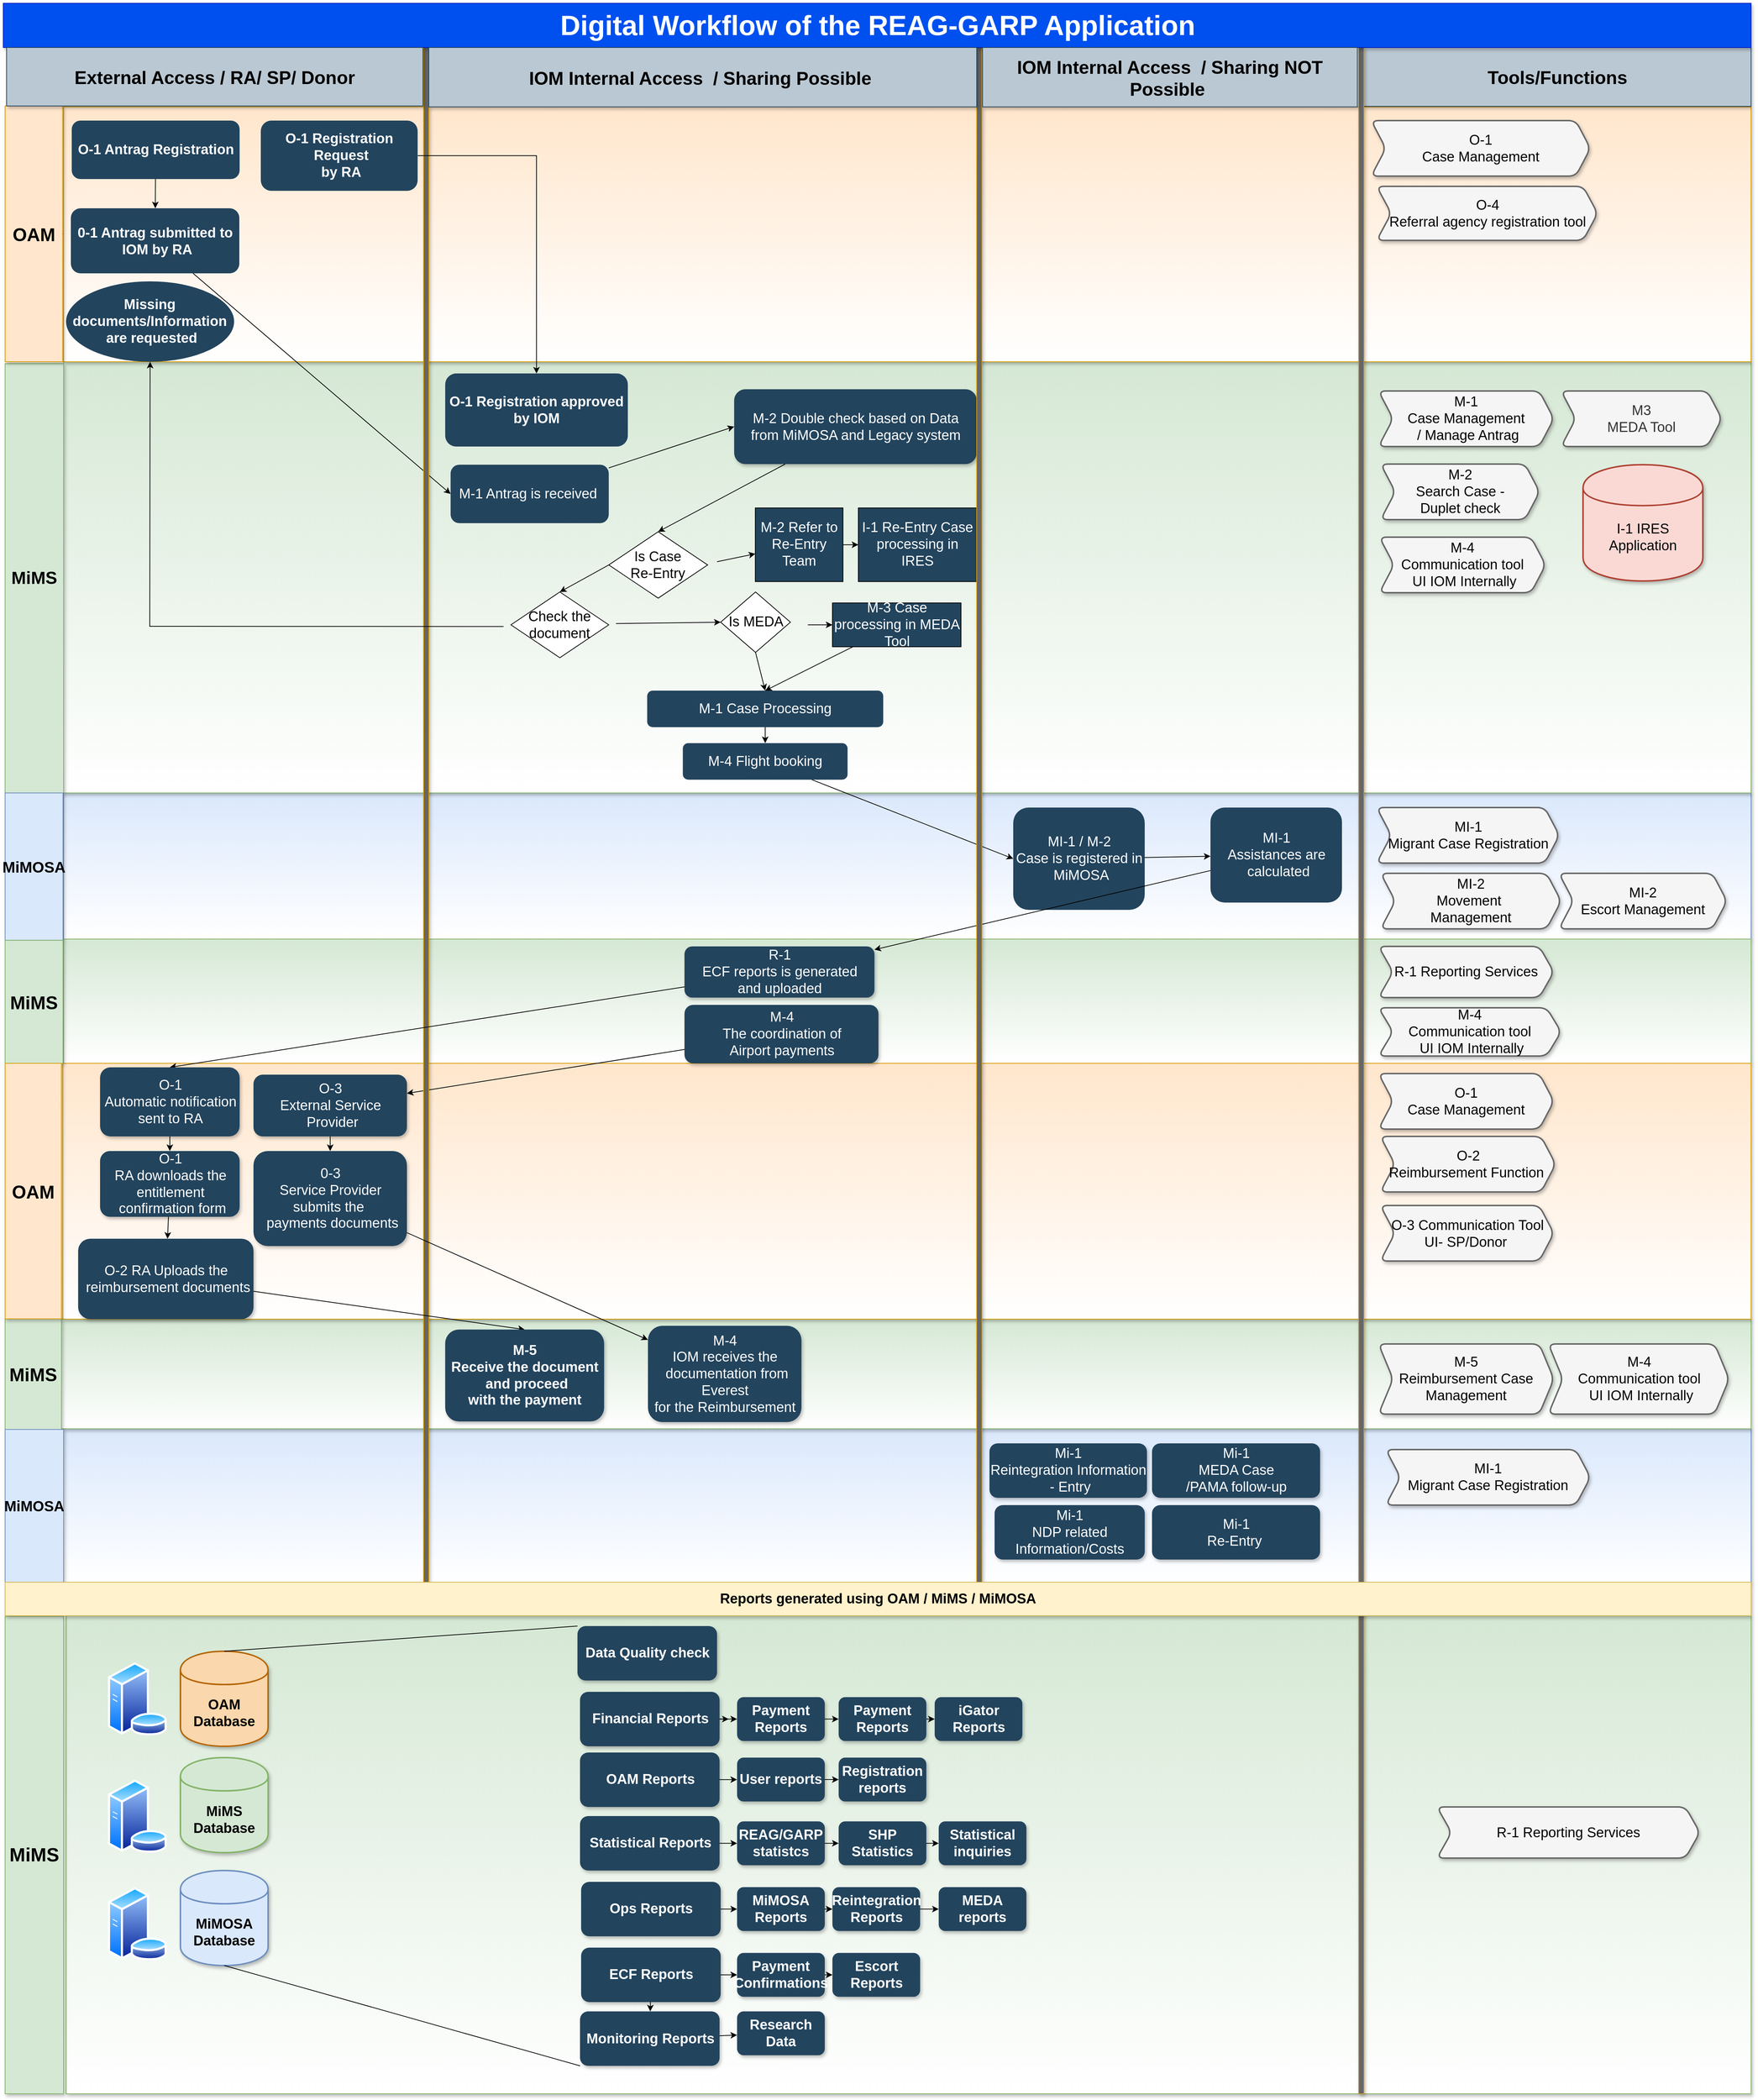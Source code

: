 <mxfile version="14.6.13" type="github" pages="8">
  <diagram name="V2-FINAL" id="oGNKv6tIRiXRoLgTN7U-">
    <mxGraphModel dx="6170" dy="2295" grid="1" gridSize="10" guides="1" tooltips="1" connect="1" arrows="1" fold="1" page="1" pageScale="1" pageWidth="700" pageHeight="1000" math="0" shadow="0">
      <root>
        <mxCell id="GZsHRXkuLhze7F2C351R-0" />
        <mxCell id="GZsHRXkuLhze7F2C351R-1" parent="GZsHRXkuLhze7F2C351R-0" />
        <mxCell id="GZsHRXkuLhze7F2C351R-2" value="" style="whiteSpace=wrap;html=1;shadow=1;fillColor=#dae8fc;strokeColor=#6c8ebf;gradientColor=#ffffff;fontSize=19;fontStyle=1" parent="GZsHRXkuLhze7F2C351R-1" vertex="1">
          <mxGeometry x="428.45" y="3090" width="2311.55" height="210" as="geometry" />
        </mxCell>
        <mxCell id="GZsHRXkuLhze7F2C351R-3" value="" style="whiteSpace=wrap;html=1;shadow=1;fillColor=#d5e8d4;strokeColor=#82b366;gradientColor=#ffffff;fontSize=19;fontStyle=1" parent="GZsHRXkuLhze7F2C351R-1" vertex="1">
          <mxGeometry x="420" y="2940" width="2320" height="150" as="geometry" />
        </mxCell>
        <mxCell id="GZsHRXkuLhze7F2C351R-4" value="" style="whiteSpace=wrap;html=1;shadow=1;fillColor=#dae8fc;strokeColor=#6c8ebf;gradientColor=#ffffff;fontSize=19;fontStyle=1" parent="GZsHRXkuLhze7F2C351R-1" vertex="1">
          <mxGeometry x="430" y="2220" width="2310" height="200" as="geometry" />
        </mxCell>
        <mxCell id="GZsHRXkuLhze7F2C351R-5" value="" style="whiteSpace=wrap;html=1;shadow=1;fillColor=#d5e8d4;strokeColor=#82b366;gradientColor=#ffffff;fontSize=19;fontStyle=1" parent="GZsHRXkuLhze7F2C351R-1" vertex="1">
          <mxGeometry x="430" y="1630" width="2310" height="590" as="geometry" />
        </mxCell>
        <mxCell id="GZsHRXkuLhze7F2C351R-6" value="" style="whiteSpace=wrap;html=1;shadow=1;fillColor=#d5e8d4;strokeColor=#82b366;gradientColor=#ffffff;fontSize=19;fontStyle=1" parent="GZsHRXkuLhze7F2C351R-1" vertex="1">
          <mxGeometry x="430" y="2420" width="2310" height="170" as="geometry" />
        </mxCell>
        <mxCell id="GZsHRXkuLhze7F2C351R-7" value="" style="whiteSpace=wrap;html=1;shadow=1;fillColor=#ffe6cc;strokeColor=#d79b00;gradientColor=#ffffff;fontSize=19;fontStyle=1" parent="GZsHRXkuLhze7F2C351R-1" vertex="1">
          <mxGeometry x="428.92" y="2590" width="2311.08" height="350" as="geometry" />
        </mxCell>
        <mxCell id="GZsHRXkuLhze7F2C351R-8" value="" style="whiteSpace=wrap;html=1;shadow=1;fillColor=#ffe6cc;strokeColor=#d79b00;gradientColor=#ffffff;fontSize=19;fontStyle=1" parent="GZsHRXkuLhze7F2C351R-1" vertex="1">
          <mxGeometry x="430" y="1281.25" width="2310" height="348.75" as="geometry" />
        </mxCell>
        <mxCell id="GZsHRXkuLhze7F2C351R-12" value="" style="edgeStyle=none;rounded=0;orthogonalLoop=1;jettySize=auto;html=1;strokeWidth=1;fontSize=19;fontColor=#000000;fontStyle=1" parent="GZsHRXkuLhze7F2C351R-1" source="GZsHRXkuLhze7F2C351R-13" target="GZsHRXkuLhze7F2C351R-8" edge="1">
          <mxGeometry relative="1" as="geometry" />
        </mxCell>
        <mxCell id="GZsHRXkuLhze7F2C351R-15" value="" style="edgeStyle=none;rounded=0;orthogonalLoop=1;jettySize=auto;html=1;strokeWidth=1;fontColor=#000000;entryX=0;entryY=0.5;entryDx=0;entryDy=0;fontSize=19;fontStyle=1" parent="GZsHRXkuLhze7F2C351R-1" source="GZsHRXkuLhze7F2C351R-16" target="GZsHRXkuLhze7F2C351R-22" edge="1">
          <mxGeometry relative="1" as="geometry">
            <mxPoint x="574.195" y="1544.5" as="targetPoint" />
          </mxGeometry>
        </mxCell>
        <mxCell id="GZsHRXkuLhze7F2C351R-16" value="&lt;span style=&quot;color: rgb(255, 255, 255); font-size: 19px;&quot;&gt;0-1 Antrag submitted to&lt;/span&gt;&lt;br style=&quot;color: rgb(255, 255, 255); font-size: 19px;&quot;&gt;&lt;span style=&quot;color: rgb(255, 255, 255); font-size: 19px;&quot;&gt;&amp;nbsp;IOM by RA&lt;/span&gt;" style="rounded=1;fillColor=#23445D;strokeColor=none;strokeWidth=2;fontFamily=Helvetica;html=1;gradientColor=none;fontSize=19;fontStyle=1" parent="GZsHRXkuLhze7F2C351R-1" vertex="1">
          <mxGeometry x="440" y="1420" width="230.61" height="89" as="geometry" />
        </mxCell>
        <mxCell id="GZsHRXkuLhze7F2C351R-17" value="" style="edgeStyle=none;rounded=0;orthogonalLoop=1;jettySize=auto;html=1;strokeWidth=1;fontSize=19;fontColor=#FFFFFF;fontStyle=1" parent="GZsHRXkuLhze7F2C351R-1" source="GZsHRXkuLhze7F2C351R-18" target="GZsHRXkuLhze7F2C351R-110" edge="1">
          <mxGeometry relative="1" as="geometry" />
        </mxCell>
        <mxCell id="GZsHRXkuLhze7F2C351R-18" value="&lt;font color=&quot;#ffffff&quot; style=&quot;font-size: 19px;&quot;&gt;M-4&lt;br style=&quot;font-size: 19px;&quot;&gt;The coordination of &lt;br style=&quot;font-size: 19px;&quot;&gt;Airport payments&lt;/font&gt;" style="rounded=1;fillColor=#23445D;strokeColor=none;strokeWidth=2;fontFamily=Helvetica;html=1;gradientColor=none;shadow=1;fontSize=19;fontStyle=0" parent="GZsHRXkuLhze7F2C351R-1" vertex="1">
          <mxGeometry x="1280" y="2510" width="265.5" height="80" as="geometry" />
        </mxCell>
        <mxCell id="GZsHRXkuLhze7F2C351R-19" value="" style="edgeStyle=none;rounded=0;orthogonalLoop=1;jettySize=auto;html=1;strokeWidth=1;fontColor=#000000;fontSize=19;fontStyle=1" parent="GZsHRXkuLhze7F2C351R-1" source="GZsHRXkuLhze7F2C351R-20" target="GZsHRXkuLhze7F2C351R-16" edge="1">
          <mxGeometry relative="1" as="geometry" />
        </mxCell>
        <mxCell id="GZsHRXkuLhze7F2C351R-20" value="&lt;font color=&quot;#ffffff&quot; style=&quot;font-size: 19px;&quot;&gt;O-1 Antrag Registration&lt;/font&gt;" style="rounded=1;fillColor=#23445D;strokeColor=none;strokeWidth=2;fontFamily=Helvetica;html=1;gradientColor=none;fontSize=19;fontStyle=1" parent="GZsHRXkuLhze7F2C351R-1" vertex="1">
          <mxGeometry x="441.19" y="1300" width="229.81" height="80" as="geometry" />
        </mxCell>
        <mxCell id="GZsHRXkuLhze7F2C351R-21" style="edgeStyle=none;rounded=0;orthogonalLoop=1;jettySize=auto;html=1;exitX=0.75;exitY=1;exitDx=0;exitDy=0;strokeWidth=1;fontColor=#000000;fontSize=19;fontStyle=1" parent="GZsHRXkuLhze7F2C351R-1" source="GZsHRXkuLhze7F2C351R-16" target="GZsHRXkuLhze7F2C351R-16" edge="1">
          <mxGeometry relative="1" as="geometry" />
        </mxCell>
        <mxCell id="GZsHRXkuLhze7F2C351R-22" value="&lt;font color=&quot;#ffffff&quot; style=&quot;font-size: 19px;&quot;&gt;M-1 Antrag is&amp;nbsp;received&amp;nbsp;&lt;/font&gt;" style="rounded=1;fillColor=#23445D;strokeColor=none;strokeWidth=2;fontFamily=Helvetica;html=1;gradientColor=none;fontSize=19;fontStyle=0" parent="GZsHRXkuLhze7F2C351R-1" vertex="1">
          <mxGeometry x="959.82" y="1770.88" width="216.5" height="80" as="geometry" />
        </mxCell>
        <mxCell id="GZsHRXkuLhze7F2C351R-23" value="" style="edgeStyle=none;rounded=0;orthogonalLoop=1;jettySize=auto;html=1;strokeWidth=1;fontColor=#000000;fontSize=19;fontStyle=1;entryX=0;entryY=0.5;entryDx=0;entryDy=0;" parent="GZsHRXkuLhze7F2C351R-1" source="GZsHRXkuLhze7F2C351R-22" target="GZsHRXkuLhze7F2C351R-25" edge="1">
          <mxGeometry relative="1" as="geometry" />
        </mxCell>
        <mxCell id="GZsHRXkuLhze7F2C351R-24" value="" style="edgeStyle=none;rounded=0;orthogonalLoop=1;jettySize=auto;html=1;strokeWidth=1;fontSize=19;fontColor=#FFFFFF;fontStyle=1;entryX=0.5;entryY=0;entryDx=0;entryDy=0;" parent="GZsHRXkuLhze7F2C351R-1" source="GZsHRXkuLhze7F2C351R-25" target="GZsHRXkuLhze7F2C351R-75" edge="1">
          <mxGeometry relative="1" as="geometry" />
        </mxCell>
        <mxCell id="GZsHRXkuLhze7F2C351R-25" value="&lt;font color=&quot;#ffffff&quot;&gt;M-2 Double check based on Data&lt;/font&gt;&lt;br style=&quot;color: rgb(255 , 255 , 255) ; font-size: 19px&quot;&gt;&lt;span style=&quot;color: rgb(255 , 255 , 255) ; font-size: 19px&quot;&gt;from MiMOSA and Legacy system&lt;/span&gt;" style="rounded=1;fillColor=#23445D;strokeColor=none;strokeWidth=2;fontFamily=Helvetica;html=1;gradientColor=none;shadow=1;fontSize=19;fontStyle=0" parent="GZsHRXkuLhze7F2C351R-1" vertex="1">
          <mxGeometry x="1348" y="1667.57" width="332" height="102.43" as="geometry" />
        </mxCell>
        <mxCell id="GZsHRXkuLhze7F2C351R-26" value="" style="whiteSpace=wrap;html=1;shadow=1;strokeColor=#d79b00;fontStyle=1;fillColor=#666666;fontSize=19;" parent="GZsHRXkuLhze7F2C351R-1" vertex="1">
          <mxGeometry x="922.86" y="1200" width="7.14" height="2100" as="geometry" />
        </mxCell>
        <mxCell id="GZsHRXkuLhze7F2C351R-28" value="" style="whiteSpace=wrap;html=1;shadow=1;fillColor=#d5e8d4;strokeColor=#82b366;gradientColor=#ffffff;fontSize=19;fontStyle=1" parent="GZsHRXkuLhze7F2C351R-1" vertex="1">
          <mxGeometry x="433.47" y="3345.88" width="2306.53" height="654.12" as="geometry" />
        </mxCell>
        <mxCell id="GZsHRXkuLhze7F2C351R-31" value="" style="edgeStyle=none;rounded=0;orthogonalLoop=1;jettySize=auto;html=1;strokeWidth=1;fontSize=19;fontColor=#000000;fontStyle=1" parent="GZsHRXkuLhze7F2C351R-1" source="GZsHRXkuLhze7F2C351R-32" target="GZsHRXkuLhze7F2C351R-53" edge="1">
          <mxGeometry relative="1" as="geometry" />
        </mxCell>
        <mxCell id="GZsHRXkuLhze7F2C351R-32" value="&lt;font color=&quot;#ffffff&quot; style=&quot;font-size: 19px;&quot;&gt;Statistical Reports&lt;/font&gt;" style="rounded=1;fillColor=#23445D;strokeColor=none;strokeWidth=2;fontFamily=Helvetica;html=1;gradientColor=none;shadow=1;fontSize=19;fontStyle=1" parent="GZsHRXkuLhze7F2C351R-1" vertex="1">
          <mxGeometry x="1137" y="3620" width="191" height="74.5" as="geometry" />
        </mxCell>
        <mxCell id="GZsHRXkuLhze7F2C351R-33" value="" style="edgeStyle=none;rounded=0;orthogonalLoop=1;jettySize=auto;html=1;strokeWidth=1;fontSize=19;fontColor=#000000;fontStyle=1" parent="GZsHRXkuLhze7F2C351R-1" source="GZsHRXkuLhze7F2C351R-34" target="GZsHRXkuLhze7F2C351R-58" edge="1">
          <mxGeometry relative="1" as="geometry" />
        </mxCell>
        <mxCell id="GZsHRXkuLhze7F2C351R-34" value="&lt;font color=&quot;#ffffff&quot; style=&quot;font-size: 19px;&quot;&gt;Ops Reports&lt;/font&gt;" style="rounded=1;fillColor=#23445D;strokeColor=none;strokeWidth=2;fontFamily=Helvetica;html=1;gradientColor=none;shadow=1;fontSize=19;fontStyle=1" parent="GZsHRXkuLhze7F2C351R-1" vertex="1">
          <mxGeometry x="1138.5" y="3710" width="191" height="74.5" as="geometry" />
        </mxCell>
        <mxCell id="GZsHRXkuLhze7F2C351R-35" value="" style="edgeStyle=none;rounded=0;orthogonalLoop=1;jettySize=auto;html=1;strokeWidth=1;fontSize=19;fontColor=#000000;fontStyle=1" parent="GZsHRXkuLhze7F2C351R-1" source="GZsHRXkuLhze7F2C351R-36" target="GZsHRXkuLhze7F2C351R-45" edge="1">
          <mxGeometry relative="1" as="geometry" />
        </mxCell>
        <mxCell id="GZsHRXkuLhze7F2C351R-36" value="&lt;font color=&quot;#ffffff&quot; style=&quot;font-size: 19px;&quot;&gt;OAM Reports&lt;/font&gt;" style="rounded=1;fillColor=#23445D;strokeColor=none;strokeWidth=2;fontFamily=Helvetica;html=1;gradientColor=none;shadow=1;fontSize=19;fontStyle=1" parent="GZsHRXkuLhze7F2C351R-1" vertex="1">
          <mxGeometry x="1137" y="3533" width="191" height="74.5" as="geometry" />
        </mxCell>
        <mxCell id="GZsHRXkuLhze7F2C351R-37" value="" style="edgeStyle=none;rounded=0;orthogonalLoop=1;jettySize=auto;html=1;strokeWidth=1;fontSize=19;fontColor=#000000;fontStyle=1" parent="GZsHRXkuLhze7F2C351R-1" source="GZsHRXkuLhze7F2C351R-39" edge="1">
          <mxGeometry relative="1" as="geometry">
            <mxPoint x="1340.5" y="3487.25" as="targetPoint" />
          </mxGeometry>
        </mxCell>
        <mxCell id="GZsHRXkuLhze7F2C351R-38" value="" style="edgeStyle=none;rounded=0;orthogonalLoop=1;jettySize=auto;html=1;strokeWidth=1;fontSize=19;fontColor=#000000;fontStyle=1" parent="GZsHRXkuLhze7F2C351R-1" source="GZsHRXkuLhze7F2C351R-39" target="GZsHRXkuLhze7F2C351R-47" edge="1">
          <mxGeometry relative="1" as="geometry" />
        </mxCell>
        <mxCell id="GZsHRXkuLhze7F2C351R-39" value="&lt;font color=&quot;#ffffff&quot; style=&quot;font-size: 19px;&quot;&gt;&lt;span style=&quot;font-size: 19px;&quot;&gt;Financial Reports&lt;/span&gt;&lt;/font&gt;" style="rounded=1;fillColor=#23445D;strokeColor=none;strokeWidth=2;fontFamily=Helvetica;html=1;gradientColor=none;shadow=1;fontSize=19;fontStyle=1" parent="GZsHRXkuLhze7F2C351R-1" vertex="1">
          <mxGeometry x="1137" y="3450" width="191" height="74.5" as="geometry" />
        </mxCell>
        <mxCell id="GZsHRXkuLhze7F2C351R-40" value="&lt;font color=&quot;#ffffff&quot; style=&quot;font-size: 19px;&quot;&gt;Data Quality check&lt;/font&gt;" style="rounded=1;fillColor=#23445D;strokeColor=none;strokeWidth=2;fontFamily=Helvetica;html=1;gradientColor=none;shadow=1;fontSize=19;fontStyle=1" parent="GZsHRXkuLhze7F2C351R-1" vertex="1">
          <mxGeometry x="1133.5" y="3360" width="191" height="74.5" as="geometry" />
        </mxCell>
        <mxCell id="GZsHRXkuLhze7F2C351R-41" value="" style="edgeStyle=none;rounded=0;orthogonalLoop=1;jettySize=auto;html=1;strokeWidth=1;fontSize=19;fontColor=#000000;fontStyle=1" parent="GZsHRXkuLhze7F2C351R-1" source="GZsHRXkuLhze7F2C351R-43" target="GZsHRXkuLhze7F2C351R-63" edge="1">
          <mxGeometry relative="1" as="geometry" />
        </mxCell>
        <mxCell id="GZsHRXkuLhze7F2C351R-42" value="" style="edgeStyle=none;rounded=0;orthogonalLoop=1;jettySize=auto;html=1;strokeWidth=1;fontSize=19;fontColor=#FFFFFF;fontStyle=1" parent="GZsHRXkuLhze7F2C351R-1" source="GZsHRXkuLhze7F2C351R-43" target="GZsHRXkuLhze7F2C351R-66" edge="1">
          <mxGeometry relative="1" as="geometry" />
        </mxCell>
        <mxCell id="GZsHRXkuLhze7F2C351R-43" value="&lt;font color=&quot;#ffffff&quot; style=&quot;font-size: 19px;&quot;&gt;ECF Reports&lt;/font&gt;" style="rounded=1;fillColor=#23445D;strokeColor=none;strokeWidth=2;fontFamily=Helvetica;html=1;gradientColor=none;shadow=1;fontSize=19;fontStyle=1" parent="GZsHRXkuLhze7F2C351R-1" vertex="1">
          <mxGeometry x="1138.5" y="3800" width="191" height="74.5" as="geometry" />
        </mxCell>
        <mxCell id="GZsHRXkuLhze7F2C351R-44" value="" style="edgeStyle=none;rounded=0;orthogonalLoop=1;jettySize=auto;html=1;strokeWidth=1;fontSize=19;fontColor=#000000;fontStyle=1" parent="GZsHRXkuLhze7F2C351R-1" source="GZsHRXkuLhze7F2C351R-45" target="GZsHRXkuLhze7F2C351R-51" edge="1">
          <mxGeometry relative="1" as="geometry" />
        </mxCell>
        <mxCell id="GZsHRXkuLhze7F2C351R-45" value="User reports" style="whiteSpace=wrap;html=1;rounded=1;shadow=1;strokeColor=none;strokeWidth=2;fillColor=#23445D;fontColor=#FFFFFF;fontSize=19;fontStyle=1" parent="GZsHRXkuLhze7F2C351R-1" vertex="1">
          <mxGeometry x="1352" y="3540" width="120" height="60" as="geometry" />
        </mxCell>
        <mxCell id="GZsHRXkuLhze7F2C351R-46" value="" style="edgeStyle=none;rounded=0;orthogonalLoop=1;jettySize=auto;html=1;strokeWidth=1;fontSize=19;fontColor=#000000;fontStyle=1" parent="GZsHRXkuLhze7F2C351R-1" source="GZsHRXkuLhze7F2C351R-47" target="GZsHRXkuLhze7F2C351R-49" edge="1">
          <mxGeometry relative="1" as="geometry" />
        </mxCell>
        <mxCell id="GZsHRXkuLhze7F2C351R-47" value="Payment Reports" style="whiteSpace=wrap;html=1;rounded=1;shadow=1;strokeColor=none;strokeWidth=2;fillColor=#23445D;fontColor=#FFFFFF;fontSize=19;fontStyle=1" parent="GZsHRXkuLhze7F2C351R-1" vertex="1">
          <mxGeometry x="1352" y="3457.25" width="120" height="60" as="geometry" />
        </mxCell>
        <mxCell id="GZsHRXkuLhze7F2C351R-48" value="" style="edgeStyle=none;rounded=0;orthogonalLoop=1;jettySize=auto;html=1;strokeWidth=1;fontSize=19;fontColor=#000000;fontStyle=1" parent="GZsHRXkuLhze7F2C351R-1" source="GZsHRXkuLhze7F2C351R-49" target="GZsHRXkuLhze7F2C351R-50" edge="1">
          <mxGeometry relative="1" as="geometry" />
        </mxCell>
        <mxCell id="GZsHRXkuLhze7F2C351R-49" value="Payment Reports" style="whiteSpace=wrap;html=1;rounded=1;shadow=1;strokeColor=none;strokeWidth=2;fillColor=#23445D;fontColor=#FFFFFF;fontSize=19;fontStyle=1" parent="GZsHRXkuLhze7F2C351R-1" vertex="1">
          <mxGeometry x="1491.03" y="3457.25" width="120" height="60" as="geometry" />
        </mxCell>
        <mxCell id="GZsHRXkuLhze7F2C351R-50" value="iGator Reports" style="whiteSpace=wrap;html=1;rounded=1;shadow=1;strokeColor=none;strokeWidth=2;fillColor=#23445D;fontColor=#FFFFFF;fontSize=19;fontStyle=1" parent="GZsHRXkuLhze7F2C351R-1" vertex="1">
          <mxGeometry x="1622.5" y="3457.25" width="120" height="60" as="geometry" />
        </mxCell>
        <mxCell id="GZsHRXkuLhze7F2C351R-51" value="Registration reports" style="whiteSpace=wrap;html=1;rounded=1;shadow=1;strokeColor=none;strokeWidth=2;fillColor=#23445D;fontColor=#FFFFFF;fontSize=19;fontStyle=1" parent="GZsHRXkuLhze7F2C351R-1" vertex="1">
          <mxGeometry x="1491.03" y="3540" width="120" height="60" as="geometry" />
        </mxCell>
        <mxCell id="GZsHRXkuLhze7F2C351R-52" value="" style="edgeStyle=none;rounded=0;orthogonalLoop=1;jettySize=auto;html=1;strokeWidth=1;fontSize=19;fontColor=#000000;fontStyle=1" parent="GZsHRXkuLhze7F2C351R-1" source="GZsHRXkuLhze7F2C351R-53" target="GZsHRXkuLhze7F2C351R-55" edge="1">
          <mxGeometry relative="1" as="geometry" />
        </mxCell>
        <mxCell id="GZsHRXkuLhze7F2C351R-53" value="REAG/GARP statistcs" style="whiteSpace=wrap;html=1;rounded=1;shadow=1;strokeColor=none;strokeWidth=2;fillColor=#23445D;fontColor=#FFFFFF;fontSize=19;fontStyle=1" parent="GZsHRXkuLhze7F2C351R-1" vertex="1">
          <mxGeometry x="1352" y="3627.25" width="120" height="60" as="geometry" />
        </mxCell>
        <mxCell id="GZsHRXkuLhze7F2C351R-54" value="" style="edgeStyle=none;rounded=0;orthogonalLoop=1;jettySize=auto;html=1;strokeWidth=1;fontSize=19;fontColor=#000000;fontStyle=1" parent="GZsHRXkuLhze7F2C351R-1" source="GZsHRXkuLhze7F2C351R-55" target="GZsHRXkuLhze7F2C351R-56" edge="1">
          <mxGeometry relative="1" as="geometry" />
        </mxCell>
        <mxCell id="GZsHRXkuLhze7F2C351R-55" value="SHP Statistics" style="whiteSpace=wrap;html=1;rounded=1;shadow=1;strokeColor=none;strokeWidth=2;fillColor=#23445D;fontColor=#FFFFFF;fontSize=19;fontStyle=1" parent="GZsHRXkuLhze7F2C351R-1" vertex="1">
          <mxGeometry x="1491.03" y="3627.25" width="120" height="60" as="geometry" />
        </mxCell>
        <mxCell id="GZsHRXkuLhze7F2C351R-56" value="Statistical inquiries" style="whiteSpace=wrap;html=1;rounded=1;shadow=1;strokeColor=none;strokeWidth=2;fillColor=#23445D;fontColor=#FFFFFF;fontSize=19;fontStyle=1" parent="GZsHRXkuLhze7F2C351R-1" vertex="1">
          <mxGeometry x="1628" y="3627.25" width="120" height="60" as="geometry" />
        </mxCell>
        <mxCell id="GZsHRXkuLhze7F2C351R-57" value="" style="edgeStyle=none;rounded=0;orthogonalLoop=1;jettySize=auto;html=1;strokeWidth=1;fontSize=19;fontColor=#000000;fontStyle=1" parent="GZsHRXkuLhze7F2C351R-1" source="GZsHRXkuLhze7F2C351R-58" target="GZsHRXkuLhze7F2C351R-60" edge="1">
          <mxGeometry relative="1" as="geometry" />
        </mxCell>
        <mxCell id="GZsHRXkuLhze7F2C351R-58" value="MiMOSA Reports" style="whiteSpace=wrap;html=1;rounded=1;shadow=1;strokeColor=none;strokeWidth=2;fillColor=#23445D;fontColor=#FFFFFF;fontSize=19;fontStyle=1" parent="GZsHRXkuLhze7F2C351R-1" vertex="1">
          <mxGeometry x="1352" y="3717.25" width="120" height="60" as="geometry" />
        </mxCell>
        <mxCell id="GZsHRXkuLhze7F2C351R-59" value="" style="edgeStyle=none;rounded=0;orthogonalLoop=1;jettySize=auto;html=1;strokeWidth=1;fontSize=19;fontColor=#000000;fontStyle=1" parent="GZsHRXkuLhze7F2C351R-1" source="GZsHRXkuLhze7F2C351R-60" target="GZsHRXkuLhze7F2C351R-61" edge="1">
          <mxGeometry relative="1" as="geometry" />
        </mxCell>
        <mxCell id="GZsHRXkuLhze7F2C351R-60" value="Reintegration Reports" style="whiteSpace=wrap;html=1;rounded=1;shadow=1;strokeColor=none;strokeWidth=2;fillColor=#23445D;fontColor=#FFFFFF;fontSize=19;fontStyle=1" parent="GZsHRXkuLhze7F2C351R-1" vertex="1">
          <mxGeometry x="1482.5" y="3717.25" width="120" height="60" as="geometry" />
        </mxCell>
        <mxCell id="GZsHRXkuLhze7F2C351R-61" value="MEDA reports" style="whiteSpace=wrap;html=1;rounded=1;shadow=1;strokeColor=none;strokeWidth=2;fillColor=#23445D;fontColor=#FFFFFF;fontSize=19;fontStyle=1" parent="GZsHRXkuLhze7F2C351R-1" vertex="1">
          <mxGeometry x="1628" y="3717.25" width="120" height="60" as="geometry" />
        </mxCell>
        <mxCell id="GZsHRXkuLhze7F2C351R-62" value="" style="edgeStyle=none;rounded=0;orthogonalLoop=1;jettySize=auto;html=1;strokeWidth=1;fontSize=19;fontColor=#000000;fontStyle=1" parent="GZsHRXkuLhze7F2C351R-1" source="GZsHRXkuLhze7F2C351R-63" target="GZsHRXkuLhze7F2C351R-64" edge="1">
          <mxGeometry relative="1" as="geometry" />
        </mxCell>
        <mxCell id="GZsHRXkuLhze7F2C351R-63" value="Payment Confirmations" style="whiteSpace=wrap;html=1;rounded=1;shadow=1;strokeColor=none;strokeWidth=2;fillColor=#23445D;fontColor=#FFFFFF;fontSize=19;fontStyle=1" parent="GZsHRXkuLhze7F2C351R-1" vertex="1">
          <mxGeometry x="1352" y="3807.25" width="120" height="60" as="geometry" />
        </mxCell>
        <mxCell id="GZsHRXkuLhze7F2C351R-64" value="&lt;font color=&quot;#ffffff&quot; style=&quot;font-size: 19px;&quot;&gt;Escort Reports&lt;/font&gt;" style="whiteSpace=wrap;html=1;rounded=1;shadow=1;strokeColor=none;strokeWidth=2;fillColor=#23445D;fontSize=19;fontStyle=1" parent="GZsHRXkuLhze7F2C351R-1" vertex="1">
          <mxGeometry x="1482.5" y="3807.25" width="120" height="60" as="geometry" />
        </mxCell>
        <mxCell id="GZsHRXkuLhze7F2C351R-65" value="" style="edgeStyle=none;rounded=0;orthogonalLoop=1;jettySize=auto;html=1;strokeWidth=1;fontSize=19;fontColor=#FFFFFF;fontStyle=1" parent="GZsHRXkuLhze7F2C351R-1" source="GZsHRXkuLhze7F2C351R-66" target="GZsHRXkuLhze7F2C351R-67" edge="1">
          <mxGeometry relative="1" as="geometry" />
        </mxCell>
        <mxCell id="GZsHRXkuLhze7F2C351R-66" value="&lt;font color=&quot;#ffffff&quot; style=&quot;font-size: 19px;&quot;&gt;Monitoring Reports&lt;/font&gt;" style="rounded=1;fillColor=#23445D;strokeColor=none;strokeWidth=2;fontFamily=Helvetica;html=1;gradientColor=none;shadow=1;fontSize=19;fontStyle=1" parent="GZsHRXkuLhze7F2C351R-1" vertex="1">
          <mxGeometry x="1137" y="3887.25" width="191" height="74.5" as="geometry" />
        </mxCell>
        <mxCell id="GZsHRXkuLhze7F2C351R-67" value="Research Data" style="whiteSpace=wrap;html=1;rounded=1;shadow=1;strokeColor=none;strokeWidth=2;fillColor=#23445D;fontColor=#FFFFFF;fontSize=19;fontStyle=1" parent="GZsHRXkuLhze7F2C351R-1" vertex="1">
          <mxGeometry x="1352" y="3887.25" width="120" height="60" as="geometry" />
        </mxCell>
        <mxCell id="GZsHRXkuLhze7F2C351R-69" style="edgeStyle=none;rounded=0;orthogonalLoop=1;jettySize=auto;html=1;exitX=1;exitY=0.25;exitDx=0;exitDy=0;strokeWidth=1;fontSize=19;fontColor=#FFFFFF;fontStyle=1" parent="GZsHRXkuLhze7F2C351R-1" edge="1">
          <mxGeometry relative="1" as="geometry">
            <mxPoint x="2076.995" y="1280" as="sourcePoint" />
            <mxPoint x="2076.995" y="1280" as="targetPoint" />
          </mxGeometry>
        </mxCell>
        <mxCell id="GZsHRXkuLhze7F2C351R-70" value="" style="edgeStyle=none;rounded=0;orthogonalLoop=1;jettySize=auto;html=1;strokeWidth=1;fontSize=19;fontColor=#FFFFFF;fontStyle=1" parent="GZsHRXkuLhze7F2C351R-1" source="GZsHRXkuLhze7F2C351R-71" target="GZsHRXkuLhze7F2C351R-81" edge="1">
          <mxGeometry relative="1" as="geometry" />
        </mxCell>
        <mxCell id="GZsHRXkuLhze7F2C351R-73" value="" style="edgeStyle=none;rounded=0;orthogonalLoop=1;jettySize=auto;html=1;strokeWidth=1;fontSize=19;fontColor=#FFFFFF;entryX=0.5;entryY=0;entryDx=0;entryDy=0;fontStyle=1" parent="GZsHRXkuLhze7F2C351R-1" source="GZsHRXkuLhze7F2C351R-74" target="GZsHRXkuLhze7F2C351R-91" edge="1">
          <mxGeometry relative="1" as="geometry">
            <mxPoint x="1550" y="2000" as="targetPoint" />
          </mxGeometry>
        </mxCell>
        <mxCell id="GZsHRXkuLhze7F2C351R-74" value="M-3 Case processing in MEDA Tool" style="whiteSpace=wrap;html=1;fillColor=#23445D;fontColor=#FFFFFF;fontSize=19;fontStyle=0" parent="GZsHRXkuLhze7F2C351R-1" vertex="1">
          <mxGeometry x="1482.5" y="1960" width="176" height="60" as="geometry" />
        </mxCell>
        <mxCell id="GZsHRXkuLhze7F2C351R-75" value="Is Case &lt;br style=&quot;font-size: 19px;&quot;&gt;Re-Entry" style="rhombus;whiteSpace=wrap;html=1;fontColor=#000000;fontSize=19;fontStyle=0" parent="GZsHRXkuLhze7F2C351R-1" vertex="1">
          <mxGeometry x="1176.32" y="1862.59" width="135.39" height="90.88" as="geometry" />
        </mxCell>
        <mxCell id="GZsHRXkuLhze7F2C351R-77" value="Is MEDA" style="rhombus;whiteSpace=wrap;html=1;fontColor=#000000;fontSize=19;fontStyle=0" parent="GZsHRXkuLhze7F2C351R-1" vertex="1">
          <mxGeometry x="1329.5" y="1945.0" width="95.5" height="82.75" as="geometry" />
        </mxCell>
        <mxCell id="GZsHRXkuLhze7F2C351R-79" value="" style="shape=image;html=1;verticalAlign=top;verticalLabelPosition=bottom;labelBackgroundColor=#ffffff;imageAspect=0;aspect=fixed;image=https://cdn4.iconfinder.com/data/icons/web-ui-color/128/Checkmark-128.png;fontColor=#000000;fontSize=19;fontStyle=1" parent="GZsHRXkuLhze7F2C351R-1" vertex="1">
          <mxGeometry x="1300.641" y="1894.172" width="23.86" height="23.86" as="geometry" />
        </mxCell>
        <mxCell id="h4cuBWkaLO4qv4OTvVF1-7" value="" style="edgeStyle=none;rounded=0;orthogonalLoop=1;jettySize=auto;html=1;strokeWidth=1;fontSize=19;fontColor=#FFFFFF;entryX=0.5;entryY=0;entryDx=0;entryDy=0;fontStyle=1;exitX=0;exitY=0.5;exitDx=0;exitDy=0;" parent="GZsHRXkuLhze7F2C351R-1" source="GZsHRXkuLhze7F2C351R-75" target="GZsHRXkuLhze7F2C351R-72" edge="1">
          <mxGeometry relative="1" as="geometry" />
        </mxCell>
        <mxCell id="GZsHRXkuLhze7F2C351R-80" value="" style="shape=image;html=1;verticalAlign=top;verticalLabelPosition=bottom;labelBackgroundColor=#ffffff;imageAspect=0;aspect=fixed;image=https://cdn3.iconfinder.com/data/icons/freeapplication/png/24x24/Close.png;fontColor=#000000;fontSize=19;fontStyle=1" parent="GZsHRXkuLhze7F2C351R-1" vertex="1">
          <mxGeometry x="1169.93" y="1898.03" width="20" height="20" as="geometry" />
        </mxCell>
        <mxCell id="GZsHRXkuLhze7F2C351R-81" value="I-1&amp;nbsp;Re-Entry Case processing in IRES" style="whiteSpace=wrap;html=1;fillColor=#23445D;fontColor=#FFFFFF;fontSize=19;fontStyle=0" parent="GZsHRXkuLhze7F2C351R-1" vertex="1">
          <mxGeometry x="1517.98" y="1830" width="162.02" height="100.82" as="geometry" />
        </mxCell>
        <mxCell id="GZsHRXkuLhze7F2C351R-82" value="" style="edgeStyle=none;rounded=0;orthogonalLoop=1;jettySize=auto;html=1;strokeWidth=1;fontSize=19;fontColor=#FFFFFF;entryX=0.5;entryY=1;entryDx=0;entryDy=0;fontStyle=1" parent="GZsHRXkuLhze7F2C351R-1" source="GZsHRXkuLhze7F2C351R-83" target="GZsHRXkuLhze7F2C351R-92" edge="1">
          <mxGeometry relative="1" as="geometry">
            <mxPoint x="574.58" y="1630" as="targetPoint" />
            <Array as="points">
              <mxPoint x="548" y="1992" />
            </Array>
          </mxGeometry>
        </mxCell>
        <mxCell id="GZsHRXkuLhze7F2C351R-86" value="" style="edgeStyle=none;rounded=0;orthogonalLoop=1;jettySize=auto;html=1;strokeWidth=1;fontSize=19;fontColor=#FFFFFF;entryX=0;entryY=0.5;entryDx=0;entryDy=0;fontStyle=1" parent="GZsHRXkuLhze7F2C351R-1" source="GZsHRXkuLhze7F2C351R-87" target="GZsHRXkuLhze7F2C351R-74" edge="1">
          <mxGeometry relative="1" as="geometry">
            <mxPoint x="1480" y="1945" as="targetPoint" />
          </mxGeometry>
        </mxCell>
        <mxCell id="GZsHRXkuLhze7F2C351R-87" value="" style="shape=image;html=1;verticalAlign=top;verticalLabelPosition=bottom;labelBackgroundColor=#ffffff;imageAspect=0;aspect=fixed;image=https://cdn4.iconfinder.com/data/icons/web-ui-color/128/Checkmark-128.png;fontColor=#000000;fontSize=19;fontStyle=1" parent="GZsHRXkuLhze7F2C351R-1" vertex="1">
          <mxGeometry x="1425.001" y="1978.072" width="23.86" height="23.86" as="geometry" />
        </mxCell>
        <mxCell id="GZsHRXkuLhze7F2C351R-88" value="" style="edgeStyle=none;rounded=0;orthogonalLoop=1;jettySize=auto;html=1;strokeWidth=1;fontSize=19;fontColor=#FFFFFF;entryX=0;entryY=0.5;entryDx=0;entryDy=0;fontStyle=1" parent="GZsHRXkuLhze7F2C351R-1" source="GZsHRXkuLhze7F2C351R-89" target="GZsHRXkuLhze7F2C351R-96" edge="1">
          <mxGeometry relative="1" as="geometry" />
        </mxCell>
        <mxCell id="GZsHRXkuLhze7F2C351R-89" value="M-4&amp;nbsp;Flight booking" style="rounded=1;fillColor=#23445D;strokeColor=none;strokeWidth=2;fontFamily=Helvetica;html=1;gradientColor=none;fontColor=#FFFFFF;fontSize=19;fontStyle=0" parent="GZsHRXkuLhze7F2C351R-1" vertex="1">
          <mxGeometry x="1277.72" y="2151.82" width="225.5" height="50" as="geometry" />
        </mxCell>
        <mxCell id="GZsHRXkuLhze7F2C351R-90" value="" style="edgeStyle=none;rounded=0;orthogonalLoop=1;jettySize=auto;html=1;strokeWidth=1;fontSize=19;fontColor=#FFFFFF;fontStyle=1" parent="GZsHRXkuLhze7F2C351R-1" source="GZsHRXkuLhze7F2C351R-91" target="GZsHRXkuLhze7F2C351R-89" edge="1">
          <mxGeometry relative="1" as="geometry" />
        </mxCell>
        <mxCell id="GZsHRXkuLhze7F2C351R-91" value="M-1 Case Processing" style="rounded=1;fillColor=#23445D;strokeColor=none;strokeWidth=2;fontFamily=Helvetica;html=1;gradientColor=none;fontColor=#FFFFFF;fontSize=19;fontStyle=0" parent="GZsHRXkuLhze7F2C351R-1" vertex="1">
          <mxGeometry x="1228.94" y="2080" width="323.07" height="50" as="geometry" />
        </mxCell>
        <mxCell id="GZsHRXkuLhze7F2C351R-92" value="&lt;span style=&quot;color: rgb(255, 255, 255); font-size: 19px;&quot;&gt;Missing documents/Information&lt;/span&gt;&lt;br style=&quot;color: rgb(255, 255, 255); font-size: 19px;&quot;&gt;&lt;span style=&quot;color: rgb(255, 255, 255); font-size: 19px;&quot;&gt;&amp;nbsp;are requested&lt;/span&gt;" style="ellipse;whiteSpace=wrap;html=1;rounded=1;strokeColor=none;strokeWidth=2;fillColor=#23445D;fontSize=19;fontStyle=1" parent="GZsHRXkuLhze7F2C351R-1" vertex="1">
          <mxGeometry x="433.47" y="1520" width="230" height="110" as="geometry" />
        </mxCell>
        <mxCell id="GZsHRXkuLhze7F2C351R-93" value="" style="edgeStyle=none;rounded=0;orthogonalLoop=1;jettySize=auto;html=1;strokeWidth=1;fontSize=19;fontColor=#FFFFFF;entryX=0.5;entryY=0;entryDx=0;entryDy=0;fontStyle=1" parent="GZsHRXkuLhze7F2C351R-1" source="GZsHRXkuLhze7F2C351R-94" target="GZsHRXkuLhze7F2C351R-102" edge="1">
          <mxGeometry relative="1" as="geometry">
            <mxPoint x="1294.5" y="2460" as="targetPoint" />
          </mxGeometry>
        </mxCell>
        <mxCell id="GZsHRXkuLhze7F2C351R-94" value="&lt;font color=&quot;#ffffff&quot; style=&quot;font-size: 19px;&quot;&gt;R-1&lt;br style=&quot;font-size: 19px;&quot;&gt;ECF reports is generated &lt;br style=&quot;font-size: 19px;&quot;&gt;and uploaded&lt;/font&gt;" style="rounded=1;fillColor=#23445D;strokeColor=none;strokeWidth=2;fontFamily=Helvetica;html=1;gradientColor=none;shadow=1;fontSize=19;fontStyle=0" parent="GZsHRXkuLhze7F2C351R-1" vertex="1">
          <mxGeometry x="1280" y="2430" width="260" height="70" as="geometry" />
        </mxCell>
        <mxCell id="GZsHRXkuLhze7F2C351R-95" value="" style="edgeStyle=none;rounded=0;orthogonalLoop=1;jettySize=auto;html=1;strokeWidth=1;fontSize=19;fontColor=#FFFFFF;fontStyle=1" parent="GZsHRXkuLhze7F2C351R-1" source="GZsHRXkuLhze7F2C351R-96" target="GZsHRXkuLhze7F2C351R-98" edge="1">
          <mxGeometry relative="1" as="geometry" />
        </mxCell>
        <mxCell id="GZsHRXkuLhze7F2C351R-96" value="MI-1 / M-2&lt;br style=&quot;font-size: 19px;&quot;&gt;Case is registered in&lt;br style=&quot;font-size: 19px;&quot;&gt;&amp;nbsp;MiMOSA" style="rounded=1;fillColor=#23445D;strokeColor=none;strokeWidth=2;fontFamily=Helvetica;html=1;gradientColor=none;fontColor=#FFFFFF;fontSize=19;fontStyle=0" parent="GZsHRXkuLhze7F2C351R-1" vertex="1">
          <mxGeometry x="1730" y="2240" width="180" height="140" as="geometry" />
        </mxCell>
        <mxCell id="GZsHRXkuLhze7F2C351R-97" value="" style="edgeStyle=none;rounded=0;orthogonalLoop=1;jettySize=auto;html=1;strokeWidth=1;fontSize=19;fontColor=#FFFFFF;fontStyle=1" parent="GZsHRXkuLhze7F2C351R-1" source="GZsHRXkuLhze7F2C351R-98" target="GZsHRXkuLhze7F2C351R-94" edge="1">
          <mxGeometry relative="1" as="geometry" />
        </mxCell>
        <mxCell id="GZsHRXkuLhze7F2C351R-98" value="MI-1&lt;br style=&quot;font-size: 19px;&quot;&gt;Assistances are&lt;br style=&quot;font-size: 19px;&quot;&gt;&amp;nbsp;calculated" style="rounded=1;fillColor=#23445D;strokeColor=none;strokeWidth=2;fontFamily=Helvetica;html=1;gradientColor=none;fontColor=#FFFFFF;fontSize=19;fontStyle=0" parent="GZsHRXkuLhze7F2C351R-1" vertex="1">
          <mxGeometry x="2000" y="2240" width="180" height="130" as="geometry" />
        </mxCell>
        <mxCell id="GZsHRXkuLhze7F2C351R-99" value="" style="whiteSpace=wrap;html=1;shadow=1;strokeColor=#d79b00;fontStyle=1;fillColor=#666666;fontSize=19;" parent="GZsHRXkuLhze7F2C351R-1" vertex="1">
          <mxGeometry x="1680" y="1200" width="7.14" height="2100" as="geometry" />
        </mxCell>
        <mxCell id="GZsHRXkuLhze7F2C351R-100" style="edgeStyle=none;rounded=0;orthogonalLoop=1;jettySize=auto;html=1;exitX=0.5;exitY=1;exitDx=0;exitDy=0;strokeWidth=1;fontSize=19;fontColor=#FFFFFF;fontStyle=1" parent="GZsHRXkuLhze7F2C351R-1" source="GZsHRXkuLhze7F2C351R-98" target="GZsHRXkuLhze7F2C351R-98" edge="1">
          <mxGeometry relative="1" as="geometry" />
        </mxCell>
        <mxCell id="GZsHRXkuLhze7F2C351R-101" value="" style="edgeStyle=none;rounded=0;orthogonalLoop=1;jettySize=auto;html=1;strokeWidth=1;fontSize=19;fontColor=#FFFFFF;fontStyle=1" parent="GZsHRXkuLhze7F2C351R-1" source="GZsHRXkuLhze7F2C351R-102" target="GZsHRXkuLhze7F2C351R-106" edge="1">
          <mxGeometry relative="1" as="geometry" />
        </mxCell>
        <mxCell id="GZsHRXkuLhze7F2C351R-102" value="&lt;font color=&quot;#ffffff&quot; style=&quot;font-size: 19px;&quot;&gt;O-1&lt;br style=&quot;font-size: 19px;&quot;&gt;Automatic notification &lt;br style=&quot;font-size: 19px;&quot;&gt;sent to RA&lt;/font&gt;" style="rounded=1;fillColor=#23445D;strokeColor=none;strokeWidth=2;fontFamily=Helvetica;html=1;gradientColor=none;shadow=1;fontSize=19;fontStyle=0" parent="GZsHRXkuLhze7F2C351R-1" vertex="1">
          <mxGeometry x="480" y="2595.5" width="191" height="94.5" as="geometry" />
        </mxCell>
        <mxCell id="GZsHRXkuLhze7F2C351R-103" value="" style="edgeStyle=none;rounded=0;orthogonalLoop=1;jettySize=auto;html=1;strokeWidth=1;fontSize=19;fontColor=#FFFFFF;entryX=0.5;entryY=0;entryDx=0;entryDy=0;fontStyle=1" parent="GZsHRXkuLhze7F2C351R-1" source="GZsHRXkuLhze7F2C351R-104" target="GZsHRXkuLhze7F2C351R-108" edge="1">
          <mxGeometry relative="1" as="geometry">
            <mxPoint x="795.5" y="2974.5" as="targetPoint" />
          </mxGeometry>
        </mxCell>
        <mxCell id="GZsHRXkuLhze7F2C351R-104" value="&lt;font color=&quot;#ffffff&quot; style=&quot;font-size: 19px;&quot;&gt;O-2 RA Uploads the&lt;br style=&quot;font-size: 19px;&quot;&gt;&amp;nbsp;reimbursement documents&lt;/font&gt;" style="rounded=1;fillColor=#23445D;strokeColor=none;strokeWidth=2;fontFamily=Helvetica;html=1;gradientColor=none;shadow=1;fontSize=19;fontStyle=0" parent="GZsHRXkuLhze7F2C351R-1" vertex="1">
          <mxGeometry x="450" y="2830" width="240" height="110" as="geometry" />
        </mxCell>
        <mxCell id="GZsHRXkuLhze7F2C351R-105" value="" style="edgeStyle=none;rounded=0;orthogonalLoop=1;jettySize=auto;html=1;strokeWidth=1;fontSize=19;fontColor=#FFFFFF;fontStyle=1" parent="GZsHRXkuLhze7F2C351R-1" source="GZsHRXkuLhze7F2C351R-106" target="GZsHRXkuLhze7F2C351R-104" edge="1">
          <mxGeometry relative="1" as="geometry" />
        </mxCell>
        <mxCell id="GZsHRXkuLhze7F2C351R-106" value="&lt;font color=&quot;#ffffff&quot; style=&quot;font-size: 19px&quot;&gt;O-1 &lt;br&gt;RA downloads the &lt;br style=&quot;font-size: 19px&quot;&gt;entitlement&lt;br style=&quot;font-size: 19px&quot;&gt;&amp;nbsp;confirmation form&lt;/font&gt;" style="rounded=1;fillColor=#23445D;strokeColor=none;strokeWidth=2;fontFamily=Helvetica;html=1;gradientColor=none;shadow=1;fontSize=19;fontStyle=0" parent="GZsHRXkuLhze7F2C351R-1" vertex="1">
          <mxGeometry x="480" y="2710" width="191" height="90" as="geometry" />
        </mxCell>
        <mxCell id="GZsHRXkuLhze7F2C351R-108" value="&lt;font color=&quot;#ffffff&quot; style=&quot;font-size: 19px&quot;&gt;M-5&lt;br style=&quot;font-size: 19px&quot;&gt;Receive&amp;nbsp;the document&lt;br style=&quot;font-size: 19px&quot;&gt;&amp;nbsp;and proceed &lt;br&gt;with the payment&lt;/font&gt;" style="rounded=1;fillColor=#23445D;strokeColor=none;strokeWidth=2;fontFamily=Helvetica;html=1;gradientColor=none;shadow=1;fontSize=19;fontStyle=1" parent="GZsHRXkuLhze7F2C351R-1" vertex="1">
          <mxGeometry x="952.43" y="2954.22" width="217.5" height="125.78" as="geometry" />
        </mxCell>
        <mxCell id="GZsHRXkuLhze7F2C351R-109" value="" style="edgeStyle=none;rounded=0;orthogonalLoop=1;jettySize=auto;html=1;strokeWidth=1;fontSize=19;fontColor=#FFFFFF;fontStyle=1" parent="GZsHRXkuLhze7F2C351R-1" source="GZsHRXkuLhze7F2C351R-110" target="GZsHRXkuLhze7F2C351R-112" edge="1">
          <mxGeometry relative="1" as="geometry" />
        </mxCell>
        <mxCell id="GZsHRXkuLhze7F2C351R-110" value="&lt;font color=&quot;#ffffff&quot; style=&quot;font-size: 19px&quot;&gt;O-3&lt;br style=&quot;font-size: 19px&quot;&gt;External Service&lt;br&gt;&amp;nbsp;Provider&lt;/font&gt;" style="rounded=1;fillColor=#23445D;strokeColor=none;strokeWidth=2;fontFamily=Helvetica;html=1;gradientColor=none;shadow=1;fontSize=19;fontStyle=0" parent="GZsHRXkuLhze7F2C351R-1" vertex="1">
          <mxGeometry x="690" y="2605.5" width="210" height="84.5" as="geometry" />
        </mxCell>
        <mxCell id="GZsHRXkuLhze7F2C351R-111" value="" style="edgeStyle=none;rounded=0;orthogonalLoop=1;jettySize=auto;html=1;strokeWidth=1;fontSize=19;fontColor=#FFFFFF;fontStyle=1" parent="GZsHRXkuLhze7F2C351R-1" source="GZsHRXkuLhze7F2C351R-112" target="GZsHRXkuLhze7F2C351R-113" edge="1">
          <mxGeometry relative="1" as="geometry" />
        </mxCell>
        <mxCell id="GZsHRXkuLhze7F2C351R-112" value="&lt;font color=&quot;#ffffff&quot; style=&quot;font-size: 19px&quot;&gt;0-3&lt;br style=&quot;font-size: 19px&quot;&gt;Service Provider&lt;br style=&quot;font-size: 19px&quot;&gt;submits the&amp;nbsp;&lt;br&gt;&amp;nbsp;payments documents&lt;/font&gt;" style="rounded=1;fillColor=#23445D;strokeColor=none;strokeWidth=2;fontFamily=Helvetica;html=1;gradientColor=none;shadow=1;fontSize=19;fontStyle=0" parent="GZsHRXkuLhze7F2C351R-1" vertex="1">
          <mxGeometry x="690" y="2710" width="210" height="130" as="geometry" />
        </mxCell>
        <mxCell id="GZsHRXkuLhze7F2C351R-113" value="&lt;font color=&quot;#ffffff&quot; style=&quot;font-size: 19px&quot;&gt;M-4&lt;br style=&quot;font-size: 19px&quot;&gt;IOM receives&amp;nbsp;the&lt;br style=&quot;font-size: 19px&quot;&gt;&amp;nbsp;documentation from &lt;br&gt;Everest&lt;br style=&quot;font-size: 19px&quot;&gt;&amp;nbsp;for the&amp;nbsp;Reimbursement&amp;nbsp;&lt;/font&gt;" style="rounded=1;fillColor=#23445D;strokeColor=none;strokeWidth=2;fontFamily=Helvetica;html=1;gradientColor=none;shadow=1;fontSize=19;fontStyle=0" parent="GZsHRXkuLhze7F2C351R-1" vertex="1">
          <mxGeometry x="1229.99" y="2949.12" width="210.07" height="131.77" as="geometry" />
        </mxCell>
        <mxCell id="GZsHRXkuLhze7F2C351R-115" value="&lt;font color=&quot;#ffffff&quot; style=&quot;font-size: 19px;&quot;&gt;Mi-1&lt;br style=&quot;font-size: 19px;&quot;&gt;Reintegration Information&lt;br style=&quot;font-size: 19px;&quot;&gt;&amp;nbsp;- Entry&lt;/font&gt;" style="rounded=1;fillColor=#23445D;strokeColor=none;strokeWidth=2;fontFamily=Helvetica;html=1;gradientColor=none;shadow=1;fontSize=19;fontStyle=0" parent="GZsHRXkuLhze7F2C351R-1" vertex="1">
          <mxGeometry x="1697.5" y="3110" width="215.5" height="74.5" as="geometry" />
        </mxCell>
        <mxCell id="GZsHRXkuLhze7F2C351R-116" value="&lt;span style=&quot;color: rgb(255, 255, 255); font-size: 19px;&quot;&gt;Mi-1&lt;/span&gt;&lt;br style=&quot;color: rgb(255, 255, 255); font-size: 19px;&quot;&gt;&lt;font color=&quot;#ffffff&quot; style=&quot;font-size: 19px;&quot;&gt;MEDA Case &lt;br style=&quot;font-size: 19px;&quot;&gt;/PAMA follow-up&lt;/font&gt;" style="rounded=1;fillColor=#23445D;strokeColor=none;strokeWidth=2;fontFamily=Helvetica;html=1;gradientColor=none;shadow=1;fontSize=19;fontStyle=0" parent="GZsHRXkuLhze7F2C351R-1" vertex="1">
          <mxGeometry x="1920" y="3110" width="230" height="74.5" as="geometry" />
        </mxCell>
        <mxCell id="GZsHRXkuLhze7F2C351R-117" value="&lt;span style=&quot;color: rgb(255, 255, 255); font-size: 19px;&quot;&gt;Mi-1&lt;/span&gt;&lt;br style=&quot;color: rgb(255, 255, 255); font-size: 19px;&quot;&gt;&lt;font color=&quot;#ffffff&quot; style=&quot;font-size: 19px;&quot;&gt;Re-Entry&amp;nbsp;&lt;/font&gt;" style="rounded=1;fillColor=#23445D;strokeColor=none;strokeWidth=2;fontFamily=Helvetica;html=1;gradientColor=none;shadow=1;fontSize=19;fontStyle=0" parent="GZsHRXkuLhze7F2C351R-1" vertex="1">
          <mxGeometry x="1920" y="3194.5" width="230" height="74.5" as="geometry" />
        </mxCell>
        <mxCell id="GZsHRXkuLhze7F2C351R-118" value="&lt;span style=&quot;color: rgb(255, 255, 255); font-size: 19px;&quot;&gt;Mi-1&lt;/span&gt;&lt;br style=&quot;color: rgb(255, 255, 255); font-size: 19px;&quot;&gt;&lt;font color=&quot;#ffffff&quot; style=&quot;font-size: 19px;&quot;&gt;NDP related &lt;br style=&quot;font-size: 19px;&quot;&gt;Information/Costs&lt;/font&gt;" style="rounded=1;fillColor=#23445D;strokeColor=none;strokeWidth=2;fontFamily=Helvetica;html=1;gradientColor=none;shadow=1;fontSize=19;fontStyle=0" parent="GZsHRXkuLhze7F2C351R-1" vertex="1">
          <mxGeometry x="1704.5" y="3194.5" width="205.5" height="74.5" as="geometry" />
        </mxCell>
        <mxCell id="GZsHRXkuLhze7F2C351R-120" value="&lt;span style=&quot;font-size: 25px;&quot;&gt;Tools/Functions&lt;/span&gt;" style="whiteSpace=wrap;html=1;shadow=1;fillColor=#bac8d3;strokeColor=#23445d;fontStyle=1;direction=south;fontSize=25;" parent="GZsHRXkuLhze7F2C351R-1" vertex="1">
          <mxGeometry x="2210" y="1200" width="530" height="80.5" as="geometry" />
        </mxCell>
        <mxCell id="GZsHRXkuLhze7F2C351R-122" value="" style="whiteSpace=wrap;html=1;shadow=1;strokeColor=#d79b00;fontStyle=1;fillColor=#666666;fontSize=19;" parent="GZsHRXkuLhze7F2C351R-1" vertex="1">
          <mxGeometry x="2202.86" y="1200" width="7.14" height="2800" as="geometry" />
        </mxCell>
        <mxCell id="GZsHRXkuLhze7F2C351R-124" value="&lt;span style=&quot;color: rgb(0 , 0 , 0) ; font-size: 19px&quot;&gt;O-1 &lt;br&gt;Case Management&lt;/span&gt;" style="shape=step;perimeter=stepPerimeter;whiteSpace=wrap;html=1;fixedSize=1;rounded=1;shadow=1;strokeColor=#666666;strokeWidth=2;fillColor=#f5f5f5;fontColor=#333333;fontSize=19;fontStyle=0" parent="GZsHRXkuLhze7F2C351R-1" vertex="1">
          <mxGeometry x="2220" y="1300" width="300" height="76.06" as="geometry" />
        </mxCell>
        <mxCell id="GZsHRXkuLhze7F2C351R-125" value="&lt;span style=&quot;color: rgb(0 , 0 , 0) ; font-size: 19px&quot;&gt;M-1 &lt;br&gt;Case Management&lt;br style=&quot;font-size: 19px&quot;&gt;&amp;nbsp;/ Manage Antrag&lt;/span&gt;" style="shape=step;perimeter=stepPerimeter;whiteSpace=wrap;html=1;fixedSize=1;rounded=1;shadow=1;strokeColor=#666666;strokeWidth=2;fillColor=#f5f5f5;fontColor=#333333;fontSize=19;fontStyle=0" parent="GZsHRXkuLhze7F2C351R-1" vertex="1">
          <mxGeometry x="2230" y="1670" width="240" height="76.06" as="geometry" />
        </mxCell>
        <mxCell id="GZsHRXkuLhze7F2C351R-127" value="&lt;span style=&quot;color: rgb(0, 0, 0); font-size: 19px;&quot;&gt;M-4&lt;br style=&quot;font-size: 19px;&quot;&gt;Communication tool&lt;br style=&quot;font-size: 19px;&quot;&gt;&amp;nbsp;UI IOM Internally&lt;/span&gt;" style="shape=step;perimeter=stepPerimeter;whiteSpace=wrap;html=1;fixedSize=1;rounded=1;shadow=1;strokeColor=#666666;strokeWidth=2;fillColor=#f5f5f5;fontColor=#333333;fontSize=19;fontStyle=0" parent="GZsHRXkuLhze7F2C351R-1" vertex="1">
          <mxGeometry x="2231.25" y="1870" width="227.5" height="76.06" as="geometry" />
        </mxCell>
        <mxCell id="GZsHRXkuLhze7F2C351R-129" value="&lt;span style=&quot;color: rgb(0 , 0 , 0)&quot;&gt;M-2&lt;br&gt;Search Case -&lt;/span&gt;&lt;br style=&quot;color: rgb(0 , 0 , 0)&quot;&gt;&lt;span style=&quot;color: rgb(0 , 0 , 0)&quot;&gt;Duplet check&lt;/span&gt;" style="shape=step;perimeter=stepPerimeter;whiteSpace=wrap;html=1;fixedSize=1;rounded=1;shadow=1;strokeColor=#666666;strokeWidth=2;fillColor=#f5f5f5;fontColor=#333333;fontSize=19;fontStyle=0" parent="GZsHRXkuLhze7F2C351R-1" vertex="1">
          <mxGeometry x="2233" y="1770" width="217.5" height="76.06" as="geometry" />
        </mxCell>
        <mxCell id="GZsHRXkuLhze7F2C351R-130" value="&lt;span style=&quot;color: rgb(0, 0, 0); font-size: 19px;&quot;&gt;MI-1&lt;br style=&quot;font-size: 19px;&quot;&gt;Migrant Case Registration&lt;/span&gt;" style="shape=step;perimeter=stepPerimeter;whiteSpace=wrap;html=1;fixedSize=1;rounded=1;shadow=1;strokeColor=#666666;strokeWidth=2;fillColor=#f5f5f5;fontColor=#333333;fontSize=19;fontStyle=0" parent="GZsHRXkuLhze7F2C351R-1" vertex="1">
          <mxGeometry x="2227.5" y="2240" width="250" height="76.06" as="geometry" />
        </mxCell>
        <mxCell id="GZsHRXkuLhze7F2C351R-131" value="&lt;span style=&quot;color: rgb(0, 0, 0); font-size: 19px;&quot;&gt;MI-2 &lt;br style=&quot;font-size: 19px;&quot;&gt;Movement&lt;/span&gt;&lt;span style=&quot;color: rgb(0, 0, 0); font-size: 19px;&quot;&gt;&amp;nbsp;&lt;br style=&quot;font-size: 19px;&quot;&gt;Management&lt;/span&gt;" style="shape=step;perimeter=stepPerimeter;whiteSpace=wrap;html=1;fixedSize=1;rounded=1;shadow=1;strokeColor=#666666;strokeWidth=2;fillColor=#f5f5f5;fontColor=#333333;fontSize=19;fontStyle=0" parent="GZsHRXkuLhze7F2C351R-1" vertex="1">
          <mxGeometry x="2233" y="2330" width="247" height="76.06" as="geometry" />
        </mxCell>
        <mxCell id="GZsHRXkuLhze7F2C351R-132" value="&lt;span style=&quot;color: rgb(0, 0, 0); font-size: 19px;&quot;&gt;MI-2&lt;br style=&quot;font-size: 19px;&quot;&gt;Escort Management&lt;/span&gt;" style="shape=step;perimeter=stepPerimeter;whiteSpace=wrap;html=1;fixedSize=1;rounded=1;shadow=1;strokeColor=#666666;strokeWidth=2;fillColor=#f5f5f5;fontColor=#333333;fontSize=19;fontStyle=0" parent="GZsHRXkuLhze7F2C351R-1" vertex="1">
          <mxGeometry x="2476.99" y="2330" width="230" height="76.06" as="geometry" />
        </mxCell>
        <mxCell id="GZsHRXkuLhze7F2C351R-133" value="M3&lt;br&gt;MEDA Tool" style="shape=step;perimeter=stepPerimeter;whiteSpace=wrap;html=1;fixedSize=1;rounded=1;shadow=1;strokeColor=#666666;strokeWidth=2;fillColor=#f5f5f5;fontColor=#333333;fontSize=19;fontStyle=0" parent="GZsHRXkuLhze7F2C351R-1" vertex="1">
          <mxGeometry x="2480" y="1670" width="220" height="76.06" as="geometry" />
        </mxCell>
        <mxCell id="GZsHRXkuLhze7F2C351R-140" value="I-1 IRES Application" style="shape=cylinder;whiteSpace=wrap;html=1;boundedLbl=1;backgroundOutline=1;rounded=1;shadow=1;fontSize=19;strokeColor=#ae4132;strokeWidth=2;fillColor=#fad9d5;fontStyle=0" parent="GZsHRXkuLhze7F2C351R-1" vertex="1">
          <mxGeometry x="2510" y="1770.88" width="163.99" height="159.12" as="geometry" />
        </mxCell>
        <mxCell id="GZsHRXkuLhze7F2C351R-141" value="&lt;font color=&quot;#000000&quot; style=&quot;font-size: 19px;&quot;&gt;R-1 Reporting Services&lt;/font&gt;" style="shape=step;perimeter=stepPerimeter;whiteSpace=wrap;html=1;fixedSize=1;rounded=1;shadow=1;strokeColor=#666666;strokeWidth=2;fillColor=#f5f5f5;fontColor=#333333;fontSize=19;fontStyle=0" parent="GZsHRXkuLhze7F2C351R-1" vertex="1">
          <mxGeometry x="2230" y="2430" width="240" height="70" as="geometry" />
        </mxCell>
        <mxCell id="GZsHRXkuLhze7F2C351R-142" value="&lt;span style=&quot;color: rgb(0 , 0 , 0)&quot;&gt;M-4&lt;/span&gt;&lt;br style=&quot;color: rgb(0 , 0 , 0)&quot;&gt;&lt;span style=&quot;color: rgb(0 , 0 , 0)&quot;&gt;Communication tool&lt;/span&gt;&lt;br style=&quot;color: rgb(0 , 0 , 0)&quot;&gt;&lt;span style=&quot;color: rgb(0 , 0 , 0)&quot;&gt;&amp;nbsp;UI IOM Internally&lt;/span&gt;" style="shape=step;perimeter=stepPerimeter;whiteSpace=wrap;html=1;fixedSize=1;rounded=1;shadow=1;strokeColor=#666666;strokeWidth=2;fillColor=#f5f5f5;fontColor=#333333;fontSize=19;fontStyle=0" parent="GZsHRXkuLhze7F2C351R-1" vertex="1">
          <mxGeometry x="2230" y="2513.94" width="250" height="66.06" as="geometry" />
        </mxCell>
        <mxCell id="GZsHRXkuLhze7F2C351R-143" value="&lt;span style=&quot;color: rgb(0, 0, 0); font-size: 19px;&quot;&gt;O-1 &lt;br style=&quot;font-size: 19px;&quot;&gt;Case Management&lt;/span&gt;" style="shape=step;perimeter=stepPerimeter;whiteSpace=wrap;html=1;fixedSize=1;rounded=1;shadow=1;strokeColor=#666666;strokeWidth=2;fillColor=#f5f5f5;fontColor=#333333;fontSize=19;fontStyle=0" parent="GZsHRXkuLhze7F2C351R-1" vertex="1">
          <mxGeometry x="2230" y="2603.94" width="240" height="76.06" as="geometry" />
        </mxCell>
        <mxCell id="GZsHRXkuLhze7F2C351R-144" style="edgeStyle=none;rounded=0;orthogonalLoop=1;jettySize=auto;html=1;exitX=1;exitY=1;exitDx=0;exitDy=0;strokeWidth=1;fontSize=19;fontColor=#FFFFFF;fontStyle=1" parent="GZsHRXkuLhze7F2C351R-1" source="GZsHRXkuLhze7F2C351R-4" target="GZsHRXkuLhze7F2C351R-4" edge="1">
          <mxGeometry relative="1" as="geometry" />
        </mxCell>
        <mxCell id="GZsHRXkuLhze7F2C351R-145" value="&lt;span style=&quot;color: rgb(0, 0, 0); font-size: 19px;&quot;&gt;O-2&lt;br style=&quot;font-size: 19px;&quot;&gt;Reimbursement Function&amp;nbsp;&lt;/span&gt;" style="shape=step;perimeter=stepPerimeter;whiteSpace=wrap;html=1;fixedSize=1;rounded=1;shadow=1;strokeColor=#666666;strokeWidth=2;fillColor=#f5f5f5;fontColor=#333333;fontSize=19;fontStyle=0" parent="GZsHRXkuLhze7F2C351R-1" vertex="1">
          <mxGeometry x="2232.5" y="2690" width="240" height="76.06" as="geometry" />
        </mxCell>
        <mxCell id="GZsHRXkuLhze7F2C351R-146" value="&lt;span style=&quot;color: rgb(0, 0, 0); font-size: 19px;&quot;&gt;M-5&lt;br style=&quot;font-size: 19px;&quot;&gt;Reimbursement Case &lt;br style=&quot;font-size: 19px;&quot;&gt;Management&lt;/span&gt;" style="shape=step;perimeter=stepPerimeter;whiteSpace=wrap;html=1;fixedSize=1;rounded=1;shadow=1;strokeColor=#666666;strokeWidth=2;fillColor=#f5f5f5;fontColor=#333333;fontSize=19;fontStyle=0" parent="GZsHRXkuLhze7F2C351R-1" vertex="1">
          <mxGeometry x="2230" y="2973.94" width="240" height="96.06" as="geometry" />
        </mxCell>
        <mxCell id="GZsHRXkuLhze7F2C351R-147" value="&lt;span style=&quot;color: rgb(0 , 0 , 0)&quot;&gt;O-3 Communication Tool&lt;/span&gt;&lt;br style=&quot;color: rgb(0 , 0 , 0)&quot;&gt;&lt;span style=&quot;color: rgb(0 , 0 , 0)&quot;&gt;UI- SP/Donor&amp;nbsp;&lt;/span&gt;" style="shape=step;perimeter=stepPerimeter;whiteSpace=wrap;html=1;fixedSize=1;rounded=1;shadow=1;strokeColor=#666666;strokeWidth=2;fillColor=#f5f5f5;fontColor=#333333;fontSize=19;fontStyle=0" parent="GZsHRXkuLhze7F2C351R-1" vertex="1">
          <mxGeometry x="2232.5" y="2784.5" width="237.5" height="76.06" as="geometry" />
        </mxCell>
        <mxCell id="GZsHRXkuLhze7F2C351R-148" value="&lt;span style=&quot;color: rgb(0 , 0 , 0)&quot;&gt;M-4&lt;/span&gt;&lt;br style=&quot;color: rgb(0 , 0 , 0)&quot;&gt;&lt;span style=&quot;color: rgb(0 , 0 , 0)&quot;&gt;Communication tool&lt;/span&gt;&lt;br style=&quot;color: rgb(0 , 0 , 0)&quot;&gt;&lt;span style=&quot;color: rgb(0 , 0 , 0)&quot;&gt;&amp;nbsp;UI IOM Internally&lt;/span&gt;" style="shape=step;perimeter=stepPerimeter;whiteSpace=wrap;html=1;fixedSize=1;rounded=1;shadow=1;strokeColor=#666666;strokeWidth=2;fillColor=#f5f5f5;fontColor=#333333;fontSize=19;fontStyle=0" parent="GZsHRXkuLhze7F2C351R-1" vertex="1">
          <mxGeometry x="2462.5" y="2973.94" width="247.5" height="96.06" as="geometry" />
        </mxCell>
        <mxCell id="GZsHRXkuLhze7F2C351R-149" value="&lt;span style=&quot;color: rgb(0, 0, 0); font-size: 19px;&quot;&gt;MI-1&lt;br style=&quot;font-size: 19px;&quot;&gt;Migrant Case Registration&lt;/span&gt;" style="shape=step;perimeter=stepPerimeter;whiteSpace=wrap;html=1;fixedSize=1;rounded=1;shadow=1;strokeColor=#666666;strokeWidth=2;fillColor=#f5f5f5;fontColor=#333333;fontSize=19;fontStyle=0" parent="GZsHRXkuLhze7F2C351R-1" vertex="1">
          <mxGeometry x="2240" y="3118.44" width="280" height="76.06" as="geometry" />
        </mxCell>
        <mxCell id="GZsHRXkuLhze7F2C351R-150" value="&lt;font color=&quot;#000000&quot; style=&quot;font-size: 19px;&quot;&gt;R-1 Reporting Services&lt;/font&gt;" style="shape=step;perimeter=stepPerimeter;whiteSpace=wrap;html=1;fixedSize=1;rounded=1;shadow=1;strokeColor=#666666;strokeWidth=2;fillColor=#f5f5f5;fontColor=#333333;fontSize=19;fontStyle=0" parent="GZsHRXkuLhze7F2C351R-1" vertex="1">
          <mxGeometry x="2310" y="3607.5" width="360" height="70" as="geometry" />
        </mxCell>
        <mxCell id="GZsHRXkuLhze7F2C351R-151" value="OAM&lt;br style=&quot;font-size: 19px;&quot;&gt;Database" style="shape=cylinder;whiteSpace=wrap;html=1;boundedLbl=1;backgroundOutline=1;rounded=1;shadow=1;fontSize=19;strokeColor=#b46504;strokeWidth=2;fillColor=#fad7ac;fontStyle=1" parent="GZsHRXkuLhze7F2C351R-1" vertex="1">
          <mxGeometry x="590" y="3394.5" width="120" height="130" as="geometry" />
        </mxCell>
        <mxCell id="GZsHRXkuLhze7F2C351R-152" value="MiMS&lt;br style=&quot;font-size: 19px;&quot;&gt;Database" style="shape=cylinder;whiteSpace=wrap;html=1;boundedLbl=1;backgroundOutline=1;rounded=1;shadow=1;fontSize=19;strokeColor=#82b366;strokeWidth=2;fillColor=#d5e8d4;fontStyle=1" parent="GZsHRXkuLhze7F2C351R-1" vertex="1">
          <mxGeometry x="590" y="3540" width="120" height="130" as="geometry" />
        </mxCell>
        <mxCell id="GZsHRXkuLhze7F2C351R-153" value="MiMOSA&lt;br style=&quot;font-size: 19px;&quot;&gt;Database" style="shape=cylinder;whiteSpace=wrap;html=1;boundedLbl=1;backgroundOutline=1;rounded=1;shadow=1;fontSize=19;strokeColor=#6c8ebf;strokeWidth=2;fillColor=#dae8fc;fontStyle=1" parent="GZsHRXkuLhze7F2C351R-1" vertex="1">
          <mxGeometry x="590" y="3694.5" width="120" height="130" as="geometry" />
        </mxCell>
        <mxCell id="GZsHRXkuLhze7F2C351R-156" value="" style="endArrow=none;html=1;strokeWidth=1;fontSize=19;fontColor=#FFFFFF;exitX=0.5;exitY=0;exitDx=0;exitDy=0;entryX=0;entryY=0;entryDx=0;entryDy=0;fontStyle=1" parent="GZsHRXkuLhze7F2C351R-1" source="GZsHRXkuLhze7F2C351R-151" target="GZsHRXkuLhze7F2C351R-40" edge="1">
          <mxGeometry width="50" height="50" relative="1" as="geometry">
            <mxPoint x="510" y="3430" as="sourcePoint" />
            <mxPoint x="560" y="3380" as="targetPoint" />
          </mxGeometry>
        </mxCell>
        <mxCell id="GZsHRXkuLhze7F2C351R-157" value="" style="endArrow=none;html=1;strokeWidth=1;fontSize=19;fontColor=#FFFFFF;entryX=0.5;entryY=1;entryDx=0;entryDy=0;exitX=0;exitY=1;exitDx=0;exitDy=0;fontStyle=1" parent="GZsHRXkuLhze7F2C351R-1" source="GZsHRXkuLhze7F2C351R-66" target="GZsHRXkuLhze7F2C351R-153" edge="1">
          <mxGeometry width="50" height="50" relative="1" as="geometry">
            <mxPoint x="650" y="3870" as="sourcePoint" />
            <mxPoint x="700" y="3820" as="targetPoint" />
          </mxGeometry>
        </mxCell>
        <mxCell id="GZsHRXkuLhze7F2C351R-11" value="&lt;span style=&quot;font-size: 38px;&quot;&gt;Digital Workflow of the REAG-GARP Application&lt;/span&gt;" style="whiteSpace=wrap;html=1;shadow=1;fontSize=38;fontStyle=1;fillColor=#0050ef;strokeColor=#001DBC;fontColor=#ffffff;" parent="GZsHRXkuLhze7F2C351R-1" vertex="1">
          <mxGeometry x="347.5" y="1139.5" width="2392.5" height="60.5" as="geometry" />
        </mxCell>
        <mxCell id="h4cuBWkaLO4qv4OTvVF1-0" style="edgeStyle=none;rounded=0;orthogonalLoop=1;jettySize=auto;html=1;exitX=0.5;exitY=1;exitDx=0;exitDy=0;strokeWidth=1;fontSize=19;fontColor=#FFFFFF;fontStyle=1" parent="GZsHRXkuLhze7F2C351R-1" source="GZsHRXkuLhze7F2C351R-16" target="GZsHRXkuLhze7F2C351R-16" edge="1">
          <mxGeometry relative="1" as="geometry" />
        </mxCell>
        <mxCell id="GZsHRXkuLhze7F2C351R-71" value="M-2 Refer to Re-Entry Team" style="whiteSpace=wrap;html=1;fillColor=#23445D;fontColor=#FFFFFF;fontSize=19;fontStyle=0" parent="GZsHRXkuLhze7F2C351R-1" vertex="1">
          <mxGeometry x="1376.93" y="1830" width="120" height="100.82" as="geometry" />
        </mxCell>
        <mxCell id="h4cuBWkaLO4qv4OTvVF1-1" value="" style="edgeStyle=none;rounded=0;orthogonalLoop=1;jettySize=auto;html=1;strokeWidth=1;fontSize=19;fontColor=#FFFFFF;fontStyle=1" parent="GZsHRXkuLhze7F2C351R-1" source="GZsHRXkuLhze7F2C351R-79" target="GZsHRXkuLhze7F2C351R-71" edge="1">
          <mxGeometry relative="1" as="geometry">
            <mxPoint x="1320.791" y="1840.002" as="sourcePoint" />
            <mxPoint x="1380" y="1840" as="targetPoint" />
          </mxGeometry>
        </mxCell>
        <mxCell id="h4cuBWkaLO4qv4OTvVF1-10" value="" style="aspect=fixed;perimeter=ellipsePerimeter;html=1;align=center;shadow=0;dashed=0;spacingTop=3;image;image=img/lib/active_directory/database_server.svg;fillColor=#23445D;gradientColor=#ffffff;fontSize=19;fontColor=#FFFFFF;fontStyle=1" parent="GZsHRXkuLhze7F2C351R-1" vertex="1">
          <mxGeometry x="489.99" y="3570" width="82" height="100" as="geometry" />
        </mxCell>
        <mxCell id="h4cuBWkaLO4qv4OTvVF1-11" value="" style="aspect=fixed;perimeter=ellipsePerimeter;html=1;align=center;shadow=0;dashed=0;spacingTop=3;image;image=img/lib/active_directory/database_server.svg;fillColor=#23445D;gradientColor=#ffffff;fontSize=19;fontColor=#FFFFFF;fontStyle=1" parent="GZsHRXkuLhze7F2C351R-1" vertex="1">
          <mxGeometry x="489.99" y="3409.5" width="82" height="100" as="geometry" />
        </mxCell>
        <mxCell id="h4cuBWkaLO4qv4OTvVF1-12" value="" style="aspect=fixed;perimeter=ellipsePerimeter;html=1;align=center;shadow=0;dashed=0;spacingTop=3;image;image=img/lib/active_directory/database_server.svg;fillColor=#23445D;gradientColor=#ffffff;fontSize=19;fontColor=#FFFFFF;fontStyle=1" parent="GZsHRXkuLhze7F2C351R-1" vertex="1">
          <mxGeometry x="489.99" y="3717.25" width="82" height="100" as="geometry" />
        </mxCell>
        <mxCell id="jkt2XXbIgiEDk7TOCPlg-6" value="" style="group;fontSize=27;fontStyle=1" parent="GZsHRXkuLhze7F2C351R-1" vertex="1" connectable="0">
          <mxGeometry x="350" y="1280" width="80" height="2720" as="geometry" />
        </mxCell>
        <mxCell id="GZsHRXkuLhze7F2C351R-9" value="&lt;font style=&quot;font-size: 24px;&quot;&gt;MiMS&lt;/font&gt;" style="whiteSpace=wrap;html=1;shadow=1;fillColor=#d5e8d4;strokeColor=#82b366;fontStyle=1;fontSize=24;" parent="jkt2XXbIgiEDk7TOCPlg-6" vertex="1">
          <mxGeometry y="352.56" width="80" height="587.44" as="geometry" />
        </mxCell>
        <mxCell id="GZsHRXkuLhze7F2C351R-10" value="&lt;font style=&quot;font-size: 21px;&quot;&gt;MiMOSA&lt;/font&gt;" style="whiteSpace=wrap;html=1;shadow=1;fillColor=#dae8fc;strokeColor=#6c8ebf;fontStyle=1;fontSize=21;" parent="jkt2XXbIgiEDk7TOCPlg-6" vertex="1">
          <mxGeometry y="940" width="79.21" height="201.71" as="geometry" />
        </mxCell>
        <mxCell id="GZsHRXkuLhze7F2C351R-13" value="&lt;font style=&quot;font-size: 25px&quot;&gt;OAM&lt;/font&gt;" style="whiteSpace=wrap;html=1;shadow=1;fillColor=#ffe6cc;strokeColor=#d79b00;fontStyle=1;flipH=0;flipV=1;fontSize=19;" parent="jkt2XXbIgiEDk7TOCPlg-6" vertex="1">
          <mxGeometry width="78.743" height="350" as="geometry" />
        </mxCell>
        <mxCell id="GZsHRXkuLhze7F2C351R-27" value="&lt;font style=&quot;font-size: 25px;&quot;&gt;MiMS&lt;/font&gt;" style="whiteSpace=wrap;html=1;shadow=1;fontStyle=1;fillColor=#d5e8d4;strokeColor=#82b366;fontSize=25;" parent="jkt2XXbIgiEDk7TOCPlg-6" vertex="1">
          <mxGeometry y="1141.71" width="79.208" height="168.29" as="geometry" />
        </mxCell>
        <mxCell id="GZsHRXkuLhze7F2C351R-29" value="&lt;font style=&quot;font-size: 25px;&quot;&gt;MiMS&lt;/font&gt;" style="whiteSpace=wrap;html=1;shadow=1;fontStyle=1;fillColor=#d5e8d4;strokeColor=#82b366;fontSize=25;" parent="jkt2XXbIgiEDk7TOCPlg-6" vertex="1">
          <mxGeometry y="1658.397" width="77.039" height="152.585" as="geometry" />
        </mxCell>
        <mxCell id="GZsHRXkuLhze7F2C351R-107" value="&lt;font style=&quot;font-size: 25px;&quot;&gt;OAM&lt;/font&gt;" style="whiteSpace=wrap;html=1;shadow=1;fillColor=#ffe6cc;strokeColor=#d79b00;fontStyle=1;flipH=0;flipV=1;fontSize=25;" parent="jkt2XXbIgiEDk7TOCPlg-6" vertex="1">
          <mxGeometry y="1310" width="77.04" height="349.59" as="geometry" />
        </mxCell>
        <mxCell id="GZsHRXkuLhze7F2C351R-114" value="&lt;font style=&quot;font-size: 20px;&quot;&gt;MiMOSA&lt;/font&gt;" style="whiteSpace=wrap;html=1;shadow=1;fillColor=#dae8fc;strokeColor=#6c8ebf;fontStyle=1;fontSize=20;" parent="jkt2XXbIgiEDk7TOCPlg-6" vertex="1">
          <mxGeometry y="1810.98" width="80" height="209.02" as="geometry" />
        </mxCell>
        <mxCell id="GZsHRXkuLhze7F2C351R-119" value="&lt;font style=&quot;font-size: 26px;&quot;&gt;MiMS&lt;/font&gt;" style="whiteSpace=wrap;html=1;shadow=1;fontStyle=1;fillColor=#d5e8d4;strokeColor=#82b366;fontSize=26;" parent="jkt2XXbIgiEDk7TOCPlg-6" vertex="1">
          <mxGeometry y="2066.59" width="80" height="653.41" as="geometry" />
        </mxCell>
        <mxCell id="GZsHRXkuLhze7F2C351R-30" value="&lt;font style=&quot;font-size: 19px;&quot;&gt;&lt;span style=&quot;font-size: 19px;&quot;&gt;Reports generated using&lt;/span&gt; OAM / MiMS / MiMOSA&lt;/font&gt;" style="whiteSpace=wrap;html=1;shadow=1;fontStyle=1;fillColor=#fff2cc;strokeColor=#d6b656;direction=south;fontSize=19;" parent="GZsHRXkuLhze7F2C351R-1" vertex="1">
          <mxGeometry x="350" y="3300" width="2390" height="45.88" as="geometry" />
        </mxCell>
        <mxCell id="yJQ3N_00O3jVSmY7gTUN-0" value="&lt;span style=&quot;font-size: 25px;&quot;&gt;IOM Internal Access&amp;nbsp; / Sharing NOT Possible&amp;nbsp;&lt;/span&gt;" style="whiteSpace=wrap;html=1;shadow=1;fillColor=#bac8d3;strokeColor=#23445d;fontStyle=1;direction=south;fontSize=25;" parent="GZsHRXkuLhze7F2C351R-1" vertex="1">
          <mxGeometry x="1688" y="1200" width="513" height="81.25" as="geometry" />
        </mxCell>
        <mxCell id="yJQ3N_00O3jVSmY7gTUN-1" value="&lt;span style=&quot;font-size: 25px;&quot;&gt;IOM Internal Access&amp;nbsp; / Sharing Possible&amp;nbsp;&lt;/span&gt;" style="whiteSpace=wrap;html=1;shadow=1;fillColor=#bac8d3;strokeColor=#23445d;fontStyle=1;direction=south;fontSize=25;" parent="GZsHRXkuLhze7F2C351R-1" vertex="1">
          <mxGeometry x="930" y="1200" width="750" height="81.25" as="geometry" />
        </mxCell>
        <mxCell id="yJQ3N_00O3jVSmY7gTUN-2" value="&lt;span style=&quot;font-size: 25px;&quot;&gt;External Access / RA/ SP/ Donor&lt;/span&gt;" style="whiteSpace=wrap;html=1;shadow=1;fillColor=#bac8d3;strokeColor=#23445d;fontStyle=1;direction=south;fontSize=25;" parent="GZsHRXkuLhze7F2C351R-1" vertex="1">
          <mxGeometry x="352" y="1200" width="570" height="80" as="geometry" />
        </mxCell>
        <mxCell id="1TcX0MMaG2VeKjMT-H4d-6" value="" style="rounded=0;orthogonalLoop=1;jettySize=auto;html=1;fontSize=26;entryX=0.5;entryY=0;entryDx=0;entryDy=0;exitX=0.5;exitY=1;exitDx=0;exitDy=0;" parent="GZsHRXkuLhze7F2C351R-1" source="GZsHRXkuLhze7F2C351R-77" target="GZsHRXkuLhze7F2C351R-91" edge="1">
          <mxGeometry relative="1" as="geometry" />
        </mxCell>
        <mxCell id="1TcX0MMaG2VeKjMT-H4d-0" value="" style="shape=image;html=1;verticalAlign=top;verticalLabelPosition=bottom;labelBackgroundColor=#ffffff;imageAspect=0;aspect=fixed;image=https://cdn3.iconfinder.com/data/icons/freeapplication/png/24x24/Close.png;fontColor=#000000;fontSize=19;fontStyle=1" parent="GZsHRXkuLhze7F2C351R-1" vertex="1">
          <mxGeometry x="1367.25" y="2015" width="20" height="20" as="geometry" />
        </mxCell>
        <mxCell id="1TcX0MMaG2VeKjMT-H4d-1" value="" style="edgeStyle=none;rounded=0;orthogonalLoop=1;jettySize=auto;html=1;strokeWidth=1;fontSize=19;fontColor=#FFFFFF;entryX=0;entryY=0.5;entryDx=0;entryDy=0;fontStyle=1" parent="GZsHRXkuLhze7F2C351R-1" source="GZsHRXkuLhze7F2C351R-85" target="GZsHRXkuLhze7F2C351R-77" edge="1">
          <mxGeometry relative="1" as="geometry">
            <mxPoint x="1337.791" y="1948.298" as="sourcePoint" />
            <mxPoint x="1352" y="1947.245" as="targetPoint" />
          </mxGeometry>
        </mxCell>
        <mxCell id="1TcX0MMaG2VeKjMT-H4d-5" value="" style="group" parent="GZsHRXkuLhze7F2C351R-1" vertex="1" connectable="0">
          <mxGeometry x="1032.32" y="1945" width="153.861" height="90" as="geometry" />
        </mxCell>
        <mxCell id="GZsHRXkuLhze7F2C351R-72" value="Check the document" style="rhombus;whiteSpace=wrap;html=1;fontColor=#000000;fontSize=19;fontStyle=0" parent="1TcX0MMaG2VeKjMT-H4d-5" vertex="1">
          <mxGeometry x="10.07" width="133.93" height="90" as="geometry" />
        </mxCell>
        <mxCell id="GZsHRXkuLhze7F2C351R-83" value="" style="shape=image;html=1;verticalAlign=top;verticalLabelPosition=bottom;labelBackgroundColor=#ffffff;imageAspect=0;aspect=fixed;image=https://cdn3.iconfinder.com/data/icons/freeapplication/png/24x24/Close.png;fontColor=#000000;fontSize=19;fontStyle=1" parent="1TcX0MMaG2VeKjMT-H4d-5" vertex="1">
          <mxGeometry y="37.25" width="20" height="20" as="geometry" />
        </mxCell>
        <mxCell id="GZsHRXkuLhze7F2C351R-85" value="" style="shape=image;html=1;verticalAlign=top;verticalLabelPosition=bottom;labelBackgroundColor=#ffffff;imageAspect=0;aspect=fixed;image=https://cdn4.iconfinder.com/data/icons/web-ui-color/128/Checkmark-128.png;fontColor=#000000;fontSize=19;fontStyle=1" parent="1TcX0MMaG2VeKjMT-H4d-5" vertex="1">
          <mxGeometry x="130.001" y="31.462" width="23.86" height="23.86" as="geometry" />
        </mxCell>
        <mxCell id="zUz-xxIL04qbJ7n7jXdz-2" value="" style="edgeStyle=orthogonalEdgeStyle;rounded=0;orthogonalLoop=1;jettySize=auto;html=1;fontSize=39;" parent="GZsHRXkuLhze7F2C351R-1" source="zUz-xxIL04qbJ7n7jXdz-0" target="zUz-xxIL04qbJ7n7jXdz-1" edge="1">
          <mxGeometry relative="1" as="geometry" />
        </mxCell>
        <mxCell id="zUz-xxIL04qbJ7n7jXdz-0" value="&lt;font color=&quot;#ffffff&quot; style=&quot;font-size: 19px&quot;&gt;O-1 Registration&lt;br&gt;&amp;nbsp;Request&lt;br&gt;&amp;nbsp;by RA&lt;/font&gt;" style="rounded=1;fillColor=#23445D;strokeColor=none;strokeWidth=2;fontFamily=Helvetica;html=1;gradientColor=none;fontSize=19;fontStyle=1" parent="GZsHRXkuLhze7F2C351R-1" vertex="1">
          <mxGeometry x="700" y="1300" width="214.69" height="96.07" as="geometry" />
        </mxCell>
        <mxCell id="zUz-xxIL04qbJ7n7jXdz-1" value="&lt;font color=&quot;#ffffff&quot; style=&quot;font-size: 19px&quot;&gt;O-1 Registration approved &lt;br&gt;by IOM&lt;/font&gt;" style="rounded=1;fillColor=#23445D;strokeColor=none;strokeWidth=2;fontFamily=Helvetica;html=1;gradientColor=none;fontSize=19;fontStyle=1" parent="GZsHRXkuLhze7F2C351R-1" vertex="1">
          <mxGeometry x="952.43" y="1646.06" width="250" height="100" as="geometry" />
        </mxCell>
        <mxCell id="n2S2uODYvpbuyLzPO_Nr-0" value="&lt;font color=&quot;#000000&quot;&gt;O-4&lt;br&gt;&lt;/font&gt;&lt;font color=&quot;#000000&quot;&gt;Referral&amp;nbsp;agency registration tool&lt;/font&gt;" style="shape=step;perimeter=stepPerimeter;whiteSpace=wrap;html=1;fixedSize=1;rounded=1;shadow=1;strokeColor=#666666;strokeWidth=2;fillColor=#f5f5f5;fontColor=#333333;fontSize=19;fontStyle=0" parent="GZsHRXkuLhze7F2C351R-1" vertex="1">
          <mxGeometry x="2227.5" y="1390" width="302.5" height="73.93" as="geometry" />
        </mxCell>
      </root>
    </mxGraphModel>
  </diagram>
  <diagram name="Scenerio 1" id="qixEit2uzzyd5LXvZymr">
    <mxGraphModel dx="3328" dy="870" grid="1" gridSize="10" guides="1" tooltips="1" connect="1" arrows="1" fold="1" page="1" pageScale="1" pageWidth="700" pageHeight="1000" math="0" shadow="0">
      <root>
        <mxCell id="w-ZuSfNbuLGARdWJ1JBL-0" />
        <mxCell id="w-ZuSfNbuLGARdWJ1JBL-1" parent="w-ZuSfNbuLGARdWJ1JBL-0" />
        <mxCell id="w-ZuSfNbuLGARdWJ1JBL-2" value="" style="whiteSpace=wrap;html=1;shadow=1;fillColor=#dae8fc;strokeColor=#6c8ebf;gradientColor=#ffffff;fontSize=19;fontStyle=1" parent="w-ZuSfNbuLGARdWJ1JBL-1" vertex="1">
          <mxGeometry x="428.45" y="3090" width="2311.55" height="210" as="geometry" />
        </mxCell>
        <mxCell id="w-ZuSfNbuLGARdWJ1JBL-3" value="" style="whiteSpace=wrap;html=1;shadow=1;fillColor=#d5e8d4;strokeColor=#82b366;gradientColor=#ffffff;fontSize=19;fontStyle=1" parent="w-ZuSfNbuLGARdWJ1JBL-1" vertex="1">
          <mxGeometry x="420" y="2940" width="2320" height="150" as="geometry" />
        </mxCell>
        <mxCell id="w-ZuSfNbuLGARdWJ1JBL-5" value="" style="whiteSpace=wrap;html=1;shadow=1;fillColor=#d5e8d4;strokeColor=#82b366;gradientColor=#ffffff;fontSize=19;fontStyle=1" parent="w-ZuSfNbuLGARdWJ1JBL-1" vertex="1">
          <mxGeometry x="430" y="1630" width="2310" height="960" as="geometry" />
        </mxCell>
        <mxCell id="w-ZuSfNbuLGARdWJ1JBL-7" value="" style="whiteSpace=wrap;html=1;shadow=1;fillColor=#ffe6cc;strokeColor=#d79b00;gradientColor=#ffffff;fontSize=19;fontStyle=1" parent="w-ZuSfNbuLGARdWJ1JBL-1" vertex="1">
          <mxGeometry x="428.92" y="2590" width="2311.08" height="350" as="geometry" />
        </mxCell>
        <mxCell id="w-ZuSfNbuLGARdWJ1JBL-8" value="" style="whiteSpace=wrap;html=1;shadow=1;fillColor=#ffe6cc;strokeColor=#d79b00;gradientColor=#ffffff;fontSize=19;fontStyle=1" parent="w-ZuSfNbuLGARdWJ1JBL-1" vertex="1">
          <mxGeometry x="430" y="1281.25" width="2310" height="348.75" as="geometry" />
        </mxCell>
        <mxCell id="w-ZuSfNbuLGARdWJ1JBL-9" value="" style="edgeStyle=none;rounded=0;orthogonalLoop=1;jettySize=auto;html=1;strokeWidth=1;fontSize=19;fontColor=#000000;fontStyle=1" parent="w-ZuSfNbuLGARdWJ1JBL-1" source="w-ZuSfNbuLGARdWJ1JBL-139" target="w-ZuSfNbuLGARdWJ1JBL-8" edge="1">
          <mxGeometry relative="1" as="geometry" />
        </mxCell>
        <mxCell id="w-ZuSfNbuLGARdWJ1JBL-10" value="" style="edgeStyle=none;rounded=0;orthogonalLoop=1;jettySize=auto;html=1;strokeWidth=1;fontColor=#000000;entryX=0;entryY=0.5;entryDx=0;entryDy=0;fontSize=19;fontStyle=1" parent="w-ZuSfNbuLGARdWJ1JBL-1" source="w-ZuSfNbuLGARdWJ1JBL-11" target="w-ZuSfNbuLGARdWJ1JBL-17" edge="1">
          <mxGeometry relative="1" as="geometry">
            <mxPoint x="574.195" y="1544.5" as="targetPoint" />
          </mxGeometry>
        </mxCell>
        <mxCell id="w-ZuSfNbuLGARdWJ1JBL-11" value="&lt;span style=&quot;color: rgb(255, 255, 255); font-size: 19px;&quot;&gt;0-1 Antrag submitted to&lt;/span&gt;&lt;br style=&quot;color: rgb(255, 255, 255); font-size: 19px;&quot;&gt;&lt;span style=&quot;color: rgb(255, 255, 255); font-size: 19px;&quot;&gt;&amp;nbsp;IOM by RA&lt;/span&gt;" style="rounded=1;fillColor=#23445D;strokeColor=none;strokeWidth=2;fontFamily=Helvetica;html=1;gradientColor=none;fontSize=19;fontStyle=1" parent="w-ZuSfNbuLGARdWJ1JBL-1" vertex="1">
          <mxGeometry x="479.39" y="1411" width="230.61" height="89" as="geometry" />
        </mxCell>
        <mxCell id="w-ZuSfNbuLGARdWJ1JBL-12" value="" style="edgeStyle=none;rounded=0;orthogonalLoop=1;jettySize=auto;html=1;strokeWidth=1;fontSize=19;fontColor=#FFFFFF;fontStyle=1" parent="w-ZuSfNbuLGARdWJ1JBL-1" source="w-ZuSfNbuLGARdWJ1JBL-13" target="w-ZuSfNbuLGARdWJ1JBL-95" edge="1">
          <mxGeometry relative="1" as="geometry" />
        </mxCell>
        <mxCell id="w-ZuSfNbuLGARdWJ1JBL-13" value="&lt;font color=&quot;#ffffff&quot; style=&quot;font-size: 19px;&quot;&gt;M-4&lt;br style=&quot;font-size: 19px;&quot;&gt;The coordination of &lt;br style=&quot;font-size: 19px;&quot;&gt;Airport payments&lt;/font&gt;" style="rounded=1;fillColor=#23445D;strokeColor=none;strokeWidth=2;fontFamily=Helvetica;html=1;gradientColor=none;shadow=1;fontSize=19;fontStyle=0" parent="w-ZuSfNbuLGARdWJ1JBL-1" vertex="1">
          <mxGeometry x="1217" y="2476.06" width="265.5" height="80" as="geometry" />
        </mxCell>
        <mxCell id="w-ZuSfNbuLGARdWJ1JBL-14" value="" style="edgeStyle=none;rounded=0;orthogonalLoop=1;jettySize=auto;html=1;strokeWidth=1;fontColor=#000000;fontSize=19;fontStyle=1" parent="w-ZuSfNbuLGARdWJ1JBL-1" source="w-ZuSfNbuLGARdWJ1JBL-15" target="w-ZuSfNbuLGARdWJ1JBL-11" edge="1">
          <mxGeometry relative="1" as="geometry" />
        </mxCell>
        <mxCell id="w-ZuSfNbuLGARdWJ1JBL-15" value="&lt;font color=&quot;#ffffff&quot; style=&quot;font-size: 19px;&quot;&gt;O-1 Antrag Registration&lt;/font&gt;" style="rounded=1;fillColor=#23445D;strokeColor=none;strokeWidth=2;fontFamily=Helvetica;html=1;gradientColor=none;fontSize=19;fontStyle=1" parent="w-ZuSfNbuLGARdWJ1JBL-1" vertex="1">
          <mxGeometry x="479.39" y="1293.93" width="230.61" height="96.07" as="geometry" />
        </mxCell>
        <mxCell id="w-ZuSfNbuLGARdWJ1JBL-16" style="edgeStyle=none;rounded=0;orthogonalLoop=1;jettySize=auto;html=1;exitX=0.75;exitY=1;exitDx=0;exitDy=0;strokeWidth=1;fontColor=#000000;fontSize=19;fontStyle=1" parent="w-ZuSfNbuLGARdWJ1JBL-1" source="w-ZuSfNbuLGARdWJ1JBL-11" target="w-ZuSfNbuLGARdWJ1JBL-11" edge="1">
          <mxGeometry relative="1" as="geometry" />
        </mxCell>
        <mxCell id="w-ZuSfNbuLGARdWJ1JBL-17" value="&lt;font color=&quot;#ffffff&quot; style=&quot;font-size: 19px;&quot;&gt;M-1 Antrag is&amp;nbsp;received&amp;nbsp;&lt;/font&gt;" style="rounded=1;fillColor=#23445D;strokeColor=none;strokeWidth=2;fontFamily=Helvetica;html=1;gradientColor=none;fontSize=19;fontStyle=0" parent="w-ZuSfNbuLGARdWJ1JBL-1" vertex="1">
          <mxGeometry x="976.75" y="1760.0" width="216.5" height="80" as="geometry" />
        </mxCell>
        <mxCell id="w-ZuSfNbuLGARdWJ1JBL-18" value="" style="edgeStyle=none;rounded=0;orthogonalLoop=1;jettySize=auto;html=1;strokeWidth=1;fontColor=#000000;fontSize=19;fontStyle=1" parent="w-ZuSfNbuLGARdWJ1JBL-1" source="w-ZuSfNbuLGARdWJ1JBL-17" target="w-ZuSfNbuLGARdWJ1JBL-20" edge="1">
          <mxGeometry relative="1" as="geometry" />
        </mxCell>
        <mxCell id="w-ZuSfNbuLGARdWJ1JBL-19" value="" style="edgeStyle=none;rounded=0;orthogonalLoop=1;jettySize=auto;html=1;strokeWidth=1;fontSize=19;fontColor=#FFFFFF;fontStyle=1;entryX=0.5;entryY=0;entryDx=0;entryDy=0;" parent="w-ZuSfNbuLGARdWJ1JBL-1" source="w-ZuSfNbuLGARdWJ1JBL-20" target="w-ZuSfNbuLGARdWJ1JBL-64" edge="1">
          <mxGeometry relative="1" as="geometry" />
        </mxCell>
        <mxCell id="w-ZuSfNbuLGARdWJ1JBL-20" value="&lt;span style=&quot;color: rgb(255, 255, 255); font-size: 19px;&quot;&gt;M-2 Duplet check based on Data&lt;/span&gt;&lt;br style=&quot;color: rgb(255, 255, 255); font-size: 19px;&quot;&gt;&lt;span style=&quot;color: rgb(255, 255, 255); font-size: 19px;&quot;&gt;from MiMOSA and Legacy system&lt;/span&gt;" style="rounded=1;fillColor=#23445D;strokeColor=none;strokeWidth=2;fontFamily=Helvetica;html=1;gradientColor=none;shadow=1;fontSize=19;fontStyle=0" parent="w-ZuSfNbuLGARdWJ1JBL-1" vertex="1">
          <mxGeometry x="1342.75" y="1718.79" width="332" height="102.43" as="geometry" />
        </mxCell>
        <mxCell id="w-ZuSfNbuLGARdWJ1JBL-21" value="" style="whiteSpace=wrap;html=1;shadow=1;strokeColor=#d79b00;fontStyle=1;fillColor=#666666;fontSize=19;" parent="w-ZuSfNbuLGARdWJ1JBL-1" vertex="1">
          <mxGeometry x="922.86" y="1200" width="7.14" height="2100" as="geometry" />
        </mxCell>
        <mxCell id="w-ZuSfNbuLGARdWJ1JBL-22" value="" style="whiteSpace=wrap;html=1;shadow=1;fillColor=#d5e8d4;strokeColor=#82b366;gradientColor=#ffffff;fontSize=19;fontStyle=1" parent="w-ZuSfNbuLGARdWJ1JBL-1" vertex="1">
          <mxGeometry x="433.47" y="3345.88" width="2306.53" height="654.12" as="geometry" />
        </mxCell>
        <mxCell id="w-ZuSfNbuLGARdWJ1JBL-23" value="" style="edgeStyle=none;rounded=0;orthogonalLoop=1;jettySize=auto;html=1;strokeWidth=1;fontSize=19;fontColor=#000000;fontStyle=1" parent="w-ZuSfNbuLGARdWJ1JBL-1" source="w-ZuSfNbuLGARdWJ1JBL-24" target="w-ZuSfNbuLGARdWJ1JBL-45" edge="1">
          <mxGeometry relative="1" as="geometry" />
        </mxCell>
        <mxCell id="w-ZuSfNbuLGARdWJ1JBL-24" value="&lt;font color=&quot;#ffffff&quot; style=&quot;font-size: 19px;&quot;&gt;Statistical Reports&lt;/font&gt;" style="rounded=1;fillColor=#23445D;strokeColor=none;strokeWidth=2;fontFamily=Helvetica;html=1;gradientColor=none;shadow=1;fontSize=19;fontStyle=1" parent="w-ZuSfNbuLGARdWJ1JBL-1" vertex="1">
          <mxGeometry x="1137" y="3620" width="191" height="74.5" as="geometry" />
        </mxCell>
        <mxCell id="w-ZuSfNbuLGARdWJ1JBL-25" value="" style="edgeStyle=none;rounded=0;orthogonalLoop=1;jettySize=auto;html=1;strokeWidth=1;fontSize=19;fontColor=#000000;fontStyle=1" parent="w-ZuSfNbuLGARdWJ1JBL-1" source="w-ZuSfNbuLGARdWJ1JBL-26" target="w-ZuSfNbuLGARdWJ1JBL-50" edge="1">
          <mxGeometry relative="1" as="geometry" />
        </mxCell>
        <mxCell id="w-ZuSfNbuLGARdWJ1JBL-26" value="&lt;font color=&quot;#ffffff&quot; style=&quot;font-size: 19px;&quot;&gt;Ops Reports&lt;/font&gt;" style="rounded=1;fillColor=#23445D;strokeColor=none;strokeWidth=2;fontFamily=Helvetica;html=1;gradientColor=none;shadow=1;fontSize=19;fontStyle=1" parent="w-ZuSfNbuLGARdWJ1JBL-1" vertex="1">
          <mxGeometry x="1138.5" y="3710" width="191" height="74.5" as="geometry" />
        </mxCell>
        <mxCell id="w-ZuSfNbuLGARdWJ1JBL-27" value="" style="edgeStyle=none;rounded=0;orthogonalLoop=1;jettySize=auto;html=1;strokeWidth=1;fontSize=19;fontColor=#000000;fontStyle=1" parent="w-ZuSfNbuLGARdWJ1JBL-1" source="w-ZuSfNbuLGARdWJ1JBL-28" target="w-ZuSfNbuLGARdWJ1JBL-37" edge="1">
          <mxGeometry relative="1" as="geometry" />
        </mxCell>
        <mxCell id="w-ZuSfNbuLGARdWJ1JBL-28" value="&lt;font color=&quot;#ffffff&quot; style=&quot;font-size: 19px;&quot;&gt;OAM Reports&lt;/font&gt;" style="rounded=1;fillColor=#23445D;strokeColor=none;strokeWidth=2;fontFamily=Helvetica;html=1;gradientColor=none;shadow=1;fontSize=19;fontStyle=1" parent="w-ZuSfNbuLGARdWJ1JBL-1" vertex="1">
          <mxGeometry x="1137" y="3533" width="191" height="74.5" as="geometry" />
        </mxCell>
        <mxCell id="w-ZuSfNbuLGARdWJ1JBL-29" value="" style="edgeStyle=none;rounded=0;orthogonalLoop=1;jettySize=auto;html=1;strokeWidth=1;fontSize=19;fontColor=#000000;fontStyle=1" parent="w-ZuSfNbuLGARdWJ1JBL-1" source="w-ZuSfNbuLGARdWJ1JBL-31" edge="1">
          <mxGeometry relative="1" as="geometry">
            <mxPoint x="1340.5" y="3487.25" as="targetPoint" />
          </mxGeometry>
        </mxCell>
        <mxCell id="w-ZuSfNbuLGARdWJ1JBL-30" value="" style="edgeStyle=none;rounded=0;orthogonalLoop=1;jettySize=auto;html=1;strokeWidth=1;fontSize=19;fontColor=#000000;fontStyle=1" parent="w-ZuSfNbuLGARdWJ1JBL-1" source="w-ZuSfNbuLGARdWJ1JBL-31" target="w-ZuSfNbuLGARdWJ1JBL-39" edge="1">
          <mxGeometry relative="1" as="geometry" />
        </mxCell>
        <mxCell id="w-ZuSfNbuLGARdWJ1JBL-31" value="&lt;font color=&quot;#ffffff&quot; style=&quot;font-size: 19px;&quot;&gt;&lt;span style=&quot;font-size: 19px;&quot;&gt;Financial Reports&lt;/span&gt;&lt;/font&gt;" style="rounded=1;fillColor=#23445D;strokeColor=none;strokeWidth=2;fontFamily=Helvetica;html=1;gradientColor=none;shadow=1;fontSize=19;fontStyle=1" parent="w-ZuSfNbuLGARdWJ1JBL-1" vertex="1">
          <mxGeometry x="1137" y="3450" width="191" height="74.5" as="geometry" />
        </mxCell>
        <mxCell id="w-ZuSfNbuLGARdWJ1JBL-32" value="&lt;font color=&quot;#ffffff&quot; style=&quot;font-size: 19px;&quot;&gt;Data Quality check&lt;/font&gt;" style="rounded=1;fillColor=#23445D;strokeColor=none;strokeWidth=2;fontFamily=Helvetica;html=1;gradientColor=none;shadow=1;fontSize=19;fontStyle=1" parent="w-ZuSfNbuLGARdWJ1JBL-1" vertex="1">
          <mxGeometry x="1133.5" y="3360" width="191" height="74.5" as="geometry" />
        </mxCell>
        <mxCell id="w-ZuSfNbuLGARdWJ1JBL-33" value="" style="edgeStyle=none;rounded=0;orthogonalLoop=1;jettySize=auto;html=1;strokeWidth=1;fontSize=19;fontColor=#000000;fontStyle=1" parent="w-ZuSfNbuLGARdWJ1JBL-1" source="w-ZuSfNbuLGARdWJ1JBL-35" target="w-ZuSfNbuLGARdWJ1JBL-55" edge="1">
          <mxGeometry relative="1" as="geometry" />
        </mxCell>
        <mxCell id="w-ZuSfNbuLGARdWJ1JBL-34" value="" style="edgeStyle=none;rounded=0;orthogonalLoop=1;jettySize=auto;html=1;strokeWidth=1;fontSize=19;fontColor=#FFFFFF;fontStyle=1" parent="w-ZuSfNbuLGARdWJ1JBL-1" source="w-ZuSfNbuLGARdWJ1JBL-35" target="w-ZuSfNbuLGARdWJ1JBL-58" edge="1">
          <mxGeometry relative="1" as="geometry" />
        </mxCell>
        <mxCell id="w-ZuSfNbuLGARdWJ1JBL-35" value="&lt;font color=&quot;#ffffff&quot; style=&quot;font-size: 19px;&quot;&gt;ECF Reports&lt;/font&gt;" style="rounded=1;fillColor=#23445D;strokeColor=none;strokeWidth=2;fontFamily=Helvetica;html=1;gradientColor=none;shadow=1;fontSize=19;fontStyle=1" parent="w-ZuSfNbuLGARdWJ1JBL-1" vertex="1">
          <mxGeometry x="1138.5" y="3800" width="191" height="74.5" as="geometry" />
        </mxCell>
        <mxCell id="w-ZuSfNbuLGARdWJ1JBL-36" value="" style="edgeStyle=none;rounded=0;orthogonalLoop=1;jettySize=auto;html=1;strokeWidth=1;fontSize=19;fontColor=#000000;fontStyle=1" parent="w-ZuSfNbuLGARdWJ1JBL-1" source="w-ZuSfNbuLGARdWJ1JBL-37" target="w-ZuSfNbuLGARdWJ1JBL-43" edge="1">
          <mxGeometry relative="1" as="geometry" />
        </mxCell>
        <mxCell id="w-ZuSfNbuLGARdWJ1JBL-37" value="User reports" style="whiteSpace=wrap;html=1;rounded=1;shadow=1;strokeColor=none;strokeWidth=2;fillColor=#23445D;fontColor=#FFFFFF;fontSize=19;fontStyle=1" parent="w-ZuSfNbuLGARdWJ1JBL-1" vertex="1">
          <mxGeometry x="1352" y="3540" width="120" height="60" as="geometry" />
        </mxCell>
        <mxCell id="w-ZuSfNbuLGARdWJ1JBL-38" value="" style="edgeStyle=none;rounded=0;orthogonalLoop=1;jettySize=auto;html=1;strokeWidth=1;fontSize=19;fontColor=#000000;fontStyle=1" parent="w-ZuSfNbuLGARdWJ1JBL-1" source="w-ZuSfNbuLGARdWJ1JBL-39" target="w-ZuSfNbuLGARdWJ1JBL-41" edge="1">
          <mxGeometry relative="1" as="geometry" />
        </mxCell>
        <mxCell id="w-ZuSfNbuLGARdWJ1JBL-39" value="Payment Reports" style="whiteSpace=wrap;html=1;rounded=1;shadow=1;strokeColor=none;strokeWidth=2;fillColor=#23445D;fontColor=#FFFFFF;fontSize=19;fontStyle=1" parent="w-ZuSfNbuLGARdWJ1JBL-1" vertex="1">
          <mxGeometry x="1352" y="3457.25" width="120" height="60" as="geometry" />
        </mxCell>
        <mxCell id="w-ZuSfNbuLGARdWJ1JBL-40" value="" style="edgeStyle=none;rounded=0;orthogonalLoop=1;jettySize=auto;html=1;strokeWidth=1;fontSize=19;fontColor=#000000;fontStyle=1" parent="w-ZuSfNbuLGARdWJ1JBL-1" source="w-ZuSfNbuLGARdWJ1JBL-41" target="w-ZuSfNbuLGARdWJ1JBL-42" edge="1">
          <mxGeometry relative="1" as="geometry" />
        </mxCell>
        <mxCell id="w-ZuSfNbuLGARdWJ1JBL-41" value="Payment Reports" style="whiteSpace=wrap;html=1;rounded=1;shadow=1;strokeColor=none;strokeWidth=2;fillColor=#23445D;fontColor=#FFFFFF;fontSize=19;fontStyle=1" parent="w-ZuSfNbuLGARdWJ1JBL-1" vertex="1">
          <mxGeometry x="1491.03" y="3457.25" width="120" height="60" as="geometry" />
        </mxCell>
        <mxCell id="w-ZuSfNbuLGARdWJ1JBL-42" value="iGator Reports" style="whiteSpace=wrap;html=1;rounded=1;shadow=1;strokeColor=none;strokeWidth=2;fillColor=#23445D;fontColor=#FFFFFF;fontSize=19;fontStyle=1" parent="w-ZuSfNbuLGARdWJ1JBL-1" vertex="1">
          <mxGeometry x="1622.5" y="3457.25" width="120" height="60" as="geometry" />
        </mxCell>
        <mxCell id="w-ZuSfNbuLGARdWJ1JBL-43" value="Registration reports" style="whiteSpace=wrap;html=1;rounded=1;shadow=1;strokeColor=none;strokeWidth=2;fillColor=#23445D;fontColor=#FFFFFF;fontSize=19;fontStyle=1" parent="w-ZuSfNbuLGARdWJ1JBL-1" vertex="1">
          <mxGeometry x="1491.03" y="3540" width="120" height="60" as="geometry" />
        </mxCell>
        <mxCell id="w-ZuSfNbuLGARdWJ1JBL-44" value="" style="edgeStyle=none;rounded=0;orthogonalLoop=1;jettySize=auto;html=1;strokeWidth=1;fontSize=19;fontColor=#000000;fontStyle=1" parent="w-ZuSfNbuLGARdWJ1JBL-1" source="w-ZuSfNbuLGARdWJ1JBL-45" target="w-ZuSfNbuLGARdWJ1JBL-47" edge="1">
          <mxGeometry relative="1" as="geometry" />
        </mxCell>
        <mxCell id="w-ZuSfNbuLGARdWJ1JBL-45" value="REAG/GARP statistcs" style="whiteSpace=wrap;html=1;rounded=1;shadow=1;strokeColor=none;strokeWidth=2;fillColor=#23445D;fontColor=#FFFFFF;fontSize=19;fontStyle=1" parent="w-ZuSfNbuLGARdWJ1JBL-1" vertex="1">
          <mxGeometry x="1352" y="3627.25" width="120" height="60" as="geometry" />
        </mxCell>
        <mxCell id="w-ZuSfNbuLGARdWJ1JBL-46" value="" style="edgeStyle=none;rounded=0;orthogonalLoop=1;jettySize=auto;html=1;strokeWidth=1;fontSize=19;fontColor=#000000;fontStyle=1" parent="w-ZuSfNbuLGARdWJ1JBL-1" source="w-ZuSfNbuLGARdWJ1JBL-47" target="w-ZuSfNbuLGARdWJ1JBL-48" edge="1">
          <mxGeometry relative="1" as="geometry" />
        </mxCell>
        <mxCell id="w-ZuSfNbuLGARdWJ1JBL-47" value="SHP Statistics" style="whiteSpace=wrap;html=1;rounded=1;shadow=1;strokeColor=none;strokeWidth=2;fillColor=#23445D;fontColor=#FFFFFF;fontSize=19;fontStyle=1" parent="w-ZuSfNbuLGARdWJ1JBL-1" vertex="1">
          <mxGeometry x="1491.03" y="3627.25" width="120" height="60" as="geometry" />
        </mxCell>
        <mxCell id="w-ZuSfNbuLGARdWJ1JBL-48" value="Statistical inquiries" style="whiteSpace=wrap;html=1;rounded=1;shadow=1;strokeColor=none;strokeWidth=2;fillColor=#23445D;fontColor=#FFFFFF;fontSize=19;fontStyle=1" parent="w-ZuSfNbuLGARdWJ1JBL-1" vertex="1">
          <mxGeometry x="1628" y="3627.25" width="120" height="60" as="geometry" />
        </mxCell>
        <mxCell id="w-ZuSfNbuLGARdWJ1JBL-49" value="" style="edgeStyle=none;rounded=0;orthogonalLoop=1;jettySize=auto;html=1;strokeWidth=1;fontSize=19;fontColor=#000000;fontStyle=1" parent="w-ZuSfNbuLGARdWJ1JBL-1" source="w-ZuSfNbuLGARdWJ1JBL-50" target="w-ZuSfNbuLGARdWJ1JBL-52" edge="1">
          <mxGeometry relative="1" as="geometry" />
        </mxCell>
        <mxCell id="w-ZuSfNbuLGARdWJ1JBL-50" value="MiMOSA Reports" style="whiteSpace=wrap;html=1;rounded=1;shadow=1;strokeColor=none;strokeWidth=2;fillColor=#23445D;fontColor=#FFFFFF;fontSize=19;fontStyle=1" parent="w-ZuSfNbuLGARdWJ1JBL-1" vertex="1">
          <mxGeometry x="1352" y="3717.25" width="120" height="60" as="geometry" />
        </mxCell>
        <mxCell id="w-ZuSfNbuLGARdWJ1JBL-51" value="" style="edgeStyle=none;rounded=0;orthogonalLoop=1;jettySize=auto;html=1;strokeWidth=1;fontSize=19;fontColor=#000000;fontStyle=1" parent="w-ZuSfNbuLGARdWJ1JBL-1" source="w-ZuSfNbuLGARdWJ1JBL-52" target="w-ZuSfNbuLGARdWJ1JBL-53" edge="1">
          <mxGeometry relative="1" as="geometry" />
        </mxCell>
        <mxCell id="w-ZuSfNbuLGARdWJ1JBL-52" value="Reintegration Reports" style="whiteSpace=wrap;html=1;rounded=1;shadow=1;strokeColor=none;strokeWidth=2;fillColor=#23445D;fontColor=#FFFFFF;fontSize=19;fontStyle=1" parent="w-ZuSfNbuLGARdWJ1JBL-1" vertex="1">
          <mxGeometry x="1482.5" y="3717.25" width="120" height="60" as="geometry" />
        </mxCell>
        <mxCell id="w-ZuSfNbuLGARdWJ1JBL-53" value="MEDA reports" style="whiteSpace=wrap;html=1;rounded=1;shadow=1;strokeColor=none;strokeWidth=2;fillColor=#23445D;fontColor=#FFFFFF;fontSize=19;fontStyle=1" parent="w-ZuSfNbuLGARdWJ1JBL-1" vertex="1">
          <mxGeometry x="1628" y="3717.25" width="120" height="60" as="geometry" />
        </mxCell>
        <mxCell id="w-ZuSfNbuLGARdWJ1JBL-54" value="" style="edgeStyle=none;rounded=0;orthogonalLoop=1;jettySize=auto;html=1;strokeWidth=1;fontSize=19;fontColor=#000000;fontStyle=1" parent="w-ZuSfNbuLGARdWJ1JBL-1" source="w-ZuSfNbuLGARdWJ1JBL-55" target="w-ZuSfNbuLGARdWJ1JBL-56" edge="1">
          <mxGeometry relative="1" as="geometry" />
        </mxCell>
        <mxCell id="w-ZuSfNbuLGARdWJ1JBL-55" value="Payment Confirmations" style="whiteSpace=wrap;html=1;rounded=1;shadow=1;strokeColor=none;strokeWidth=2;fillColor=#23445D;fontColor=#FFFFFF;fontSize=19;fontStyle=1" parent="w-ZuSfNbuLGARdWJ1JBL-1" vertex="1">
          <mxGeometry x="1352" y="3807.25" width="120" height="60" as="geometry" />
        </mxCell>
        <mxCell id="w-ZuSfNbuLGARdWJ1JBL-56" value="&lt;font color=&quot;#ffffff&quot; style=&quot;font-size: 19px;&quot;&gt;Escort Reports&lt;/font&gt;" style="whiteSpace=wrap;html=1;rounded=1;shadow=1;strokeColor=none;strokeWidth=2;fillColor=#23445D;fontSize=19;fontStyle=1" parent="w-ZuSfNbuLGARdWJ1JBL-1" vertex="1">
          <mxGeometry x="1482.5" y="3807.25" width="120" height="60" as="geometry" />
        </mxCell>
        <mxCell id="w-ZuSfNbuLGARdWJ1JBL-57" value="" style="edgeStyle=none;rounded=0;orthogonalLoop=1;jettySize=auto;html=1;strokeWidth=1;fontSize=19;fontColor=#FFFFFF;fontStyle=1" parent="w-ZuSfNbuLGARdWJ1JBL-1" source="w-ZuSfNbuLGARdWJ1JBL-58" target="w-ZuSfNbuLGARdWJ1JBL-59" edge="1">
          <mxGeometry relative="1" as="geometry" />
        </mxCell>
        <mxCell id="w-ZuSfNbuLGARdWJ1JBL-58" value="&lt;font color=&quot;#ffffff&quot; style=&quot;font-size: 19px;&quot;&gt;Monitoring Reports&lt;/font&gt;" style="rounded=1;fillColor=#23445D;strokeColor=none;strokeWidth=2;fontFamily=Helvetica;html=1;gradientColor=none;shadow=1;fontSize=19;fontStyle=1" parent="w-ZuSfNbuLGARdWJ1JBL-1" vertex="1">
          <mxGeometry x="1137" y="3887.25" width="191" height="74.5" as="geometry" />
        </mxCell>
        <mxCell id="w-ZuSfNbuLGARdWJ1JBL-59" value="Research Data" style="whiteSpace=wrap;html=1;rounded=1;shadow=1;strokeColor=none;strokeWidth=2;fillColor=#23445D;fontColor=#FFFFFF;fontSize=19;fontStyle=1" parent="w-ZuSfNbuLGARdWJ1JBL-1" vertex="1">
          <mxGeometry x="1352" y="3887.25" width="120" height="60" as="geometry" />
        </mxCell>
        <mxCell id="w-ZuSfNbuLGARdWJ1JBL-60" style="edgeStyle=none;rounded=0;orthogonalLoop=1;jettySize=auto;html=1;exitX=1;exitY=0.25;exitDx=0;exitDy=0;strokeWidth=1;fontSize=19;fontColor=#FFFFFF;fontStyle=1" parent="w-ZuSfNbuLGARdWJ1JBL-1" edge="1">
          <mxGeometry relative="1" as="geometry">
            <mxPoint x="2076.995" y="1280" as="sourcePoint" />
            <mxPoint x="2076.995" y="1280" as="targetPoint" />
          </mxGeometry>
        </mxCell>
        <mxCell id="w-ZuSfNbuLGARdWJ1JBL-61" value="" style="edgeStyle=none;rounded=0;orthogonalLoop=1;jettySize=auto;html=1;strokeWidth=1;fontSize=19;fontColor=#FFFFFF;fontStyle=1" parent="w-ZuSfNbuLGARdWJ1JBL-1" source="w-ZuSfNbuLGARdWJ1JBL-131" target="w-ZuSfNbuLGARdWJ1JBL-69" edge="1">
          <mxGeometry relative="1" as="geometry" />
        </mxCell>
        <mxCell id="w-ZuSfNbuLGARdWJ1JBL-62" value="" style="edgeStyle=none;rounded=0;orthogonalLoop=1;jettySize=auto;html=1;strokeWidth=1;fontSize=19;fontColor=#FFFFFF;entryX=0.5;entryY=0;entryDx=0;entryDy=0;fontStyle=1" parent="w-ZuSfNbuLGARdWJ1JBL-1" source="w-ZuSfNbuLGARdWJ1JBL-63" target="w-ZuSfNbuLGARdWJ1JBL-77" edge="1">
          <mxGeometry relative="1" as="geometry">
            <mxPoint x="1550" y="2000" as="targetPoint" />
          </mxGeometry>
        </mxCell>
        <mxCell id="w-ZuSfNbuLGARdWJ1JBL-63" value="M-3 Case processing in MEDA Tool" style="whiteSpace=wrap;html=1;fillColor=#23445D;fontColor=#FFFFFF;fontSize=19;fontStyle=0" parent="w-ZuSfNbuLGARdWJ1JBL-1" vertex="1">
          <mxGeometry x="1492" y="2050" width="176" height="60" as="geometry" />
        </mxCell>
        <mxCell id="w-ZuSfNbuLGARdWJ1JBL-64" value="Is Case &lt;br style=&quot;font-size: 19px;&quot;&gt;Re-Entry" style="rhombus;whiteSpace=wrap;html=1;fontColor=#000000;fontSize=19;fontStyle=0" parent="w-ZuSfNbuLGARdWJ1JBL-1" vertex="1">
          <mxGeometry x="1055.83" y="1901.81" width="135.39" height="90.88" as="geometry" />
        </mxCell>
        <mxCell id="w-ZuSfNbuLGARdWJ1JBL-65" value="Is MEDA" style="rhombus;whiteSpace=wrap;html=1;fontColor=#000000;fontSize=19;fontStyle=0" parent="w-ZuSfNbuLGARdWJ1JBL-1" vertex="1">
          <mxGeometry x="1305" y="2051.7" width="95.5" height="82.75" as="geometry" />
        </mxCell>
        <mxCell id="w-ZuSfNbuLGARdWJ1JBL-66" value="" style="shape=image;html=1;verticalAlign=top;verticalLabelPosition=bottom;labelBackgroundColor=#ffffff;imageAspect=0;aspect=fixed;image=https://cdn4.iconfinder.com/data/icons/web-ui-color/128/Checkmark-128.png;fontColor=#000000;fontSize=19;fontStyle=1" parent="w-ZuSfNbuLGARdWJ1JBL-1" vertex="1">
          <mxGeometry x="1185.861" y="1931.252" width="23.86" height="23.86" as="geometry" />
        </mxCell>
        <mxCell id="w-ZuSfNbuLGARdWJ1JBL-67" value="" style="edgeStyle=none;rounded=0;orthogonalLoop=1;jettySize=auto;html=1;strokeWidth=1;fontSize=19;fontColor=#FFFFFF;entryX=0.5;entryY=0;entryDx=0;entryDy=0;fontStyle=1" parent="w-ZuSfNbuLGARdWJ1JBL-1" source="w-ZuSfNbuLGARdWJ1JBL-68" target="w-ZuSfNbuLGARdWJ1JBL-153" edge="1">
          <mxGeometry relative="1" as="geometry" />
        </mxCell>
        <mxCell id="2xuibmorha_Qcpp-48gf-4" style="edgeStyle=orthogonalEdgeStyle;rounded=0;orthogonalLoop=1;jettySize=auto;html=1;exitX=0.5;exitY=1;exitDx=0;exitDy=0;entryX=0.5;entryY=1;entryDx=0;entryDy=0;" parent="w-ZuSfNbuLGARdWJ1JBL-1" source="w-ZuSfNbuLGARdWJ1JBL-68" target="w-ZuSfNbuLGARdWJ1JBL-64" edge="1">
          <mxGeometry relative="1" as="geometry" />
        </mxCell>
        <mxCell id="w-ZuSfNbuLGARdWJ1JBL-68" value="" style="shape=image;html=1;verticalAlign=top;verticalLabelPosition=bottom;labelBackgroundColor=#ffffff;imageAspect=0;aspect=fixed;image=https://cdn3.iconfinder.com/data/icons/freeapplication/png/24x24/Close.png;fontColor=#000000;fontSize=19;fontStyle=1" parent="w-ZuSfNbuLGARdWJ1JBL-1" vertex="1">
          <mxGeometry x="1119.17" y="1984.88" width="20" height="20" as="geometry" />
        </mxCell>
        <mxCell id="w-ZuSfNbuLGARdWJ1JBL-69" value="I-1&amp;nbsp;Re-Entry Case processing in IRES" style="whiteSpace=wrap;html=1;fillColor=#23445D;fontColor=#FFFFFF;fontSize=19;fontStyle=0" parent="w-ZuSfNbuLGARdWJ1JBL-1" vertex="1">
          <mxGeometry x="1505.98" y="1893.88" width="162.02" height="100.82" as="geometry" />
        </mxCell>
        <mxCell id="w-ZuSfNbuLGARdWJ1JBL-70" value="" style="edgeStyle=none;rounded=0;orthogonalLoop=1;jettySize=auto;html=1;strokeWidth=1;fontSize=19;fontColor=#FFFFFF;entryX=0.5;entryY=1;entryDx=0;entryDy=0;fontStyle=1" parent="w-ZuSfNbuLGARdWJ1JBL-1" source="w-ZuSfNbuLGARdWJ1JBL-154" edge="1">
          <mxGeometry relative="1" as="geometry">
            <mxPoint x="574.58" y="1630" as="targetPoint" />
            <Array as="points">
              <mxPoint x="575" y="1940" />
            </Array>
          </mxGeometry>
        </mxCell>
        <mxCell id="w-ZuSfNbuLGARdWJ1JBL-72" value="" style="edgeStyle=none;rounded=0;orthogonalLoop=1;jettySize=auto;html=1;strokeWidth=1;fontSize=19;fontColor=#FFFFFF;entryX=0;entryY=0.5;entryDx=0;entryDy=0;fontStyle=1" parent="w-ZuSfNbuLGARdWJ1JBL-1" source="w-ZuSfNbuLGARdWJ1JBL-73" target="w-ZuSfNbuLGARdWJ1JBL-63" edge="1">
          <mxGeometry relative="1" as="geometry">
            <mxPoint x="1480" y="1945" as="targetPoint" />
          </mxGeometry>
        </mxCell>
        <mxCell id="w-ZuSfNbuLGARdWJ1JBL-73" value="" style="shape=image;html=1;verticalAlign=top;verticalLabelPosition=bottom;labelBackgroundColor=#ffffff;imageAspect=0;aspect=fixed;image=https://cdn4.iconfinder.com/data/icons/web-ui-color/128/Checkmark-128.png;fontColor=#000000;fontSize=19;fontStyle=1" parent="w-ZuSfNbuLGARdWJ1JBL-1" vertex="1">
          <mxGeometry x="1396.431" y="1935.322" width="23.86" height="23.86" as="geometry" />
        </mxCell>
        <mxCell id="w-ZuSfNbuLGARdWJ1JBL-74" value="" style="edgeStyle=none;rounded=0;orthogonalLoop=1;jettySize=auto;html=1;strokeWidth=1;fontSize=19;fontColor=#FFFFFF;entryX=0;entryY=0.5;entryDx=0;entryDy=0;fontStyle=1" parent="w-ZuSfNbuLGARdWJ1JBL-1" source="w-ZuSfNbuLGARdWJ1JBL-75" target="w-ZuSfNbuLGARdWJ1JBL-84" edge="1">
          <mxGeometry relative="1" as="geometry">
            <mxPoint x="1740" y="2123.31" as="targetPoint" />
          </mxGeometry>
        </mxCell>
        <mxCell id="w-ZuSfNbuLGARdWJ1JBL-75" value="M-4&amp;nbsp;Flight booking" style="rounded=1;fillColor=#23445D;strokeColor=none;strokeWidth=2;fontFamily=Helvetica;html=1;gradientColor=none;fontColor=#FFFFFF;fontSize=19;fontStyle=0" parent="w-ZuSfNbuLGARdWJ1JBL-1" vertex="1">
          <mxGeometry x="1229.99" y="2290" width="225.5" height="50" as="geometry" />
        </mxCell>
        <mxCell id="w-ZuSfNbuLGARdWJ1JBL-76" value="" style="edgeStyle=none;rounded=0;orthogonalLoop=1;jettySize=auto;html=1;strokeWidth=1;fontSize=19;fontColor=#FFFFFF;fontStyle=1" parent="w-ZuSfNbuLGARdWJ1JBL-1" source="w-ZuSfNbuLGARdWJ1JBL-77" target="w-ZuSfNbuLGARdWJ1JBL-75" edge="1">
          <mxGeometry relative="1" as="geometry" />
        </mxCell>
        <mxCell id="w-ZuSfNbuLGARdWJ1JBL-77" value="M-1 Case Processing" style="rounded=1;fillColor=#23445D;strokeColor=none;strokeWidth=2;fontFamily=Helvetica;html=1;gradientColor=none;fontColor=#FFFFFF;fontSize=19;fontStyle=0" parent="w-ZuSfNbuLGARdWJ1JBL-1" vertex="1">
          <mxGeometry x="1191.22" y="2210" width="323.07" height="50" as="geometry" />
        </mxCell>
        <mxCell id="w-ZuSfNbuLGARdWJ1JBL-78" value="&lt;span style=&quot;color: rgb(255, 255, 255); font-size: 19px;&quot;&gt;Missing documents/Information&lt;/span&gt;&lt;br style=&quot;color: rgb(255, 255, 255); font-size: 19px;&quot;&gt;&lt;span style=&quot;color: rgb(255, 255, 255); font-size: 19px;&quot;&gt;&amp;nbsp;are requested&lt;/span&gt;" style="ellipse;whiteSpace=wrap;html=1;rounded=1;strokeColor=none;strokeWidth=2;fillColor=#23445D;fontSize=19;fontStyle=1" parent="w-ZuSfNbuLGARdWJ1JBL-1" vertex="1">
          <mxGeometry x="460" y="1520" width="240.01" height="120" as="geometry" />
        </mxCell>
        <mxCell id="w-ZuSfNbuLGARdWJ1JBL-79" value="" style="edgeStyle=none;rounded=0;orthogonalLoop=1;jettySize=auto;html=1;strokeWidth=1;fontSize=19;fontColor=#FFFFFF;entryX=0.5;entryY=0;entryDx=0;entryDy=0;fontStyle=1" parent="w-ZuSfNbuLGARdWJ1JBL-1" source="w-ZuSfNbuLGARdWJ1JBL-80" target="w-ZuSfNbuLGARdWJ1JBL-88" edge="1">
          <mxGeometry relative="1" as="geometry">
            <mxPoint x="1294.5" y="2460" as="targetPoint" />
          </mxGeometry>
        </mxCell>
        <mxCell id="w-ZuSfNbuLGARdWJ1JBL-80" value="&lt;font color=&quot;#ffffff&quot; style=&quot;font-size: 19px;&quot;&gt;R-1&lt;br style=&quot;font-size: 19px;&quot;&gt;ECF reports is generated &lt;br style=&quot;font-size: 19px;&quot;&gt;and uploaded&lt;/font&gt;" style="rounded=1;fillColor=#23445D;strokeColor=none;strokeWidth=2;fontFamily=Helvetica;html=1;gradientColor=none;shadow=1;fontSize=19;fontStyle=0" parent="w-ZuSfNbuLGARdWJ1JBL-1" vertex="1">
          <mxGeometry x="1217.72" y="2390" width="260" height="70" as="geometry" />
        </mxCell>
        <mxCell id="w-ZuSfNbuLGARdWJ1JBL-83" value="" style="edgeStyle=none;rounded=0;orthogonalLoop=1;jettySize=auto;html=1;strokeWidth=1;fontSize=19;fontColor=#FFFFFF;fontStyle=1" parent="w-ZuSfNbuLGARdWJ1JBL-1" source="w-ZuSfNbuLGARdWJ1JBL-84" target="w-ZuSfNbuLGARdWJ1JBL-80" edge="1">
          <mxGeometry relative="1" as="geometry" />
        </mxCell>
        <mxCell id="w-ZuSfNbuLGARdWJ1JBL-84" value="M-8&lt;br style=&quot;font-size: 19px&quot;&gt;Assistances are&lt;br style=&quot;font-size: 19px&quot;&gt;&amp;nbsp;calculated MiMS" style="rounded=1;fillColor=#23445D;strokeColor=none;strokeWidth=2;fontFamily=Helvetica;html=1;gradientColor=none;fontColor=#FFFFFF;fontSize=19;fontStyle=0" parent="w-ZuSfNbuLGARdWJ1JBL-1" vertex="1">
          <mxGeometry x="1495" y="2280" width="180" height="130" as="geometry" />
        </mxCell>
        <mxCell id="w-ZuSfNbuLGARdWJ1JBL-85" value="" style="whiteSpace=wrap;html=1;shadow=1;strokeColor=#d79b00;fontStyle=1;fillColor=#666666;fontSize=19;" parent="w-ZuSfNbuLGARdWJ1JBL-1" vertex="1">
          <mxGeometry x="1680" y="1200" width="7.14" height="2100" as="geometry" />
        </mxCell>
        <mxCell id="w-ZuSfNbuLGARdWJ1JBL-86" style="edgeStyle=none;rounded=0;orthogonalLoop=1;jettySize=auto;html=1;exitX=0.5;exitY=1;exitDx=0;exitDy=0;strokeWidth=1;fontSize=19;fontColor=#FFFFFF;fontStyle=1" parent="w-ZuSfNbuLGARdWJ1JBL-1" source="w-ZuSfNbuLGARdWJ1JBL-84" target="w-ZuSfNbuLGARdWJ1JBL-84" edge="1">
          <mxGeometry relative="1" as="geometry" />
        </mxCell>
        <mxCell id="w-ZuSfNbuLGARdWJ1JBL-87" value="" style="edgeStyle=none;rounded=0;orthogonalLoop=1;jettySize=auto;html=1;strokeWidth=1;fontSize=19;fontColor=#FFFFFF;fontStyle=1" parent="w-ZuSfNbuLGARdWJ1JBL-1" source="w-ZuSfNbuLGARdWJ1JBL-88" target="w-ZuSfNbuLGARdWJ1JBL-92" edge="1">
          <mxGeometry relative="1" as="geometry" />
        </mxCell>
        <mxCell id="w-ZuSfNbuLGARdWJ1JBL-88" value="&lt;font color=&quot;#ffffff&quot; style=&quot;font-size: 19px;&quot;&gt;O-1&lt;br style=&quot;font-size: 19px;&quot;&gt;Automatic notification &lt;br style=&quot;font-size: 19px;&quot;&gt;sent to RA&lt;/font&gt;" style="rounded=1;fillColor=#23445D;strokeColor=none;strokeWidth=2;fontFamily=Helvetica;html=1;gradientColor=none;shadow=1;fontSize=19;fontStyle=0" parent="w-ZuSfNbuLGARdWJ1JBL-1" vertex="1">
          <mxGeometry x="480" y="2595.5" width="191" height="94.5" as="geometry" />
        </mxCell>
        <mxCell id="w-ZuSfNbuLGARdWJ1JBL-89" value="" style="edgeStyle=none;rounded=0;orthogonalLoop=1;jettySize=auto;html=1;strokeWidth=1;fontSize=19;fontColor=#FFFFFF;entryX=0.5;entryY=0;entryDx=0;entryDy=0;fontStyle=1" parent="w-ZuSfNbuLGARdWJ1JBL-1" source="w-ZuSfNbuLGARdWJ1JBL-90" target="w-ZuSfNbuLGARdWJ1JBL-93" edge="1">
          <mxGeometry relative="1" as="geometry">
            <mxPoint x="795.5" y="2974.5" as="targetPoint" />
          </mxGeometry>
        </mxCell>
        <mxCell id="w-ZuSfNbuLGARdWJ1JBL-90" value="&lt;font color=&quot;#ffffff&quot; style=&quot;font-size: 19px;&quot;&gt;O-2 RA Uploads the&lt;br style=&quot;font-size: 19px;&quot;&gt;&amp;nbsp;reimbursement documents&lt;/font&gt;" style="rounded=1;fillColor=#23445D;strokeColor=none;strokeWidth=2;fontFamily=Helvetica;html=1;gradientColor=none;shadow=1;fontSize=19;fontStyle=0" parent="w-ZuSfNbuLGARdWJ1JBL-1" vertex="1">
          <mxGeometry x="454" y="2820" width="230" height="110" as="geometry" />
        </mxCell>
        <mxCell id="w-ZuSfNbuLGARdWJ1JBL-91" value="" style="edgeStyle=none;rounded=0;orthogonalLoop=1;jettySize=auto;html=1;strokeWidth=1;fontSize=19;fontColor=#FFFFFF;fontStyle=1" parent="w-ZuSfNbuLGARdWJ1JBL-1" source="w-ZuSfNbuLGARdWJ1JBL-92" target="w-ZuSfNbuLGARdWJ1JBL-90" edge="1">
          <mxGeometry relative="1" as="geometry" />
        </mxCell>
        <mxCell id="w-ZuSfNbuLGARdWJ1JBL-92" value="&lt;font color=&quot;#ffffff&quot; style=&quot;font-size: 19px&quot;&gt;O-1 &lt;br&gt;RA downloads the &lt;br style=&quot;font-size: 19px&quot;&gt;entitlement&lt;br style=&quot;font-size: 19px&quot;&gt;&amp;nbsp;confirmation form&lt;/font&gt;" style="rounded=1;fillColor=#23445D;strokeColor=none;strokeWidth=2;fontFamily=Helvetica;html=1;gradientColor=none;shadow=1;fontSize=19;fontStyle=0" parent="w-ZuSfNbuLGARdWJ1JBL-1" vertex="1">
          <mxGeometry x="480" y="2710" width="191" height="90" as="geometry" />
        </mxCell>
        <mxCell id="w-ZuSfNbuLGARdWJ1JBL-93" value="&lt;font color=&quot;#ffffff&quot; style=&quot;font-size: 19px&quot;&gt;M-5&lt;br style=&quot;font-size: 19px&quot;&gt;Receive&amp;nbsp;the document&lt;br style=&quot;font-size: 19px&quot;&gt;&amp;nbsp;and proceed &lt;br&gt;with the payment&lt;/font&gt;" style="rounded=1;fillColor=#23445D;strokeColor=none;strokeWidth=2;fontFamily=Helvetica;html=1;gradientColor=none;shadow=1;fontSize=19;fontStyle=1" parent="w-ZuSfNbuLGARdWJ1JBL-1" vertex="1">
          <mxGeometry x="952.43" y="2954.22" width="217.5" height="125.78" as="geometry" />
        </mxCell>
        <mxCell id="w-ZuSfNbuLGARdWJ1JBL-94" value="" style="edgeStyle=none;rounded=0;orthogonalLoop=1;jettySize=auto;html=1;strokeWidth=1;fontSize=19;fontColor=#FFFFFF;fontStyle=1" parent="w-ZuSfNbuLGARdWJ1JBL-1" source="w-ZuSfNbuLGARdWJ1JBL-95" target="w-ZuSfNbuLGARdWJ1JBL-97" edge="1">
          <mxGeometry relative="1" as="geometry" />
        </mxCell>
        <mxCell id="w-ZuSfNbuLGARdWJ1JBL-95" value="&lt;font color=&quot;#ffffff&quot; style=&quot;font-size: 19px&quot;&gt;O-3&lt;br style=&quot;font-size: 19px&quot;&gt;External Service&lt;br&gt;&amp;nbsp;Provider&lt;/font&gt;" style="rounded=1;fillColor=#23445D;strokeColor=none;strokeWidth=2;fontFamily=Helvetica;html=1;gradientColor=none;shadow=1;fontSize=19;fontStyle=0" parent="w-ZuSfNbuLGARdWJ1JBL-1" vertex="1">
          <mxGeometry x="690" y="2605.5" width="210" height="84.5" as="geometry" />
        </mxCell>
        <mxCell id="w-ZuSfNbuLGARdWJ1JBL-96" value="" style="edgeStyle=none;rounded=0;orthogonalLoop=1;jettySize=auto;html=1;strokeWidth=1;fontSize=19;fontColor=#FFFFFF;fontStyle=1" parent="w-ZuSfNbuLGARdWJ1JBL-1" source="w-ZuSfNbuLGARdWJ1JBL-97" target="w-ZuSfNbuLGARdWJ1JBL-98" edge="1">
          <mxGeometry relative="1" as="geometry" />
        </mxCell>
        <mxCell id="w-ZuSfNbuLGARdWJ1JBL-97" value="&lt;font color=&quot;#ffffff&quot; style=&quot;font-size: 19px&quot;&gt;0-3&lt;br style=&quot;font-size: 19px&quot;&gt;Service Provider&lt;br style=&quot;font-size: 19px&quot;&gt;submits the&amp;nbsp;&lt;br&gt;&amp;nbsp;payments documents&lt;/font&gt;" style="rounded=1;fillColor=#23445D;strokeColor=none;strokeWidth=2;fontFamily=Helvetica;html=1;gradientColor=none;shadow=1;fontSize=19;fontStyle=0" parent="w-ZuSfNbuLGARdWJ1JBL-1" vertex="1">
          <mxGeometry x="690" y="2710" width="210" height="130" as="geometry" />
        </mxCell>
        <mxCell id="w-ZuSfNbuLGARdWJ1JBL-98" value="&lt;font color=&quot;#ffffff&quot; style=&quot;font-size: 19px&quot;&gt;M-4&lt;br style=&quot;font-size: 19px&quot;&gt;BAMF receives&amp;nbsp;the&lt;br style=&quot;font-size: 19px&quot;&gt;&amp;nbsp;documentation from &lt;br&gt;IOM&lt;br style=&quot;font-size: 19px&quot;&gt;&amp;nbsp;for the&amp;nbsp;Reimbursement&amp;nbsp;&lt;/font&gt;" style="rounded=1;fillColor=#23445D;strokeColor=none;strokeWidth=2;fontFamily=Helvetica;html=1;gradientColor=none;shadow=1;fontSize=19;fontStyle=0" parent="w-ZuSfNbuLGARdWJ1JBL-1" vertex="1">
          <mxGeometry x="1229.99" y="2949.12" width="210.07" height="131.77" as="geometry" />
        </mxCell>
        <mxCell id="w-ZuSfNbuLGARdWJ1JBL-99" value="&lt;font color=&quot;#ffffff&quot; style=&quot;font-size: 19px;&quot;&gt;Mi-1&lt;br style=&quot;font-size: 19px;&quot;&gt;Reintegration Information&lt;br style=&quot;font-size: 19px;&quot;&gt;&amp;nbsp;- Entry&lt;/font&gt;" style="rounded=1;fillColor=#23445D;strokeColor=none;strokeWidth=2;fontFamily=Helvetica;html=1;gradientColor=none;shadow=1;fontSize=19;fontStyle=0" parent="w-ZuSfNbuLGARdWJ1JBL-1" vertex="1">
          <mxGeometry x="1704.5" y="3110" width="225.5" height="74.5" as="geometry" />
        </mxCell>
        <mxCell id="w-ZuSfNbuLGARdWJ1JBL-100" value="&lt;span style=&quot;color: rgb(255, 255, 255); font-size: 19px;&quot;&gt;Mi-1&lt;/span&gt;&lt;br style=&quot;color: rgb(255, 255, 255); font-size: 19px;&quot;&gt;&lt;font color=&quot;#ffffff&quot; style=&quot;font-size: 19px;&quot;&gt;MEDA Case &lt;br style=&quot;font-size: 19px;&quot;&gt;/PAMA follow-up&lt;/font&gt;" style="rounded=1;fillColor=#23445D;strokeColor=none;strokeWidth=2;fontFamily=Helvetica;html=1;gradientColor=none;shadow=1;fontSize=19;fontStyle=0" parent="w-ZuSfNbuLGARdWJ1JBL-1" vertex="1">
          <mxGeometry x="1938" y="3110" width="230" height="74.5" as="geometry" />
        </mxCell>
        <mxCell id="w-ZuSfNbuLGARdWJ1JBL-101" value="&lt;span style=&quot;color: rgb(255, 255, 255); font-size: 19px;&quot;&gt;Mi-1&lt;/span&gt;&lt;br style=&quot;color: rgb(255, 255, 255); font-size: 19px;&quot;&gt;&lt;font color=&quot;#ffffff&quot; style=&quot;font-size: 19px;&quot;&gt;Re-Entry&amp;nbsp;&lt;/font&gt;" style="rounded=1;fillColor=#23445D;strokeColor=none;strokeWidth=2;fontFamily=Helvetica;html=1;gradientColor=none;shadow=1;fontSize=19;fontStyle=0" parent="w-ZuSfNbuLGARdWJ1JBL-1" vertex="1">
          <mxGeometry x="1937" y="3194.5" width="230" height="74.5" as="geometry" />
        </mxCell>
        <mxCell id="w-ZuSfNbuLGARdWJ1JBL-102" value="&lt;span style=&quot;color: rgb(255, 255, 255); font-size: 19px;&quot;&gt;Mi-1&lt;/span&gt;&lt;br style=&quot;color: rgb(255, 255, 255); font-size: 19px;&quot;&gt;&lt;font color=&quot;#ffffff&quot; style=&quot;font-size: 19px;&quot;&gt;NDP related &lt;br style=&quot;font-size: 19px;&quot;&gt;Information/Costs&lt;/font&gt;" style="rounded=1;fillColor=#23445D;strokeColor=none;strokeWidth=2;fontFamily=Helvetica;html=1;gradientColor=none;shadow=1;fontSize=19;fontStyle=0" parent="w-ZuSfNbuLGARdWJ1JBL-1" vertex="1">
          <mxGeometry x="1704.5" y="3194.5" width="225.5" height="74.5" as="geometry" />
        </mxCell>
        <mxCell id="w-ZuSfNbuLGARdWJ1JBL-103" value="&lt;span style=&quot;font-size: 25px;&quot;&gt;Tools/Functions&lt;/span&gt;" style="whiteSpace=wrap;html=1;shadow=1;fillColor=#dae8fc;strokeColor=#6c8ebf;fontStyle=1;direction=south;fontSize=25;" parent="w-ZuSfNbuLGARdWJ1JBL-1" vertex="1">
          <mxGeometry x="2210" y="1200" width="530" height="80.5" as="geometry" />
        </mxCell>
        <mxCell id="w-ZuSfNbuLGARdWJ1JBL-104" value="" style="whiteSpace=wrap;html=1;shadow=1;strokeColor=#d79b00;fontStyle=1;fillColor=#666666;fontSize=19;" parent="w-ZuSfNbuLGARdWJ1JBL-1" vertex="1">
          <mxGeometry x="2202.86" y="1200" width="7.14" height="2800" as="geometry" />
        </mxCell>
        <mxCell id="w-ZuSfNbuLGARdWJ1JBL-105" value="&lt;span style=&quot;color: rgb(0 , 0 , 0) ; font-size: 19px&quot;&gt;O-1 &lt;br&gt;Case Management&lt;/span&gt;" style="shape=step;perimeter=stepPerimeter;whiteSpace=wrap;html=1;fixedSize=1;rounded=1;shadow=1;strokeColor=#666666;strokeWidth=2;fillColor=#f5f5f5;fontColor=#333333;fontSize=19;fontStyle=0" parent="w-ZuSfNbuLGARdWJ1JBL-1" vertex="1">
          <mxGeometry x="2220" y="1300" width="250" height="76.06" as="geometry" />
        </mxCell>
        <mxCell id="w-ZuSfNbuLGARdWJ1JBL-106" value="&lt;span style=&quot;color: rgb(0 , 0 , 0) ; font-size: 19px&quot;&gt;M-1 &lt;br&gt;Case Management&lt;br style=&quot;font-size: 19px&quot;&gt;&amp;nbsp;/ Manage Antrag&lt;/span&gt;" style="shape=step;perimeter=stepPerimeter;whiteSpace=wrap;html=1;fixedSize=1;rounded=1;shadow=1;strokeColor=#666666;strokeWidth=2;fillColor=#f5f5f5;fontColor=#333333;fontSize=19;fontStyle=0" parent="w-ZuSfNbuLGARdWJ1JBL-1" vertex="1">
          <mxGeometry x="2230" y="1670" width="240" height="76.06" as="geometry" />
        </mxCell>
        <mxCell id="w-ZuSfNbuLGARdWJ1JBL-107" value="&lt;span style=&quot;color: rgb(0, 0, 0); font-size: 19px;&quot;&gt;M-4&lt;br style=&quot;font-size: 19px;&quot;&gt;Communication tool&lt;br style=&quot;font-size: 19px;&quot;&gt;&amp;nbsp;UI IOM Internally&lt;/span&gt;" style="shape=step;perimeter=stepPerimeter;whiteSpace=wrap;html=1;fixedSize=1;rounded=1;shadow=1;strokeColor=#666666;strokeWidth=2;fillColor=#f5f5f5;fontColor=#333333;fontSize=19;fontStyle=0" parent="w-ZuSfNbuLGARdWJ1JBL-1" vertex="1">
          <mxGeometry x="2231.25" y="1870" width="227.5" height="76.06" as="geometry" />
        </mxCell>
        <mxCell id="w-ZuSfNbuLGARdWJ1JBL-108" value="&lt;span style=&quot;color: rgb(0 , 0 , 0)&quot;&gt;M-2&lt;br&gt;Search Case -&lt;/span&gt;&lt;br style=&quot;color: rgb(0 , 0 , 0)&quot;&gt;&lt;span style=&quot;color: rgb(0 , 0 , 0)&quot;&gt;Duplet check&lt;/span&gt;" style="shape=step;perimeter=stepPerimeter;whiteSpace=wrap;html=1;fixedSize=1;rounded=1;shadow=1;strokeColor=#666666;strokeWidth=2;fillColor=#f5f5f5;fontColor=#333333;fontSize=19;fontStyle=0" parent="w-ZuSfNbuLGARdWJ1JBL-1" vertex="1">
          <mxGeometry x="2233" y="1770" width="217.5" height="76.06" as="geometry" />
        </mxCell>
        <mxCell id="w-ZuSfNbuLGARdWJ1JBL-109" value="&lt;span style=&quot;color: rgb(0, 0, 0); font-size: 19px;&quot;&gt;MI-1&lt;br style=&quot;font-size: 19px;&quot;&gt;Migrant Case Registration&lt;/span&gt;" style="shape=step;perimeter=stepPerimeter;whiteSpace=wrap;html=1;fixedSize=1;rounded=1;shadow=1;strokeColor=#666666;strokeWidth=2;fillColor=#f5f5f5;fontColor=#333333;fontSize=19;fontStyle=0" parent="w-ZuSfNbuLGARdWJ1JBL-1" vertex="1">
          <mxGeometry x="2233" y="1977.25" width="250" height="76.06" as="geometry" />
        </mxCell>
        <mxCell id="w-ZuSfNbuLGARdWJ1JBL-110" value="&lt;span style=&quot;color: rgb(0 , 0 , 0) ; font-size: 19px&quot;&gt;M-9&lt;br style=&quot;font-size: 19px&quot;&gt;Movement&lt;/span&gt;&lt;span style=&quot;color: rgb(0 , 0 , 0) ; font-size: 19px&quot;&gt;&amp;nbsp;&lt;br style=&quot;font-size: 19px&quot;&gt;Management&lt;/span&gt;" style="shape=step;perimeter=stepPerimeter;whiteSpace=wrap;html=1;fixedSize=1;rounded=1;shadow=1;strokeColor=#666666;strokeWidth=2;fillColor=#f5f5f5;fontColor=#333333;fontSize=19;fontStyle=0" parent="w-ZuSfNbuLGARdWJ1JBL-1" vertex="1">
          <mxGeometry x="2486.99" y="1975.64" width="210" height="76.06" as="geometry" />
        </mxCell>
        <mxCell id="w-ZuSfNbuLGARdWJ1JBL-112" value="M3&lt;br&gt;MEDA Tool" style="shape=step;perimeter=stepPerimeter;whiteSpace=wrap;html=1;fixedSize=1;rounded=1;shadow=1;strokeColor=#666666;strokeWidth=2;fillColor=#f5f5f5;fontColor=#333333;fontSize=19;fontStyle=0" parent="w-ZuSfNbuLGARdWJ1JBL-1" vertex="1">
          <mxGeometry x="2480" y="1670" width="220" height="76.06" as="geometry" />
        </mxCell>
        <mxCell id="w-ZuSfNbuLGARdWJ1JBL-113" value="I-1 IRES Application" style="shape=cylinder;whiteSpace=wrap;html=1;boundedLbl=1;backgroundOutline=1;rounded=1;shadow=1;fontSize=19;strokeColor=#ae4132;strokeWidth=2;fillColor=#fad9d5;fontStyle=0" parent="w-ZuSfNbuLGARdWJ1JBL-1" vertex="1">
          <mxGeometry x="2510" y="1770.88" width="163.99" height="159.12" as="geometry" />
        </mxCell>
        <mxCell id="w-ZuSfNbuLGARdWJ1JBL-114" value="&lt;font color=&quot;#000000&quot; style=&quot;font-size: 19px;&quot;&gt;R-1 Reporting Services&lt;/font&gt;" style="shape=step;perimeter=stepPerimeter;whiteSpace=wrap;html=1;fixedSize=1;rounded=1;shadow=1;strokeColor=#666666;strokeWidth=2;fillColor=#f5f5f5;fontColor=#333333;fontSize=19;fontStyle=0" parent="w-ZuSfNbuLGARdWJ1JBL-1" vertex="1">
          <mxGeometry x="2233" y="2410" width="240" height="70" as="geometry" />
        </mxCell>
        <mxCell id="w-ZuSfNbuLGARdWJ1JBL-115" value="&lt;span style=&quot;color: rgb(0 , 0 , 0)&quot;&gt;M-4&lt;/span&gt;&lt;br style=&quot;color: rgb(0 , 0 , 0)&quot;&gt;&lt;span style=&quot;color: rgb(0 , 0 , 0)&quot;&gt;Communication tool&lt;/span&gt;&lt;br style=&quot;color: rgb(0 , 0 , 0)&quot;&gt;&lt;span style=&quot;color: rgb(0 , 0 , 0)&quot;&gt;&amp;nbsp;UI IOM Internally&lt;/span&gt;" style="shape=step;perimeter=stepPerimeter;whiteSpace=wrap;html=1;fixedSize=1;rounded=1;shadow=1;strokeColor=#666666;strokeWidth=2;fillColor=#f5f5f5;fontColor=#333333;fontSize=19;fontStyle=0" parent="w-ZuSfNbuLGARdWJ1JBL-1" vertex="1">
          <mxGeometry x="2232.5" y="2490" width="250" height="66.06" as="geometry" />
        </mxCell>
        <mxCell id="w-ZuSfNbuLGARdWJ1JBL-116" value="&lt;span style=&quot;color: rgb(0, 0, 0); font-size: 19px;&quot;&gt;O-1 &lt;br style=&quot;font-size: 19px;&quot;&gt;Case Management&lt;/span&gt;" style="shape=step;perimeter=stepPerimeter;whiteSpace=wrap;html=1;fixedSize=1;rounded=1;shadow=1;strokeColor=#666666;strokeWidth=2;fillColor=#f5f5f5;fontColor=#333333;fontSize=19;fontStyle=0" parent="w-ZuSfNbuLGARdWJ1JBL-1" vertex="1">
          <mxGeometry x="2230" y="2603.94" width="240" height="76.06" as="geometry" />
        </mxCell>
        <mxCell id="w-ZuSfNbuLGARdWJ1JBL-117" style="edgeStyle=none;rounded=0;orthogonalLoop=1;jettySize=auto;html=1;exitX=1;exitY=1;exitDx=0;exitDy=0;strokeWidth=1;fontSize=19;fontColor=#FFFFFF;fontStyle=1" parent="w-ZuSfNbuLGARdWJ1JBL-1" edge="1">
          <mxGeometry relative="1" as="geometry">
            <mxPoint x="2740.0" y="2420" as="sourcePoint" />
            <mxPoint x="2740.0" y="2420" as="targetPoint" />
          </mxGeometry>
        </mxCell>
        <mxCell id="w-ZuSfNbuLGARdWJ1JBL-118" value="&lt;span style=&quot;color: rgb(0, 0, 0); font-size: 19px;&quot;&gt;O-2&lt;br style=&quot;font-size: 19px;&quot;&gt;Reimbursement Function&amp;nbsp;&lt;/span&gt;" style="shape=step;perimeter=stepPerimeter;whiteSpace=wrap;html=1;fixedSize=1;rounded=1;shadow=1;strokeColor=#666666;strokeWidth=2;fillColor=#f5f5f5;fontColor=#333333;fontSize=19;fontStyle=0" parent="w-ZuSfNbuLGARdWJ1JBL-1" vertex="1">
          <mxGeometry x="2232.5" y="2690" width="240" height="76.06" as="geometry" />
        </mxCell>
        <mxCell id="w-ZuSfNbuLGARdWJ1JBL-119" value="&lt;span style=&quot;color: rgb(0, 0, 0); font-size: 19px;&quot;&gt;M-5&lt;br style=&quot;font-size: 19px;&quot;&gt;Reimbursement Case &lt;br style=&quot;font-size: 19px;&quot;&gt;Management&lt;/span&gt;" style="shape=step;perimeter=stepPerimeter;whiteSpace=wrap;html=1;fixedSize=1;rounded=1;shadow=1;strokeColor=#666666;strokeWidth=2;fillColor=#f5f5f5;fontColor=#333333;fontSize=19;fontStyle=0" parent="w-ZuSfNbuLGARdWJ1JBL-1" vertex="1">
          <mxGeometry x="2230" y="2973.94" width="240" height="96.06" as="geometry" />
        </mxCell>
        <mxCell id="w-ZuSfNbuLGARdWJ1JBL-120" value="&lt;span style=&quot;color: rgb(0 , 0 , 0)&quot;&gt;O-3 Communication Tool&lt;/span&gt;&lt;br style=&quot;color: rgb(0 , 0 , 0)&quot;&gt;&lt;span style=&quot;color: rgb(0 , 0 , 0)&quot;&gt;UI- SP/Donor&amp;nbsp;&lt;/span&gt;" style="shape=step;perimeter=stepPerimeter;whiteSpace=wrap;html=1;fixedSize=1;rounded=1;shadow=1;strokeColor=#666666;strokeWidth=2;fillColor=#f5f5f5;fontColor=#333333;fontSize=19;fontStyle=0" parent="w-ZuSfNbuLGARdWJ1JBL-1" vertex="1">
          <mxGeometry x="2232.5" y="2784.5" width="237.5" height="76.06" as="geometry" />
        </mxCell>
        <mxCell id="w-ZuSfNbuLGARdWJ1JBL-121" value="&lt;span style=&quot;color: rgb(0 , 0 , 0)&quot;&gt;M-4&lt;/span&gt;&lt;br style=&quot;color: rgb(0 , 0 , 0)&quot;&gt;&lt;span style=&quot;color: rgb(0 , 0 , 0)&quot;&gt;Communication tool&lt;/span&gt;&lt;br style=&quot;color: rgb(0 , 0 , 0)&quot;&gt;&lt;span style=&quot;color: rgb(0 , 0 , 0)&quot;&gt;&amp;nbsp;UI IOM Internally&lt;/span&gt;" style="shape=step;perimeter=stepPerimeter;whiteSpace=wrap;html=1;fixedSize=1;rounded=1;shadow=1;strokeColor=#666666;strokeWidth=2;fillColor=#f5f5f5;fontColor=#333333;fontSize=19;fontStyle=0" parent="w-ZuSfNbuLGARdWJ1JBL-1" vertex="1">
          <mxGeometry x="2462.5" y="2973.94" width="247.5" height="96.06" as="geometry" />
        </mxCell>
        <mxCell id="w-ZuSfNbuLGARdWJ1JBL-122" value="&lt;span style=&quot;color: rgb(0, 0, 0); font-size: 19px;&quot;&gt;MI-1&lt;br style=&quot;font-size: 19px;&quot;&gt;Migrant Case Registration&lt;/span&gt;" style="shape=step;perimeter=stepPerimeter;whiteSpace=wrap;html=1;fixedSize=1;rounded=1;shadow=1;strokeColor=#666666;strokeWidth=2;fillColor=#f5f5f5;fontColor=#333333;fontSize=19;fontStyle=0" parent="w-ZuSfNbuLGARdWJ1JBL-1" vertex="1">
          <mxGeometry x="2240" y="3118.44" width="280" height="76.06" as="geometry" />
        </mxCell>
        <mxCell id="w-ZuSfNbuLGARdWJ1JBL-123" value="&lt;font color=&quot;#000000&quot; style=&quot;font-size: 19px;&quot;&gt;R-1 Reporting Services&lt;/font&gt;" style="shape=step;perimeter=stepPerimeter;whiteSpace=wrap;html=1;fixedSize=1;rounded=1;shadow=1;strokeColor=#666666;strokeWidth=2;fillColor=#f5f5f5;fontColor=#333333;fontSize=19;fontStyle=0" parent="w-ZuSfNbuLGARdWJ1JBL-1" vertex="1">
          <mxGeometry x="2310" y="3607.5" width="360" height="70" as="geometry" />
        </mxCell>
        <mxCell id="w-ZuSfNbuLGARdWJ1JBL-124" value="OAM&lt;br style=&quot;font-size: 19px;&quot;&gt;Database" style="shape=cylinder;whiteSpace=wrap;html=1;boundedLbl=1;backgroundOutline=1;rounded=1;shadow=1;fontSize=19;strokeColor=#b46504;strokeWidth=2;fillColor=#fad7ac;fontStyle=1" parent="w-ZuSfNbuLGARdWJ1JBL-1" vertex="1">
          <mxGeometry x="590" y="3394.5" width="120" height="130" as="geometry" />
        </mxCell>
        <mxCell id="w-ZuSfNbuLGARdWJ1JBL-125" value="MiMS&lt;br style=&quot;font-size: 19px;&quot;&gt;Database" style="shape=cylinder;whiteSpace=wrap;html=1;boundedLbl=1;backgroundOutline=1;rounded=1;shadow=1;fontSize=19;strokeColor=#82b366;strokeWidth=2;fillColor=#d5e8d4;fontStyle=1" parent="w-ZuSfNbuLGARdWJ1JBL-1" vertex="1">
          <mxGeometry x="590" y="3540" width="120" height="130" as="geometry" />
        </mxCell>
        <mxCell id="w-ZuSfNbuLGARdWJ1JBL-126" value="MiMOSA&lt;br style=&quot;font-size: 19px;&quot;&gt;Database" style="shape=cylinder;whiteSpace=wrap;html=1;boundedLbl=1;backgroundOutline=1;rounded=1;shadow=1;fontSize=19;strokeColor=#6c8ebf;strokeWidth=2;fillColor=#dae8fc;fontStyle=1" parent="w-ZuSfNbuLGARdWJ1JBL-1" vertex="1">
          <mxGeometry x="590" y="3694.5" width="120" height="130" as="geometry" />
        </mxCell>
        <mxCell id="w-ZuSfNbuLGARdWJ1JBL-127" value="" style="endArrow=none;html=1;strokeWidth=1;fontSize=19;fontColor=#FFFFFF;exitX=0.5;exitY=0;exitDx=0;exitDy=0;entryX=0;entryY=0;entryDx=0;entryDy=0;fontStyle=1" parent="w-ZuSfNbuLGARdWJ1JBL-1" source="w-ZuSfNbuLGARdWJ1JBL-124" target="w-ZuSfNbuLGARdWJ1JBL-32" edge="1">
          <mxGeometry width="50" height="50" relative="1" as="geometry">
            <mxPoint x="510" y="3430" as="sourcePoint" />
            <mxPoint x="560" y="3380" as="targetPoint" />
          </mxGeometry>
        </mxCell>
        <mxCell id="w-ZuSfNbuLGARdWJ1JBL-128" value="" style="endArrow=none;html=1;strokeWidth=1;fontSize=19;fontColor=#FFFFFF;entryX=0.5;entryY=1;entryDx=0;entryDy=0;exitX=0;exitY=1;exitDx=0;exitDy=0;fontStyle=1" parent="w-ZuSfNbuLGARdWJ1JBL-1" source="w-ZuSfNbuLGARdWJ1JBL-58" target="w-ZuSfNbuLGARdWJ1JBL-126" edge="1">
          <mxGeometry width="50" height="50" relative="1" as="geometry">
            <mxPoint x="650" y="3870" as="sourcePoint" />
            <mxPoint x="700" y="3820" as="targetPoint" />
          </mxGeometry>
        </mxCell>
        <mxCell id="w-ZuSfNbuLGARdWJ1JBL-129" value="&lt;span style=&quot;line-height: 107% ; font-family: &amp;#34;calibri&amp;#34; , sans-serif ; font-size: 39px&quot;&gt;&lt;font style=&quot;font-size: 39px&quot;&gt;Possible transition flowchart&amp;nbsp;&lt;br style=&quot;font-size: 39px&quot;&gt;&amp;nbsp;Scenerio-1:&amp;nbsp;Hosting by IOM/ Access provided to BAMF&amp;nbsp;&amp;nbsp;&lt;/font&gt;&lt;/span&gt;" style="whiteSpace=wrap;html=1;shadow=1;fontSize=39;fontStyle=1;fillColor=#0050ef;strokeColor=#001DBC;fontColor=#ffffff;" parent="w-ZuSfNbuLGARdWJ1JBL-1" vertex="1">
          <mxGeometry x="347.5" y="1080" width="2392.5" height="120" as="geometry" />
        </mxCell>
        <mxCell id="w-ZuSfNbuLGARdWJ1JBL-130" style="edgeStyle=none;rounded=0;orthogonalLoop=1;jettySize=auto;html=1;exitX=0.5;exitY=1;exitDx=0;exitDy=0;strokeWidth=1;fontSize=19;fontColor=#FFFFFF;fontStyle=1" parent="w-ZuSfNbuLGARdWJ1JBL-1" source="w-ZuSfNbuLGARdWJ1JBL-11" target="w-ZuSfNbuLGARdWJ1JBL-11" edge="1">
          <mxGeometry relative="1" as="geometry" />
        </mxCell>
        <mxCell id="w-ZuSfNbuLGARdWJ1JBL-131" value="M-2 Refer to Re-Entry Team" style="whiteSpace=wrap;html=1;fillColor=#23445D;fontColor=#FFFFFF;fontSize=19;fontStyle=0" parent="w-ZuSfNbuLGARdWJ1JBL-1" vertex="1">
          <mxGeometry x="1287.72" y="1896.62" width="120" height="100.82" as="geometry" />
        </mxCell>
        <mxCell id="w-ZuSfNbuLGARdWJ1JBL-132" value="" style="edgeStyle=none;rounded=0;orthogonalLoop=1;jettySize=auto;html=1;strokeWidth=1;fontSize=19;fontColor=#FFFFFF;fontStyle=1" parent="w-ZuSfNbuLGARdWJ1JBL-1" source="w-ZuSfNbuLGARdWJ1JBL-66" target="w-ZuSfNbuLGARdWJ1JBL-131" edge="1">
          <mxGeometry relative="1" as="geometry">
            <mxPoint x="1320.791" y="1840.002" as="sourcePoint" />
            <mxPoint x="1380" y="1840" as="targetPoint" />
          </mxGeometry>
        </mxCell>
        <mxCell id="w-ZuSfNbuLGARdWJ1JBL-133" value="" style="aspect=fixed;perimeter=ellipsePerimeter;html=1;align=center;shadow=0;dashed=0;spacingTop=3;image;image=img/lib/active_directory/database_server.svg;fillColor=#23445D;gradientColor=#ffffff;fontSize=19;fontColor=#FFFFFF;fontStyle=1" parent="w-ZuSfNbuLGARdWJ1JBL-1" vertex="1">
          <mxGeometry x="489.99" y="3570" width="82" height="100" as="geometry" />
        </mxCell>
        <mxCell id="w-ZuSfNbuLGARdWJ1JBL-134" value="" style="aspect=fixed;perimeter=ellipsePerimeter;html=1;align=center;shadow=0;dashed=0;spacingTop=3;image;image=img/lib/active_directory/database_server.svg;fillColor=#23445D;gradientColor=#ffffff;fontSize=19;fontColor=#FFFFFF;fontStyle=1" parent="w-ZuSfNbuLGARdWJ1JBL-1" vertex="1">
          <mxGeometry x="489.99" y="3409.5" width="82" height="100" as="geometry" />
        </mxCell>
        <mxCell id="w-ZuSfNbuLGARdWJ1JBL-135" value="" style="aspect=fixed;perimeter=ellipsePerimeter;html=1;align=center;shadow=0;dashed=0;spacingTop=3;image;image=img/lib/active_directory/database_server.svg;fillColor=#23445D;gradientColor=#ffffff;fontSize=19;fontColor=#FFFFFF;fontStyle=1" parent="w-ZuSfNbuLGARdWJ1JBL-1" vertex="1">
          <mxGeometry x="489.99" y="3717.25" width="82" height="100" as="geometry" />
        </mxCell>
        <mxCell id="w-ZuSfNbuLGARdWJ1JBL-136" value="" style="group;fontSize=27;fontStyle=1" parent="w-ZuSfNbuLGARdWJ1JBL-1" vertex="1" connectable="0">
          <mxGeometry x="350" y="1280" width="80" height="2720" as="geometry" />
        </mxCell>
        <mxCell id="w-ZuSfNbuLGARdWJ1JBL-137" value="&lt;font style=&quot;font-size: 24px;&quot;&gt;MiMS&lt;/font&gt;" style="whiteSpace=wrap;html=1;shadow=1;fillColor=#d5e8d4;strokeColor=#82b366;fontStyle=1;fontSize=24;" parent="w-ZuSfNbuLGARdWJ1JBL-136" vertex="1">
          <mxGeometry y="352.56" width="80" height="957.44" as="geometry" />
        </mxCell>
        <mxCell id="w-ZuSfNbuLGARdWJ1JBL-139" value="&lt;font style=&quot;font-size: 25px&quot;&gt;OAM&lt;/font&gt;" style="whiteSpace=wrap;html=1;shadow=1;fillColor=#ffe6cc;strokeColor=#d79b00;fontStyle=1;flipH=0;flipV=1;fontSize=19;" parent="w-ZuSfNbuLGARdWJ1JBL-136" vertex="1">
          <mxGeometry width="78.743" height="350" as="geometry" />
        </mxCell>
        <mxCell id="w-ZuSfNbuLGARdWJ1JBL-141" value="&lt;font style=&quot;font-size: 25px;&quot;&gt;MiMS&lt;/font&gt;" style="whiteSpace=wrap;html=1;shadow=1;fontStyle=1;fillColor=#d5e8d4;strokeColor=#82b366;fontSize=25;" parent="w-ZuSfNbuLGARdWJ1JBL-136" vertex="1">
          <mxGeometry y="1658.397" width="77.039" height="152.585" as="geometry" />
        </mxCell>
        <mxCell id="w-ZuSfNbuLGARdWJ1JBL-142" value="&lt;font style=&quot;font-size: 25px;&quot;&gt;OAM&lt;/font&gt;" style="whiteSpace=wrap;html=1;shadow=1;fillColor=#ffe6cc;strokeColor=#d79b00;fontStyle=1;flipH=0;flipV=1;fontSize=25;" parent="w-ZuSfNbuLGARdWJ1JBL-136" vertex="1">
          <mxGeometry y="1310" width="77.04" height="349.59" as="geometry" />
        </mxCell>
        <mxCell id="w-ZuSfNbuLGARdWJ1JBL-143" value="&lt;font style=&quot;font-size: 20px;&quot;&gt;MiMOSA&lt;/font&gt;" style="whiteSpace=wrap;html=1;shadow=1;fillColor=#dae8fc;strokeColor=#6c8ebf;fontStyle=1;fontSize=20;" parent="w-ZuSfNbuLGARdWJ1JBL-136" vertex="1">
          <mxGeometry y="1810.98" width="80" height="209.02" as="geometry" />
        </mxCell>
        <mxCell id="w-ZuSfNbuLGARdWJ1JBL-144" value="&lt;font style=&quot;font-size: 26px;&quot;&gt;MiMS&lt;/font&gt;" style="whiteSpace=wrap;html=1;shadow=1;fontStyle=1;fillColor=#d5e8d4;strokeColor=#82b366;fontSize=26;" parent="w-ZuSfNbuLGARdWJ1JBL-136" vertex="1">
          <mxGeometry y="2066.59" width="80" height="653.41" as="geometry" />
        </mxCell>
        <mxCell id="w-ZuSfNbuLGARdWJ1JBL-145" value="&lt;font style=&quot;font-size: 19px;&quot;&gt;&lt;span style=&quot;font-size: 19px;&quot;&gt;Reports generated using&lt;/span&gt; OAM / MiMS / MiMOSA&lt;/font&gt;" style="whiteSpace=wrap;html=1;shadow=1;fontStyle=1;fillColor=#fff2cc;strokeColor=#d6b656;direction=south;fontSize=19;" parent="w-ZuSfNbuLGARdWJ1JBL-1" vertex="1">
          <mxGeometry x="350" y="3300" width="2390" height="45.88" as="geometry" />
        </mxCell>
        <mxCell id="w-ZuSfNbuLGARdWJ1JBL-146" value="&lt;span style=&quot;font-size: 25px;&quot;&gt;IOM Internal Access&amp;nbsp; / Sharing NOT Possible&amp;nbsp;&lt;/span&gt;" style="whiteSpace=wrap;html=1;shadow=1;fillColor=#dae8fc;strokeColor=#6c8ebf;fontStyle=1;direction=south;fontSize=25;" parent="w-ZuSfNbuLGARdWJ1JBL-1" vertex="1">
          <mxGeometry x="1688" y="1200" width="513" height="81.25" as="geometry" />
        </mxCell>
        <mxCell id="w-ZuSfNbuLGARdWJ1JBL-147" value="&lt;span style=&quot;font-size: 25px&quot;&gt;IOM Internal Access&amp;nbsp; / BAMF has access&amp;nbsp;&lt;/span&gt;" style="whiteSpace=wrap;html=1;shadow=1;fillColor=#dae8fc;strokeColor=#6c8ebf;fontStyle=1;direction=south;fontSize=25;" parent="w-ZuSfNbuLGARdWJ1JBL-1" vertex="1">
          <mxGeometry x="930" y="1200" width="750" height="81.25" as="geometry" />
        </mxCell>
        <mxCell id="w-ZuSfNbuLGARdWJ1JBL-148" value="&lt;span style=&quot;font-size: 25px;&quot;&gt;External Access / RA/ SP/ Donor&lt;/span&gt;" style="whiteSpace=wrap;html=1;shadow=1;fillColor=#f8cecc;strokeColor=#b85450;fontStyle=1;direction=south;fontSize=25;" parent="w-ZuSfNbuLGARdWJ1JBL-1" vertex="1">
          <mxGeometry x="352" y="1200" width="570" height="80" as="geometry" />
        </mxCell>
        <mxCell id="w-ZuSfNbuLGARdWJ1JBL-149" value="" style="rounded=0;orthogonalLoop=1;jettySize=auto;html=1;fontSize=26;entryX=0.5;entryY=0;entryDx=0;entryDy=0;exitX=0.5;exitY=1;exitDx=0;exitDy=0;" parent="w-ZuSfNbuLGARdWJ1JBL-1" source="w-ZuSfNbuLGARdWJ1JBL-150" target="w-ZuSfNbuLGARdWJ1JBL-77" edge="1">
          <mxGeometry relative="1" as="geometry">
            <Array as="points" />
          </mxGeometry>
        </mxCell>
        <mxCell id="w-ZuSfNbuLGARdWJ1JBL-150" value="" style="shape=image;html=1;verticalAlign=top;verticalLabelPosition=bottom;labelBackgroundColor=#ffffff;imageAspect=0;aspect=fixed;image=https://cdn3.iconfinder.com/data/icons/freeapplication/png/24x24/Close.png;fontColor=#000000;fontSize=19;fontStyle=1" parent="w-ZuSfNbuLGARdWJ1JBL-1" vertex="1">
          <mxGeometry x="1342.75" y="2126" width="20" height="20" as="geometry" />
        </mxCell>
        <mxCell id="w-ZuSfNbuLGARdWJ1JBL-151" value="" style="edgeStyle=none;rounded=0;orthogonalLoop=1;jettySize=auto;html=1;strokeWidth=1;fontSize=19;fontColor=#FFFFFF;entryX=0;entryY=0.5;entryDx=0;entryDy=0;fontStyle=1" parent="w-ZuSfNbuLGARdWJ1JBL-1" source="w-ZuSfNbuLGARdWJ1JBL-155" target="w-ZuSfNbuLGARdWJ1JBL-65" edge="1">
          <mxGeometry relative="1" as="geometry">
            <mxPoint x="1337.791" y="1948.298" as="sourcePoint" />
            <mxPoint x="1352" y="1947.245" as="targetPoint" />
          </mxGeometry>
        </mxCell>
        <mxCell id="w-ZuSfNbuLGARdWJ1JBL-152" value="" style="group" parent="w-ZuSfNbuLGARdWJ1JBL-1" vertex="1" connectable="0">
          <mxGeometry x="1052.24" y="2049.68" width="153.861" height="90" as="geometry" />
        </mxCell>
        <mxCell id="w-ZuSfNbuLGARdWJ1JBL-153" value="Check the document" style="rhombus;whiteSpace=wrap;html=1;fontColor=#000000;fontSize=19;fontStyle=0" parent="w-ZuSfNbuLGARdWJ1JBL-152" vertex="1">
          <mxGeometry x="10.07" width="133.93" height="90" as="geometry" />
        </mxCell>
        <mxCell id="w-ZuSfNbuLGARdWJ1JBL-154" value="" style="shape=image;html=1;verticalAlign=top;verticalLabelPosition=bottom;labelBackgroundColor=#ffffff;imageAspect=0;aspect=fixed;image=https://cdn3.iconfinder.com/data/icons/freeapplication/png/24x24/Close.png;fontColor=#000000;fontSize=19;fontStyle=1" parent="w-ZuSfNbuLGARdWJ1JBL-152" vertex="1">
          <mxGeometry y="37.25" width="20" height="20" as="geometry" />
        </mxCell>
        <mxCell id="w-ZuSfNbuLGARdWJ1JBL-155" value="" style="shape=image;html=1;verticalAlign=top;verticalLabelPosition=bottom;labelBackgroundColor=#ffffff;imageAspect=0;aspect=fixed;image=https://cdn4.iconfinder.com/data/icons/web-ui-color/128/Checkmark-128.png;fontColor=#000000;fontSize=19;fontStyle=1" parent="w-ZuSfNbuLGARdWJ1JBL-152" vertex="1">
          <mxGeometry x="130.001" y="31.462" width="23.86" height="23.86" as="geometry" />
        </mxCell>
        <mxCell id="5cl2HM8BXfifbiECcIOp-5" value="" style="edgeStyle=orthogonalEdgeStyle;rounded=0;orthogonalLoop=1;jettySize=auto;html=1;fontSize=39;entryX=0.5;entryY=0;entryDx=0;entryDy=0;" parent="w-ZuSfNbuLGARdWJ1JBL-1" source="5cl2HM8BXfifbiECcIOp-0" target="5cl2HM8BXfifbiECcIOp-1" edge="1">
          <mxGeometry relative="1" as="geometry">
            <mxPoint x="1032.43" y="1348.035" as="targetPoint" />
          </mxGeometry>
        </mxCell>
        <mxCell id="5cl2HM8BXfifbiECcIOp-0" value="&lt;font color=&quot;#ffffff&quot; style=&quot;font-size: 19px&quot;&gt;O-1 RA registration &lt;br&gt;request&lt;/font&gt;" style="rounded=1;fillColor=#23445D;strokeColor=none;strokeWidth=2;fontFamily=Helvetica;html=1;gradientColor=none;fontSize=19;fontStyle=1" parent="w-ZuSfNbuLGARdWJ1JBL-1" vertex="1">
          <mxGeometry x="721.82" y="1300" width="230.61" height="96.07" as="geometry" />
        </mxCell>
        <mxCell id="5cl2HM8BXfifbiECcIOp-1" value="&lt;font color=&quot;#ffffff&quot; style=&quot;font-size: 19px&quot;&gt;O-1 Registration approved&lt;br&gt;&amp;nbsp;by IOM&lt;/font&gt;" style="rounded=1;fillColor=#23445D;strokeColor=none;strokeWidth=2;fontFamily=Helvetica;html=1;gradientColor=none;fontSize=19;fontStyle=1" parent="w-ZuSfNbuLGARdWJ1JBL-1" vertex="1">
          <mxGeometry x="960.0" y="1640" width="250" height="100" as="geometry" />
        </mxCell>
        <mxCell id="5cl2HM8BXfifbiECcIOp-3" value="&lt;font color=&quot;#000000&quot;&gt;O-2??&lt;/font&gt;&lt;br&gt;&lt;font color=&quot;#000000&quot;&gt;Referral&amp;nbsp;agency registration tool&lt;/font&gt;" style="shape=step;perimeter=stepPerimeter;whiteSpace=wrap;html=1;fixedSize=1;rounded=1;shadow=1;strokeColor=#666666;strokeWidth=2;fillColor=#f5f5f5;fontColor=#333333;fontSize=19;fontStyle=0" parent="w-ZuSfNbuLGARdWJ1JBL-1" vertex="1">
          <mxGeometry x="2227.5" y="1396.07" width="282.5" height="73.93" as="geometry" />
        </mxCell>
        <mxCell id="tiv1vloH6lUKj-JHyKR_-0" value="&lt;span style=&quot;color: rgb(0 , 0 , 0) ; font-size: 19px&quot;&gt;M-8&lt;br style=&quot;font-size: 19px&quot;&gt;Calculate Assistances&lt;/span&gt;" style="shape=step;perimeter=stepPerimeter;whiteSpace=wrap;html=1;fixedSize=1;rounded=1;shadow=1;strokeColor=#666666;strokeWidth=2;fillColor=#f5f5f5;fontColor=#333333;fontSize=19;fontStyle=0" parent="w-ZuSfNbuLGARdWJ1JBL-1" vertex="1">
          <mxGeometry x="2244.25" y="2069.94" width="227.5" height="76.06" as="geometry" />
        </mxCell>
      </root>
    </mxGraphModel>
  </diagram>
  <diagram name="Scenerio 2" id="Qzwn7xXyK4g8X88pvl3H">
    <mxGraphModel dx="2770" dy="508" grid="1" gridSize="10" guides="1" tooltips="1" connect="1" arrows="1" fold="1" page="1" pageScale="1" pageWidth="700" pageHeight="1000" math="0" shadow="0">
      <root>
        <mxCell id="q_KzPssycma8b4JbA8x3-0" />
        <mxCell id="q_KzPssycma8b4JbA8x3-1" parent="q_KzPssycma8b4JbA8x3-0" />
        <mxCell id="q_KzPssycma8b4JbA8x3-2" value="" style="whiteSpace=wrap;html=1;shadow=1;fillColor=#dae8fc;strokeColor=#6c8ebf;gradientColor=#ffffff;fontSize=19;fontStyle=1" parent="q_KzPssycma8b4JbA8x3-1" vertex="1">
          <mxGeometry x="428.45" y="3090" width="2311.55" height="210" as="geometry" />
        </mxCell>
        <mxCell id="q_KzPssycma8b4JbA8x3-3" value="" style="whiteSpace=wrap;html=1;shadow=1;fillColor=#d5e8d4;strokeColor=#82b366;gradientColor=#ffffff;fontSize=19;fontStyle=1" parent="q_KzPssycma8b4JbA8x3-1" vertex="1">
          <mxGeometry x="420" y="2940" width="2320" height="150" as="geometry" />
        </mxCell>
        <mxCell id="q_KzPssycma8b4JbA8x3-4" value="" style="whiteSpace=wrap;html=1;shadow=1;fillColor=#dae8fc;strokeColor=#6c8ebf;gradientColor=#ffffff;fontSize=19;fontStyle=1" parent="q_KzPssycma8b4JbA8x3-1" vertex="1">
          <mxGeometry x="430" y="2140" width="2310" height="280" as="geometry" />
        </mxCell>
        <mxCell id="q_KzPssycma8b4JbA8x3-5" value="" style="whiteSpace=wrap;html=1;shadow=1;fillColor=#d5e8d4;strokeColor=#82b366;gradientColor=#ffffff;fontSize=19;fontStyle=1" parent="q_KzPssycma8b4JbA8x3-1" vertex="1">
          <mxGeometry x="430" y="1630" width="2310" height="510" as="geometry" />
        </mxCell>
        <mxCell id="q_KzPssycma8b4JbA8x3-6" value="" style="whiteSpace=wrap;html=1;shadow=1;fillColor=#d5e8d4;strokeColor=#82b366;gradientColor=#ffffff;fontSize=19;fontStyle=1" parent="q_KzPssycma8b4JbA8x3-1" vertex="1">
          <mxGeometry x="430" y="2420" width="2310" height="170" as="geometry" />
        </mxCell>
        <mxCell id="q_KzPssycma8b4JbA8x3-7" value="" style="whiteSpace=wrap;html=1;shadow=1;fillColor=#ffe6cc;strokeColor=#d79b00;gradientColor=#ffffff;fontSize=19;fontStyle=1" parent="q_KzPssycma8b4JbA8x3-1" vertex="1">
          <mxGeometry x="428.92" y="2590" width="2311.08" height="350" as="geometry" />
        </mxCell>
        <mxCell id="q_KzPssycma8b4JbA8x3-8" value="" style="whiteSpace=wrap;html=1;shadow=1;fillColor=#ffe6cc;strokeColor=#d79b00;gradientColor=#ffffff;fontSize=19;fontStyle=1" parent="q_KzPssycma8b4JbA8x3-1" vertex="1">
          <mxGeometry x="430" y="1281.25" width="2310" height="348.75" as="geometry" />
        </mxCell>
        <mxCell id="q_KzPssycma8b4JbA8x3-9" value="" style="edgeStyle=none;rounded=0;orthogonalLoop=1;jettySize=auto;html=1;strokeWidth=1;fontSize=19;fontColor=#000000;fontStyle=1" parent="q_KzPssycma8b4JbA8x3-1" source="q_KzPssycma8b4JbA8x3-139" target="q_KzPssycma8b4JbA8x3-8" edge="1">
          <mxGeometry relative="1" as="geometry" />
        </mxCell>
        <mxCell id="q_KzPssycma8b4JbA8x3-10" value="" style="edgeStyle=none;rounded=0;orthogonalLoop=1;jettySize=auto;html=1;strokeWidth=1;fontColor=#000000;entryX=0;entryY=0.5;entryDx=0;entryDy=0;fontSize=19;fontStyle=1" parent="q_KzPssycma8b4JbA8x3-1" source="q_KzPssycma8b4JbA8x3-11" target="q_KzPssycma8b4JbA8x3-17" edge="1">
          <mxGeometry relative="1" as="geometry">
            <mxPoint x="574.195" y="1544.5" as="targetPoint" />
          </mxGeometry>
        </mxCell>
        <mxCell id="q_KzPssycma8b4JbA8x3-11" value="&lt;span style=&quot;color: rgb(255, 255, 255); font-size: 19px;&quot;&gt;0-1 Antrag submitted to&lt;/span&gt;&lt;br style=&quot;color: rgb(255, 255, 255); font-size: 19px;&quot;&gt;&lt;span style=&quot;color: rgb(255, 255, 255); font-size: 19px;&quot;&gt;&amp;nbsp;IOM by RA&lt;/span&gt;" style="rounded=1;fillColor=#23445D;strokeColor=none;strokeWidth=2;fontFamily=Helvetica;html=1;gradientColor=none;fontSize=19;fontStyle=1" parent="q_KzPssycma8b4JbA8x3-1" vertex="1">
          <mxGeometry x="479.39" y="1411" width="230.61" height="89" as="geometry" />
        </mxCell>
        <mxCell id="q_KzPssycma8b4JbA8x3-12" value="" style="edgeStyle=none;rounded=0;orthogonalLoop=1;jettySize=auto;html=1;strokeWidth=1;fontSize=19;fontColor=#FFFFFF;fontStyle=1" parent="q_KzPssycma8b4JbA8x3-1" source="q_KzPssycma8b4JbA8x3-13" target="q_KzPssycma8b4JbA8x3-95" edge="1">
          <mxGeometry relative="1" as="geometry" />
        </mxCell>
        <mxCell id="q_KzPssycma8b4JbA8x3-13" value="&lt;font color=&quot;#ffffff&quot; style=&quot;font-size: 19px;&quot;&gt;M-4&lt;br style=&quot;font-size: 19px;&quot;&gt;The coordination of &lt;br style=&quot;font-size: 19px;&quot;&gt;Airport payments&lt;/font&gt;" style="rounded=1;fillColor=#23445D;strokeColor=none;strokeWidth=2;fontFamily=Helvetica;html=1;gradientColor=none;shadow=1;fontSize=19;fontStyle=0" parent="q_KzPssycma8b4JbA8x3-1" vertex="1">
          <mxGeometry x="1280" y="2510" width="265.5" height="80" as="geometry" />
        </mxCell>
        <mxCell id="q_KzPssycma8b4JbA8x3-14" value="" style="edgeStyle=none;rounded=0;orthogonalLoop=1;jettySize=auto;html=1;strokeWidth=1;fontColor=#000000;fontSize=19;fontStyle=1" parent="q_KzPssycma8b4JbA8x3-1" source="q_KzPssycma8b4JbA8x3-15" target="q_KzPssycma8b4JbA8x3-11" edge="1">
          <mxGeometry relative="1" as="geometry" />
        </mxCell>
        <mxCell id="q_KzPssycma8b4JbA8x3-15" value="&lt;font color=&quot;#ffffff&quot; style=&quot;font-size: 19px;&quot;&gt;O-1 Antrag Registration&lt;/font&gt;" style="rounded=1;fillColor=#23445D;strokeColor=none;strokeWidth=2;fontFamily=Helvetica;html=1;gradientColor=none;fontSize=19;fontStyle=1" parent="q_KzPssycma8b4JbA8x3-1" vertex="1">
          <mxGeometry x="479.39" y="1293.93" width="230.61" height="96.07" as="geometry" />
        </mxCell>
        <mxCell id="q_KzPssycma8b4JbA8x3-16" style="edgeStyle=none;rounded=0;orthogonalLoop=1;jettySize=auto;html=1;exitX=0.75;exitY=1;exitDx=0;exitDy=0;strokeWidth=1;fontColor=#000000;fontSize=19;fontStyle=1" parent="q_KzPssycma8b4JbA8x3-1" source="q_KzPssycma8b4JbA8x3-11" target="q_KzPssycma8b4JbA8x3-11" edge="1">
          <mxGeometry relative="1" as="geometry" />
        </mxCell>
        <mxCell id="q_KzPssycma8b4JbA8x3-17" value="&lt;font color=&quot;#ffffff&quot; style=&quot;font-size: 19px;&quot;&gt;M-1 Antrag is&amp;nbsp;received&amp;nbsp;&lt;/font&gt;" style="rounded=1;fillColor=#23445D;strokeColor=none;strokeWidth=2;fontFamily=Helvetica;html=1;gradientColor=none;fontSize=19;fontStyle=0" parent="q_KzPssycma8b4JbA8x3-1" vertex="1">
          <mxGeometry x="963.5" y="1647.57" width="216.5" height="80" as="geometry" />
        </mxCell>
        <mxCell id="q_KzPssycma8b4JbA8x3-18" value="" style="edgeStyle=none;rounded=0;orthogonalLoop=1;jettySize=auto;html=1;strokeWidth=1;fontColor=#000000;fontSize=19;fontStyle=1" parent="q_KzPssycma8b4JbA8x3-1" source="q_KzPssycma8b4JbA8x3-17" target="q_KzPssycma8b4JbA8x3-20" edge="1">
          <mxGeometry relative="1" as="geometry" />
        </mxCell>
        <mxCell id="q_KzPssycma8b4JbA8x3-19" value="" style="edgeStyle=none;rounded=0;orthogonalLoop=1;jettySize=auto;html=1;strokeWidth=1;fontSize=19;fontColor=#FFFFFF;fontStyle=1" parent="q_KzPssycma8b4JbA8x3-1" source="q_KzPssycma8b4JbA8x3-20" target="q_KzPssycma8b4JbA8x3-64" edge="1">
          <mxGeometry relative="1" as="geometry" />
        </mxCell>
        <mxCell id="q_KzPssycma8b4JbA8x3-20" value="&lt;span style=&quot;color: rgb(255, 255, 255); font-size: 19px;&quot;&gt;M-2 Duplet check based on Data&lt;/span&gt;&lt;br style=&quot;color: rgb(255, 255, 255); font-size: 19px;&quot;&gt;&lt;span style=&quot;color: rgb(255, 255, 255); font-size: 19px;&quot;&gt;from MiMOSA and Legacy system&lt;/span&gt;" style="rounded=1;fillColor=#23445D;strokeColor=none;strokeWidth=2;fontFamily=Helvetica;html=1;gradientColor=none;shadow=1;fontSize=19;fontStyle=0" parent="q_KzPssycma8b4JbA8x3-1" vertex="1">
          <mxGeometry x="1278" y="1647.57" width="332" height="102.43" as="geometry" />
        </mxCell>
        <mxCell id="q_KzPssycma8b4JbA8x3-21" value="" style="whiteSpace=wrap;html=1;shadow=1;strokeColor=#d79b00;fontStyle=1;fillColor=#666666;fontSize=19;" parent="q_KzPssycma8b4JbA8x3-1" vertex="1">
          <mxGeometry x="922.86" y="1200" width="7.14" height="2100" as="geometry" />
        </mxCell>
        <mxCell id="q_KzPssycma8b4JbA8x3-22" value="" style="whiteSpace=wrap;html=1;shadow=1;fillColor=#d5e8d4;strokeColor=#82b366;gradientColor=#ffffff;fontSize=19;fontStyle=1" parent="q_KzPssycma8b4JbA8x3-1" vertex="1">
          <mxGeometry x="433.47" y="3345.88" width="2306.53" height="654.12" as="geometry" />
        </mxCell>
        <mxCell id="q_KzPssycma8b4JbA8x3-23" value="" style="edgeStyle=none;rounded=0;orthogonalLoop=1;jettySize=auto;html=1;strokeWidth=1;fontSize=19;fontColor=#000000;fontStyle=1" parent="q_KzPssycma8b4JbA8x3-1" source="q_KzPssycma8b4JbA8x3-24" target="q_KzPssycma8b4JbA8x3-45" edge="1">
          <mxGeometry relative="1" as="geometry" />
        </mxCell>
        <mxCell id="q_KzPssycma8b4JbA8x3-24" value="&lt;font color=&quot;#ffffff&quot; style=&quot;font-size: 19px;&quot;&gt;Statistical Reports&lt;/font&gt;" style="rounded=1;fillColor=#23445D;strokeColor=none;strokeWidth=2;fontFamily=Helvetica;html=1;gradientColor=none;shadow=1;fontSize=19;fontStyle=1" parent="q_KzPssycma8b4JbA8x3-1" vertex="1">
          <mxGeometry x="1137" y="3620" width="191" height="74.5" as="geometry" />
        </mxCell>
        <mxCell id="q_KzPssycma8b4JbA8x3-25" value="" style="edgeStyle=none;rounded=0;orthogonalLoop=1;jettySize=auto;html=1;strokeWidth=1;fontSize=19;fontColor=#000000;fontStyle=1" parent="q_KzPssycma8b4JbA8x3-1" source="q_KzPssycma8b4JbA8x3-26" target="q_KzPssycma8b4JbA8x3-50" edge="1">
          <mxGeometry relative="1" as="geometry" />
        </mxCell>
        <mxCell id="q_KzPssycma8b4JbA8x3-26" value="&lt;font color=&quot;#ffffff&quot; style=&quot;font-size: 19px;&quot;&gt;Ops Reports&lt;/font&gt;" style="rounded=1;fillColor=#23445D;strokeColor=none;strokeWidth=2;fontFamily=Helvetica;html=1;gradientColor=none;shadow=1;fontSize=19;fontStyle=1" parent="q_KzPssycma8b4JbA8x3-1" vertex="1">
          <mxGeometry x="1138.5" y="3710" width="191" height="74.5" as="geometry" />
        </mxCell>
        <mxCell id="q_KzPssycma8b4JbA8x3-27" value="" style="edgeStyle=none;rounded=0;orthogonalLoop=1;jettySize=auto;html=1;strokeWidth=1;fontSize=19;fontColor=#000000;fontStyle=1" parent="q_KzPssycma8b4JbA8x3-1" source="q_KzPssycma8b4JbA8x3-28" target="q_KzPssycma8b4JbA8x3-37" edge="1">
          <mxGeometry relative="1" as="geometry" />
        </mxCell>
        <mxCell id="q_KzPssycma8b4JbA8x3-28" value="&lt;font color=&quot;#ffffff&quot; style=&quot;font-size: 19px;&quot;&gt;OAM Reports&lt;/font&gt;" style="rounded=1;fillColor=#23445D;strokeColor=none;strokeWidth=2;fontFamily=Helvetica;html=1;gradientColor=none;shadow=1;fontSize=19;fontStyle=1" parent="q_KzPssycma8b4JbA8x3-1" vertex="1">
          <mxGeometry x="1137" y="3533" width="191" height="74.5" as="geometry" />
        </mxCell>
        <mxCell id="q_KzPssycma8b4JbA8x3-29" value="" style="edgeStyle=none;rounded=0;orthogonalLoop=1;jettySize=auto;html=1;strokeWidth=1;fontSize=19;fontColor=#000000;fontStyle=1" parent="q_KzPssycma8b4JbA8x3-1" source="q_KzPssycma8b4JbA8x3-31" edge="1">
          <mxGeometry relative="1" as="geometry">
            <mxPoint x="1340.5" y="3487.25" as="targetPoint" />
          </mxGeometry>
        </mxCell>
        <mxCell id="q_KzPssycma8b4JbA8x3-30" value="" style="edgeStyle=none;rounded=0;orthogonalLoop=1;jettySize=auto;html=1;strokeWidth=1;fontSize=19;fontColor=#000000;fontStyle=1" parent="q_KzPssycma8b4JbA8x3-1" source="q_KzPssycma8b4JbA8x3-31" target="q_KzPssycma8b4JbA8x3-39" edge="1">
          <mxGeometry relative="1" as="geometry" />
        </mxCell>
        <mxCell id="q_KzPssycma8b4JbA8x3-31" value="&lt;font color=&quot;#ffffff&quot; style=&quot;font-size: 19px;&quot;&gt;&lt;span style=&quot;font-size: 19px;&quot;&gt;Financial Reports&lt;/span&gt;&lt;/font&gt;" style="rounded=1;fillColor=#23445D;strokeColor=none;strokeWidth=2;fontFamily=Helvetica;html=1;gradientColor=none;shadow=1;fontSize=19;fontStyle=1" parent="q_KzPssycma8b4JbA8x3-1" vertex="1">
          <mxGeometry x="1137" y="3450" width="191" height="74.5" as="geometry" />
        </mxCell>
        <mxCell id="q_KzPssycma8b4JbA8x3-32" value="&lt;font color=&quot;#ffffff&quot; style=&quot;font-size: 19px;&quot;&gt;Data Quality check&lt;/font&gt;" style="rounded=1;fillColor=#23445D;strokeColor=none;strokeWidth=2;fontFamily=Helvetica;html=1;gradientColor=none;shadow=1;fontSize=19;fontStyle=1" parent="q_KzPssycma8b4JbA8x3-1" vertex="1">
          <mxGeometry x="1133.5" y="3360" width="191" height="74.5" as="geometry" />
        </mxCell>
        <mxCell id="q_KzPssycma8b4JbA8x3-33" value="" style="edgeStyle=none;rounded=0;orthogonalLoop=1;jettySize=auto;html=1;strokeWidth=1;fontSize=19;fontColor=#000000;fontStyle=1" parent="q_KzPssycma8b4JbA8x3-1" source="q_KzPssycma8b4JbA8x3-35" target="q_KzPssycma8b4JbA8x3-55" edge="1">
          <mxGeometry relative="1" as="geometry" />
        </mxCell>
        <mxCell id="q_KzPssycma8b4JbA8x3-34" value="" style="edgeStyle=none;rounded=0;orthogonalLoop=1;jettySize=auto;html=1;strokeWidth=1;fontSize=19;fontColor=#FFFFFF;fontStyle=1" parent="q_KzPssycma8b4JbA8x3-1" source="q_KzPssycma8b4JbA8x3-35" target="q_KzPssycma8b4JbA8x3-58" edge="1">
          <mxGeometry relative="1" as="geometry" />
        </mxCell>
        <mxCell id="q_KzPssycma8b4JbA8x3-35" value="&lt;font color=&quot;#ffffff&quot; style=&quot;font-size: 19px;&quot;&gt;ECF Reports&lt;/font&gt;" style="rounded=1;fillColor=#23445D;strokeColor=none;strokeWidth=2;fontFamily=Helvetica;html=1;gradientColor=none;shadow=1;fontSize=19;fontStyle=1" parent="q_KzPssycma8b4JbA8x3-1" vertex="1">
          <mxGeometry x="1138.5" y="3800" width="191" height="74.5" as="geometry" />
        </mxCell>
        <mxCell id="q_KzPssycma8b4JbA8x3-36" value="" style="edgeStyle=none;rounded=0;orthogonalLoop=1;jettySize=auto;html=1;strokeWidth=1;fontSize=19;fontColor=#000000;fontStyle=1" parent="q_KzPssycma8b4JbA8x3-1" source="q_KzPssycma8b4JbA8x3-37" target="q_KzPssycma8b4JbA8x3-43" edge="1">
          <mxGeometry relative="1" as="geometry" />
        </mxCell>
        <mxCell id="q_KzPssycma8b4JbA8x3-37" value="User reports" style="whiteSpace=wrap;html=1;rounded=1;shadow=1;strokeColor=none;strokeWidth=2;fillColor=#23445D;fontColor=#FFFFFF;fontSize=19;fontStyle=1" parent="q_KzPssycma8b4JbA8x3-1" vertex="1">
          <mxGeometry x="1352" y="3540" width="120" height="60" as="geometry" />
        </mxCell>
        <mxCell id="q_KzPssycma8b4JbA8x3-38" value="" style="edgeStyle=none;rounded=0;orthogonalLoop=1;jettySize=auto;html=1;strokeWidth=1;fontSize=19;fontColor=#000000;fontStyle=1" parent="q_KzPssycma8b4JbA8x3-1" source="q_KzPssycma8b4JbA8x3-39" target="q_KzPssycma8b4JbA8x3-41" edge="1">
          <mxGeometry relative="1" as="geometry" />
        </mxCell>
        <mxCell id="q_KzPssycma8b4JbA8x3-39" value="Payment Reports" style="whiteSpace=wrap;html=1;rounded=1;shadow=1;strokeColor=none;strokeWidth=2;fillColor=#23445D;fontColor=#FFFFFF;fontSize=19;fontStyle=1" parent="q_KzPssycma8b4JbA8x3-1" vertex="1">
          <mxGeometry x="1352" y="3457.25" width="120" height="60" as="geometry" />
        </mxCell>
        <mxCell id="q_KzPssycma8b4JbA8x3-40" value="" style="edgeStyle=none;rounded=0;orthogonalLoop=1;jettySize=auto;html=1;strokeWidth=1;fontSize=19;fontColor=#000000;fontStyle=1" parent="q_KzPssycma8b4JbA8x3-1" source="q_KzPssycma8b4JbA8x3-41" target="q_KzPssycma8b4JbA8x3-42" edge="1">
          <mxGeometry relative="1" as="geometry" />
        </mxCell>
        <mxCell id="q_KzPssycma8b4JbA8x3-41" value="Payment Reports" style="whiteSpace=wrap;html=1;rounded=1;shadow=1;strokeColor=none;strokeWidth=2;fillColor=#23445D;fontColor=#FFFFFF;fontSize=19;fontStyle=1" parent="q_KzPssycma8b4JbA8x3-1" vertex="1">
          <mxGeometry x="1491.03" y="3457.25" width="120" height="60" as="geometry" />
        </mxCell>
        <mxCell id="q_KzPssycma8b4JbA8x3-42" value="iGator Reports" style="whiteSpace=wrap;html=1;rounded=1;shadow=1;strokeColor=none;strokeWidth=2;fillColor=#23445D;fontColor=#FFFFFF;fontSize=19;fontStyle=1" parent="q_KzPssycma8b4JbA8x3-1" vertex="1">
          <mxGeometry x="1622.5" y="3457.25" width="120" height="60" as="geometry" />
        </mxCell>
        <mxCell id="q_KzPssycma8b4JbA8x3-43" value="Registration reports" style="whiteSpace=wrap;html=1;rounded=1;shadow=1;strokeColor=none;strokeWidth=2;fillColor=#23445D;fontColor=#FFFFFF;fontSize=19;fontStyle=1" parent="q_KzPssycma8b4JbA8x3-1" vertex="1">
          <mxGeometry x="1491.03" y="3540" width="120" height="60" as="geometry" />
        </mxCell>
        <mxCell id="q_KzPssycma8b4JbA8x3-44" value="" style="edgeStyle=none;rounded=0;orthogonalLoop=1;jettySize=auto;html=1;strokeWidth=1;fontSize=19;fontColor=#000000;fontStyle=1" parent="q_KzPssycma8b4JbA8x3-1" source="q_KzPssycma8b4JbA8x3-45" target="q_KzPssycma8b4JbA8x3-47" edge="1">
          <mxGeometry relative="1" as="geometry" />
        </mxCell>
        <mxCell id="q_KzPssycma8b4JbA8x3-45" value="REAG/GARP statistcs" style="whiteSpace=wrap;html=1;rounded=1;shadow=1;strokeColor=none;strokeWidth=2;fillColor=#23445D;fontColor=#FFFFFF;fontSize=19;fontStyle=1" parent="q_KzPssycma8b4JbA8x3-1" vertex="1">
          <mxGeometry x="1352" y="3627.25" width="120" height="60" as="geometry" />
        </mxCell>
        <mxCell id="q_KzPssycma8b4JbA8x3-46" value="" style="edgeStyle=none;rounded=0;orthogonalLoop=1;jettySize=auto;html=1;strokeWidth=1;fontSize=19;fontColor=#000000;fontStyle=1" parent="q_KzPssycma8b4JbA8x3-1" source="q_KzPssycma8b4JbA8x3-47" target="q_KzPssycma8b4JbA8x3-48" edge="1">
          <mxGeometry relative="1" as="geometry" />
        </mxCell>
        <mxCell id="q_KzPssycma8b4JbA8x3-47" value="SHP Statistics" style="whiteSpace=wrap;html=1;rounded=1;shadow=1;strokeColor=none;strokeWidth=2;fillColor=#23445D;fontColor=#FFFFFF;fontSize=19;fontStyle=1" parent="q_KzPssycma8b4JbA8x3-1" vertex="1">
          <mxGeometry x="1491.03" y="3627.25" width="120" height="60" as="geometry" />
        </mxCell>
        <mxCell id="q_KzPssycma8b4JbA8x3-48" value="Statistical inquiries" style="whiteSpace=wrap;html=1;rounded=1;shadow=1;strokeColor=none;strokeWidth=2;fillColor=#23445D;fontColor=#FFFFFF;fontSize=19;fontStyle=1" parent="q_KzPssycma8b4JbA8x3-1" vertex="1">
          <mxGeometry x="1628" y="3627.25" width="120" height="60" as="geometry" />
        </mxCell>
        <mxCell id="q_KzPssycma8b4JbA8x3-49" value="" style="edgeStyle=none;rounded=0;orthogonalLoop=1;jettySize=auto;html=1;strokeWidth=1;fontSize=19;fontColor=#000000;fontStyle=1" parent="q_KzPssycma8b4JbA8x3-1" source="q_KzPssycma8b4JbA8x3-50" target="q_KzPssycma8b4JbA8x3-52" edge="1">
          <mxGeometry relative="1" as="geometry" />
        </mxCell>
        <mxCell id="q_KzPssycma8b4JbA8x3-50" value="MiMOSA Reports" style="whiteSpace=wrap;html=1;rounded=1;shadow=1;strokeColor=none;strokeWidth=2;fillColor=#23445D;fontColor=#FFFFFF;fontSize=19;fontStyle=1" parent="q_KzPssycma8b4JbA8x3-1" vertex="1">
          <mxGeometry x="1352" y="3717.25" width="120" height="60" as="geometry" />
        </mxCell>
        <mxCell id="q_KzPssycma8b4JbA8x3-51" value="" style="edgeStyle=none;rounded=0;orthogonalLoop=1;jettySize=auto;html=1;strokeWidth=1;fontSize=19;fontColor=#000000;fontStyle=1" parent="q_KzPssycma8b4JbA8x3-1" source="q_KzPssycma8b4JbA8x3-52" target="q_KzPssycma8b4JbA8x3-53" edge="1">
          <mxGeometry relative="1" as="geometry" />
        </mxCell>
        <mxCell id="q_KzPssycma8b4JbA8x3-52" value="Reintegration Reports" style="whiteSpace=wrap;html=1;rounded=1;shadow=1;strokeColor=none;strokeWidth=2;fillColor=#23445D;fontColor=#FFFFFF;fontSize=19;fontStyle=1" parent="q_KzPssycma8b4JbA8x3-1" vertex="1">
          <mxGeometry x="1482.5" y="3717.25" width="120" height="60" as="geometry" />
        </mxCell>
        <mxCell id="q_KzPssycma8b4JbA8x3-53" value="MEDA reports" style="whiteSpace=wrap;html=1;rounded=1;shadow=1;strokeColor=none;strokeWidth=2;fillColor=#23445D;fontColor=#FFFFFF;fontSize=19;fontStyle=1" parent="q_KzPssycma8b4JbA8x3-1" vertex="1">
          <mxGeometry x="1628" y="3717.25" width="120" height="60" as="geometry" />
        </mxCell>
        <mxCell id="q_KzPssycma8b4JbA8x3-54" value="" style="edgeStyle=none;rounded=0;orthogonalLoop=1;jettySize=auto;html=1;strokeWidth=1;fontSize=19;fontColor=#000000;fontStyle=1" parent="q_KzPssycma8b4JbA8x3-1" source="q_KzPssycma8b4JbA8x3-55" target="q_KzPssycma8b4JbA8x3-56" edge="1">
          <mxGeometry relative="1" as="geometry" />
        </mxCell>
        <mxCell id="q_KzPssycma8b4JbA8x3-55" value="Payment Confirmations" style="whiteSpace=wrap;html=1;rounded=1;shadow=1;strokeColor=none;strokeWidth=2;fillColor=#23445D;fontColor=#FFFFFF;fontSize=19;fontStyle=1" parent="q_KzPssycma8b4JbA8x3-1" vertex="1">
          <mxGeometry x="1352" y="3807.25" width="120" height="60" as="geometry" />
        </mxCell>
        <mxCell id="q_KzPssycma8b4JbA8x3-56" value="&lt;font color=&quot;#ffffff&quot; style=&quot;font-size: 19px;&quot;&gt;Escort Reports&lt;/font&gt;" style="whiteSpace=wrap;html=1;rounded=1;shadow=1;strokeColor=none;strokeWidth=2;fillColor=#23445D;fontSize=19;fontStyle=1" parent="q_KzPssycma8b4JbA8x3-1" vertex="1">
          <mxGeometry x="1482.5" y="3807.25" width="120" height="60" as="geometry" />
        </mxCell>
        <mxCell id="q_KzPssycma8b4JbA8x3-57" value="" style="edgeStyle=none;rounded=0;orthogonalLoop=1;jettySize=auto;html=1;strokeWidth=1;fontSize=19;fontColor=#FFFFFF;fontStyle=1" parent="q_KzPssycma8b4JbA8x3-1" source="q_KzPssycma8b4JbA8x3-58" target="q_KzPssycma8b4JbA8x3-59" edge="1">
          <mxGeometry relative="1" as="geometry" />
        </mxCell>
        <mxCell id="q_KzPssycma8b4JbA8x3-58" value="&lt;font color=&quot;#ffffff&quot; style=&quot;font-size: 19px;&quot;&gt;Monitoring Reports&lt;/font&gt;" style="rounded=1;fillColor=#23445D;strokeColor=none;strokeWidth=2;fontFamily=Helvetica;html=1;gradientColor=none;shadow=1;fontSize=19;fontStyle=1" parent="q_KzPssycma8b4JbA8x3-1" vertex="1">
          <mxGeometry x="1137" y="3887.25" width="191" height="74.5" as="geometry" />
        </mxCell>
        <mxCell id="q_KzPssycma8b4JbA8x3-59" value="Research Data" style="whiteSpace=wrap;html=1;rounded=1;shadow=1;strokeColor=none;strokeWidth=2;fillColor=#23445D;fontColor=#FFFFFF;fontSize=19;fontStyle=1" parent="q_KzPssycma8b4JbA8x3-1" vertex="1">
          <mxGeometry x="1352" y="3887.25" width="120" height="60" as="geometry" />
        </mxCell>
        <mxCell id="q_KzPssycma8b4JbA8x3-60" style="edgeStyle=none;rounded=0;orthogonalLoop=1;jettySize=auto;html=1;exitX=1;exitY=0.25;exitDx=0;exitDy=0;strokeWidth=1;fontSize=19;fontColor=#FFFFFF;fontStyle=1" parent="q_KzPssycma8b4JbA8x3-1" edge="1">
          <mxGeometry relative="1" as="geometry">
            <mxPoint x="2076.995" y="1280" as="sourcePoint" />
            <mxPoint x="2076.995" y="1280" as="targetPoint" />
          </mxGeometry>
        </mxCell>
        <mxCell id="q_KzPssycma8b4JbA8x3-61" value="" style="edgeStyle=none;rounded=0;orthogonalLoop=1;jettySize=auto;html=1;strokeWidth=1;fontSize=19;fontColor=#FFFFFF;fontStyle=1" parent="q_KzPssycma8b4JbA8x3-1" source="q_KzPssycma8b4JbA8x3-131" target="q_KzPssycma8b4JbA8x3-69" edge="1">
          <mxGeometry relative="1" as="geometry" />
        </mxCell>
        <mxCell id="q_KzPssycma8b4JbA8x3-62" value="" style="edgeStyle=none;rounded=0;orthogonalLoop=1;jettySize=auto;html=1;strokeWidth=1;fontSize=19;fontColor=#FFFFFF;entryX=0.5;entryY=0;entryDx=0;entryDy=0;fontStyle=1" parent="q_KzPssycma8b4JbA8x3-1" source="q_KzPssycma8b4JbA8x3-63" target="q_KzPssycma8b4JbA8x3-77" edge="1">
          <mxGeometry relative="1" as="geometry">
            <mxPoint x="1550" y="2000" as="targetPoint" />
          </mxGeometry>
        </mxCell>
        <mxCell id="q_KzPssycma8b4JbA8x3-63" value="M-3 Case processing in MEDA Tool" style="whiteSpace=wrap;html=1;fillColor=#23445D;fontColor=#FFFFFF;fontSize=19;fontStyle=0" parent="q_KzPssycma8b4JbA8x3-1" vertex="1">
          <mxGeometry x="1494" y="1917.25" width="176" height="60" as="geometry" />
        </mxCell>
        <mxCell id="q_KzPssycma8b4JbA8x3-64" value="Is Case &lt;br style=&quot;font-size: 19px;&quot;&gt;Re-Entry" style="rhombus;whiteSpace=wrap;html=1;fontColor=#000000;fontSize=19;fontStyle=0" parent="q_KzPssycma8b4JbA8x3-1" vertex="1">
          <mxGeometry x="1128.47" y="1770" width="135.39" height="90.88" as="geometry" />
        </mxCell>
        <mxCell id="q_KzPssycma8b4JbA8x3-65" value="Is MEDA" style="rhombus;whiteSpace=wrap;html=1;fontColor=#000000;fontSize=19;fontStyle=0" parent="q_KzPssycma8b4JbA8x3-1" vertex="1">
          <mxGeometry x="1348.36" y="1905.88" width="95.5" height="82.75" as="geometry" />
        </mxCell>
        <mxCell id="q_KzPssycma8b4JbA8x3-66" value="" style="shape=image;html=1;verticalAlign=top;verticalLabelPosition=bottom;labelBackgroundColor=#ffffff;imageAspect=0;aspect=fixed;image=https://cdn4.iconfinder.com/data/icons/web-ui-color/128/Checkmark-128.png;fontColor=#000000;fontSize=19;fontStyle=1" parent="q_KzPssycma8b4JbA8x3-1" vertex="1">
          <mxGeometry x="1263.861" y="1807.252" width="23.86" height="23.86" as="geometry" />
        </mxCell>
        <mxCell id="q_KzPssycma8b4JbA8x3-67" value="" style="edgeStyle=none;rounded=0;orthogonalLoop=1;jettySize=auto;html=1;strokeWidth=1;fontSize=19;fontColor=#FFFFFF;entryX=0.5;entryY=0;entryDx=0;entryDy=0;fontStyle=1" parent="q_KzPssycma8b4JbA8x3-1" source="q_KzPssycma8b4JbA8x3-68" target="q_KzPssycma8b4JbA8x3-153" edge="1">
          <mxGeometry relative="1" as="geometry" />
        </mxCell>
        <mxCell id="q_KzPssycma8b4JbA8x3-68" value="" style="shape=image;html=1;verticalAlign=top;verticalLabelPosition=bottom;labelBackgroundColor=#ffffff;imageAspect=0;aspect=fixed;image=https://cdn3.iconfinder.com/data/icons/freeapplication/png/24x24/Close.png;fontColor=#000000;fontSize=19;fontStyle=1" parent="q_KzPssycma8b4JbA8x3-1" vertex="1">
          <mxGeometry x="1186.17" y="1860.88" width="20" height="20" as="geometry" />
        </mxCell>
        <mxCell id="q_KzPssycma8b4JbA8x3-69" value="I-1&amp;nbsp;Re-Entry Case processing in IRES" style="whiteSpace=wrap;html=1;fillColor=#23445D;fontColor=#FFFFFF;fontSize=19;fontStyle=0" parent="q_KzPssycma8b4JbA8x3-1" vertex="1">
          <mxGeometry x="1503.22" y="1789.18" width="162.02" height="100.82" as="geometry" />
        </mxCell>
        <mxCell id="q_KzPssycma8b4JbA8x3-70" value="" style="edgeStyle=none;rounded=0;orthogonalLoop=1;jettySize=auto;html=1;strokeWidth=1;fontSize=19;fontColor=#FFFFFF;entryX=0.5;entryY=1;entryDx=0;entryDy=0;fontStyle=1" parent="q_KzPssycma8b4JbA8x3-1" source="q_KzPssycma8b4JbA8x3-154" edge="1">
          <mxGeometry relative="1" as="geometry">
            <mxPoint x="574.58" y="1630" as="targetPoint" />
            <Array as="points">
              <mxPoint x="575" y="1940" />
            </Array>
          </mxGeometry>
        </mxCell>
        <mxCell id="q_KzPssycma8b4JbA8x3-71" value="" style="edgeStyle=none;rounded=0;orthogonalLoop=1;jettySize=auto;html=1;strokeWidth=1;fontSize=19;fontColor=#FFFFFF;entryX=0;entryY=0.5;entryDx=0;entryDy=0;fontStyle=1" parent="q_KzPssycma8b4JbA8x3-1" source="q_KzPssycma8b4JbA8x3-150" target="q_KzPssycma8b4JbA8x3-65" edge="1">
          <mxGeometry relative="1" as="geometry" />
        </mxCell>
        <mxCell id="q_KzPssycma8b4JbA8x3-72" value="" style="edgeStyle=none;rounded=0;orthogonalLoop=1;jettySize=auto;html=1;strokeWidth=1;fontSize=19;fontColor=#FFFFFF;entryX=0;entryY=0.5;entryDx=0;entryDy=0;fontStyle=1" parent="q_KzPssycma8b4JbA8x3-1" source="q_KzPssycma8b4JbA8x3-73" target="q_KzPssycma8b4JbA8x3-63" edge="1">
          <mxGeometry relative="1" as="geometry">
            <mxPoint x="1480" y="1945" as="targetPoint" />
          </mxGeometry>
        </mxCell>
        <mxCell id="q_KzPssycma8b4JbA8x3-73" value="" style="shape=image;html=1;verticalAlign=top;verticalLabelPosition=bottom;labelBackgroundColor=#ffffff;imageAspect=0;aspect=fixed;image=https://cdn4.iconfinder.com/data/icons/web-ui-color/128/Checkmark-128.png;fontColor=#000000;fontSize=19;fontStyle=1" parent="q_KzPssycma8b4JbA8x3-1" vertex="1">
          <mxGeometry x="1444.501" y="1933.392" width="23.86" height="23.86" as="geometry" />
        </mxCell>
        <mxCell id="q_KzPssycma8b4JbA8x3-74" value="" style="edgeStyle=none;rounded=0;orthogonalLoop=1;jettySize=auto;html=1;strokeWidth=1;fontSize=19;fontColor=#FFFFFF;entryX=0;entryY=0.5;entryDx=0;entryDy=0;fontStyle=1" parent="q_KzPssycma8b4JbA8x3-1" source="q_KzPssycma8b4JbA8x3-75" target="q_KzPssycma8b4JbA8x3-82" edge="1">
          <mxGeometry relative="1" as="geometry" />
        </mxCell>
        <mxCell id="q_KzPssycma8b4JbA8x3-75" value="M-4&amp;nbsp;Flight booking" style="rounded=1;fillColor=#23445D;strokeColor=none;strokeWidth=2;fontFamily=Helvetica;html=1;gradientColor=none;fontColor=#FFFFFF;fontSize=19;fontStyle=0" parent="q_KzPssycma8b4JbA8x3-1" vertex="1">
          <mxGeometry x="1278.77" y="2080" width="225.5" height="50" as="geometry" />
        </mxCell>
        <mxCell id="q_KzPssycma8b4JbA8x3-76" value="" style="edgeStyle=none;rounded=0;orthogonalLoop=1;jettySize=auto;html=1;strokeWidth=1;fontSize=19;fontColor=#FFFFFF;fontStyle=1" parent="q_KzPssycma8b4JbA8x3-1" source="q_KzPssycma8b4JbA8x3-77" target="q_KzPssycma8b4JbA8x3-75" edge="1">
          <mxGeometry relative="1" as="geometry" />
        </mxCell>
        <mxCell id="q_KzPssycma8b4JbA8x3-77" value="M-1 Case Processing" style="rounded=1;fillColor=#23445D;strokeColor=none;strokeWidth=2;fontFamily=Helvetica;html=1;gradientColor=none;fontColor=#FFFFFF;fontSize=19;fontStyle=0" parent="q_KzPssycma8b4JbA8x3-1" vertex="1">
          <mxGeometry x="1229.99" y="2020" width="323.07" height="50" as="geometry" />
        </mxCell>
        <mxCell id="q_KzPssycma8b4JbA8x3-78" value="&lt;span style=&quot;color: rgb(255, 255, 255); font-size: 19px;&quot;&gt;Missing documents/Information&lt;/span&gt;&lt;br style=&quot;color: rgb(255, 255, 255); font-size: 19px;&quot;&gt;&lt;span style=&quot;color: rgb(255, 255, 255); font-size: 19px;&quot;&gt;&amp;nbsp;are requested&lt;/span&gt;" style="ellipse;whiteSpace=wrap;html=1;rounded=1;strokeColor=none;strokeWidth=2;fillColor=#23445D;fontSize=19;fontStyle=1" parent="q_KzPssycma8b4JbA8x3-1" vertex="1">
          <mxGeometry x="460" y="1520" width="240.01" height="120" as="geometry" />
        </mxCell>
        <mxCell id="q_KzPssycma8b4JbA8x3-79" value="" style="edgeStyle=none;rounded=0;orthogonalLoop=1;jettySize=auto;html=1;strokeWidth=1;fontSize=19;fontColor=#FFFFFF;entryX=0.5;entryY=0;entryDx=0;entryDy=0;fontStyle=1" parent="q_KzPssycma8b4JbA8x3-1" source="q_KzPssycma8b4JbA8x3-80" target="q_KzPssycma8b4JbA8x3-88" edge="1">
          <mxGeometry relative="1" as="geometry">
            <mxPoint x="1294.5" y="2460" as="targetPoint" />
          </mxGeometry>
        </mxCell>
        <mxCell id="q_KzPssycma8b4JbA8x3-80" value="&lt;font color=&quot;#ffffff&quot; style=&quot;font-size: 19px;&quot;&gt;R-1&lt;br style=&quot;font-size: 19px;&quot;&gt;ECF reports is generated &lt;br style=&quot;font-size: 19px;&quot;&gt;and uploaded&lt;/font&gt;" style="rounded=1;fillColor=#23445D;strokeColor=none;strokeWidth=2;fontFamily=Helvetica;html=1;gradientColor=none;shadow=1;fontSize=19;fontStyle=0" parent="q_KzPssycma8b4JbA8x3-1" vertex="1">
          <mxGeometry x="1280" y="2430" width="260" height="70" as="geometry" />
        </mxCell>
        <mxCell id="q_KzPssycma8b4JbA8x3-81" value="" style="edgeStyle=none;rounded=0;orthogonalLoop=1;jettySize=auto;html=1;strokeWidth=1;fontSize=19;fontColor=#FFFFFF;fontStyle=1" parent="q_KzPssycma8b4JbA8x3-1" source="q_KzPssycma8b4JbA8x3-82" target="q_KzPssycma8b4JbA8x3-84" edge="1">
          <mxGeometry relative="1" as="geometry" />
        </mxCell>
        <mxCell id="q_KzPssycma8b4JbA8x3-82" value="MI-1 / M-2&lt;br style=&quot;font-size: 19px;&quot;&gt;Case is registered in&lt;br style=&quot;font-size: 19px;&quot;&gt;&amp;nbsp;MiMOSA" style="rounded=1;fillColor=#23445D;strokeColor=none;strokeWidth=2;fontFamily=Helvetica;html=1;gradientColor=none;fontColor=#FFFFFF;fontSize=19;fontStyle=0" parent="q_KzPssycma8b4JbA8x3-1" vertex="1">
          <mxGeometry x="1717.25" y="2151.82" width="180" height="140" as="geometry" />
        </mxCell>
        <mxCell id="q_KzPssycma8b4JbA8x3-83" value="" style="edgeStyle=none;rounded=0;orthogonalLoop=1;jettySize=auto;html=1;strokeWidth=1;fontSize=19;fontColor=#FFFFFF;fontStyle=1" parent="q_KzPssycma8b4JbA8x3-1" source="q_KzPssycma8b4JbA8x3-84" target="q_KzPssycma8b4JbA8x3-80" edge="1">
          <mxGeometry relative="1" as="geometry" />
        </mxCell>
        <mxCell id="q_KzPssycma8b4JbA8x3-84" value="MI-1&lt;br style=&quot;font-size: 19px;&quot;&gt;Assistances are&lt;br style=&quot;font-size: 19px;&quot;&gt;&amp;nbsp;calculated" style="rounded=1;fillColor=#23445D;strokeColor=none;strokeWidth=2;fontFamily=Helvetica;html=1;gradientColor=none;fontColor=#FFFFFF;fontSize=19;fontStyle=0" parent="q_KzPssycma8b4JbA8x3-1" vertex="1">
          <mxGeometry x="2000" y="2190" width="180" height="130" as="geometry" />
        </mxCell>
        <mxCell id="q_KzPssycma8b4JbA8x3-85" value="" style="whiteSpace=wrap;html=1;shadow=1;strokeColor=#d79b00;fontStyle=1;fillColor=#666666;fontSize=19;" parent="q_KzPssycma8b4JbA8x3-1" vertex="1">
          <mxGeometry x="1680" y="1200" width="7.14" height="2100" as="geometry" />
        </mxCell>
        <mxCell id="q_KzPssycma8b4JbA8x3-86" style="edgeStyle=none;rounded=0;orthogonalLoop=1;jettySize=auto;html=1;exitX=0.5;exitY=1;exitDx=0;exitDy=0;strokeWidth=1;fontSize=19;fontColor=#FFFFFF;fontStyle=1" parent="q_KzPssycma8b4JbA8x3-1" source="q_KzPssycma8b4JbA8x3-84" target="q_KzPssycma8b4JbA8x3-84" edge="1">
          <mxGeometry relative="1" as="geometry" />
        </mxCell>
        <mxCell id="q_KzPssycma8b4JbA8x3-87" value="" style="edgeStyle=none;rounded=0;orthogonalLoop=1;jettySize=auto;html=1;strokeWidth=1;fontSize=19;fontColor=#FFFFFF;fontStyle=1" parent="q_KzPssycma8b4JbA8x3-1" source="q_KzPssycma8b4JbA8x3-88" target="q_KzPssycma8b4JbA8x3-92" edge="1">
          <mxGeometry relative="1" as="geometry" />
        </mxCell>
        <mxCell id="q_KzPssycma8b4JbA8x3-88" value="&lt;font color=&quot;#ffffff&quot; style=&quot;font-size: 19px;&quot;&gt;O-1&lt;br style=&quot;font-size: 19px;&quot;&gt;Automatic notification &lt;br style=&quot;font-size: 19px;&quot;&gt;sent to RA&lt;/font&gt;" style="rounded=1;fillColor=#23445D;strokeColor=none;strokeWidth=2;fontFamily=Helvetica;html=1;gradientColor=none;shadow=1;fontSize=19;fontStyle=0" parent="q_KzPssycma8b4JbA8x3-1" vertex="1">
          <mxGeometry x="480" y="2595.5" width="191" height="94.5" as="geometry" />
        </mxCell>
        <mxCell id="q_KzPssycma8b4JbA8x3-89" value="" style="edgeStyle=none;rounded=0;orthogonalLoop=1;jettySize=auto;html=1;strokeWidth=1;fontSize=19;fontColor=#FFFFFF;entryX=0.5;entryY=0;entryDx=0;entryDy=0;fontStyle=1" parent="q_KzPssycma8b4JbA8x3-1" source="q_KzPssycma8b4JbA8x3-90" target="q_KzPssycma8b4JbA8x3-93" edge="1">
          <mxGeometry relative="1" as="geometry">
            <mxPoint x="795.5" y="2974.5" as="targetPoint" />
          </mxGeometry>
        </mxCell>
        <mxCell id="q_KzPssycma8b4JbA8x3-90" value="&lt;font color=&quot;#ffffff&quot; style=&quot;font-size: 19px;&quot;&gt;O-2 RA Uploads the&lt;br style=&quot;font-size: 19px;&quot;&gt;&amp;nbsp;reimbursement documents&lt;/font&gt;" style="rounded=1;fillColor=#23445D;strokeColor=none;strokeWidth=2;fontFamily=Helvetica;html=1;gradientColor=none;shadow=1;fontSize=19;fontStyle=0" parent="q_KzPssycma8b4JbA8x3-1" vertex="1">
          <mxGeometry x="480" y="2820" width="191" height="110" as="geometry" />
        </mxCell>
        <mxCell id="q_KzPssycma8b4JbA8x3-91" value="" style="edgeStyle=none;rounded=0;orthogonalLoop=1;jettySize=auto;html=1;strokeWidth=1;fontSize=19;fontColor=#FFFFFF;fontStyle=1" parent="q_KzPssycma8b4JbA8x3-1" source="q_KzPssycma8b4JbA8x3-92" target="q_KzPssycma8b4JbA8x3-90" edge="1">
          <mxGeometry relative="1" as="geometry" />
        </mxCell>
        <mxCell id="q_KzPssycma8b4JbA8x3-92" value="&lt;font color=&quot;#ffffff&quot; style=&quot;font-size: 19px&quot;&gt;O-1 &lt;br&gt;RA downloads the &lt;br style=&quot;font-size: 19px&quot;&gt;entitlement&lt;br style=&quot;font-size: 19px&quot;&gt;&amp;nbsp;confirmation form&lt;/font&gt;" style="rounded=1;fillColor=#23445D;strokeColor=none;strokeWidth=2;fontFamily=Helvetica;html=1;gradientColor=none;shadow=1;fontSize=19;fontStyle=0" parent="q_KzPssycma8b4JbA8x3-1" vertex="1">
          <mxGeometry x="480" y="2710" width="191" height="90" as="geometry" />
        </mxCell>
        <mxCell id="q_KzPssycma8b4JbA8x3-93" value="&lt;font color=&quot;#ffffff&quot; style=&quot;font-size: 19px&quot;&gt;M-5&lt;br style=&quot;font-size: 19px&quot;&gt;Receive&amp;nbsp;the document&lt;br style=&quot;font-size: 19px&quot;&gt;&amp;nbsp;and proceed &lt;br&gt;with the payment&lt;/font&gt;" style="rounded=1;fillColor=#23445D;strokeColor=none;strokeWidth=2;fontFamily=Helvetica;html=1;gradientColor=none;shadow=1;fontSize=19;fontStyle=1" parent="q_KzPssycma8b4JbA8x3-1" vertex="1">
          <mxGeometry x="952.43" y="2954.22" width="217.5" height="125.78" as="geometry" />
        </mxCell>
        <mxCell id="q_KzPssycma8b4JbA8x3-94" value="" style="edgeStyle=none;rounded=0;orthogonalLoop=1;jettySize=auto;html=1;strokeWidth=1;fontSize=19;fontColor=#FFFFFF;fontStyle=1" parent="q_KzPssycma8b4JbA8x3-1" source="q_KzPssycma8b4JbA8x3-95" target="q_KzPssycma8b4JbA8x3-97" edge="1">
          <mxGeometry relative="1" as="geometry" />
        </mxCell>
        <mxCell id="q_KzPssycma8b4JbA8x3-95" value="&lt;font color=&quot;#ffffff&quot; style=&quot;font-size: 19px&quot;&gt;O-3&lt;br style=&quot;font-size: 19px&quot;&gt;External Service&lt;br&gt;&amp;nbsp;Provider&lt;/font&gt;" style="rounded=1;fillColor=#23445D;strokeColor=none;strokeWidth=2;fontFamily=Helvetica;html=1;gradientColor=none;shadow=1;fontSize=19;fontStyle=0" parent="q_KzPssycma8b4JbA8x3-1" vertex="1">
          <mxGeometry x="690" y="2605.5" width="210" height="84.5" as="geometry" />
        </mxCell>
        <mxCell id="q_KzPssycma8b4JbA8x3-96" value="" style="edgeStyle=none;rounded=0;orthogonalLoop=1;jettySize=auto;html=1;strokeWidth=1;fontSize=19;fontColor=#FFFFFF;fontStyle=1" parent="q_KzPssycma8b4JbA8x3-1" source="q_KzPssycma8b4JbA8x3-97" target="q_KzPssycma8b4JbA8x3-98" edge="1">
          <mxGeometry relative="1" as="geometry" />
        </mxCell>
        <mxCell id="q_KzPssycma8b4JbA8x3-97" value="&lt;font color=&quot;#ffffff&quot; style=&quot;font-size: 19px&quot;&gt;0-3&lt;br style=&quot;font-size: 19px&quot;&gt;Service Provider&lt;br style=&quot;font-size: 19px&quot;&gt;submits the&amp;nbsp;&lt;br&gt;&amp;nbsp;payments documents&lt;/font&gt;" style="rounded=1;fillColor=#23445D;strokeColor=none;strokeWidth=2;fontFamily=Helvetica;html=1;gradientColor=none;shadow=1;fontSize=19;fontStyle=0" parent="q_KzPssycma8b4JbA8x3-1" vertex="1">
          <mxGeometry x="690" y="2710" width="210" height="130" as="geometry" />
        </mxCell>
        <mxCell id="q_KzPssycma8b4JbA8x3-98" value="&lt;font color=&quot;#ffffff&quot; style=&quot;font-size: 19px&quot;&gt;M-4&lt;br style=&quot;font-size: 19px&quot;&gt;IOM receives&amp;nbsp;the&lt;br style=&quot;font-size: 19px&quot;&gt;&amp;nbsp;documentation from &lt;br&gt;Everest&lt;br style=&quot;font-size: 19px&quot;&gt;&amp;nbsp;for the&amp;nbsp;Reimbursement&amp;nbsp;&lt;/font&gt;" style="rounded=1;fillColor=#23445D;strokeColor=none;strokeWidth=2;fontFamily=Helvetica;html=1;gradientColor=none;shadow=1;fontSize=19;fontStyle=0" parent="q_KzPssycma8b4JbA8x3-1" vertex="1">
          <mxGeometry x="1229.99" y="2949.12" width="210.07" height="131.77" as="geometry" />
        </mxCell>
        <mxCell id="q_KzPssycma8b4JbA8x3-99" value="&lt;font color=&quot;#ffffff&quot; style=&quot;font-size: 19px;&quot;&gt;Mi-1&lt;br style=&quot;font-size: 19px;&quot;&gt;Reintegration Information&lt;br style=&quot;font-size: 19px;&quot;&gt;&amp;nbsp;- Entry&lt;/font&gt;" style="rounded=1;fillColor=#23445D;strokeColor=none;strokeWidth=2;fontFamily=Helvetica;html=1;gradientColor=none;shadow=1;fontSize=19;fontStyle=0" parent="q_KzPssycma8b4JbA8x3-1" vertex="1">
          <mxGeometry x="1704.5" y="3110" width="205.5" height="74.5" as="geometry" />
        </mxCell>
        <mxCell id="q_KzPssycma8b4JbA8x3-100" value="&lt;span style=&quot;color: rgb(255, 255, 255); font-size: 19px;&quot;&gt;Mi-1&lt;/span&gt;&lt;br style=&quot;color: rgb(255, 255, 255); font-size: 19px;&quot;&gt;&lt;font color=&quot;#ffffff&quot; style=&quot;font-size: 19px;&quot;&gt;MEDA Case &lt;br style=&quot;font-size: 19px;&quot;&gt;/PAMA follow-up&lt;/font&gt;" style="rounded=1;fillColor=#23445D;strokeColor=none;strokeWidth=2;fontFamily=Helvetica;html=1;gradientColor=none;shadow=1;fontSize=19;fontStyle=0" parent="q_KzPssycma8b4JbA8x3-1" vertex="1">
          <mxGeometry x="1920" y="3110" width="230" height="74.5" as="geometry" />
        </mxCell>
        <mxCell id="q_KzPssycma8b4JbA8x3-101" value="&lt;span style=&quot;color: rgb(255, 255, 255); font-size: 19px;&quot;&gt;Mi-1&lt;/span&gt;&lt;br style=&quot;color: rgb(255, 255, 255); font-size: 19px;&quot;&gt;&lt;font color=&quot;#ffffff&quot; style=&quot;font-size: 19px;&quot;&gt;Re-Entry&amp;nbsp;&lt;/font&gt;" style="rounded=1;fillColor=#23445D;strokeColor=none;strokeWidth=2;fontFamily=Helvetica;html=1;gradientColor=none;shadow=1;fontSize=19;fontStyle=0" parent="q_KzPssycma8b4JbA8x3-1" vertex="1">
          <mxGeometry x="1920" y="3194.5" width="230" height="74.5" as="geometry" />
        </mxCell>
        <mxCell id="q_KzPssycma8b4JbA8x3-102" value="&lt;span style=&quot;color: rgb(255, 255, 255); font-size: 19px;&quot;&gt;Mi-1&lt;/span&gt;&lt;br style=&quot;color: rgb(255, 255, 255); font-size: 19px;&quot;&gt;&lt;font color=&quot;#ffffff&quot; style=&quot;font-size: 19px;&quot;&gt;NDP related &lt;br style=&quot;font-size: 19px;&quot;&gt;Information/Costs&lt;/font&gt;" style="rounded=1;fillColor=#23445D;strokeColor=none;strokeWidth=2;fontFamily=Helvetica;html=1;gradientColor=none;shadow=1;fontSize=19;fontStyle=0" parent="q_KzPssycma8b4JbA8x3-1" vertex="1">
          <mxGeometry x="1704.5" y="3194.5" width="205.5" height="74.5" as="geometry" />
        </mxCell>
        <mxCell id="q_KzPssycma8b4JbA8x3-103" value="&lt;span style=&quot;font-size: 25px;&quot;&gt;Tools/Functions&lt;/span&gt;" style="whiteSpace=wrap;html=1;shadow=1;fillColor=#dae8fc;strokeColor=#6c8ebf;fontStyle=1;direction=south;fontSize=25;" parent="q_KzPssycma8b4JbA8x3-1" vertex="1">
          <mxGeometry x="2210" y="1200" width="530" height="80.5" as="geometry" />
        </mxCell>
        <mxCell id="q_KzPssycma8b4JbA8x3-104" value="" style="whiteSpace=wrap;html=1;shadow=1;strokeColor=#d79b00;fontStyle=1;fillColor=#666666;fontSize=19;" parent="q_KzPssycma8b4JbA8x3-1" vertex="1">
          <mxGeometry x="2202.86" y="1200" width="7.14" height="2800" as="geometry" />
        </mxCell>
        <mxCell id="q_KzPssycma8b4JbA8x3-105" value="&lt;span style=&quot;color: rgb(0 , 0 , 0) ; font-size: 19px&quot;&gt;O-1 &lt;br&gt;Case Management&lt;/span&gt;" style="shape=step;perimeter=stepPerimeter;whiteSpace=wrap;html=1;fixedSize=1;rounded=1;shadow=1;strokeColor=#666666;strokeWidth=2;fillColor=#f5f5f5;fontColor=#333333;fontSize=19;fontStyle=0" parent="q_KzPssycma8b4JbA8x3-1" vertex="1">
          <mxGeometry x="2220" y="1300" width="250" height="76.06" as="geometry" />
        </mxCell>
        <mxCell id="q_KzPssycma8b4JbA8x3-106" value="&lt;span style=&quot;color: rgb(0 , 0 , 0) ; font-size: 19px&quot;&gt;M-1 &lt;br&gt;Case Management&lt;br style=&quot;font-size: 19px&quot;&gt;&amp;nbsp;/ Manage Antrag&lt;/span&gt;" style="shape=step;perimeter=stepPerimeter;whiteSpace=wrap;html=1;fixedSize=1;rounded=1;shadow=1;strokeColor=#666666;strokeWidth=2;fillColor=#f5f5f5;fontColor=#333333;fontSize=19;fontStyle=0" parent="q_KzPssycma8b4JbA8x3-1" vertex="1">
          <mxGeometry x="2230" y="1670" width="240" height="76.06" as="geometry" />
        </mxCell>
        <mxCell id="q_KzPssycma8b4JbA8x3-107" value="&lt;span style=&quot;color: rgb(0, 0, 0); font-size: 19px;&quot;&gt;M-4&lt;br style=&quot;font-size: 19px;&quot;&gt;Communication tool&lt;br style=&quot;font-size: 19px;&quot;&gt;&amp;nbsp;UI IOM Internally&lt;/span&gt;" style="shape=step;perimeter=stepPerimeter;whiteSpace=wrap;html=1;fixedSize=1;rounded=1;shadow=1;strokeColor=#666666;strokeWidth=2;fillColor=#f5f5f5;fontColor=#333333;fontSize=19;fontStyle=0" parent="q_KzPssycma8b4JbA8x3-1" vertex="1">
          <mxGeometry x="2231.25" y="1870" width="227.5" height="76.06" as="geometry" />
        </mxCell>
        <mxCell id="q_KzPssycma8b4JbA8x3-108" value="&lt;span style=&quot;color: rgb(0 , 0 , 0)&quot;&gt;M-2&lt;br&gt;Search Case -&lt;/span&gt;&lt;br style=&quot;color: rgb(0 , 0 , 0)&quot;&gt;&lt;span style=&quot;color: rgb(0 , 0 , 0)&quot;&gt;Duplet check&lt;/span&gt;" style="shape=step;perimeter=stepPerimeter;whiteSpace=wrap;html=1;fixedSize=1;rounded=1;shadow=1;strokeColor=#666666;strokeWidth=2;fillColor=#f5f5f5;fontColor=#333333;fontSize=19;fontStyle=0" parent="q_KzPssycma8b4JbA8x3-1" vertex="1">
          <mxGeometry x="2233" y="1770" width="217.5" height="76.06" as="geometry" />
        </mxCell>
        <mxCell id="q_KzPssycma8b4JbA8x3-109" value="&lt;span style=&quot;color: rgb(0, 0, 0); font-size: 19px;&quot;&gt;MI-1&lt;br style=&quot;font-size: 19px;&quot;&gt;Migrant Case Registration&lt;/span&gt;" style="shape=step;perimeter=stepPerimeter;whiteSpace=wrap;html=1;fixedSize=1;rounded=1;shadow=1;strokeColor=#666666;strokeWidth=2;fillColor=#f5f5f5;fontColor=#333333;fontSize=19;fontStyle=0" parent="q_KzPssycma8b4JbA8x3-1" vertex="1">
          <mxGeometry x="2230" y="2151.82" width="250" height="76.06" as="geometry" />
        </mxCell>
        <mxCell id="q_KzPssycma8b4JbA8x3-110" value="&lt;span style=&quot;color: rgb(0, 0, 0); font-size: 19px;&quot;&gt;MI-2 &lt;br style=&quot;font-size: 19px;&quot;&gt;Movement&lt;/span&gt;&lt;span style=&quot;color: rgb(0, 0, 0); font-size: 19px;&quot;&gt;&amp;nbsp;&lt;br style=&quot;font-size: 19px;&quot;&gt;Management&lt;/span&gt;" style="shape=step;perimeter=stepPerimeter;whiteSpace=wrap;html=1;fixedSize=1;rounded=1;shadow=1;strokeColor=#666666;strokeWidth=2;fillColor=#f5f5f5;fontColor=#333333;fontSize=19;fontStyle=0" parent="q_KzPssycma8b4JbA8x3-1" vertex="1">
          <mxGeometry x="2230" y="2241.97" width="210" height="76.06" as="geometry" />
        </mxCell>
        <mxCell id="q_KzPssycma8b4JbA8x3-111" value="&lt;span style=&quot;color: rgb(0, 0, 0); font-size: 19px;&quot;&gt;MI-2&lt;br style=&quot;font-size: 19px;&quot;&gt;Escort Management&lt;/span&gt;" style="shape=step;perimeter=stepPerimeter;whiteSpace=wrap;html=1;fixedSize=1;rounded=1;shadow=1;strokeColor=#666666;strokeWidth=2;fillColor=#f5f5f5;fontColor=#333333;fontSize=19;fontStyle=0" parent="q_KzPssycma8b4JbA8x3-1" vertex="1">
          <mxGeometry x="2430" y="2241.97" width="230" height="76.06" as="geometry" />
        </mxCell>
        <mxCell id="q_KzPssycma8b4JbA8x3-112" value="M3&lt;br&gt;MEDA Tool" style="shape=step;perimeter=stepPerimeter;whiteSpace=wrap;html=1;fixedSize=1;rounded=1;shadow=1;strokeColor=#666666;strokeWidth=2;fillColor=#f5f5f5;fontColor=#333333;fontSize=19;fontStyle=0" parent="q_KzPssycma8b4JbA8x3-1" vertex="1">
          <mxGeometry x="2480" y="1670" width="220" height="76.06" as="geometry" />
        </mxCell>
        <mxCell id="q_KzPssycma8b4JbA8x3-113" value="I-1 IRES Application" style="shape=cylinder;whiteSpace=wrap;html=1;boundedLbl=1;backgroundOutline=1;rounded=1;shadow=1;fontSize=19;strokeColor=#ae4132;strokeWidth=2;fillColor=#fad9d5;fontStyle=0" parent="q_KzPssycma8b4JbA8x3-1" vertex="1">
          <mxGeometry x="2510" y="1770.88" width="163.99" height="159.12" as="geometry" />
        </mxCell>
        <mxCell id="q_KzPssycma8b4JbA8x3-114" value="&lt;font color=&quot;#000000&quot; style=&quot;font-size: 19px;&quot;&gt;R-1 Reporting Services&lt;/font&gt;" style="shape=step;perimeter=stepPerimeter;whiteSpace=wrap;html=1;fixedSize=1;rounded=1;shadow=1;strokeColor=#666666;strokeWidth=2;fillColor=#f5f5f5;fontColor=#333333;fontSize=19;fontStyle=0" parent="q_KzPssycma8b4JbA8x3-1" vertex="1">
          <mxGeometry x="2230" y="2430" width="240" height="70" as="geometry" />
        </mxCell>
        <mxCell id="q_KzPssycma8b4JbA8x3-115" value="&lt;span style=&quot;color: rgb(0 , 0 , 0)&quot;&gt;M-4&lt;/span&gt;&lt;br style=&quot;color: rgb(0 , 0 , 0)&quot;&gt;&lt;span style=&quot;color: rgb(0 , 0 , 0)&quot;&gt;Communication tool&lt;/span&gt;&lt;br style=&quot;color: rgb(0 , 0 , 0)&quot;&gt;&lt;span style=&quot;color: rgb(0 , 0 , 0)&quot;&gt;&amp;nbsp;UI IOM Internally&lt;/span&gt;" style="shape=step;perimeter=stepPerimeter;whiteSpace=wrap;html=1;fixedSize=1;rounded=1;shadow=1;strokeColor=#666666;strokeWidth=2;fillColor=#f5f5f5;fontColor=#333333;fontSize=19;fontStyle=0" parent="q_KzPssycma8b4JbA8x3-1" vertex="1">
          <mxGeometry x="2230" y="2513.94" width="250" height="66.06" as="geometry" />
        </mxCell>
        <mxCell id="q_KzPssycma8b4JbA8x3-116" value="&lt;span style=&quot;color: rgb(0, 0, 0); font-size: 19px;&quot;&gt;O-1 &lt;br style=&quot;font-size: 19px;&quot;&gt;Case Management&lt;/span&gt;" style="shape=step;perimeter=stepPerimeter;whiteSpace=wrap;html=1;fixedSize=1;rounded=1;shadow=1;strokeColor=#666666;strokeWidth=2;fillColor=#f5f5f5;fontColor=#333333;fontSize=19;fontStyle=0" parent="q_KzPssycma8b4JbA8x3-1" vertex="1">
          <mxGeometry x="2230" y="2603.94" width="240" height="76.06" as="geometry" />
        </mxCell>
        <mxCell id="q_KzPssycma8b4JbA8x3-117" style="edgeStyle=none;rounded=0;orthogonalLoop=1;jettySize=auto;html=1;exitX=1;exitY=1;exitDx=0;exitDy=0;strokeWidth=1;fontSize=19;fontColor=#FFFFFF;fontStyle=1" parent="q_KzPssycma8b4JbA8x3-1" source="q_KzPssycma8b4JbA8x3-4" target="q_KzPssycma8b4JbA8x3-4" edge="1">
          <mxGeometry relative="1" as="geometry" />
        </mxCell>
        <mxCell id="q_KzPssycma8b4JbA8x3-118" value="&lt;span style=&quot;color: rgb(0, 0, 0); font-size: 19px;&quot;&gt;O-2&lt;br style=&quot;font-size: 19px;&quot;&gt;Reimbursement Function&amp;nbsp;&lt;/span&gt;" style="shape=step;perimeter=stepPerimeter;whiteSpace=wrap;html=1;fixedSize=1;rounded=1;shadow=1;strokeColor=#666666;strokeWidth=2;fillColor=#f5f5f5;fontColor=#333333;fontSize=19;fontStyle=0" parent="q_KzPssycma8b4JbA8x3-1" vertex="1">
          <mxGeometry x="2232.5" y="2690" width="240" height="76.06" as="geometry" />
        </mxCell>
        <mxCell id="q_KzPssycma8b4JbA8x3-119" value="&lt;span style=&quot;color: rgb(0, 0, 0); font-size: 19px;&quot;&gt;M-5&lt;br style=&quot;font-size: 19px;&quot;&gt;Reimbursement Case &lt;br style=&quot;font-size: 19px;&quot;&gt;Management&lt;/span&gt;" style="shape=step;perimeter=stepPerimeter;whiteSpace=wrap;html=1;fixedSize=1;rounded=1;shadow=1;strokeColor=#666666;strokeWidth=2;fillColor=#f5f5f5;fontColor=#333333;fontSize=19;fontStyle=0" parent="q_KzPssycma8b4JbA8x3-1" vertex="1">
          <mxGeometry x="2230" y="2973.94" width="240" height="96.06" as="geometry" />
        </mxCell>
        <mxCell id="q_KzPssycma8b4JbA8x3-120" value="&lt;span style=&quot;color: rgb(0 , 0 , 0)&quot;&gt;O-3 Communication Tool&lt;/span&gt;&lt;br style=&quot;color: rgb(0 , 0 , 0)&quot;&gt;&lt;span style=&quot;color: rgb(0 , 0 , 0)&quot;&gt;UI- SP/Donor&amp;nbsp;&lt;/span&gt;" style="shape=step;perimeter=stepPerimeter;whiteSpace=wrap;html=1;fixedSize=1;rounded=1;shadow=1;strokeColor=#666666;strokeWidth=2;fillColor=#f5f5f5;fontColor=#333333;fontSize=19;fontStyle=0" parent="q_KzPssycma8b4JbA8x3-1" vertex="1">
          <mxGeometry x="2232.5" y="2784.5" width="237.5" height="76.06" as="geometry" />
        </mxCell>
        <mxCell id="q_KzPssycma8b4JbA8x3-121" value="&lt;span style=&quot;color: rgb(0 , 0 , 0)&quot;&gt;M-4&lt;/span&gt;&lt;br style=&quot;color: rgb(0 , 0 , 0)&quot;&gt;&lt;span style=&quot;color: rgb(0 , 0 , 0)&quot;&gt;Communication tool&lt;/span&gt;&lt;br style=&quot;color: rgb(0 , 0 , 0)&quot;&gt;&lt;span style=&quot;color: rgb(0 , 0 , 0)&quot;&gt;&amp;nbsp;UI IOM Internally&lt;/span&gt;" style="shape=step;perimeter=stepPerimeter;whiteSpace=wrap;html=1;fixedSize=1;rounded=1;shadow=1;strokeColor=#666666;strokeWidth=2;fillColor=#f5f5f5;fontColor=#333333;fontSize=19;fontStyle=0" parent="q_KzPssycma8b4JbA8x3-1" vertex="1">
          <mxGeometry x="2462.5" y="2973.94" width="247.5" height="96.06" as="geometry" />
        </mxCell>
        <mxCell id="q_KzPssycma8b4JbA8x3-122" value="&lt;span style=&quot;color: rgb(0, 0, 0); font-size: 19px;&quot;&gt;MI-1&lt;br style=&quot;font-size: 19px;&quot;&gt;Migrant Case Registration&lt;/span&gt;" style="shape=step;perimeter=stepPerimeter;whiteSpace=wrap;html=1;fixedSize=1;rounded=1;shadow=1;strokeColor=#666666;strokeWidth=2;fillColor=#f5f5f5;fontColor=#333333;fontSize=19;fontStyle=0" parent="q_KzPssycma8b4JbA8x3-1" vertex="1">
          <mxGeometry x="2240" y="3118.44" width="280" height="76.06" as="geometry" />
        </mxCell>
        <mxCell id="q_KzPssycma8b4JbA8x3-123" value="&lt;font color=&quot;#000000&quot; style=&quot;font-size: 19px;&quot;&gt;R-1 Reporting Services&lt;/font&gt;" style="shape=step;perimeter=stepPerimeter;whiteSpace=wrap;html=1;fixedSize=1;rounded=1;shadow=1;strokeColor=#666666;strokeWidth=2;fillColor=#f5f5f5;fontColor=#333333;fontSize=19;fontStyle=0" parent="q_KzPssycma8b4JbA8x3-1" vertex="1">
          <mxGeometry x="2310" y="3607.5" width="360" height="70" as="geometry" />
        </mxCell>
        <mxCell id="q_KzPssycma8b4JbA8x3-124" value="OAM&lt;br style=&quot;font-size: 19px;&quot;&gt;Database" style="shape=cylinder;whiteSpace=wrap;html=1;boundedLbl=1;backgroundOutline=1;rounded=1;shadow=1;fontSize=19;strokeColor=#b46504;strokeWidth=2;fillColor=#fad7ac;fontStyle=1" parent="q_KzPssycma8b4JbA8x3-1" vertex="1">
          <mxGeometry x="590" y="3394.5" width="120" height="130" as="geometry" />
        </mxCell>
        <mxCell id="q_KzPssycma8b4JbA8x3-125" value="MiMS&lt;br style=&quot;font-size: 19px;&quot;&gt;Database" style="shape=cylinder;whiteSpace=wrap;html=1;boundedLbl=1;backgroundOutline=1;rounded=1;shadow=1;fontSize=19;strokeColor=#82b366;strokeWidth=2;fillColor=#d5e8d4;fontStyle=1" parent="q_KzPssycma8b4JbA8x3-1" vertex="1">
          <mxGeometry x="590" y="3540" width="120" height="130" as="geometry" />
        </mxCell>
        <mxCell id="q_KzPssycma8b4JbA8x3-126" value="MiMOSA&lt;br style=&quot;font-size: 19px;&quot;&gt;Database" style="shape=cylinder;whiteSpace=wrap;html=1;boundedLbl=1;backgroundOutline=1;rounded=1;shadow=1;fontSize=19;strokeColor=#6c8ebf;strokeWidth=2;fillColor=#dae8fc;fontStyle=1" parent="q_KzPssycma8b4JbA8x3-1" vertex="1">
          <mxGeometry x="590" y="3694.5" width="120" height="130" as="geometry" />
        </mxCell>
        <mxCell id="q_KzPssycma8b4JbA8x3-127" value="" style="endArrow=none;html=1;strokeWidth=1;fontSize=19;fontColor=#FFFFFF;exitX=0.5;exitY=0;exitDx=0;exitDy=0;entryX=0;entryY=0;entryDx=0;entryDy=0;fontStyle=1" parent="q_KzPssycma8b4JbA8x3-1" source="q_KzPssycma8b4JbA8x3-124" target="q_KzPssycma8b4JbA8x3-32" edge="1">
          <mxGeometry width="50" height="50" relative="1" as="geometry">
            <mxPoint x="510" y="3430" as="sourcePoint" />
            <mxPoint x="560" y="3380" as="targetPoint" />
          </mxGeometry>
        </mxCell>
        <mxCell id="q_KzPssycma8b4JbA8x3-128" value="" style="endArrow=none;html=1;strokeWidth=1;fontSize=19;fontColor=#FFFFFF;entryX=0.5;entryY=1;entryDx=0;entryDy=0;exitX=0;exitY=1;exitDx=0;exitDy=0;fontStyle=1" parent="q_KzPssycma8b4JbA8x3-1" source="q_KzPssycma8b4JbA8x3-58" target="q_KzPssycma8b4JbA8x3-126" edge="1">
          <mxGeometry width="50" height="50" relative="1" as="geometry">
            <mxPoint x="650" y="3870" as="sourcePoint" />
            <mxPoint x="700" y="3820" as="targetPoint" />
          </mxGeometry>
        </mxCell>
        <mxCell id="q_KzPssycma8b4JbA8x3-129" value="&lt;b&gt;&lt;span style=&quot;line-height: 107% ; font-family: &amp;#34;calibri&amp;#34; , sans-serif&quot;&gt;&lt;font style=&quot;font-size: 30px&quot;&gt;Possible transition flowchart : Scenerio-2 Hosting by BAMF/ Access provided to IOM:&amp;nbsp;&lt;/font&gt;&lt;/span&gt;&lt;/b&gt;" style="whiteSpace=wrap;html=1;shadow=1;fontSize=38;fontStyle=1;fillColor=#0050ef;strokeColor=#001DBC;fontColor=#ffffff;" parent="q_KzPssycma8b4JbA8x3-1" vertex="1">
          <mxGeometry x="347.5" y="1139.5" width="2392.5" height="60.5" as="geometry" />
        </mxCell>
        <mxCell id="q_KzPssycma8b4JbA8x3-130" style="edgeStyle=none;rounded=0;orthogonalLoop=1;jettySize=auto;html=1;exitX=0.5;exitY=1;exitDx=0;exitDy=0;strokeWidth=1;fontSize=19;fontColor=#FFFFFF;fontStyle=1" parent="q_KzPssycma8b4JbA8x3-1" source="q_KzPssycma8b4JbA8x3-11" target="q_KzPssycma8b4JbA8x3-11" edge="1">
          <mxGeometry relative="1" as="geometry" />
        </mxCell>
        <mxCell id="q_KzPssycma8b4JbA8x3-131" value="M-2 Refer to Re-Entry Team" style="whiteSpace=wrap;html=1;fillColor=#23445D;fontColor=#FFFFFF;fontSize=19;fontStyle=0" parent="q_KzPssycma8b4JbA8x3-1" vertex="1">
          <mxGeometry x="1348.36" y="1789.18" width="120" height="100.82" as="geometry" />
        </mxCell>
        <mxCell id="q_KzPssycma8b4JbA8x3-132" value="" style="edgeStyle=none;rounded=0;orthogonalLoop=1;jettySize=auto;html=1;strokeWidth=1;fontSize=19;fontColor=#FFFFFF;fontStyle=1" parent="q_KzPssycma8b4JbA8x3-1" source="q_KzPssycma8b4JbA8x3-66" target="q_KzPssycma8b4JbA8x3-131" edge="1">
          <mxGeometry relative="1" as="geometry">
            <mxPoint x="1320.791" y="1840.002" as="sourcePoint" />
            <mxPoint x="1380" y="1840" as="targetPoint" />
          </mxGeometry>
        </mxCell>
        <mxCell id="q_KzPssycma8b4JbA8x3-133" value="" style="aspect=fixed;perimeter=ellipsePerimeter;html=1;align=center;shadow=0;dashed=0;spacingTop=3;image;image=img/lib/active_directory/database_server.svg;fillColor=#23445D;gradientColor=#ffffff;fontSize=19;fontColor=#FFFFFF;fontStyle=1" parent="q_KzPssycma8b4JbA8x3-1" vertex="1">
          <mxGeometry x="489.99" y="3570" width="82" height="100" as="geometry" />
        </mxCell>
        <mxCell id="q_KzPssycma8b4JbA8x3-134" value="" style="aspect=fixed;perimeter=ellipsePerimeter;html=1;align=center;shadow=0;dashed=0;spacingTop=3;image;image=img/lib/active_directory/database_server.svg;fillColor=#23445D;gradientColor=#ffffff;fontSize=19;fontColor=#FFFFFF;fontStyle=1" parent="q_KzPssycma8b4JbA8x3-1" vertex="1">
          <mxGeometry x="489.99" y="3409.5" width="82" height="100" as="geometry" />
        </mxCell>
        <mxCell id="q_KzPssycma8b4JbA8x3-135" value="" style="aspect=fixed;perimeter=ellipsePerimeter;html=1;align=center;shadow=0;dashed=0;spacingTop=3;image;image=img/lib/active_directory/database_server.svg;fillColor=#23445D;gradientColor=#ffffff;fontSize=19;fontColor=#FFFFFF;fontStyle=1" parent="q_KzPssycma8b4JbA8x3-1" vertex="1">
          <mxGeometry x="489.99" y="3717.25" width="82" height="100" as="geometry" />
        </mxCell>
        <mxCell id="q_KzPssycma8b4JbA8x3-136" value="" style="group;fontSize=27;fontStyle=1" parent="q_KzPssycma8b4JbA8x3-1" vertex="1" connectable="0">
          <mxGeometry x="350" y="1280" width="80" height="2720" as="geometry" />
        </mxCell>
        <mxCell id="q_KzPssycma8b4JbA8x3-137" value="&lt;font style=&quot;font-size: 24px;&quot;&gt;MiMS&lt;/font&gt;" style="whiteSpace=wrap;html=1;shadow=1;fillColor=#d5e8d4;strokeColor=#82b366;fontStyle=1;fontSize=24;" parent="q_KzPssycma8b4JbA8x3-136" vertex="1">
          <mxGeometry y="352.559" width="80.0" height="509.449" as="geometry" />
        </mxCell>
        <mxCell id="q_KzPssycma8b4JbA8x3-138" value="&lt;font style=&quot;font-size: 21px;&quot;&gt;MiMOSA&lt;/font&gt;" style="whiteSpace=wrap;html=1;shadow=1;fillColor=#dae8fc;strokeColor=#6c8ebf;fontStyle=1;fontSize=21;" parent="q_KzPssycma8b4JbA8x3-136" vertex="1">
          <mxGeometry y="862.01" width="79.208" height="279.7" as="geometry" />
        </mxCell>
        <mxCell id="q_KzPssycma8b4JbA8x3-139" value="&lt;font style=&quot;font-size: 25px&quot;&gt;OAM&lt;/font&gt;" style="whiteSpace=wrap;html=1;shadow=1;fillColor=#ffe6cc;strokeColor=#d79b00;fontStyle=1;flipH=0;flipV=1;fontSize=19;" parent="q_KzPssycma8b4JbA8x3-136" vertex="1">
          <mxGeometry width="78.743" height="350" as="geometry" />
        </mxCell>
        <mxCell id="q_KzPssycma8b4JbA8x3-140" value="&lt;font style=&quot;font-size: 25px;&quot;&gt;MiMS&lt;/font&gt;" style="whiteSpace=wrap;html=1;shadow=1;fontStyle=1;fillColor=#d5e8d4;strokeColor=#82b366;fontSize=25;" parent="q_KzPssycma8b4JbA8x3-136" vertex="1">
          <mxGeometry y="1141.71" width="79.208" height="168.29" as="geometry" />
        </mxCell>
        <mxCell id="q_KzPssycma8b4JbA8x3-141" value="&lt;font style=&quot;font-size: 25px;&quot;&gt;MiMS&lt;/font&gt;" style="whiteSpace=wrap;html=1;shadow=1;fontStyle=1;fillColor=#d5e8d4;strokeColor=#82b366;fontSize=25;" parent="q_KzPssycma8b4JbA8x3-136" vertex="1">
          <mxGeometry y="1658.397" width="77.039" height="152.585" as="geometry" />
        </mxCell>
        <mxCell id="q_KzPssycma8b4JbA8x3-142" value="&lt;font style=&quot;font-size: 25px;&quot;&gt;OAM&lt;/font&gt;" style="whiteSpace=wrap;html=1;shadow=1;fillColor=#ffe6cc;strokeColor=#d79b00;fontStyle=1;flipH=0;flipV=1;fontSize=25;" parent="q_KzPssycma8b4JbA8x3-136" vertex="1">
          <mxGeometry y="1310" width="77.04" height="349.59" as="geometry" />
        </mxCell>
        <mxCell id="q_KzPssycma8b4JbA8x3-143" value="&lt;font style=&quot;font-size: 20px;&quot;&gt;MiMOSA&lt;/font&gt;" style="whiteSpace=wrap;html=1;shadow=1;fillColor=#dae8fc;strokeColor=#6c8ebf;fontStyle=1;fontSize=20;" parent="q_KzPssycma8b4JbA8x3-136" vertex="1">
          <mxGeometry y="1810.98" width="80" height="209.02" as="geometry" />
        </mxCell>
        <mxCell id="q_KzPssycma8b4JbA8x3-144" value="&lt;font style=&quot;font-size: 26px;&quot;&gt;MiMS&lt;/font&gt;" style="whiteSpace=wrap;html=1;shadow=1;fontStyle=1;fillColor=#d5e8d4;strokeColor=#82b366;fontSize=26;" parent="q_KzPssycma8b4JbA8x3-136" vertex="1">
          <mxGeometry y="2066.59" width="80" height="653.41" as="geometry" />
        </mxCell>
        <mxCell id="q_KzPssycma8b4JbA8x3-145" value="&lt;font style=&quot;font-size: 19px;&quot;&gt;&lt;span style=&quot;font-size: 19px;&quot;&gt;Reports generated using&lt;/span&gt; OAM / MiMS / MiMOSA&lt;/font&gt;" style="whiteSpace=wrap;html=1;shadow=1;fontStyle=1;fillColor=#fff2cc;strokeColor=#d6b656;direction=south;fontSize=19;" parent="q_KzPssycma8b4JbA8x3-1" vertex="1">
          <mxGeometry x="350" y="3300" width="2390" height="45.88" as="geometry" />
        </mxCell>
        <mxCell id="q_KzPssycma8b4JbA8x3-146" value="&lt;span style=&quot;font-size: 25px&quot;&gt;IOM has acces&lt;/span&gt;" style="whiteSpace=wrap;html=1;shadow=1;fillColor=#dae8fc;strokeColor=#6c8ebf;fontStyle=1;direction=south;fontSize=25;" parent="q_KzPssycma8b4JbA8x3-1" vertex="1">
          <mxGeometry x="1688" y="1200" width="513" height="81.25" as="geometry" />
        </mxCell>
        <mxCell id="q_KzPssycma8b4JbA8x3-147" value="BAMF has access" style="whiteSpace=wrap;html=1;shadow=1;fillColor=#f8cecc;strokeColor=#b85450;fontStyle=1;direction=south;fontSize=25;" parent="q_KzPssycma8b4JbA8x3-1" vertex="1">
          <mxGeometry x="930" y="1200" width="750" height="81.25" as="geometry" />
        </mxCell>
        <mxCell id="q_KzPssycma8b4JbA8x3-148" value="&lt;span style=&quot;font-size: 25px;&quot;&gt;External Access / RA/ SP/ Donor&lt;/span&gt;" style="whiteSpace=wrap;html=1;shadow=1;fillColor=#f8cecc;strokeColor=#b85450;fontStyle=1;direction=south;fontSize=25;" parent="q_KzPssycma8b4JbA8x3-1" vertex="1">
          <mxGeometry x="352" y="1200" width="570" height="80" as="geometry" />
        </mxCell>
        <mxCell id="q_KzPssycma8b4JbA8x3-149" value="" style="rounded=0;orthogonalLoop=1;jettySize=auto;html=1;fontSize=26;entryX=0.5;entryY=0;entryDx=0;entryDy=0;" parent="q_KzPssycma8b4JbA8x3-1" source="q_KzPssycma8b4JbA8x3-150" target="q_KzPssycma8b4JbA8x3-77" edge="1">
          <mxGeometry relative="1" as="geometry" />
        </mxCell>
        <mxCell id="q_KzPssycma8b4JbA8x3-150" value="" style="shape=image;html=1;verticalAlign=top;verticalLabelPosition=bottom;labelBackgroundColor=#ffffff;imageAspect=0;aspect=fixed;image=https://cdn3.iconfinder.com/data/icons/freeapplication/png/24x24/Close.png;fontColor=#000000;fontSize=19;fontStyle=1" parent="q_KzPssycma8b4JbA8x3-1" vertex="1">
          <mxGeometry x="1329.5" y="1935" width="20" height="20" as="geometry" />
        </mxCell>
        <mxCell id="q_KzPssycma8b4JbA8x3-151" value="" style="edgeStyle=none;rounded=0;orthogonalLoop=1;jettySize=auto;html=1;strokeWidth=1;fontSize=19;fontColor=#FFFFFF;entryX=0;entryY=0.5;entryDx=0;entryDy=0;fontStyle=1" parent="q_KzPssycma8b4JbA8x3-1" source="q_KzPssycma8b4JbA8x3-155" target="q_KzPssycma8b4JbA8x3-150" edge="1">
          <mxGeometry relative="1" as="geometry">
            <mxPoint x="1337.791" y="1948.298" as="sourcePoint" />
            <mxPoint x="1352" y="1947.245" as="targetPoint" />
          </mxGeometry>
        </mxCell>
        <mxCell id="q_KzPssycma8b4JbA8x3-152" value="" style="group" parent="q_KzPssycma8b4JbA8x3-1" vertex="1" connectable="0">
          <mxGeometry x="1080.0" y="1900" width="153.861" height="90" as="geometry" />
        </mxCell>
        <mxCell id="q_KzPssycma8b4JbA8x3-153" value="Check the document" style="rhombus;whiteSpace=wrap;html=1;fontColor=#000000;fontSize=19;fontStyle=0" parent="q_KzPssycma8b4JbA8x3-152" vertex="1">
          <mxGeometry x="10.07" width="133.93" height="90" as="geometry" />
        </mxCell>
        <mxCell id="q_KzPssycma8b4JbA8x3-154" value="" style="shape=image;html=1;verticalAlign=top;verticalLabelPosition=bottom;labelBackgroundColor=#ffffff;imageAspect=0;aspect=fixed;image=https://cdn3.iconfinder.com/data/icons/freeapplication/png/24x24/Close.png;fontColor=#000000;fontSize=19;fontStyle=1" parent="q_KzPssycma8b4JbA8x3-152" vertex="1">
          <mxGeometry y="37.25" width="20" height="20" as="geometry" />
        </mxCell>
        <mxCell id="q_KzPssycma8b4JbA8x3-155" value="" style="shape=image;html=1;verticalAlign=top;verticalLabelPosition=bottom;labelBackgroundColor=#ffffff;imageAspect=0;aspect=fixed;image=https://cdn4.iconfinder.com/data/icons/web-ui-color/128/Checkmark-128.png;fontColor=#000000;fontSize=19;fontStyle=1" parent="q_KzPssycma8b4JbA8x3-152" vertex="1">
          <mxGeometry x="130.001" y="31.462" width="23.86" height="23.86" as="geometry" />
        </mxCell>
      </root>
    </mxGraphModel>
  </diagram>
  <diagram name="Single Chart" id="PnQetQIZfcQsV9tNBgIJ">
    <mxGraphModel dx="473" dy="-702" grid="1" gridSize="10" guides="1" tooltips="1" connect="1" arrows="1" fold="1" page="1" pageScale="1" pageWidth="700" pageHeight="1000" math="0" shadow="0">
      <root>
        <mxCell id="VxqijNApSZdEvR09NlL1-0" />
        <mxCell id="VxqijNApSZdEvR09NlL1-1" parent="VxqijNApSZdEvR09NlL1-0" />
        <mxCell id="VxqijNApSZdEvR09NlL1-2" value="" style="whiteSpace=wrap;html=1;shadow=1;fillColor=#dae8fc;strokeColor=#6c8ebf;gradientColor=#ffffff;fontSize=19;fontStyle=1" parent="VxqijNApSZdEvR09NlL1-1" vertex="1">
          <mxGeometry x="428.45" y="3090" width="1771.55" height="210" as="geometry" />
        </mxCell>
        <mxCell id="VxqijNApSZdEvR09NlL1-3" value="" style="whiteSpace=wrap;html=1;shadow=1;fillColor=#d5e8d4;strokeColor=#82b366;gradientColor=#ffffff;fontSize=19;fontStyle=1" parent="VxqijNApSZdEvR09NlL1-1" vertex="1">
          <mxGeometry x="420" y="2940" width="1780" height="150" as="geometry" />
        </mxCell>
        <mxCell id="VxqijNApSZdEvR09NlL1-4" value="" style="whiteSpace=wrap;html=1;shadow=1;fillColor=#dae8fc;strokeColor=#6c8ebf;gradientColor=#ffffff;fontSize=19;fontStyle=1" parent="VxqijNApSZdEvR09NlL1-1" vertex="1">
          <mxGeometry x="430" y="2140" width="1770" height="280" as="geometry" />
        </mxCell>
        <mxCell id="VxqijNApSZdEvR09NlL1-5" value="" style="whiteSpace=wrap;html=1;shadow=1;fillColor=#d5e8d4;strokeColor=#82b366;gradientColor=#ffffff;fontSize=19;fontStyle=1" parent="VxqijNApSZdEvR09NlL1-1" vertex="1">
          <mxGeometry x="430" y="1630" width="1770" height="510" as="geometry" />
        </mxCell>
        <mxCell id="VxqijNApSZdEvR09NlL1-6" value="" style="whiteSpace=wrap;html=1;shadow=1;fillColor=#d5e8d4;strokeColor=#82b366;gradientColor=#ffffff;fontSize=19;fontStyle=1" parent="VxqijNApSZdEvR09NlL1-1" vertex="1">
          <mxGeometry x="430" y="2420" width="1770" height="170" as="geometry" />
        </mxCell>
        <mxCell id="VxqijNApSZdEvR09NlL1-7" value="" style="whiteSpace=wrap;html=1;shadow=1;fillColor=#ffe6cc;strokeColor=#d79b00;gradientColor=#ffffff;fontSize=19;fontStyle=1" parent="VxqijNApSZdEvR09NlL1-1" vertex="1">
          <mxGeometry x="428.92" y="2590" width="1771.08" height="350" as="geometry" />
        </mxCell>
        <mxCell id="VxqijNApSZdEvR09NlL1-8" value="" style="whiteSpace=wrap;html=1;shadow=1;fillColor=#ffe6cc;strokeColor=#d79b00;gradientColor=#ffffff;fontSize=19;fontStyle=1" parent="VxqijNApSZdEvR09NlL1-1" vertex="1">
          <mxGeometry x="430" y="1281.25" width="1770" height="348.75" as="geometry" />
        </mxCell>
        <mxCell id="VxqijNApSZdEvR09NlL1-9" value="" style="edgeStyle=none;rounded=0;orthogonalLoop=1;jettySize=auto;html=1;strokeWidth=1;fontSize=19;fontColor=#000000;fontStyle=1" parent="VxqijNApSZdEvR09NlL1-1" source="VxqijNApSZdEvR09NlL1-139" target="VxqijNApSZdEvR09NlL1-8" edge="1">
          <mxGeometry relative="1" as="geometry" />
        </mxCell>
        <mxCell id="VxqijNApSZdEvR09NlL1-10" value="" style="edgeStyle=none;rounded=0;orthogonalLoop=1;jettySize=auto;html=1;strokeWidth=1;fontColor=#000000;entryX=0;entryY=0.5;entryDx=0;entryDy=0;fontSize=19;fontStyle=1" parent="VxqijNApSZdEvR09NlL1-1" source="VxqijNApSZdEvR09NlL1-11" target="VxqijNApSZdEvR09NlL1-17" edge="1">
          <mxGeometry relative="1" as="geometry">
            <mxPoint x="574.195" y="1544.5" as="targetPoint" />
          </mxGeometry>
        </mxCell>
        <mxCell id="VxqijNApSZdEvR09NlL1-11" value="&lt;span style=&quot;color: rgb(255, 255, 255); font-size: 19px;&quot;&gt;0-1 Antrag submitted to&lt;/span&gt;&lt;br style=&quot;color: rgb(255, 255, 255); font-size: 19px;&quot;&gt;&lt;span style=&quot;color: rgb(255, 255, 255); font-size: 19px;&quot;&gt;&amp;nbsp;IOM by RA&lt;/span&gt;" style="rounded=1;fillColor=#23445D;strokeColor=none;strokeWidth=2;fontFamily=Helvetica;html=1;gradientColor=none;fontSize=19;fontStyle=1" parent="VxqijNApSZdEvR09NlL1-1" vertex="1">
          <mxGeometry x="479.39" y="1411" width="230.61" height="89" as="geometry" />
        </mxCell>
        <mxCell id="VxqijNApSZdEvR09NlL1-12" value="" style="edgeStyle=none;rounded=0;orthogonalLoop=1;jettySize=auto;html=1;strokeWidth=1;fontSize=19;fontColor=#FFFFFF;fontStyle=1" parent="VxqijNApSZdEvR09NlL1-1" source="VxqijNApSZdEvR09NlL1-13" target="VxqijNApSZdEvR09NlL1-95" edge="1">
          <mxGeometry relative="1" as="geometry" />
        </mxCell>
        <mxCell id="VxqijNApSZdEvR09NlL1-13" value="&lt;font color=&quot;#ffffff&quot; style=&quot;font-size: 19px;&quot;&gt;M-4&lt;br style=&quot;font-size: 19px;&quot;&gt;The coordination of &lt;br style=&quot;font-size: 19px;&quot;&gt;Airport payments&lt;/font&gt;" style="rounded=1;fillColor=#23445D;strokeColor=none;strokeWidth=2;fontFamily=Helvetica;html=1;gradientColor=none;shadow=1;fontSize=19;fontStyle=0" parent="VxqijNApSZdEvR09NlL1-1" vertex="1">
          <mxGeometry x="1280" y="2510" width="265.5" height="80" as="geometry" />
        </mxCell>
        <mxCell id="VxqijNApSZdEvR09NlL1-14" value="" style="edgeStyle=none;rounded=0;orthogonalLoop=1;jettySize=auto;html=1;strokeWidth=1;fontColor=#000000;fontSize=19;fontStyle=1" parent="VxqijNApSZdEvR09NlL1-1" source="VxqijNApSZdEvR09NlL1-15" target="VxqijNApSZdEvR09NlL1-11" edge="1">
          <mxGeometry relative="1" as="geometry" />
        </mxCell>
        <mxCell id="VxqijNApSZdEvR09NlL1-15" value="&lt;font color=&quot;#ffffff&quot; style=&quot;font-size: 19px;&quot;&gt;O-1 Antrag Registration&lt;/font&gt;" style="rounded=1;fillColor=#23445D;strokeColor=none;strokeWidth=2;fontFamily=Helvetica;html=1;gradientColor=none;fontSize=19;fontStyle=1" parent="VxqijNApSZdEvR09NlL1-1" vertex="1">
          <mxGeometry x="479.39" y="1293.93" width="230.61" height="96.07" as="geometry" />
        </mxCell>
        <mxCell id="VxqijNApSZdEvR09NlL1-16" style="edgeStyle=none;rounded=0;orthogonalLoop=1;jettySize=auto;html=1;exitX=0.75;exitY=1;exitDx=0;exitDy=0;strokeWidth=1;fontColor=#000000;fontSize=19;fontStyle=1" parent="VxqijNApSZdEvR09NlL1-1" source="VxqijNApSZdEvR09NlL1-11" target="VxqijNApSZdEvR09NlL1-11" edge="1">
          <mxGeometry relative="1" as="geometry" />
        </mxCell>
        <mxCell id="VxqijNApSZdEvR09NlL1-17" value="&lt;font color=&quot;#ffffff&quot; style=&quot;font-size: 19px;&quot;&gt;M-1 Antrag is&amp;nbsp;received&amp;nbsp;&lt;/font&gt;" style="rounded=1;fillColor=#23445D;strokeColor=none;strokeWidth=2;fontFamily=Helvetica;html=1;gradientColor=none;fontSize=19;fontStyle=0" parent="VxqijNApSZdEvR09NlL1-1" vertex="1">
          <mxGeometry x="963.5" y="1647.57" width="216.5" height="80" as="geometry" />
        </mxCell>
        <mxCell id="VxqijNApSZdEvR09NlL1-18" value="" style="edgeStyle=none;rounded=0;orthogonalLoop=1;jettySize=auto;html=1;strokeWidth=1;fontColor=#000000;fontSize=19;fontStyle=1" parent="VxqijNApSZdEvR09NlL1-1" source="VxqijNApSZdEvR09NlL1-17" target="VxqijNApSZdEvR09NlL1-20" edge="1">
          <mxGeometry relative="1" as="geometry" />
        </mxCell>
        <mxCell id="VxqijNApSZdEvR09NlL1-19" value="" style="edgeStyle=none;rounded=0;orthogonalLoop=1;jettySize=auto;html=1;strokeWidth=1;fontSize=19;fontColor=#FFFFFF;fontStyle=1" parent="VxqijNApSZdEvR09NlL1-1" source="VxqijNApSZdEvR09NlL1-20" target="VxqijNApSZdEvR09NlL1-64" edge="1">
          <mxGeometry relative="1" as="geometry" />
        </mxCell>
        <mxCell id="VxqijNApSZdEvR09NlL1-20" value="&lt;span style=&quot;color: rgb(255, 255, 255); font-size: 19px;&quot;&gt;M-2 Duplet check based on Data&lt;/span&gt;&lt;br style=&quot;color: rgb(255, 255, 255); font-size: 19px;&quot;&gt;&lt;span style=&quot;color: rgb(255, 255, 255); font-size: 19px;&quot;&gt;from MiMOSA and Legacy system&lt;/span&gt;" style="rounded=1;fillColor=#23445D;strokeColor=none;strokeWidth=2;fontFamily=Helvetica;html=1;gradientColor=none;shadow=1;fontSize=19;fontStyle=0" parent="VxqijNApSZdEvR09NlL1-1" vertex="1">
          <mxGeometry x="1278" y="1647.57" width="332" height="102.43" as="geometry" />
        </mxCell>
        <mxCell id="VxqijNApSZdEvR09NlL1-21" value="" style="whiteSpace=wrap;html=1;shadow=1;strokeColor=#d79b00;fontStyle=1;fillColor=#666666;fontSize=19;" parent="VxqijNApSZdEvR09NlL1-1" vertex="1">
          <mxGeometry x="922.86" y="1200" width="7.14" height="2100" as="geometry" />
        </mxCell>
        <mxCell id="VxqijNApSZdEvR09NlL1-22" value="" style="whiteSpace=wrap;html=1;shadow=1;fillColor=#d5e8d4;strokeColor=#82b366;gradientColor=#ffffff;fontSize=19;fontStyle=1" parent="VxqijNApSZdEvR09NlL1-1" vertex="1">
          <mxGeometry x="433.47" y="3345.88" width="1766.53" height="654.12" as="geometry" />
        </mxCell>
        <mxCell id="VxqijNApSZdEvR09NlL1-23" value="" style="edgeStyle=none;rounded=0;orthogonalLoop=1;jettySize=auto;html=1;strokeWidth=1;fontSize=19;fontColor=#000000;fontStyle=1" parent="VxqijNApSZdEvR09NlL1-1" source="VxqijNApSZdEvR09NlL1-24" target="VxqijNApSZdEvR09NlL1-45" edge="1">
          <mxGeometry relative="1" as="geometry" />
        </mxCell>
        <mxCell id="VxqijNApSZdEvR09NlL1-24" value="&lt;font color=&quot;#ffffff&quot; style=&quot;font-size: 19px;&quot;&gt;Statistical Reports&lt;/font&gt;" style="rounded=1;fillColor=#23445D;strokeColor=none;strokeWidth=2;fontFamily=Helvetica;html=1;gradientColor=none;shadow=1;fontSize=19;fontStyle=1" parent="VxqijNApSZdEvR09NlL1-1" vertex="1">
          <mxGeometry x="1137" y="3620" width="191" height="74.5" as="geometry" />
        </mxCell>
        <mxCell id="VxqijNApSZdEvR09NlL1-25" value="" style="edgeStyle=none;rounded=0;orthogonalLoop=1;jettySize=auto;html=1;strokeWidth=1;fontSize=19;fontColor=#000000;fontStyle=1" parent="VxqijNApSZdEvR09NlL1-1" source="VxqijNApSZdEvR09NlL1-26" target="VxqijNApSZdEvR09NlL1-50" edge="1">
          <mxGeometry relative="1" as="geometry" />
        </mxCell>
        <mxCell id="VxqijNApSZdEvR09NlL1-26" value="&lt;font color=&quot;#ffffff&quot; style=&quot;font-size: 19px;&quot;&gt;Ops Reports&lt;/font&gt;" style="rounded=1;fillColor=#23445D;strokeColor=none;strokeWidth=2;fontFamily=Helvetica;html=1;gradientColor=none;shadow=1;fontSize=19;fontStyle=1" parent="VxqijNApSZdEvR09NlL1-1" vertex="1">
          <mxGeometry x="1138.5" y="3710" width="191" height="74.5" as="geometry" />
        </mxCell>
        <mxCell id="VxqijNApSZdEvR09NlL1-27" value="" style="edgeStyle=none;rounded=0;orthogonalLoop=1;jettySize=auto;html=1;strokeWidth=1;fontSize=19;fontColor=#000000;fontStyle=1" parent="VxqijNApSZdEvR09NlL1-1" source="VxqijNApSZdEvR09NlL1-28" target="VxqijNApSZdEvR09NlL1-37" edge="1">
          <mxGeometry relative="1" as="geometry" />
        </mxCell>
        <mxCell id="VxqijNApSZdEvR09NlL1-28" value="&lt;font color=&quot;#ffffff&quot; style=&quot;font-size: 19px;&quot;&gt;OAM Reports&lt;/font&gt;" style="rounded=1;fillColor=#23445D;strokeColor=none;strokeWidth=2;fontFamily=Helvetica;html=1;gradientColor=none;shadow=1;fontSize=19;fontStyle=1" parent="VxqijNApSZdEvR09NlL1-1" vertex="1">
          <mxGeometry x="1137" y="3533" width="191" height="74.5" as="geometry" />
        </mxCell>
        <mxCell id="VxqijNApSZdEvR09NlL1-29" value="" style="edgeStyle=none;rounded=0;orthogonalLoop=1;jettySize=auto;html=1;strokeWidth=1;fontSize=19;fontColor=#000000;fontStyle=1" parent="VxqijNApSZdEvR09NlL1-1" source="VxqijNApSZdEvR09NlL1-31" edge="1">
          <mxGeometry relative="1" as="geometry">
            <mxPoint x="1340.5" y="3487.25" as="targetPoint" />
          </mxGeometry>
        </mxCell>
        <mxCell id="VxqijNApSZdEvR09NlL1-30" value="" style="edgeStyle=none;rounded=0;orthogonalLoop=1;jettySize=auto;html=1;strokeWidth=1;fontSize=19;fontColor=#000000;fontStyle=1" parent="VxqijNApSZdEvR09NlL1-1" source="VxqijNApSZdEvR09NlL1-31" target="VxqijNApSZdEvR09NlL1-39" edge="1">
          <mxGeometry relative="1" as="geometry" />
        </mxCell>
        <mxCell id="VxqijNApSZdEvR09NlL1-31" value="&lt;font color=&quot;#ffffff&quot; style=&quot;font-size: 19px;&quot;&gt;&lt;span style=&quot;font-size: 19px;&quot;&gt;Financial Reports&lt;/span&gt;&lt;/font&gt;" style="rounded=1;fillColor=#23445D;strokeColor=none;strokeWidth=2;fontFamily=Helvetica;html=1;gradientColor=none;shadow=1;fontSize=19;fontStyle=1" parent="VxqijNApSZdEvR09NlL1-1" vertex="1">
          <mxGeometry x="1137" y="3450" width="191" height="74.5" as="geometry" />
        </mxCell>
        <mxCell id="VxqijNApSZdEvR09NlL1-32" value="&lt;font color=&quot;#ffffff&quot; style=&quot;font-size: 19px;&quot;&gt;Data Quality check&lt;/font&gt;" style="rounded=1;fillColor=#23445D;strokeColor=none;strokeWidth=2;fontFamily=Helvetica;html=1;gradientColor=none;shadow=1;fontSize=19;fontStyle=1" parent="VxqijNApSZdEvR09NlL1-1" vertex="1">
          <mxGeometry x="1133.5" y="3360" width="191" height="74.5" as="geometry" />
        </mxCell>
        <mxCell id="VxqijNApSZdEvR09NlL1-33" value="" style="edgeStyle=none;rounded=0;orthogonalLoop=1;jettySize=auto;html=1;strokeWidth=1;fontSize=19;fontColor=#000000;fontStyle=1" parent="VxqijNApSZdEvR09NlL1-1" source="VxqijNApSZdEvR09NlL1-35" target="VxqijNApSZdEvR09NlL1-55" edge="1">
          <mxGeometry relative="1" as="geometry" />
        </mxCell>
        <mxCell id="VxqijNApSZdEvR09NlL1-34" value="" style="edgeStyle=none;rounded=0;orthogonalLoop=1;jettySize=auto;html=1;strokeWidth=1;fontSize=19;fontColor=#FFFFFF;fontStyle=1" parent="VxqijNApSZdEvR09NlL1-1" source="VxqijNApSZdEvR09NlL1-35" target="VxqijNApSZdEvR09NlL1-58" edge="1">
          <mxGeometry relative="1" as="geometry" />
        </mxCell>
        <mxCell id="VxqijNApSZdEvR09NlL1-35" value="&lt;font color=&quot;#ffffff&quot; style=&quot;font-size: 19px;&quot;&gt;ECF Reports&lt;/font&gt;" style="rounded=1;fillColor=#23445D;strokeColor=none;strokeWidth=2;fontFamily=Helvetica;html=1;gradientColor=none;shadow=1;fontSize=19;fontStyle=1" parent="VxqijNApSZdEvR09NlL1-1" vertex="1">
          <mxGeometry x="1138.5" y="3800" width="191" height="74.5" as="geometry" />
        </mxCell>
        <mxCell id="VxqijNApSZdEvR09NlL1-36" value="" style="edgeStyle=none;rounded=0;orthogonalLoop=1;jettySize=auto;html=1;strokeWidth=1;fontSize=19;fontColor=#000000;fontStyle=1" parent="VxqijNApSZdEvR09NlL1-1" source="VxqijNApSZdEvR09NlL1-37" target="VxqijNApSZdEvR09NlL1-43" edge="1">
          <mxGeometry relative="1" as="geometry" />
        </mxCell>
        <mxCell id="VxqijNApSZdEvR09NlL1-37" value="User reports" style="whiteSpace=wrap;html=1;rounded=1;shadow=1;strokeColor=none;strokeWidth=2;fillColor=#23445D;fontColor=#FFFFFF;fontSize=19;fontStyle=1" parent="VxqijNApSZdEvR09NlL1-1" vertex="1">
          <mxGeometry x="1352" y="3540" width="120" height="60" as="geometry" />
        </mxCell>
        <mxCell id="VxqijNApSZdEvR09NlL1-38" value="" style="edgeStyle=none;rounded=0;orthogonalLoop=1;jettySize=auto;html=1;strokeWidth=1;fontSize=19;fontColor=#000000;fontStyle=1" parent="VxqijNApSZdEvR09NlL1-1" source="VxqijNApSZdEvR09NlL1-39" target="VxqijNApSZdEvR09NlL1-41" edge="1">
          <mxGeometry relative="1" as="geometry" />
        </mxCell>
        <mxCell id="VxqijNApSZdEvR09NlL1-39" value="Payment Reports" style="whiteSpace=wrap;html=1;rounded=1;shadow=1;strokeColor=none;strokeWidth=2;fillColor=#23445D;fontColor=#FFFFFF;fontSize=19;fontStyle=1" parent="VxqijNApSZdEvR09NlL1-1" vertex="1">
          <mxGeometry x="1352" y="3457.25" width="120" height="60" as="geometry" />
        </mxCell>
        <mxCell id="VxqijNApSZdEvR09NlL1-40" value="" style="edgeStyle=none;rounded=0;orthogonalLoop=1;jettySize=auto;html=1;strokeWidth=1;fontSize=19;fontColor=#000000;fontStyle=1" parent="VxqijNApSZdEvR09NlL1-1" source="VxqijNApSZdEvR09NlL1-41" target="VxqijNApSZdEvR09NlL1-42" edge="1">
          <mxGeometry relative="1" as="geometry" />
        </mxCell>
        <mxCell id="VxqijNApSZdEvR09NlL1-41" value="Payment Reports" style="whiteSpace=wrap;html=1;rounded=1;shadow=1;strokeColor=none;strokeWidth=2;fillColor=#23445D;fontColor=#FFFFFF;fontSize=19;fontStyle=1" parent="VxqijNApSZdEvR09NlL1-1" vertex="1">
          <mxGeometry x="1491.03" y="3457.25" width="120" height="60" as="geometry" />
        </mxCell>
        <mxCell id="VxqijNApSZdEvR09NlL1-42" value="iGator Reports" style="whiteSpace=wrap;html=1;rounded=1;shadow=1;strokeColor=none;strokeWidth=2;fillColor=#23445D;fontColor=#FFFFFF;fontSize=19;fontStyle=1" parent="VxqijNApSZdEvR09NlL1-1" vertex="1">
          <mxGeometry x="1622.5" y="3457.25" width="120" height="60" as="geometry" />
        </mxCell>
        <mxCell id="VxqijNApSZdEvR09NlL1-43" value="Registration reports" style="whiteSpace=wrap;html=1;rounded=1;shadow=1;strokeColor=none;strokeWidth=2;fillColor=#23445D;fontColor=#FFFFFF;fontSize=19;fontStyle=1" parent="VxqijNApSZdEvR09NlL1-1" vertex="1">
          <mxGeometry x="1491.03" y="3540" width="120" height="60" as="geometry" />
        </mxCell>
        <mxCell id="VxqijNApSZdEvR09NlL1-44" value="" style="edgeStyle=none;rounded=0;orthogonalLoop=1;jettySize=auto;html=1;strokeWidth=1;fontSize=19;fontColor=#000000;fontStyle=1" parent="VxqijNApSZdEvR09NlL1-1" source="VxqijNApSZdEvR09NlL1-45" target="VxqijNApSZdEvR09NlL1-47" edge="1">
          <mxGeometry relative="1" as="geometry" />
        </mxCell>
        <mxCell id="VxqijNApSZdEvR09NlL1-45" value="REAG/GARP statistcs" style="whiteSpace=wrap;html=1;rounded=1;shadow=1;strokeColor=none;strokeWidth=2;fillColor=#23445D;fontColor=#FFFFFF;fontSize=19;fontStyle=1" parent="VxqijNApSZdEvR09NlL1-1" vertex="1">
          <mxGeometry x="1352" y="3627.25" width="120" height="60" as="geometry" />
        </mxCell>
        <mxCell id="VxqijNApSZdEvR09NlL1-46" value="" style="edgeStyle=none;rounded=0;orthogonalLoop=1;jettySize=auto;html=1;strokeWidth=1;fontSize=19;fontColor=#000000;fontStyle=1" parent="VxqijNApSZdEvR09NlL1-1" source="VxqijNApSZdEvR09NlL1-47" target="VxqijNApSZdEvR09NlL1-48" edge="1">
          <mxGeometry relative="1" as="geometry" />
        </mxCell>
        <mxCell id="VxqijNApSZdEvR09NlL1-47" value="SHP Statistics" style="whiteSpace=wrap;html=1;rounded=1;shadow=1;strokeColor=none;strokeWidth=2;fillColor=#23445D;fontColor=#FFFFFF;fontSize=19;fontStyle=1" parent="VxqijNApSZdEvR09NlL1-1" vertex="1">
          <mxGeometry x="1491.03" y="3627.25" width="120" height="60" as="geometry" />
        </mxCell>
        <mxCell id="VxqijNApSZdEvR09NlL1-48" value="Statistical inquiries" style="whiteSpace=wrap;html=1;rounded=1;shadow=1;strokeColor=none;strokeWidth=2;fillColor=#23445D;fontColor=#FFFFFF;fontSize=19;fontStyle=1" parent="VxqijNApSZdEvR09NlL1-1" vertex="1">
          <mxGeometry x="1628" y="3627.25" width="120" height="60" as="geometry" />
        </mxCell>
        <mxCell id="VxqijNApSZdEvR09NlL1-49" value="" style="edgeStyle=none;rounded=0;orthogonalLoop=1;jettySize=auto;html=1;strokeWidth=1;fontSize=19;fontColor=#000000;fontStyle=1" parent="VxqijNApSZdEvR09NlL1-1" source="VxqijNApSZdEvR09NlL1-50" target="VxqijNApSZdEvR09NlL1-52" edge="1">
          <mxGeometry relative="1" as="geometry" />
        </mxCell>
        <mxCell id="VxqijNApSZdEvR09NlL1-50" value="MiMOSA Reports" style="whiteSpace=wrap;html=1;rounded=1;shadow=1;strokeColor=none;strokeWidth=2;fillColor=#23445D;fontColor=#FFFFFF;fontSize=19;fontStyle=1" parent="VxqijNApSZdEvR09NlL1-1" vertex="1">
          <mxGeometry x="1352" y="3717.25" width="120" height="60" as="geometry" />
        </mxCell>
        <mxCell id="VxqijNApSZdEvR09NlL1-51" value="" style="edgeStyle=none;rounded=0;orthogonalLoop=1;jettySize=auto;html=1;strokeWidth=1;fontSize=19;fontColor=#000000;fontStyle=1" parent="VxqijNApSZdEvR09NlL1-1" source="VxqijNApSZdEvR09NlL1-52" target="VxqijNApSZdEvR09NlL1-53" edge="1">
          <mxGeometry relative="1" as="geometry" />
        </mxCell>
        <mxCell id="VxqijNApSZdEvR09NlL1-52" value="Reintegration Reports" style="whiteSpace=wrap;html=1;rounded=1;shadow=1;strokeColor=none;strokeWidth=2;fillColor=#23445D;fontColor=#FFFFFF;fontSize=19;fontStyle=1" parent="VxqijNApSZdEvR09NlL1-1" vertex="1">
          <mxGeometry x="1482.5" y="3717.25" width="120" height="60" as="geometry" />
        </mxCell>
        <mxCell id="VxqijNApSZdEvR09NlL1-53" value="MEDA reports" style="whiteSpace=wrap;html=1;rounded=1;shadow=1;strokeColor=none;strokeWidth=2;fillColor=#23445D;fontColor=#FFFFFF;fontSize=19;fontStyle=1" parent="VxqijNApSZdEvR09NlL1-1" vertex="1">
          <mxGeometry x="1628" y="3717.25" width="120" height="60" as="geometry" />
        </mxCell>
        <mxCell id="VxqijNApSZdEvR09NlL1-54" value="" style="edgeStyle=none;rounded=0;orthogonalLoop=1;jettySize=auto;html=1;strokeWidth=1;fontSize=19;fontColor=#000000;fontStyle=1" parent="VxqijNApSZdEvR09NlL1-1" source="VxqijNApSZdEvR09NlL1-55" target="VxqijNApSZdEvR09NlL1-56" edge="1">
          <mxGeometry relative="1" as="geometry" />
        </mxCell>
        <mxCell id="VxqijNApSZdEvR09NlL1-55" value="Payment Confirmations" style="whiteSpace=wrap;html=1;rounded=1;shadow=1;strokeColor=none;strokeWidth=2;fillColor=#23445D;fontColor=#FFFFFF;fontSize=19;fontStyle=1" parent="VxqijNApSZdEvR09NlL1-1" vertex="1">
          <mxGeometry x="1352" y="3807.25" width="120" height="60" as="geometry" />
        </mxCell>
        <mxCell id="VxqijNApSZdEvR09NlL1-56" value="&lt;font color=&quot;#ffffff&quot; style=&quot;font-size: 19px;&quot;&gt;Escort Reports&lt;/font&gt;" style="whiteSpace=wrap;html=1;rounded=1;shadow=1;strokeColor=none;strokeWidth=2;fillColor=#23445D;fontSize=19;fontStyle=1" parent="VxqijNApSZdEvR09NlL1-1" vertex="1">
          <mxGeometry x="1482.5" y="3807.25" width="120" height="60" as="geometry" />
        </mxCell>
        <mxCell id="VxqijNApSZdEvR09NlL1-57" value="" style="edgeStyle=none;rounded=0;orthogonalLoop=1;jettySize=auto;html=1;strokeWidth=1;fontSize=19;fontColor=#FFFFFF;fontStyle=1" parent="VxqijNApSZdEvR09NlL1-1" source="VxqijNApSZdEvR09NlL1-58" target="VxqijNApSZdEvR09NlL1-59" edge="1">
          <mxGeometry relative="1" as="geometry" />
        </mxCell>
        <mxCell id="VxqijNApSZdEvR09NlL1-58" value="&lt;font color=&quot;#ffffff&quot; style=&quot;font-size: 19px;&quot;&gt;Monitoring Reports&lt;/font&gt;" style="rounded=1;fillColor=#23445D;strokeColor=none;strokeWidth=2;fontFamily=Helvetica;html=1;gradientColor=none;shadow=1;fontSize=19;fontStyle=1" parent="VxqijNApSZdEvR09NlL1-1" vertex="1">
          <mxGeometry x="1137" y="3887.25" width="191" height="74.5" as="geometry" />
        </mxCell>
        <mxCell id="VxqijNApSZdEvR09NlL1-59" value="Research Data" style="whiteSpace=wrap;html=1;rounded=1;shadow=1;strokeColor=none;strokeWidth=2;fillColor=#23445D;fontColor=#FFFFFF;fontSize=19;fontStyle=1" parent="VxqijNApSZdEvR09NlL1-1" vertex="1">
          <mxGeometry x="1352" y="3887.25" width="120" height="60" as="geometry" />
        </mxCell>
        <mxCell id="VxqijNApSZdEvR09NlL1-60" style="edgeStyle=none;rounded=0;orthogonalLoop=1;jettySize=auto;html=1;exitX=1;exitY=0.25;exitDx=0;exitDy=0;strokeWidth=1;fontSize=19;fontColor=#FFFFFF;fontStyle=1" parent="VxqijNApSZdEvR09NlL1-1" edge="1">
          <mxGeometry relative="1" as="geometry">
            <mxPoint x="2076.995" y="1280" as="sourcePoint" />
            <mxPoint x="2076.995" y="1280" as="targetPoint" />
          </mxGeometry>
        </mxCell>
        <mxCell id="VxqijNApSZdEvR09NlL1-61" value="" style="edgeStyle=none;rounded=0;orthogonalLoop=1;jettySize=auto;html=1;strokeWidth=1;fontSize=19;fontColor=#FFFFFF;fontStyle=1" parent="VxqijNApSZdEvR09NlL1-1" source="VxqijNApSZdEvR09NlL1-131" target="VxqijNApSZdEvR09NlL1-69" edge="1">
          <mxGeometry relative="1" as="geometry" />
        </mxCell>
        <mxCell id="VxqijNApSZdEvR09NlL1-62" value="" style="edgeStyle=none;rounded=0;orthogonalLoop=1;jettySize=auto;html=1;strokeWidth=1;fontSize=19;fontColor=#FFFFFF;entryX=0.5;entryY=0;entryDx=0;entryDy=0;fontStyle=1" parent="VxqijNApSZdEvR09NlL1-1" source="VxqijNApSZdEvR09NlL1-63" target="VxqijNApSZdEvR09NlL1-77" edge="1">
          <mxGeometry relative="1" as="geometry">
            <mxPoint x="1550" y="2000" as="targetPoint" />
          </mxGeometry>
        </mxCell>
        <mxCell id="VxqijNApSZdEvR09NlL1-63" value="M-3 Case processing in MEDA Tool" style="whiteSpace=wrap;html=1;fillColor=#23445D;fontColor=#FFFFFF;fontSize=19;fontStyle=0" parent="VxqijNApSZdEvR09NlL1-1" vertex="1">
          <mxGeometry x="1494" y="1917.25" width="176" height="60" as="geometry" />
        </mxCell>
        <mxCell id="VxqijNApSZdEvR09NlL1-64" value="Is Case &lt;br style=&quot;font-size: 19px;&quot;&gt;Re-Entry" style="rhombus;whiteSpace=wrap;html=1;fontColor=#000000;fontSize=19;fontStyle=0" parent="VxqijNApSZdEvR09NlL1-1" vertex="1">
          <mxGeometry x="1128.47" y="1770" width="135.39" height="90.88" as="geometry" />
        </mxCell>
        <mxCell id="VxqijNApSZdEvR09NlL1-65" value="Is MEDA" style="rhombus;whiteSpace=wrap;html=1;fontColor=#000000;fontSize=19;fontStyle=0" parent="VxqijNApSZdEvR09NlL1-1" vertex="1">
          <mxGeometry x="1348.36" y="1905.88" width="95.5" height="82.75" as="geometry" />
        </mxCell>
        <mxCell id="VxqijNApSZdEvR09NlL1-66" value="" style="shape=image;html=1;verticalAlign=top;verticalLabelPosition=bottom;labelBackgroundColor=#ffffff;imageAspect=0;aspect=fixed;image=https://cdn4.iconfinder.com/data/icons/web-ui-color/128/Checkmark-128.png;fontColor=#000000;fontSize=19;fontStyle=1" parent="VxqijNApSZdEvR09NlL1-1" vertex="1">
          <mxGeometry x="1263.861" y="1807.252" width="23.86" height="23.86" as="geometry" />
        </mxCell>
        <mxCell id="VxqijNApSZdEvR09NlL1-67" value="" style="edgeStyle=none;rounded=0;orthogonalLoop=1;jettySize=auto;html=1;strokeWidth=1;fontSize=19;fontColor=#FFFFFF;entryX=0.5;entryY=0;entryDx=0;entryDy=0;fontStyle=1" parent="VxqijNApSZdEvR09NlL1-1" source="VxqijNApSZdEvR09NlL1-68" target="VxqijNApSZdEvR09NlL1-153" edge="1">
          <mxGeometry relative="1" as="geometry" />
        </mxCell>
        <mxCell id="VxqijNApSZdEvR09NlL1-68" value="" style="shape=image;html=1;verticalAlign=top;verticalLabelPosition=bottom;labelBackgroundColor=#ffffff;imageAspect=0;aspect=fixed;image=https://cdn3.iconfinder.com/data/icons/freeapplication/png/24x24/Close.png;fontColor=#000000;fontSize=19;fontStyle=1" parent="VxqijNApSZdEvR09NlL1-1" vertex="1">
          <mxGeometry x="1186.17" y="1860.88" width="20" height="20" as="geometry" />
        </mxCell>
        <mxCell id="VxqijNApSZdEvR09NlL1-69" value="I-1&amp;nbsp;Re-Entry Case processing in IRES" style="whiteSpace=wrap;html=1;fillColor=#23445D;fontColor=#FFFFFF;fontSize=19;fontStyle=0" parent="VxqijNApSZdEvR09NlL1-1" vertex="1">
          <mxGeometry x="1503.22" y="1789.18" width="162.02" height="100.82" as="geometry" />
        </mxCell>
        <mxCell id="VxqijNApSZdEvR09NlL1-70" value="" style="edgeStyle=none;rounded=0;orthogonalLoop=1;jettySize=auto;html=1;strokeWidth=1;fontSize=19;fontColor=#FFFFFF;entryX=0.5;entryY=1;entryDx=0;entryDy=0;fontStyle=1" parent="VxqijNApSZdEvR09NlL1-1" source="VxqijNApSZdEvR09NlL1-154" edge="1">
          <mxGeometry relative="1" as="geometry">
            <mxPoint x="574.58" y="1630" as="targetPoint" />
            <Array as="points">
              <mxPoint x="575" y="1940" />
            </Array>
          </mxGeometry>
        </mxCell>
        <mxCell id="VxqijNApSZdEvR09NlL1-71" value="" style="edgeStyle=none;rounded=0;orthogonalLoop=1;jettySize=auto;html=1;strokeWidth=1;fontSize=19;fontColor=#FFFFFF;entryX=0;entryY=0.5;entryDx=0;entryDy=0;fontStyle=1" parent="VxqijNApSZdEvR09NlL1-1" source="VxqijNApSZdEvR09NlL1-150" target="VxqijNApSZdEvR09NlL1-65" edge="1">
          <mxGeometry relative="1" as="geometry" />
        </mxCell>
        <mxCell id="VxqijNApSZdEvR09NlL1-72" value="" style="edgeStyle=none;rounded=0;orthogonalLoop=1;jettySize=auto;html=1;strokeWidth=1;fontSize=19;fontColor=#FFFFFF;entryX=0;entryY=0.5;entryDx=0;entryDy=0;fontStyle=1" parent="VxqijNApSZdEvR09NlL1-1" source="VxqijNApSZdEvR09NlL1-73" target="VxqijNApSZdEvR09NlL1-63" edge="1">
          <mxGeometry relative="1" as="geometry">
            <mxPoint x="1480" y="1945" as="targetPoint" />
          </mxGeometry>
        </mxCell>
        <mxCell id="VxqijNApSZdEvR09NlL1-73" value="" style="shape=image;html=1;verticalAlign=top;verticalLabelPosition=bottom;labelBackgroundColor=#ffffff;imageAspect=0;aspect=fixed;image=https://cdn4.iconfinder.com/data/icons/web-ui-color/128/Checkmark-128.png;fontColor=#000000;fontSize=19;fontStyle=1" parent="VxqijNApSZdEvR09NlL1-1" vertex="1">
          <mxGeometry x="1444.501" y="1933.392" width="23.86" height="23.86" as="geometry" />
        </mxCell>
        <mxCell id="VxqijNApSZdEvR09NlL1-74" value="" style="edgeStyle=none;rounded=0;orthogonalLoop=1;jettySize=auto;html=1;strokeWidth=1;fontSize=19;fontColor=#FFFFFF;entryX=0;entryY=0.5;entryDx=0;entryDy=0;fontStyle=1" parent="VxqijNApSZdEvR09NlL1-1" source="VxqijNApSZdEvR09NlL1-75" target="VxqijNApSZdEvR09NlL1-82" edge="1">
          <mxGeometry relative="1" as="geometry" />
        </mxCell>
        <mxCell id="VxqijNApSZdEvR09NlL1-75" value="M-4&amp;nbsp;Flight booking" style="rounded=1;fillColor=#23445D;strokeColor=none;strokeWidth=2;fontFamily=Helvetica;html=1;gradientColor=none;fontColor=#FFFFFF;fontSize=19;fontStyle=0" parent="VxqijNApSZdEvR09NlL1-1" vertex="1">
          <mxGeometry x="1278.77" y="2080" width="225.5" height="50" as="geometry" />
        </mxCell>
        <mxCell id="VxqijNApSZdEvR09NlL1-76" value="" style="edgeStyle=none;rounded=0;orthogonalLoop=1;jettySize=auto;html=1;strokeWidth=1;fontSize=19;fontColor=#FFFFFF;fontStyle=1" parent="VxqijNApSZdEvR09NlL1-1" source="VxqijNApSZdEvR09NlL1-77" target="VxqijNApSZdEvR09NlL1-75" edge="1">
          <mxGeometry relative="1" as="geometry" />
        </mxCell>
        <mxCell id="VxqijNApSZdEvR09NlL1-77" value="M-1 Case Processing" style="rounded=1;fillColor=#23445D;strokeColor=none;strokeWidth=2;fontFamily=Helvetica;html=1;gradientColor=none;fontColor=#FFFFFF;fontSize=19;fontStyle=0" parent="VxqijNApSZdEvR09NlL1-1" vertex="1">
          <mxGeometry x="1229.99" y="2020" width="323.07" height="50" as="geometry" />
        </mxCell>
        <mxCell id="VxqijNApSZdEvR09NlL1-78" value="&lt;span style=&quot;color: rgb(255, 255, 255); font-size: 19px;&quot;&gt;Missing documents/Information&lt;/span&gt;&lt;br style=&quot;color: rgb(255, 255, 255); font-size: 19px;&quot;&gt;&lt;span style=&quot;color: rgb(255, 255, 255); font-size: 19px;&quot;&gt;&amp;nbsp;are requested&lt;/span&gt;" style="ellipse;whiteSpace=wrap;html=1;rounded=1;strokeColor=none;strokeWidth=2;fillColor=#23445D;fontSize=19;fontStyle=1" parent="VxqijNApSZdEvR09NlL1-1" vertex="1">
          <mxGeometry x="460" y="1520" width="240.01" height="120" as="geometry" />
        </mxCell>
        <mxCell id="VxqijNApSZdEvR09NlL1-79" value="" style="edgeStyle=none;rounded=0;orthogonalLoop=1;jettySize=auto;html=1;strokeWidth=1;fontSize=19;fontColor=#FFFFFF;entryX=0.5;entryY=0;entryDx=0;entryDy=0;fontStyle=1" parent="VxqijNApSZdEvR09NlL1-1" source="VxqijNApSZdEvR09NlL1-80" target="VxqijNApSZdEvR09NlL1-88" edge="1">
          <mxGeometry relative="1" as="geometry">
            <mxPoint x="1294.5" y="2460" as="targetPoint" />
          </mxGeometry>
        </mxCell>
        <mxCell id="VxqijNApSZdEvR09NlL1-80" value="&lt;font color=&quot;#ffffff&quot; style=&quot;font-size: 19px;&quot;&gt;R-1&lt;br style=&quot;font-size: 19px;&quot;&gt;ECF reports is generated &lt;br style=&quot;font-size: 19px;&quot;&gt;and uploaded&lt;/font&gt;" style="rounded=1;fillColor=#23445D;strokeColor=none;strokeWidth=2;fontFamily=Helvetica;html=1;gradientColor=none;shadow=1;fontSize=19;fontStyle=0" parent="VxqijNApSZdEvR09NlL1-1" vertex="1">
          <mxGeometry x="1280" y="2430" width="260" height="70" as="geometry" />
        </mxCell>
        <mxCell id="VxqijNApSZdEvR09NlL1-81" value="" style="edgeStyle=none;rounded=0;orthogonalLoop=1;jettySize=auto;html=1;strokeWidth=1;fontSize=19;fontColor=#FFFFFF;fontStyle=1" parent="VxqijNApSZdEvR09NlL1-1" source="VxqijNApSZdEvR09NlL1-82" target="VxqijNApSZdEvR09NlL1-84" edge="1">
          <mxGeometry relative="1" as="geometry" />
        </mxCell>
        <mxCell id="VxqijNApSZdEvR09NlL1-82" value="MI-1 / M-2&lt;br style=&quot;font-size: 19px;&quot;&gt;Case is registered in&lt;br style=&quot;font-size: 19px;&quot;&gt;&amp;nbsp;MiMOSA" style="rounded=1;fillColor=#23445D;strokeColor=none;strokeWidth=2;fontFamily=Helvetica;html=1;gradientColor=none;fontColor=#FFFFFF;fontSize=19;fontStyle=0" parent="VxqijNApSZdEvR09NlL1-1" vertex="1">
          <mxGeometry x="1717.25" y="2151.82" width="180" height="140" as="geometry" />
        </mxCell>
        <mxCell id="VxqijNApSZdEvR09NlL1-83" value="" style="edgeStyle=none;rounded=0;orthogonalLoop=1;jettySize=auto;html=1;strokeWidth=1;fontSize=19;fontColor=#FFFFFF;fontStyle=1" parent="VxqijNApSZdEvR09NlL1-1" source="VxqijNApSZdEvR09NlL1-84" target="VxqijNApSZdEvR09NlL1-80" edge="1">
          <mxGeometry relative="1" as="geometry" />
        </mxCell>
        <mxCell id="VxqijNApSZdEvR09NlL1-84" value="MI-1&lt;br style=&quot;font-size: 19px;&quot;&gt;Assistances are&lt;br style=&quot;font-size: 19px;&quot;&gt;&amp;nbsp;calculated" style="rounded=1;fillColor=#23445D;strokeColor=none;strokeWidth=2;fontFamily=Helvetica;html=1;gradientColor=none;fontColor=#FFFFFF;fontSize=19;fontStyle=0" parent="VxqijNApSZdEvR09NlL1-1" vertex="1">
          <mxGeometry x="2000" y="2190" width="180" height="130" as="geometry" />
        </mxCell>
        <mxCell id="VxqijNApSZdEvR09NlL1-85" value="" style="whiteSpace=wrap;html=1;shadow=1;strokeColor=#d79b00;fontStyle=1;fillColor=#666666;fontSize=19;" parent="VxqijNApSZdEvR09NlL1-1" vertex="1">
          <mxGeometry x="1680" y="1200" width="7.14" height="2100" as="geometry" />
        </mxCell>
        <mxCell id="VxqijNApSZdEvR09NlL1-86" style="edgeStyle=none;rounded=0;orthogonalLoop=1;jettySize=auto;html=1;exitX=0.5;exitY=1;exitDx=0;exitDy=0;strokeWidth=1;fontSize=19;fontColor=#FFFFFF;fontStyle=1" parent="VxqijNApSZdEvR09NlL1-1" source="VxqijNApSZdEvR09NlL1-84" target="VxqijNApSZdEvR09NlL1-84" edge="1">
          <mxGeometry relative="1" as="geometry" />
        </mxCell>
        <mxCell id="VxqijNApSZdEvR09NlL1-87" value="" style="edgeStyle=none;rounded=0;orthogonalLoop=1;jettySize=auto;html=1;strokeWidth=1;fontSize=19;fontColor=#FFFFFF;fontStyle=1" parent="VxqijNApSZdEvR09NlL1-1" source="VxqijNApSZdEvR09NlL1-88" target="VxqijNApSZdEvR09NlL1-92" edge="1">
          <mxGeometry relative="1" as="geometry" />
        </mxCell>
        <mxCell id="VxqijNApSZdEvR09NlL1-88" value="&lt;font color=&quot;#ffffff&quot; style=&quot;font-size: 19px;&quot;&gt;O-1&lt;br style=&quot;font-size: 19px;&quot;&gt;Automatic notification &lt;br style=&quot;font-size: 19px;&quot;&gt;sent to RA&lt;/font&gt;" style="rounded=1;fillColor=#23445D;strokeColor=none;strokeWidth=2;fontFamily=Helvetica;html=1;gradientColor=none;shadow=1;fontSize=19;fontStyle=0" parent="VxqijNApSZdEvR09NlL1-1" vertex="1">
          <mxGeometry x="480" y="2595.5" width="191" height="94.5" as="geometry" />
        </mxCell>
        <mxCell id="VxqijNApSZdEvR09NlL1-89" value="" style="edgeStyle=none;rounded=0;orthogonalLoop=1;jettySize=auto;html=1;strokeWidth=1;fontSize=19;fontColor=#FFFFFF;entryX=0.5;entryY=0;entryDx=0;entryDy=0;fontStyle=1" parent="VxqijNApSZdEvR09NlL1-1" source="VxqijNApSZdEvR09NlL1-90" target="VxqijNApSZdEvR09NlL1-93" edge="1">
          <mxGeometry relative="1" as="geometry">
            <mxPoint x="795.5" y="2974.5" as="targetPoint" />
          </mxGeometry>
        </mxCell>
        <mxCell id="VxqijNApSZdEvR09NlL1-90" value="&lt;font color=&quot;#ffffff&quot; style=&quot;font-size: 19px;&quot;&gt;O-2 RA Uploads the&lt;br style=&quot;font-size: 19px;&quot;&gt;&amp;nbsp;reimbursement documents&lt;/font&gt;" style="rounded=1;fillColor=#23445D;strokeColor=none;strokeWidth=2;fontFamily=Helvetica;html=1;gradientColor=none;shadow=1;fontSize=19;fontStyle=0" parent="VxqijNApSZdEvR09NlL1-1" vertex="1">
          <mxGeometry x="480" y="2820" width="191" height="110" as="geometry" />
        </mxCell>
        <mxCell id="VxqijNApSZdEvR09NlL1-91" value="" style="edgeStyle=none;rounded=0;orthogonalLoop=1;jettySize=auto;html=1;strokeWidth=1;fontSize=19;fontColor=#FFFFFF;fontStyle=1" parent="VxqijNApSZdEvR09NlL1-1" source="VxqijNApSZdEvR09NlL1-92" target="VxqijNApSZdEvR09NlL1-90" edge="1">
          <mxGeometry relative="1" as="geometry" />
        </mxCell>
        <mxCell id="VxqijNApSZdEvR09NlL1-92" value="&lt;font color=&quot;#ffffff&quot; style=&quot;font-size: 19px&quot;&gt;O-1 &lt;br&gt;RA downloads the &lt;br style=&quot;font-size: 19px&quot;&gt;entitlement&lt;br style=&quot;font-size: 19px&quot;&gt;&amp;nbsp;confirmation form&lt;/font&gt;" style="rounded=1;fillColor=#23445D;strokeColor=none;strokeWidth=2;fontFamily=Helvetica;html=1;gradientColor=none;shadow=1;fontSize=19;fontStyle=0" parent="VxqijNApSZdEvR09NlL1-1" vertex="1">
          <mxGeometry x="480" y="2710" width="191" height="90" as="geometry" />
        </mxCell>
        <mxCell id="VxqijNApSZdEvR09NlL1-93" value="&lt;font color=&quot;#ffffff&quot; style=&quot;font-size: 19px&quot;&gt;M-5&lt;br style=&quot;font-size: 19px&quot;&gt;Receive&amp;nbsp;the document&lt;br style=&quot;font-size: 19px&quot;&gt;&amp;nbsp;and proceed &lt;br&gt;with the payment&lt;/font&gt;" style="rounded=1;fillColor=#23445D;strokeColor=none;strokeWidth=2;fontFamily=Helvetica;html=1;gradientColor=none;shadow=1;fontSize=19;fontStyle=1" parent="VxqijNApSZdEvR09NlL1-1" vertex="1">
          <mxGeometry x="952.43" y="2954.22" width="217.5" height="125.78" as="geometry" />
        </mxCell>
        <mxCell id="VxqijNApSZdEvR09NlL1-94" value="" style="edgeStyle=none;rounded=0;orthogonalLoop=1;jettySize=auto;html=1;strokeWidth=1;fontSize=19;fontColor=#FFFFFF;fontStyle=1" parent="VxqijNApSZdEvR09NlL1-1" source="VxqijNApSZdEvR09NlL1-95" target="VxqijNApSZdEvR09NlL1-97" edge="1">
          <mxGeometry relative="1" as="geometry" />
        </mxCell>
        <mxCell id="VxqijNApSZdEvR09NlL1-95" value="&lt;font color=&quot;#ffffff&quot; style=&quot;font-size: 19px&quot;&gt;O-3&lt;br style=&quot;font-size: 19px&quot;&gt;External Service&lt;br&gt;&amp;nbsp;Provider&lt;/font&gt;" style="rounded=1;fillColor=#23445D;strokeColor=none;strokeWidth=2;fontFamily=Helvetica;html=1;gradientColor=none;shadow=1;fontSize=19;fontStyle=0" parent="VxqijNApSZdEvR09NlL1-1" vertex="1">
          <mxGeometry x="690" y="2605.5" width="210" height="84.5" as="geometry" />
        </mxCell>
        <mxCell id="VxqijNApSZdEvR09NlL1-96" value="" style="edgeStyle=none;rounded=0;orthogonalLoop=1;jettySize=auto;html=1;strokeWidth=1;fontSize=19;fontColor=#FFFFFF;fontStyle=1" parent="VxqijNApSZdEvR09NlL1-1" source="VxqijNApSZdEvR09NlL1-97" target="VxqijNApSZdEvR09NlL1-98" edge="1">
          <mxGeometry relative="1" as="geometry" />
        </mxCell>
        <mxCell id="VxqijNApSZdEvR09NlL1-97" value="&lt;font color=&quot;#ffffff&quot; style=&quot;font-size: 19px&quot;&gt;0-3&lt;br style=&quot;font-size: 19px&quot;&gt;Service Provider&lt;br style=&quot;font-size: 19px&quot;&gt;submits the&amp;nbsp;&lt;br&gt;&amp;nbsp;payments documents&lt;/font&gt;" style="rounded=1;fillColor=#23445D;strokeColor=none;strokeWidth=2;fontFamily=Helvetica;html=1;gradientColor=none;shadow=1;fontSize=19;fontStyle=0" parent="VxqijNApSZdEvR09NlL1-1" vertex="1">
          <mxGeometry x="690" y="2710" width="210" height="130" as="geometry" />
        </mxCell>
        <mxCell id="VxqijNApSZdEvR09NlL1-98" value="&lt;font color=&quot;#ffffff&quot; style=&quot;font-size: 19px&quot;&gt;M-4&lt;br style=&quot;font-size: 19px&quot;&gt;IOM receives&amp;nbsp;the&lt;br style=&quot;font-size: 19px&quot;&gt;&amp;nbsp;documentation from &lt;br&gt;Everest&lt;br style=&quot;font-size: 19px&quot;&gt;&amp;nbsp;for the&amp;nbsp;Reimbursement&amp;nbsp;&lt;/font&gt;" style="rounded=1;fillColor=#23445D;strokeColor=none;strokeWidth=2;fontFamily=Helvetica;html=1;gradientColor=none;shadow=1;fontSize=19;fontStyle=0" parent="VxqijNApSZdEvR09NlL1-1" vertex="1">
          <mxGeometry x="1229.99" y="2949.12" width="210.07" height="131.77" as="geometry" />
        </mxCell>
        <mxCell id="VxqijNApSZdEvR09NlL1-99" value="&lt;font color=&quot;#ffffff&quot; style=&quot;font-size: 19px;&quot;&gt;Mi-1&lt;br style=&quot;font-size: 19px;&quot;&gt;Reintegration Information&lt;br style=&quot;font-size: 19px;&quot;&gt;&amp;nbsp;- Entry&lt;/font&gt;" style="rounded=1;fillColor=#23445D;strokeColor=none;strokeWidth=2;fontFamily=Helvetica;html=1;gradientColor=none;shadow=1;fontSize=19;fontStyle=0" parent="VxqijNApSZdEvR09NlL1-1" vertex="1">
          <mxGeometry x="1704.5" y="3110" width="205.5" height="74.5" as="geometry" />
        </mxCell>
        <mxCell id="VxqijNApSZdEvR09NlL1-100" value="&lt;span style=&quot;color: rgb(255, 255, 255); font-size: 19px;&quot;&gt;Mi-1&lt;/span&gt;&lt;br style=&quot;color: rgb(255, 255, 255); font-size: 19px;&quot;&gt;&lt;font color=&quot;#ffffff&quot; style=&quot;font-size: 19px;&quot;&gt;MEDA Case &lt;br style=&quot;font-size: 19px;&quot;&gt;/PAMA follow-up&lt;/font&gt;" style="rounded=1;fillColor=#23445D;strokeColor=none;strokeWidth=2;fontFamily=Helvetica;html=1;gradientColor=none;shadow=1;fontSize=19;fontStyle=0" parent="VxqijNApSZdEvR09NlL1-1" vertex="1">
          <mxGeometry x="1920" y="3110" width="230" height="74.5" as="geometry" />
        </mxCell>
        <mxCell id="VxqijNApSZdEvR09NlL1-101" value="&lt;span style=&quot;color: rgb(255, 255, 255); font-size: 19px;&quot;&gt;Mi-1&lt;/span&gt;&lt;br style=&quot;color: rgb(255, 255, 255); font-size: 19px;&quot;&gt;&lt;font color=&quot;#ffffff&quot; style=&quot;font-size: 19px;&quot;&gt;Re-Entry&amp;nbsp;&lt;/font&gt;" style="rounded=1;fillColor=#23445D;strokeColor=none;strokeWidth=2;fontFamily=Helvetica;html=1;gradientColor=none;shadow=1;fontSize=19;fontStyle=0" parent="VxqijNApSZdEvR09NlL1-1" vertex="1">
          <mxGeometry x="1920" y="3194.5" width="230" height="74.5" as="geometry" />
        </mxCell>
        <mxCell id="VxqijNApSZdEvR09NlL1-102" value="&lt;span style=&quot;color: rgb(255, 255, 255); font-size: 19px;&quot;&gt;Mi-1&lt;/span&gt;&lt;br style=&quot;color: rgb(255, 255, 255); font-size: 19px;&quot;&gt;&lt;font color=&quot;#ffffff&quot; style=&quot;font-size: 19px;&quot;&gt;NDP related &lt;br style=&quot;font-size: 19px;&quot;&gt;Information/Costs&lt;/font&gt;" style="rounded=1;fillColor=#23445D;strokeColor=none;strokeWidth=2;fontFamily=Helvetica;html=1;gradientColor=none;shadow=1;fontSize=19;fontStyle=0" parent="VxqijNApSZdEvR09NlL1-1" vertex="1">
          <mxGeometry x="1704.5" y="3194.5" width="205.5" height="74.5" as="geometry" />
        </mxCell>
        <mxCell id="VxqijNApSZdEvR09NlL1-117" style="edgeStyle=none;rounded=0;orthogonalLoop=1;jettySize=auto;html=1;exitX=1;exitY=1;exitDx=0;exitDy=0;strokeWidth=1;fontSize=19;fontColor=#FFFFFF;fontStyle=1" parent="VxqijNApSZdEvR09NlL1-1" source="VxqijNApSZdEvR09NlL1-4" target="VxqijNApSZdEvR09NlL1-4" edge="1">
          <mxGeometry relative="1" as="geometry" />
        </mxCell>
        <mxCell id="VxqijNApSZdEvR09NlL1-124" value="OAM&lt;br style=&quot;font-size: 19px;&quot;&gt;Database" style="shape=cylinder;whiteSpace=wrap;html=1;boundedLbl=1;backgroundOutline=1;rounded=1;shadow=1;fontSize=19;strokeColor=#b46504;strokeWidth=2;fillColor=#fad7ac;fontStyle=1" parent="VxqijNApSZdEvR09NlL1-1" vertex="1">
          <mxGeometry x="590" y="3394.5" width="120" height="130" as="geometry" />
        </mxCell>
        <mxCell id="VxqijNApSZdEvR09NlL1-125" value="MiMS&lt;br style=&quot;font-size: 19px;&quot;&gt;Database" style="shape=cylinder;whiteSpace=wrap;html=1;boundedLbl=1;backgroundOutline=1;rounded=1;shadow=1;fontSize=19;strokeColor=#82b366;strokeWidth=2;fillColor=#d5e8d4;fontStyle=1" parent="VxqijNApSZdEvR09NlL1-1" vertex="1">
          <mxGeometry x="590" y="3540" width="120" height="130" as="geometry" />
        </mxCell>
        <mxCell id="VxqijNApSZdEvR09NlL1-126" value="MiMOSA&lt;br style=&quot;font-size: 19px;&quot;&gt;Database" style="shape=cylinder;whiteSpace=wrap;html=1;boundedLbl=1;backgroundOutline=1;rounded=1;shadow=1;fontSize=19;strokeColor=#6c8ebf;strokeWidth=2;fillColor=#dae8fc;fontStyle=1" parent="VxqijNApSZdEvR09NlL1-1" vertex="1">
          <mxGeometry x="590" y="3694.5" width="120" height="130" as="geometry" />
        </mxCell>
        <mxCell id="VxqijNApSZdEvR09NlL1-127" value="" style="endArrow=none;html=1;strokeWidth=1;fontSize=19;fontColor=#FFFFFF;exitX=0.5;exitY=0;exitDx=0;exitDy=0;entryX=0;entryY=0;entryDx=0;entryDy=0;fontStyle=1" parent="VxqijNApSZdEvR09NlL1-1" source="VxqijNApSZdEvR09NlL1-124" target="VxqijNApSZdEvR09NlL1-32" edge="1">
          <mxGeometry width="50" height="50" relative="1" as="geometry">
            <mxPoint x="510" y="3430" as="sourcePoint" />
            <mxPoint x="560" y="3380" as="targetPoint" />
          </mxGeometry>
        </mxCell>
        <mxCell id="VxqijNApSZdEvR09NlL1-128" value="" style="endArrow=none;html=1;strokeWidth=1;fontSize=19;fontColor=#FFFFFF;entryX=0.5;entryY=1;entryDx=0;entryDy=0;exitX=0;exitY=1;exitDx=0;exitDy=0;fontStyle=1" parent="VxqijNApSZdEvR09NlL1-1" source="VxqijNApSZdEvR09NlL1-58" target="VxqijNApSZdEvR09NlL1-126" edge="1">
          <mxGeometry width="50" height="50" relative="1" as="geometry">
            <mxPoint x="650" y="3870" as="sourcePoint" />
            <mxPoint x="700" y="3820" as="targetPoint" />
          </mxGeometry>
        </mxCell>
        <mxCell id="VxqijNApSZdEvR09NlL1-129" value="&lt;b&gt;&lt;span style=&quot;line-height: 107% ; font-family: &amp;#34;calibri&amp;#34; , sans-serif&quot;&gt;&lt;font style=&quot;font-size: 30px&quot;&gt;Possible transition flowchart : Scenerio-2 Hosting by BAMF/ Access provided to IOM:&amp;nbsp;&lt;/font&gt;&lt;/span&gt;&lt;/b&gt;" style="whiteSpace=wrap;html=1;shadow=1;fontSize=38;fontStyle=1;fillColor=#0050ef;strokeColor=#001DBC;fontColor=#ffffff;" parent="VxqijNApSZdEvR09NlL1-1" vertex="1">
          <mxGeometry x="347.5" y="1139.5" width="1852.5" height="60.5" as="geometry" />
        </mxCell>
        <mxCell id="VxqijNApSZdEvR09NlL1-130" style="edgeStyle=none;rounded=0;orthogonalLoop=1;jettySize=auto;html=1;exitX=0.5;exitY=1;exitDx=0;exitDy=0;strokeWidth=1;fontSize=19;fontColor=#FFFFFF;fontStyle=1" parent="VxqijNApSZdEvR09NlL1-1" source="VxqijNApSZdEvR09NlL1-11" target="VxqijNApSZdEvR09NlL1-11" edge="1">
          <mxGeometry relative="1" as="geometry" />
        </mxCell>
        <mxCell id="VxqijNApSZdEvR09NlL1-131" value="M-2 Refer to Re-Entry Team" style="whiteSpace=wrap;html=1;fillColor=#23445D;fontColor=#FFFFFF;fontSize=19;fontStyle=0" parent="VxqijNApSZdEvR09NlL1-1" vertex="1">
          <mxGeometry x="1348.36" y="1789.18" width="120" height="100.82" as="geometry" />
        </mxCell>
        <mxCell id="VxqijNApSZdEvR09NlL1-132" value="" style="edgeStyle=none;rounded=0;orthogonalLoop=1;jettySize=auto;html=1;strokeWidth=1;fontSize=19;fontColor=#FFFFFF;fontStyle=1" parent="VxqijNApSZdEvR09NlL1-1" source="VxqijNApSZdEvR09NlL1-66" target="VxqijNApSZdEvR09NlL1-131" edge="1">
          <mxGeometry relative="1" as="geometry">
            <mxPoint x="1320.791" y="1840.002" as="sourcePoint" />
            <mxPoint x="1380" y="1840" as="targetPoint" />
          </mxGeometry>
        </mxCell>
        <mxCell id="VxqijNApSZdEvR09NlL1-133" value="" style="aspect=fixed;perimeter=ellipsePerimeter;html=1;align=center;shadow=0;dashed=0;spacingTop=3;image;image=img/lib/active_directory/database_server.svg;fillColor=#23445D;gradientColor=#ffffff;fontSize=19;fontColor=#FFFFFF;fontStyle=1" parent="VxqijNApSZdEvR09NlL1-1" vertex="1">
          <mxGeometry x="489.99" y="3570" width="82" height="100" as="geometry" />
        </mxCell>
        <mxCell id="VxqijNApSZdEvR09NlL1-134" value="" style="aspect=fixed;perimeter=ellipsePerimeter;html=1;align=center;shadow=0;dashed=0;spacingTop=3;image;image=img/lib/active_directory/database_server.svg;fillColor=#23445D;gradientColor=#ffffff;fontSize=19;fontColor=#FFFFFF;fontStyle=1" parent="VxqijNApSZdEvR09NlL1-1" vertex="1">
          <mxGeometry x="489.99" y="3409.5" width="82" height="100" as="geometry" />
        </mxCell>
        <mxCell id="VxqijNApSZdEvR09NlL1-135" value="" style="aspect=fixed;perimeter=ellipsePerimeter;html=1;align=center;shadow=0;dashed=0;spacingTop=3;image;image=img/lib/active_directory/database_server.svg;fillColor=#23445D;gradientColor=#ffffff;fontSize=19;fontColor=#FFFFFF;fontStyle=1" parent="VxqijNApSZdEvR09NlL1-1" vertex="1">
          <mxGeometry x="489.99" y="3717.25" width="82" height="100" as="geometry" />
        </mxCell>
        <mxCell id="VxqijNApSZdEvR09NlL1-136" value="" style="group;fontSize=27;fontStyle=1" parent="VxqijNApSZdEvR09NlL1-1" vertex="1" connectable="0">
          <mxGeometry x="350" y="1280" width="80" height="2720" as="geometry" />
        </mxCell>
        <mxCell id="VxqijNApSZdEvR09NlL1-137" value="&lt;font style=&quot;font-size: 24px;&quot;&gt;MiMS&lt;/font&gt;" style="whiteSpace=wrap;html=1;shadow=1;fillColor=#d5e8d4;strokeColor=#82b366;fontStyle=1;fontSize=24;" parent="VxqijNApSZdEvR09NlL1-136" vertex="1">
          <mxGeometry y="352.559" width="80.0" height="509.449" as="geometry" />
        </mxCell>
        <mxCell id="VxqijNApSZdEvR09NlL1-138" value="&lt;font style=&quot;font-size: 21px;&quot;&gt;MiMOSA&lt;/font&gt;" style="whiteSpace=wrap;html=1;shadow=1;fillColor=#dae8fc;strokeColor=#6c8ebf;fontStyle=1;fontSize=21;" parent="VxqijNApSZdEvR09NlL1-136" vertex="1">
          <mxGeometry y="862.01" width="79.208" height="279.7" as="geometry" />
        </mxCell>
        <mxCell id="VxqijNApSZdEvR09NlL1-139" value="&lt;font style=&quot;font-size: 25px&quot;&gt;OAM&lt;/font&gt;" style="whiteSpace=wrap;html=1;shadow=1;fillColor=#ffe6cc;strokeColor=#d79b00;fontStyle=1;flipH=0;flipV=1;fontSize=19;" parent="VxqijNApSZdEvR09NlL1-136" vertex="1">
          <mxGeometry width="78.743" height="350" as="geometry" />
        </mxCell>
        <mxCell id="VxqijNApSZdEvR09NlL1-140" value="&lt;font style=&quot;font-size: 25px;&quot;&gt;MiMS&lt;/font&gt;" style="whiteSpace=wrap;html=1;shadow=1;fontStyle=1;fillColor=#d5e8d4;strokeColor=#82b366;fontSize=25;" parent="VxqijNApSZdEvR09NlL1-136" vertex="1">
          <mxGeometry y="1141.71" width="79.208" height="168.29" as="geometry" />
        </mxCell>
        <mxCell id="VxqijNApSZdEvR09NlL1-141" value="&lt;font style=&quot;font-size: 25px;&quot;&gt;MiMS&lt;/font&gt;" style="whiteSpace=wrap;html=1;shadow=1;fontStyle=1;fillColor=#d5e8d4;strokeColor=#82b366;fontSize=25;" parent="VxqijNApSZdEvR09NlL1-136" vertex="1">
          <mxGeometry y="1658.397" width="77.039" height="152.585" as="geometry" />
        </mxCell>
        <mxCell id="VxqijNApSZdEvR09NlL1-142" value="&lt;font style=&quot;font-size: 25px;&quot;&gt;OAM&lt;/font&gt;" style="whiteSpace=wrap;html=1;shadow=1;fillColor=#ffe6cc;strokeColor=#d79b00;fontStyle=1;flipH=0;flipV=1;fontSize=25;" parent="VxqijNApSZdEvR09NlL1-136" vertex="1">
          <mxGeometry y="1310" width="77.04" height="349.59" as="geometry" />
        </mxCell>
        <mxCell id="VxqijNApSZdEvR09NlL1-143" value="&lt;font style=&quot;font-size: 20px;&quot;&gt;MiMOSA&lt;/font&gt;" style="whiteSpace=wrap;html=1;shadow=1;fillColor=#dae8fc;strokeColor=#6c8ebf;fontStyle=1;fontSize=20;" parent="VxqijNApSZdEvR09NlL1-136" vertex="1">
          <mxGeometry y="1810.98" width="80" height="209.02" as="geometry" />
        </mxCell>
        <mxCell id="VxqijNApSZdEvR09NlL1-144" value="&lt;font style=&quot;font-size: 26px;&quot;&gt;MiMS&lt;/font&gt;" style="whiteSpace=wrap;html=1;shadow=1;fontStyle=1;fillColor=#d5e8d4;strokeColor=#82b366;fontSize=26;" parent="VxqijNApSZdEvR09NlL1-136" vertex="1">
          <mxGeometry y="2066.59" width="80" height="653.41" as="geometry" />
        </mxCell>
        <mxCell id="VxqijNApSZdEvR09NlL1-145" value="&lt;font style=&quot;font-size: 19px;&quot;&gt;&lt;span style=&quot;font-size: 19px;&quot;&gt;Reports generated using&lt;/span&gt; OAM / MiMS / MiMOSA&lt;/font&gt;" style="whiteSpace=wrap;html=1;shadow=1;fontStyle=1;fillColor=#fff2cc;strokeColor=#d6b656;direction=south;fontSize=19;" parent="VxqijNApSZdEvR09NlL1-1" vertex="1">
          <mxGeometry x="350" y="3300" width="1850" height="45.88" as="geometry" />
        </mxCell>
        <mxCell id="VxqijNApSZdEvR09NlL1-146" value="Hosting by BAMF, the data shared externally with IOM" style="whiteSpace=wrap;html=1;shadow=1;fillColor=#dae8fc;strokeColor=#6c8ebf;fontStyle=1;direction=south;fontSize=25;" parent="VxqijNApSZdEvR09NlL1-1" vertex="1">
          <mxGeometry x="1688" y="1200" width="513" height="81.25" as="geometry" />
        </mxCell>
        <mxCell id="VxqijNApSZdEvR09NlL1-147" value="Hosting by BAMF; Access provided to IOM" style="whiteSpace=wrap;html=1;shadow=1;fillColor=#f8cecc;strokeColor=#b85450;fontStyle=1;direction=south;fontSize=25;" parent="VxqijNApSZdEvR09NlL1-1" vertex="1">
          <mxGeometry x="930" y="1200" width="750" height="81.25" as="geometry" />
        </mxCell>
        <mxCell id="VxqijNApSZdEvR09NlL1-148" value="Hosting by IOM; Access provided to BAMF" style="whiteSpace=wrap;html=1;shadow=1;fillColor=#f8cecc;strokeColor=#b85450;fontStyle=1;direction=south;fontSize=25;" parent="VxqijNApSZdEvR09NlL1-1" vertex="1">
          <mxGeometry x="352" y="1200" width="570" height="80" as="geometry" />
        </mxCell>
        <mxCell id="VxqijNApSZdEvR09NlL1-149" value="" style="rounded=0;orthogonalLoop=1;jettySize=auto;html=1;fontSize=26;entryX=0.5;entryY=0;entryDx=0;entryDy=0;" parent="VxqijNApSZdEvR09NlL1-1" source="VxqijNApSZdEvR09NlL1-150" target="VxqijNApSZdEvR09NlL1-77" edge="1">
          <mxGeometry relative="1" as="geometry" />
        </mxCell>
        <mxCell id="VxqijNApSZdEvR09NlL1-150" value="" style="shape=image;html=1;verticalAlign=top;verticalLabelPosition=bottom;labelBackgroundColor=#ffffff;imageAspect=0;aspect=fixed;image=https://cdn3.iconfinder.com/data/icons/freeapplication/png/24x24/Close.png;fontColor=#000000;fontSize=19;fontStyle=1" parent="VxqijNApSZdEvR09NlL1-1" vertex="1">
          <mxGeometry x="1329.5" y="1935" width="20" height="20" as="geometry" />
        </mxCell>
        <mxCell id="VxqijNApSZdEvR09NlL1-151" value="" style="edgeStyle=none;rounded=0;orthogonalLoop=1;jettySize=auto;html=1;strokeWidth=1;fontSize=19;fontColor=#FFFFFF;entryX=0;entryY=0.5;entryDx=0;entryDy=0;fontStyle=1" parent="VxqijNApSZdEvR09NlL1-1" source="VxqijNApSZdEvR09NlL1-155" target="VxqijNApSZdEvR09NlL1-150" edge="1">
          <mxGeometry relative="1" as="geometry">
            <mxPoint x="1337.791" y="1948.298" as="sourcePoint" />
            <mxPoint x="1352" y="1947.245" as="targetPoint" />
          </mxGeometry>
        </mxCell>
        <mxCell id="VxqijNApSZdEvR09NlL1-152" value="" style="group" parent="VxqijNApSZdEvR09NlL1-1" vertex="1" connectable="0">
          <mxGeometry x="1080.0" y="1900" width="153.861" height="90" as="geometry" />
        </mxCell>
        <mxCell id="VxqijNApSZdEvR09NlL1-153" value="Check the document" style="rhombus;whiteSpace=wrap;html=1;fontColor=#000000;fontSize=19;fontStyle=0" parent="VxqijNApSZdEvR09NlL1-152" vertex="1">
          <mxGeometry x="10.07" width="133.93" height="90" as="geometry" />
        </mxCell>
        <mxCell id="VxqijNApSZdEvR09NlL1-154" value="" style="shape=image;html=1;verticalAlign=top;verticalLabelPosition=bottom;labelBackgroundColor=#ffffff;imageAspect=0;aspect=fixed;image=https://cdn3.iconfinder.com/data/icons/freeapplication/png/24x24/Close.png;fontColor=#000000;fontSize=19;fontStyle=1" parent="VxqijNApSZdEvR09NlL1-152" vertex="1">
          <mxGeometry y="37.25" width="20" height="20" as="geometry" />
        </mxCell>
        <mxCell id="VxqijNApSZdEvR09NlL1-155" value="" style="shape=image;html=1;verticalAlign=top;verticalLabelPosition=bottom;labelBackgroundColor=#ffffff;imageAspect=0;aspect=fixed;image=https://cdn4.iconfinder.com/data/icons/web-ui-color/128/Checkmark-128.png;fontColor=#000000;fontSize=19;fontStyle=1" parent="VxqijNApSZdEvR09NlL1-152" vertex="1">
          <mxGeometry x="130.001" y="31.462" width="23.86" height="23.86" as="geometry" />
        </mxCell>
      </root>
    </mxGraphModel>
  </diagram>
  <diagram name="Copy of V2-FINAL" id="BfpOTWS8RbIj_tvmq68H">
    <mxGraphModel dx="8227" dy="3393" grid="1" gridSize="10" guides="1" tooltips="1" connect="1" arrows="1" fold="1" page="1" pageScale="1" pageWidth="700" pageHeight="1000" math="0" shadow="0">
      <root>
        <mxCell id="XEiqEv4tADwMRQpR9CFg-0" />
        <mxCell id="XEiqEv4tADwMRQpR9CFg-1" parent="XEiqEv4tADwMRQpR9CFg-0" />
        <mxCell id="XEiqEv4tADwMRQpR9CFg-2" value="" style="whiteSpace=wrap;html=1;shadow=1;fillColor=#dae8fc;strokeColor=#6c8ebf;gradientColor=#ffffff;fontSize=19;fontStyle=1" parent="XEiqEv4tADwMRQpR9CFg-1" vertex="1">
          <mxGeometry x="428.45" y="3090" width="2311.55" height="210" as="geometry" />
        </mxCell>
        <mxCell id="XEiqEv4tADwMRQpR9CFg-3" value="" style="whiteSpace=wrap;html=1;shadow=1;fillColor=#d5e8d4;strokeColor=#82b366;gradientColor=#ffffff;fontSize=19;fontStyle=1" parent="XEiqEv4tADwMRQpR9CFg-1" vertex="1">
          <mxGeometry x="420" y="2940" width="2320" height="150" as="geometry" />
        </mxCell>
        <mxCell id="XEiqEv4tADwMRQpR9CFg-4" value="" style="whiteSpace=wrap;html=1;shadow=1;fillColor=#dae8fc;strokeColor=#6c8ebf;gradientColor=#ffffff;fontSize=19;fontStyle=1" parent="XEiqEv4tADwMRQpR9CFg-1" vertex="1">
          <mxGeometry x="430" y="2220" width="2310" height="200" as="geometry" />
        </mxCell>
        <mxCell id="XEiqEv4tADwMRQpR9CFg-5" value="" style="whiteSpace=wrap;html=1;shadow=1;fillColor=#d5e8d4;strokeColor=#82b366;gradientColor=#ffffff;fontSize=19;fontStyle=1" parent="XEiqEv4tADwMRQpR9CFg-1" vertex="1">
          <mxGeometry x="430" y="1630" width="2310" height="590" as="geometry" />
        </mxCell>
        <mxCell id="XEiqEv4tADwMRQpR9CFg-6" value="" style="whiteSpace=wrap;html=1;shadow=1;fillColor=#d5e8d4;strokeColor=#82b366;gradientColor=#ffffff;fontSize=19;fontStyle=1" parent="XEiqEv4tADwMRQpR9CFg-1" vertex="1">
          <mxGeometry x="430" y="2420" width="2310" height="170" as="geometry" />
        </mxCell>
        <mxCell id="XEiqEv4tADwMRQpR9CFg-7" value="" style="whiteSpace=wrap;html=1;shadow=1;fillColor=#ffe6cc;strokeColor=#d79b00;gradientColor=#ffffff;fontSize=19;fontStyle=1" parent="XEiqEv4tADwMRQpR9CFg-1" vertex="1">
          <mxGeometry x="428.92" y="2590" width="2311.08" height="350" as="geometry" />
        </mxCell>
        <mxCell id="XEiqEv4tADwMRQpR9CFg-8" value="" style="whiteSpace=wrap;html=1;shadow=1;fillColor=#ffe6cc;strokeColor=#d79b00;gradientColor=#ffffff;fontSize=19;fontStyle=1" parent="XEiqEv4tADwMRQpR9CFg-1" vertex="1">
          <mxGeometry x="430" y="1281.25" width="2310" height="348.75" as="geometry" />
        </mxCell>
        <mxCell id="XEiqEv4tADwMRQpR9CFg-9" value="" style="edgeStyle=none;rounded=0;orthogonalLoop=1;jettySize=auto;html=1;strokeWidth=1;fontSize=19;fontColor=#000000;fontStyle=1" parent="XEiqEv4tADwMRQpR9CFg-1" source="XEiqEv4tADwMRQpR9CFg-138" target="XEiqEv4tADwMRQpR9CFg-8" edge="1">
          <mxGeometry relative="1" as="geometry" />
        </mxCell>
        <mxCell id="XEiqEv4tADwMRQpR9CFg-10" value="" style="edgeStyle=none;rounded=0;orthogonalLoop=1;jettySize=auto;html=1;strokeWidth=1;fontColor=#000000;entryX=0;entryY=0.5;entryDx=0;entryDy=0;fontSize=19;fontStyle=1" parent="XEiqEv4tADwMRQpR9CFg-1" source="XEiqEv4tADwMRQpR9CFg-11" target="XEiqEv4tADwMRQpR9CFg-17" edge="1">
          <mxGeometry relative="1" as="geometry">
            <mxPoint x="574.195" y="1544.5" as="targetPoint" />
          </mxGeometry>
        </mxCell>
        <mxCell id="XEiqEv4tADwMRQpR9CFg-11" value="&lt;span style=&quot;color: rgb(255, 255, 255); font-size: 19px;&quot;&gt;0-1 Antrag submitted to&lt;/span&gt;&lt;br style=&quot;color: rgb(255, 255, 255); font-size: 19px;&quot;&gt;&lt;span style=&quot;color: rgb(255, 255, 255); font-size: 19px;&quot;&gt;&amp;nbsp;IOM by RA&lt;/span&gt;" style="rounded=1;fillColor=#23445D;strokeColor=none;strokeWidth=2;fontFamily=Helvetica;html=1;gradientColor=none;fontSize=19;fontStyle=1" parent="XEiqEv4tADwMRQpR9CFg-1" vertex="1">
          <mxGeometry x="440" y="1410.63" width="230.61" height="89" as="geometry" />
        </mxCell>
        <mxCell id="XEiqEv4tADwMRQpR9CFg-12" value="" style="edgeStyle=none;rounded=0;orthogonalLoop=1;jettySize=auto;html=1;strokeWidth=1;fontSize=19;fontColor=#FFFFFF;fontStyle=1" parent="XEiqEv4tADwMRQpR9CFg-1" source="XEiqEv4tADwMRQpR9CFg-13" target="XEiqEv4tADwMRQpR9CFg-94" edge="1">
          <mxGeometry relative="1" as="geometry" />
        </mxCell>
        <mxCell id="XEiqEv4tADwMRQpR9CFg-13" value="&lt;font color=&quot;#ffffff&quot; style=&quot;font-size: 19px;&quot;&gt;M-4&lt;br style=&quot;font-size: 19px;&quot;&gt;The coordination of &lt;br style=&quot;font-size: 19px;&quot;&gt;Airport payments&lt;/font&gt;" style="rounded=1;fillColor=#23445D;strokeColor=none;strokeWidth=2;fontFamily=Helvetica;html=1;gradientColor=none;shadow=1;fontSize=19;fontStyle=0" parent="XEiqEv4tADwMRQpR9CFg-1" vertex="1">
          <mxGeometry x="1280" y="2510" width="265.5" height="80" as="geometry" />
        </mxCell>
        <mxCell id="XEiqEv4tADwMRQpR9CFg-14" value="" style="edgeStyle=none;rounded=0;orthogonalLoop=1;jettySize=auto;html=1;strokeWidth=1;fontColor=#000000;fontSize=19;fontStyle=1" parent="XEiqEv4tADwMRQpR9CFg-1" source="XEiqEv4tADwMRQpR9CFg-15" target="XEiqEv4tADwMRQpR9CFg-11" edge="1">
          <mxGeometry relative="1" as="geometry" />
        </mxCell>
        <mxCell id="XEiqEv4tADwMRQpR9CFg-15" value="&lt;font color=&quot;#ffffff&quot; style=&quot;font-size: 19px;&quot;&gt;O-1 Antrag Registration&lt;/font&gt;" style="rounded=1;fillColor=#23445D;strokeColor=none;strokeWidth=2;fontFamily=Helvetica;html=1;gradientColor=none;fontSize=19;fontStyle=1" parent="XEiqEv4tADwMRQpR9CFg-1" vertex="1">
          <mxGeometry x="441.19" y="1290.63" width="229.81" height="80" as="geometry" />
        </mxCell>
        <mxCell id="XEiqEv4tADwMRQpR9CFg-16" style="edgeStyle=none;rounded=0;orthogonalLoop=1;jettySize=auto;html=1;exitX=0.75;exitY=1;exitDx=0;exitDy=0;strokeWidth=1;fontColor=#000000;fontSize=19;fontStyle=1" parent="XEiqEv4tADwMRQpR9CFg-1" source="XEiqEv4tADwMRQpR9CFg-11" target="XEiqEv4tADwMRQpR9CFg-11" edge="1">
          <mxGeometry relative="1" as="geometry" />
        </mxCell>
        <mxCell id="XEiqEv4tADwMRQpR9CFg-17" value="&lt;font color=&quot;#ffffff&quot; style=&quot;font-size: 19px;&quot;&gt;M-1 Antrag is&amp;nbsp;received&amp;nbsp;&lt;/font&gt;" style="rounded=1;fillColor=#23445D;strokeColor=none;strokeWidth=2;fontFamily=Helvetica;html=1;gradientColor=none;fontSize=19;fontStyle=0" parent="XEiqEv4tADwMRQpR9CFg-1" vertex="1">
          <mxGeometry x="959.82" y="1770.88" width="216.5" height="80" as="geometry" />
        </mxCell>
        <mxCell id="XEiqEv4tADwMRQpR9CFg-18" value="" style="edgeStyle=none;rounded=0;orthogonalLoop=1;jettySize=auto;html=1;strokeWidth=1;fontColor=#000000;fontSize=19;fontStyle=1;entryX=0;entryY=0.5;entryDx=0;entryDy=0;" parent="XEiqEv4tADwMRQpR9CFg-1" source="XEiqEv4tADwMRQpR9CFg-17" target="XEiqEv4tADwMRQpR9CFg-20" edge="1">
          <mxGeometry relative="1" as="geometry" />
        </mxCell>
        <mxCell id="XEiqEv4tADwMRQpR9CFg-19" value="" style="edgeStyle=none;rounded=0;orthogonalLoop=1;jettySize=auto;html=1;strokeWidth=1;fontSize=19;fontColor=#FFFFFF;fontStyle=1;entryX=0.5;entryY=0;entryDx=0;entryDy=0;" parent="XEiqEv4tADwMRQpR9CFg-1" source="XEiqEv4tADwMRQpR9CFg-20" target="XEiqEv4tADwMRQpR9CFg-64" edge="1">
          <mxGeometry relative="1" as="geometry" />
        </mxCell>
        <mxCell id="XEiqEv4tADwMRQpR9CFg-20" value="&lt;span style=&quot;color: rgb(255, 255, 255); font-size: 19px;&quot;&gt;M-2 Duplet check based on Data&lt;/span&gt;&lt;br style=&quot;color: rgb(255, 255, 255); font-size: 19px;&quot;&gt;&lt;span style=&quot;color: rgb(255, 255, 255); font-size: 19px;&quot;&gt;from MiMOSA and Legacy system&lt;/span&gt;" style="rounded=1;fillColor=#23445D;strokeColor=none;strokeWidth=2;fontFamily=Helvetica;html=1;gradientColor=none;shadow=1;fontSize=19;fontStyle=0" parent="XEiqEv4tADwMRQpR9CFg-1" vertex="1">
          <mxGeometry x="1348" y="1667.57" width="332" height="102.43" as="geometry" />
        </mxCell>
        <mxCell id="XEiqEv4tADwMRQpR9CFg-21" value="" style="whiteSpace=wrap;html=1;shadow=1;strokeColor=#d79b00;fontStyle=1;fillColor=#666666;fontSize=19;" parent="XEiqEv4tADwMRQpR9CFg-1" vertex="1">
          <mxGeometry x="922.86" y="1200" width="7.14" height="2100" as="geometry" />
        </mxCell>
        <mxCell id="XEiqEv4tADwMRQpR9CFg-22" value="" style="whiteSpace=wrap;html=1;shadow=1;fillColor=#d5e8d4;strokeColor=#82b366;gradientColor=#ffffff;fontSize=19;fontStyle=1" parent="XEiqEv4tADwMRQpR9CFg-1" vertex="1">
          <mxGeometry x="433.47" y="3345.88" width="2306.53" height="654.12" as="geometry" />
        </mxCell>
        <mxCell id="XEiqEv4tADwMRQpR9CFg-23" value="" style="edgeStyle=none;rounded=0;orthogonalLoop=1;jettySize=auto;html=1;strokeWidth=1;fontSize=19;fontColor=#000000;fontStyle=1" parent="XEiqEv4tADwMRQpR9CFg-1" source="XEiqEv4tADwMRQpR9CFg-24" target="XEiqEv4tADwMRQpR9CFg-45" edge="1">
          <mxGeometry relative="1" as="geometry" />
        </mxCell>
        <mxCell id="XEiqEv4tADwMRQpR9CFg-24" value="&lt;font color=&quot;#ffffff&quot; style=&quot;font-size: 19px;&quot;&gt;Statistical Reports&lt;/font&gt;" style="rounded=1;fillColor=#23445D;strokeColor=none;strokeWidth=2;fontFamily=Helvetica;html=1;gradientColor=none;shadow=1;fontSize=19;fontStyle=1" parent="XEiqEv4tADwMRQpR9CFg-1" vertex="1">
          <mxGeometry x="1137" y="3620" width="191" height="74.5" as="geometry" />
        </mxCell>
        <mxCell id="XEiqEv4tADwMRQpR9CFg-25" value="" style="edgeStyle=none;rounded=0;orthogonalLoop=1;jettySize=auto;html=1;strokeWidth=1;fontSize=19;fontColor=#000000;fontStyle=1" parent="XEiqEv4tADwMRQpR9CFg-1" source="XEiqEv4tADwMRQpR9CFg-26" target="XEiqEv4tADwMRQpR9CFg-50" edge="1">
          <mxGeometry relative="1" as="geometry" />
        </mxCell>
        <mxCell id="XEiqEv4tADwMRQpR9CFg-26" value="&lt;font color=&quot;#ffffff&quot; style=&quot;font-size: 19px;&quot;&gt;Ops Reports&lt;/font&gt;" style="rounded=1;fillColor=#23445D;strokeColor=none;strokeWidth=2;fontFamily=Helvetica;html=1;gradientColor=none;shadow=1;fontSize=19;fontStyle=1" parent="XEiqEv4tADwMRQpR9CFg-1" vertex="1">
          <mxGeometry x="1138.5" y="3710" width="191" height="74.5" as="geometry" />
        </mxCell>
        <mxCell id="XEiqEv4tADwMRQpR9CFg-27" value="" style="edgeStyle=none;rounded=0;orthogonalLoop=1;jettySize=auto;html=1;strokeWidth=1;fontSize=19;fontColor=#000000;fontStyle=1" parent="XEiqEv4tADwMRQpR9CFg-1" source="XEiqEv4tADwMRQpR9CFg-28" target="XEiqEv4tADwMRQpR9CFg-37" edge="1">
          <mxGeometry relative="1" as="geometry" />
        </mxCell>
        <mxCell id="XEiqEv4tADwMRQpR9CFg-28" value="&lt;font color=&quot;#ffffff&quot; style=&quot;font-size: 19px;&quot;&gt;OAM Reports&lt;/font&gt;" style="rounded=1;fillColor=#23445D;strokeColor=none;strokeWidth=2;fontFamily=Helvetica;html=1;gradientColor=none;shadow=1;fontSize=19;fontStyle=1" parent="XEiqEv4tADwMRQpR9CFg-1" vertex="1">
          <mxGeometry x="1137" y="3533" width="191" height="74.5" as="geometry" />
        </mxCell>
        <mxCell id="XEiqEv4tADwMRQpR9CFg-29" value="" style="edgeStyle=none;rounded=0;orthogonalLoop=1;jettySize=auto;html=1;strokeWidth=1;fontSize=19;fontColor=#000000;fontStyle=1" parent="XEiqEv4tADwMRQpR9CFg-1" source="XEiqEv4tADwMRQpR9CFg-31" edge="1">
          <mxGeometry relative="1" as="geometry">
            <mxPoint x="1340.5" y="3487.25" as="targetPoint" />
          </mxGeometry>
        </mxCell>
        <mxCell id="XEiqEv4tADwMRQpR9CFg-30" value="" style="edgeStyle=none;rounded=0;orthogonalLoop=1;jettySize=auto;html=1;strokeWidth=1;fontSize=19;fontColor=#000000;fontStyle=1" parent="XEiqEv4tADwMRQpR9CFg-1" source="XEiqEv4tADwMRQpR9CFg-31" target="XEiqEv4tADwMRQpR9CFg-39" edge="1">
          <mxGeometry relative="1" as="geometry" />
        </mxCell>
        <mxCell id="XEiqEv4tADwMRQpR9CFg-31" value="&lt;font color=&quot;#ffffff&quot; style=&quot;font-size: 19px;&quot;&gt;&lt;span style=&quot;font-size: 19px;&quot;&gt;Financial Reports&lt;/span&gt;&lt;/font&gt;" style="rounded=1;fillColor=#23445D;strokeColor=none;strokeWidth=2;fontFamily=Helvetica;html=1;gradientColor=none;shadow=1;fontSize=19;fontStyle=1" parent="XEiqEv4tADwMRQpR9CFg-1" vertex="1">
          <mxGeometry x="1137" y="3450" width="191" height="74.5" as="geometry" />
        </mxCell>
        <mxCell id="XEiqEv4tADwMRQpR9CFg-32" value="&lt;font color=&quot;#ffffff&quot; style=&quot;font-size: 19px;&quot;&gt;Data Quality check&lt;/font&gt;" style="rounded=1;fillColor=#23445D;strokeColor=none;strokeWidth=2;fontFamily=Helvetica;html=1;gradientColor=none;shadow=1;fontSize=19;fontStyle=1" parent="XEiqEv4tADwMRQpR9CFg-1" vertex="1">
          <mxGeometry x="1133.5" y="3360" width="191" height="74.5" as="geometry" />
        </mxCell>
        <mxCell id="XEiqEv4tADwMRQpR9CFg-33" value="" style="edgeStyle=none;rounded=0;orthogonalLoop=1;jettySize=auto;html=1;strokeWidth=1;fontSize=19;fontColor=#000000;fontStyle=1" parent="XEiqEv4tADwMRQpR9CFg-1" source="XEiqEv4tADwMRQpR9CFg-35" target="XEiqEv4tADwMRQpR9CFg-55" edge="1">
          <mxGeometry relative="1" as="geometry" />
        </mxCell>
        <mxCell id="XEiqEv4tADwMRQpR9CFg-34" value="" style="edgeStyle=none;rounded=0;orthogonalLoop=1;jettySize=auto;html=1;strokeWidth=1;fontSize=19;fontColor=#FFFFFF;fontStyle=1" parent="XEiqEv4tADwMRQpR9CFg-1" source="XEiqEv4tADwMRQpR9CFg-35" target="XEiqEv4tADwMRQpR9CFg-58" edge="1">
          <mxGeometry relative="1" as="geometry" />
        </mxCell>
        <mxCell id="XEiqEv4tADwMRQpR9CFg-35" value="&lt;font color=&quot;#ffffff&quot; style=&quot;font-size: 19px;&quot;&gt;ECF Reports&lt;/font&gt;" style="rounded=1;fillColor=#23445D;strokeColor=none;strokeWidth=2;fontFamily=Helvetica;html=1;gradientColor=none;shadow=1;fontSize=19;fontStyle=1" parent="XEiqEv4tADwMRQpR9CFg-1" vertex="1">
          <mxGeometry x="1138.5" y="3800" width="191" height="74.5" as="geometry" />
        </mxCell>
        <mxCell id="XEiqEv4tADwMRQpR9CFg-36" value="" style="edgeStyle=none;rounded=0;orthogonalLoop=1;jettySize=auto;html=1;strokeWidth=1;fontSize=19;fontColor=#000000;fontStyle=1" parent="XEiqEv4tADwMRQpR9CFg-1" source="XEiqEv4tADwMRQpR9CFg-37" target="XEiqEv4tADwMRQpR9CFg-43" edge="1">
          <mxGeometry relative="1" as="geometry" />
        </mxCell>
        <mxCell id="XEiqEv4tADwMRQpR9CFg-37" value="User reports" style="whiteSpace=wrap;html=1;rounded=1;shadow=1;strokeColor=none;strokeWidth=2;fillColor=#23445D;fontColor=#FFFFFF;fontSize=19;fontStyle=1" parent="XEiqEv4tADwMRQpR9CFg-1" vertex="1">
          <mxGeometry x="1352" y="3540" width="120" height="60" as="geometry" />
        </mxCell>
        <mxCell id="XEiqEv4tADwMRQpR9CFg-38" value="" style="edgeStyle=none;rounded=0;orthogonalLoop=1;jettySize=auto;html=1;strokeWidth=1;fontSize=19;fontColor=#000000;fontStyle=1" parent="XEiqEv4tADwMRQpR9CFg-1" source="XEiqEv4tADwMRQpR9CFg-39" target="XEiqEv4tADwMRQpR9CFg-41" edge="1">
          <mxGeometry relative="1" as="geometry" />
        </mxCell>
        <mxCell id="XEiqEv4tADwMRQpR9CFg-39" value="Payment Reports" style="whiteSpace=wrap;html=1;rounded=1;shadow=1;strokeColor=none;strokeWidth=2;fillColor=#23445D;fontColor=#FFFFFF;fontSize=19;fontStyle=1" parent="XEiqEv4tADwMRQpR9CFg-1" vertex="1">
          <mxGeometry x="1352" y="3457.25" width="120" height="60" as="geometry" />
        </mxCell>
        <mxCell id="XEiqEv4tADwMRQpR9CFg-40" value="" style="edgeStyle=none;rounded=0;orthogonalLoop=1;jettySize=auto;html=1;strokeWidth=1;fontSize=19;fontColor=#000000;fontStyle=1" parent="XEiqEv4tADwMRQpR9CFg-1" source="XEiqEv4tADwMRQpR9CFg-41" target="XEiqEv4tADwMRQpR9CFg-42" edge="1">
          <mxGeometry relative="1" as="geometry" />
        </mxCell>
        <mxCell id="XEiqEv4tADwMRQpR9CFg-41" value="Payment Reports" style="whiteSpace=wrap;html=1;rounded=1;shadow=1;strokeColor=none;strokeWidth=2;fillColor=#23445D;fontColor=#FFFFFF;fontSize=19;fontStyle=1" parent="XEiqEv4tADwMRQpR9CFg-1" vertex="1">
          <mxGeometry x="1491.03" y="3457.25" width="120" height="60" as="geometry" />
        </mxCell>
        <mxCell id="XEiqEv4tADwMRQpR9CFg-42" value="iGator Reports" style="whiteSpace=wrap;html=1;rounded=1;shadow=1;strokeColor=none;strokeWidth=2;fillColor=#23445D;fontColor=#FFFFFF;fontSize=19;fontStyle=1" parent="XEiqEv4tADwMRQpR9CFg-1" vertex="1">
          <mxGeometry x="1622.5" y="3457.25" width="120" height="60" as="geometry" />
        </mxCell>
        <mxCell id="XEiqEv4tADwMRQpR9CFg-43" value="Registration reports" style="whiteSpace=wrap;html=1;rounded=1;shadow=1;strokeColor=none;strokeWidth=2;fillColor=#23445D;fontColor=#FFFFFF;fontSize=19;fontStyle=1" parent="XEiqEv4tADwMRQpR9CFg-1" vertex="1">
          <mxGeometry x="1491.03" y="3540" width="120" height="60" as="geometry" />
        </mxCell>
        <mxCell id="XEiqEv4tADwMRQpR9CFg-44" value="" style="edgeStyle=none;rounded=0;orthogonalLoop=1;jettySize=auto;html=1;strokeWidth=1;fontSize=19;fontColor=#000000;fontStyle=1" parent="XEiqEv4tADwMRQpR9CFg-1" source="XEiqEv4tADwMRQpR9CFg-45" target="XEiqEv4tADwMRQpR9CFg-47" edge="1">
          <mxGeometry relative="1" as="geometry" />
        </mxCell>
        <mxCell id="XEiqEv4tADwMRQpR9CFg-45" value="REAG/GARP statistcs" style="whiteSpace=wrap;html=1;rounded=1;shadow=1;strokeColor=none;strokeWidth=2;fillColor=#23445D;fontColor=#FFFFFF;fontSize=19;fontStyle=1" parent="XEiqEv4tADwMRQpR9CFg-1" vertex="1">
          <mxGeometry x="1352" y="3627.25" width="120" height="60" as="geometry" />
        </mxCell>
        <mxCell id="XEiqEv4tADwMRQpR9CFg-46" value="" style="edgeStyle=none;rounded=0;orthogonalLoop=1;jettySize=auto;html=1;strokeWidth=1;fontSize=19;fontColor=#000000;fontStyle=1" parent="XEiqEv4tADwMRQpR9CFg-1" source="XEiqEv4tADwMRQpR9CFg-47" target="XEiqEv4tADwMRQpR9CFg-48" edge="1">
          <mxGeometry relative="1" as="geometry" />
        </mxCell>
        <mxCell id="XEiqEv4tADwMRQpR9CFg-47" value="SHP Statistics" style="whiteSpace=wrap;html=1;rounded=1;shadow=1;strokeColor=none;strokeWidth=2;fillColor=#23445D;fontColor=#FFFFFF;fontSize=19;fontStyle=1" parent="XEiqEv4tADwMRQpR9CFg-1" vertex="1">
          <mxGeometry x="1491.03" y="3627.25" width="120" height="60" as="geometry" />
        </mxCell>
        <mxCell id="XEiqEv4tADwMRQpR9CFg-48" value="Statistical inquiries" style="whiteSpace=wrap;html=1;rounded=1;shadow=1;strokeColor=none;strokeWidth=2;fillColor=#23445D;fontColor=#FFFFFF;fontSize=19;fontStyle=1" parent="XEiqEv4tADwMRQpR9CFg-1" vertex="1">
          <mxGeometry x="1628" y="3627.25" width="120" height="60" as="geometry" />
        </mxCell>
        <mxCell id="XEiqEv4tADwMRQpR9CFg-49" value="" style="edgeStyle=none;rounded=0;orthogonalLoop=1;jettySize=auto;html=1;strokeWidth=1;fontSize=19;fontColor=#000000;fontStyle=1" parent="XEiqEv4tADwMRQpR9CFg-1" source="XEiqEv4tADwMRQpR9CFg-50" target="XEiqEv4tADwMRQpR9CFg-52" edge="1">
          <mxGeometry relative="1" as="geometry" />
        </mxCell>
        <mxCell id="XEiqEv4tADwMRQpR9CFg-50" value="MiMOSA Reports" style="whiteSpace=wrap;html=1;rounded=1;shadow=1;strokeColor=none;strokeWidth=2;fillColor=#23445D;fontColor=#FFFFFF;fontSize=19;fontStyle=1" parent="XEiqEv4tADwMRQpR9CFg-1" vertex="1">
          <mxGeometry x="1352" y="3717.25" width="120" height="60" as="geometry" />
        </mxCell>
        <mxCell id="XEiqEv4tADwMRQpR9CFg-51" value="" style="edgeStyle=none;rounded=0;orthogonalLoop=1;jettySize=auto;html=1;strokeWidth=1;fontSize=19;fontColor=#000000;fontStyle=1" parent="XEiqEv4tADwMRQpR9CFg-1" source="XEiqEv4tADwMRQpR9CFg-52" target="XEiqEv4tADwMRQpR9CFg-53" edge="1">
          <mxGeometry relative="1" as="geometry" />
        </mxCell>
        <mxCell id="XEiqEv4tADwMRQpR9CFg-52" value="Reintegration Reports" style="whiteSpace=wrap;html=1;rounded=1;shadow=1;strokeColor=none;strokeWidth=2;fillColor=#23445D;fontColor=#FFFFFF;fontSize=19;fontStyle=1" parent="XEiqEv4tADwMRQpR9CFg-1" vertex="1">
          <mxGeometry x="1482.5" y="3717.25" width="120" height="60" as="geometry" />
        </mxCell>
        <mxCell id="XEiqEv4tADwMRQpR9CFg-53" value="MEDA reports" style="whiteSpace=wrap;html=1;rounded=1;shadow=1;strokeColor=none;strokeWidth=2;fillColor=#23445D;fontColor=#FFFFFF;fontSize=19;fontStyle=1" parent="XEiqEv4tADwMRQpR9CFg-1" vertex="1">
          <mxGeometry x="1628" y="3717.25" width="120" height="60" as="geometry" />
        </mxCell>
        <mxCell id="XEiqEv4tADwMRQpR9CFg-54" value="" style="edgeStyle=none;rounded=0;orthogonalLoop=1;jettySize=auto;html=1;strokeWidth=1;fontSize=19;fontColor=#000000;fontStyle=1" parent="XEiqEv4tADwMRQpR9CFg-1" source="XEiqEv4tADwMRQpR9CFg-55" target="XEiqEv4tADwMRQpR9CFg-56" edge="1">
          <mxGeometry relative="1" as="geometry" />
        </mxCell>
        <mxCell id="XEiqEv4tADwMRQpR9CFg-55" value="Payment Confirmations" style="whiteSpace=wrap;html=1;rounded=1;shadow=1;strokeColor=none;strokeWidth=2;fillColor=#23445D;fontColor=#FFFFFF;fontSize=19;fontStyle=1" parent="XEiqEv4tADwMRQpR9CFg-1" vertex="1">
          <mxGeometry x="1352" y="3807.25" width="120" height="60" as="geometry" />
        </mxCell>
        <mxCell id="XEiqEv4tADwMRQpR9CFg-56" value="&lt;font color=&quot;#ffffff&quot; style=&quot;font-size: 19px;&quot;&gt;Escort Reports&lt;/font&gt;" style="whiteSpace=wrap;html=1;rounded=1;shadow=1;strokeColor=none;strokeWidth=2;fillColor=#23445D;fontSize=19;fontStyle=1" parent="XEiqEv4tADwMRQpR9CFg-1" vertex="1">
          <mxGeometry x="1482.5" y="3807.25" width="120" height="60" as="geometry" />
        </mxCell>
        <mxCell id="XEiqEv4tADwMRQpR9CFg-57" value="" style="edgeStyle=none;rounded=0;orthogonalLoop=1;jettySize=auto;html=1;strokeWidth=1;fontSize=19;fontColor=#FFFFFF;fontStyle=1" parent="XEiqEv4tADwMRQpR9CFg-1" source="XEiqEv4tADwMRQpR9CFg-58" target="XEiqEv4tADwMRQpR9CFg-59" edge="1">
          <mxGeometry relative="1" as="geometry" />
        </mxCell>
        <mxCell id="XEiqEv4tADwMRQpR9CFg-58" value="&lt;font color=&quot;#ffffff&quot; style=&quot;font-size: 19px;&quot;&gt;Monitoring Reports&lt;/font&gt;" style="rounded=1;fillColor=#23445D;strokeColor=none;strokeWidth=2;fontFamily=Helvetica;html=1;gradientColor=none;shadow=1;fontSize=19;fontStyle=1" parent="XEiqEv4tADwMRQpR9CFg-1" vertex="1">
          <mxGeometry x="1137" y="3887.25" width="191" height="74.5" as="geometry" />
        </mxCell>
        <mxCell id="XEiqEv4tADwMRQpR9CFg-59" value="Research Data" style="whiteSpace=wrap;html=1;rounded=1;shadow=1;strokeColor=none;strokeWidth=2;fillColor=#23445D;fontColor=#FFFFFF;fontSize=19;fontStyle=1" parent="XEiqEv4tADwMRQpR9CFg-1" vertex="1">
          <mxGeometry x="1352" y="3887.25" width="120" height="60" as="geometry" />
        </mxCell>
        <mxCell id="XEiqEv4tADwMRQpR9CFg-60" style="edgeStyle=none;rounded=0;orthogonalLoop=1;jettySize=auto;html=1;exitX=1;exitY=0.25;exitDx=0;exitDy=0;strokeWidth=1;fontSize=19;fontColor=#FFFFFF;fontStyle=1" parent="XEiqEv4tADwMRQpR9CFg-1" edge="1">
          <mxGeometry relative="1" as="geometry">
            <mxPoint x="2076.995" y="1280" as="sourcePoint" />
            <mxPoint x="2076.995" y="1280" as="targetPoint" />
          </mxGeometry>
        </mxCell>
        <mxCell id="XEiqEv4tADwMRQpR9CFg-61" value="" style="edgeStyle=none;rounded=0;orthogonalLoop=1;jettySize=auto;html=1;strokeWidth=1;fontSize=19;fontColor=#FFFFFF;fontStyle=1" parent="XEiqEv4tADwMRQpR9CFg-1" source="XEiqEv4tADwMRQpR9CFg-130" target="XEiqEv4tADwMRQpR9CFg-69" edge="1">
          <mxGeometry relative="1" as="geometry" />
        </mxCell>
        <mxCell id="XEiqEv4tADwMRQpR9CFg-62" value="" style="edgeStyle=none;rounded=0;orthogonalLoop=1;jettySize=auto;html=1;strokeWidth=1;fontSize=19;fontColor=#FFFFFF;entryX=0.5;entryY=0;entryDx=0;entryDy=0;fontStyle=1" parent="XEiqEv4tADwMRQpR9CFg-1" source="XEiqEv4tADwMRQpR9CFg-63" target="XEiqEv4tADwMRQpR9CFg-76" edge="1">
          <mxGeometry relative="1" as="geometry">
            <mxPoint x="1550" y="2000" as="targetPoint" />
          </mxGeometry>
        </mxCell>
        <mxCell id="XEiqEv4tADwMRQpR9CFg-63" value="M-3 Case processing in MEDA Tool" style="whiteSpace=wrap;html=1;fillColor=#23445D;fontColor=#FFFFFF;fontSize=19;fontStyle=0" parent="XEiqEv4tADwMRQpR9CFg-1" vertex="1">
          <mxGeometry x="1482.5" y="1960" width="176" height="60" as="geometry" />
        </mxCell>
        <mxCell id="XEiqEv4tADwMRQpR9CFg-64" value="Is Case &lt;br style=&quot;font-size: 19px;&quot;&gt;Re-Entry" style="rhombus;whiteSpace=wrap;html=1;fontColor=#000000;fontSize=19;fontStyle=0" parent="XEiqEv4tADwMRQpR9CFg-1" vertex="1">
          <mxGeometry x="1176.32" y="1862.59" width="135.39" height="90.88" as="geometry" />
        </mxCell>
        <mxCell id="XEiqEv4tADwMRQpR9CFg-65" value="Is MEDA" style="rhombus;whiteSpace=wrap;html=1;fontColor=#000000;fontSize=19;fontStyle=0" parent="XEiqEv4tADwMRQpR9CFg-1" vertex="1">
          <mxGeometry x="1329.5" y="1945.0" width="95.5" height="82.75" as="geometry" />
        </mxCell>
        <mxCell id="XEiqEv4tADwMRQpR9CFg-66" value="" style="shape=image;html=1;verticalAlign=top;verticalLabelPosition=bottom;labelBackgroundColor=#ffffff;imageAspect=0;aspect=fixed;image=https://cdn4.iconfinder.com/data/icons/web-ui-color/128/Checkmark-128.png;fontColor=#000000;fontSize=19;fontStyle=1" parent="XEiqEv4tADwMRQpR9CFg-1" vertex="1">
          <mxGeometry x="1300.641" y="1894.172" width="23.86" height="23.86" as="geometry" />
        </mxCell>
        <mxCell id="XEiqEv4tADwMRQpR9CFg-67" value="" style="edgeStyle=none;rounded=0;orthogonalLoop=1;jettySize=auto;html=1;strokeWidth=1;fontSize=19;fontColor=#FFFFFF;entryX=0.5;entryY=0;entryDx=0;entryDy=0;fontStyle=1;exitX=0;exitY=0.5;exitDx=0;exitDy=0;" parent="XEiqEv4tADwMRQpR9CFg-1" source="XEiqEv4tADwMRQpR9CFg-64" target="XEiqEv4tADwMRQpR9CFg-152" edge="1">
          <mxGeometry relative="1" as="geometry" />
        </mxCell>
        <mxCell id="XEiqEv4tADwMRQpR9CFg-68" value="" style="shape=image;html=1;verticalAlign=top;verticalLabelPosition=bottom;labelBackgroundColor=#ffffff;imageAspect=0;aspect=fixed;image=https://cdn3.iconfinder.com/data/icons/freeapplication/png/24x24/Close.png;fontColor=#000000;fontSize=19;fontStyle=1" parent="XEiqEv4tADwMRQpR9CFg-1" vertex="1">
          <mxGeometry x="1169.93" y="1898.03" width="20" height="20" as="geometry" />
        </mxCell>
        <mxCell id="XEiqEv4tADwMRQpR9CFg-69" value="I-1&amp;nbsp;Re-Entry Case processing in IRES" style="whiteSpace=wrap;html=1;fillColor=#23445D;fontColor=#FFFFFF;fontSize=19;fontStyle=0" parent="XEiqEv4tADwMRQpR9CFg-1" vertex="1">
          <mxGeometry x="1517.98" y="1830" width="162.02" height="100.82" as="geometry" />
        </mxCell>
        <mxCell id="XEiqEv4tADwMRQpR9CFg-70" value="" style="edgeStyle=none;rounded=0;orthogonalLoop=1;jettySize=auto;html=1;strokeWidth=1;fontSize=19;fontColor=#FFFFFF;entryX=0.5;entryY=1;entryDx=0;entryDy=0;fontStyle=1" parent="XEiqEv4tADwMRQpR9CFg-1" source="XEiqEv4tADwMRQpR9CFg-153" target="XEiqEv4tADwMRQpR9CFg-77" edge="1">
          <mxGeometry relative="1" as="geometry">
            <mxPoint x="574.58" y="1630" as="targetPoint" />
            <Array as="points">
              <mxPoint x="535" y="1980" />
            </Array>
          </mxGeometry>
        </mxCell>
        <mxCell id="XEiqEv4tADwMRQpR9CFg-71" value="" style="edgeStyle=none;rounded=0;orthogonalLoop=1;jettySize=auto;html=1;strokeWidth=1;fontSize=19;fontColor=#FFFFFF;entryX=0;entryY=0.5;entryDx=0;entryDy=0;fontStyle=1" parent="XEiqEv4tADwMRQpR9CFg-1" source="XEiqEv4tADwMRQpR9CFg-72" target="XEiqEv4tADwMRQpR9CFg-63" edge="1">
          <mxGeometry relative="1" as="geometry">
            <mxPoint x="1480" y="1945" as="targetPoint" />
          </mxGeometry>
        </mxCell>
        <mxCell id="XEiqEv4tADwMRQpR9CFg-72" value="" style="shape=image;html=1;verticalAlign=top;verticalLabelPosition=bottom;labelBackgroundColor=#ffffff;imageAspect=0;aspect=fixed;image=https://cdn4.iconfinder.com/data/icons/web-ui-color/128/Checkmark-128.png;fontColor=#000000;fontSize=19;fontStyle=1" parent="XEiqEv4tADwMRQpR9CFg-1" vertex="1">
          <mxGeometry x="1425.001" y="1978.072" width="23.86" height="23.86" as="geometry" />
        </mxCell>
        <mxCell id="XEiqEv4tADwMRQpR9CFg-73" value="" style="edgeStyle=none;rounded=0;orthogonalLoop=1;jettySize=auto;html=1;strokeWidth=1;fontSize=19;fontColor=#FFFFFF;entryX=0;entryY=0.5;entryDx=0;entryDy=0;fontStyle=1" parent="XEiqEv4tADwMRQpR9CFg-1" source="XEiqEv4tADwMRQpR9CFg-74" target="XEiqEv4tADwMRQpR9CFg-81" edge="1">
          <mxGeometry relative="1" as="geometry" />
        </mxCell>
        <mxCell id="XEiqEv4tADwMRQpR9CFg-74" value="M-4&amp;nbsp;Flight booking" style="rounded=1;fillColor=#23445D;strokeColor=none;strokeWidth=2;fontFamily=Helvetica;html=1;gradientColor=none;fontColor=#FFFFFF;fontSize=19;fontStyle=0" parent="XEiqEv4tADwMRQpR9CFg-1" vertex="1">
          <mxGeometry x="1277.72" y="2151.82" width="225.5" height="50" as="geometry" />
        </mxCell>
        <mxCell id="XEiqEv4tADwMRQpR9CFg-75" value="" style="edgeStyle=none;rounded=0;orthogonalLoop=1;jettySize=auto;html=1;strokeWidth=1;fontSize=19;fontColor=#FFFFFF;fontStyle=1" parent="XEiqEv4tADwMRQpR9CFg-1" source="XEiqEv4tADwMRQpR9CFg-76" target="XEiqEv4tADwMRQpR9CFg-74" edge="1">
          <mxGeometry relative="1" as="geometry" />
        </mxCell>
        <mxCell id="XEiqEv4tADwMRQpR9CFg-76" value="M-1 Case Processing" style="rounded=1;fillColor=#23445D;strokeColor=none;strokeWidth=2;fontFamily=Helvetica;html=1;gradientColor=none;fontColor=#FFFFFF;fontSize=19;fontStyle=0" parent="XEiqEv4tADwMRQpR9CFg-1" vertex="1">
          <mxGeometry x="1228.94" y="2080" width="323.07" height="50" as="geometry" />
        </mxCell>
        <mxCell id="XEiqEv4tADwMRQpR9CFg-77" value="&lt;span style=&quot;color: rgb(255, 255, 255); font-size: 19px;&quot;&gt;Missing documents/Information&lt;/span&gt;&lt;br style=&quot;color: rgb(255, 255, 255); font-size: 19px;&quot;&gt;&lt;span style=&quot;color: rgb(255, 255, 255); font-size: 19px;&quot;&gt;&amp;nbsp;are requested&lt;/span&gt;" style="ellipse;whiteSpace=wrap;html=1;rounded=1;strokeColor=none;strokeWidth=2;fillColor=#23445D;fontSize=19;fontStyle=1" parent="XEiqEv4tADwMRQpR9CFg-1" vertex="1">
          <mxGeometry x="440" y="1510.63" width="190" height="110" as="geometry" />
        </mxCell>
        <mxCell id="XEiqEv4tADwMRQpR9CFg-78" value="" style="edgeStyle=none;rounded=0;orthogonalLoop=1;jettySize=auto;html=1;strokeWidth=1;fontSize=19;fontColor=#FFFFFF;entryX=0.5;entryY=0;entryDx=0;entryDy=0;fontStyle=1" parent="XEiqEv4tADwMRQpR9CFg-1" source="XEiqEv4tADwMRQpR9CFg-79" target="XEiqEv4tADwMRQpR9CFg-87" edge="1">
          <mxGeometry relative="1" as="geometry">
            <mxPoint x="1294.5" y="2460" as="targetPoint" />
          </mxGeometry>
        </mxCell>
        <mxCell id="XEiqEv4tADwMRQpR9CFg-79" value="&lt;font color=&quot;#ffffff&quot; style=&quot;font-size: 19px;&quot;&gt;R-1&lt;br style=&quot;font-size: 19px;&quot;&gt;ECF reports is generated &lt;br style=&quot;font-size: 19px;&quot;&gt;and uploaded&lt;/font&gt;" style="rounded=1;fillColor=#23445D;strokeColor=none;strokeWidth=2;fontFamily=Helvetica;html=1;gradientColor=none;shadow=1;fontSize=19;fontStyle=0" parent="XEiqEv4tADwMRQpR9CFg-1" vertex="1">
          <mxGeometry x="1280" y="2430" width="260" height="70" as="geometry" />
        </mxCell>
        <mxCell id="XEiqEv4tADwMRQpR9CFg-80" value="" style="edgeStyle=none;rounded=0;orthogonalLoop=1;jettySize=auto;html=1;strokeWidth=1;fontSize=19;fontColor=#FFFFFF;fontStyle=1" parent="XEiqEv4tADwMRQpR9CFg-1" source="XEiqEv4tADwMRQpR9CFg-81" target="XEiqEv4tADwMRQpR9CFg-83" edge="1">
          <mxGeometry relative="1" as="geometry" />
        </mxCell>
        <mxCell id="XEiqEv4tADwMRQpR9CFg-81" value="MI-1 / M-2&lt;br style=&quot;font-size: 19px;&quot;&gt;Case is registered in&lt;br style=&quot;font-size: 19px;&quot;&gt;&amp;nbsp;MiMOSA" style="rounded=1;fillColor=#23445D;strokeColor=none;strokeWidth=2;fontFamily=Helvetica;html=1;gradientColor=none;fontColor=#FFFFFF;fontSize=19;fontStyle=0" parent="XEiqEv4tADwMRQpR9CFg-1" vertex="1">
          <mxGeometry x="1730" y="2240" width="180" height="140" as="geometry" />
        </mxCell>
        <mxCell id="XEiqEv4tADwMRQpR9CFg-82" value="" style="edgeStyle=none;rounded=0;orthogonalLoop=1;jettySize=auto;html=1;strokeWidth=1;fontSize=19;fontColor=#FFFFFF;fontStyle=1" parent="XEiqEv4tADwMRQpR9CFg-1" source="XEiqEv4tADwMRQpR9CFg-83" target="XEiqEv4tADwMRQpR9CFg-79" edge="1">
          <mxGeometry relative="1" as="geometry" />
        </mxCell>
        <mxCell id="XEiqEv4tADwMRQpR9CFg-83" value="MI-1&lt;br style=&quot;font-size: 19px;&quot;&gt;Assistances are&lt;br style=&quot;font-size: 19px;&quot;&gt;&amp;nbsp;calculated" style="rounded=1;fillColor=#23445D;strokeColor=none;strokeWidth=2;fontFamily=Helvetica;html=1;gradientColor=none;fontColor=#FFFFFF;fontSize=19;fontStyle=0" parent="XEiqEv4tADwMRQpR9CFg-1" vertex="1">
          <mxGeometry x="2000" y="2240" width="180" height="130" as="geometry" />
        </mxCell>
        <mxCell id="XEiqEv4tADwMRQpR9CFg-84" value="" style="whiteSpace=wrap;html=1;shadow=1;strokeColor=#d79b00;fontStyle=1;fillColor=#666666;fontSize=19;" parent="XEiqEv4tADwMRQpR9CFg-1" vertex="1">
          <mxGeometry x="1680" y="1200" width="7.14" height="2100" as="geometry" />
        </mxCell>
        <mxCell id="XEiqEv4tADwMRQpR9CFg-85" style="edgeStyle=none;rounded=0;orthogonalLoop=1;jettySize=auto;html=1;exitX=0.5;exitY=1;exitDx=0;exitDy=0;strokeWidth=1;fontSize=19;fontColor=#FFFFFF;fontStyle=1" parent="XEiqEv4tADwMRQpR9CFg-1" source="XEiqEv4tADwMRQpR9CFg-83" target="XEiqEv4tADwMRQpR9CFg-83" edge="1">
          <mxGeometry relative="1" as="geometry" />
        </mxCell>
        <mxCell id="XEiqEv4tADwMRQpR9CFg-86" value="" style="edgeStyle=none;rounded=0;orthogonalLoop=1;jettySize=auto;html=1;strokeWidth=1;fontSize=19;fontColor=#FFFFFF;fontStyle=1" parent="XEiqEv4tADwMRQpR9CFg-1" source="XEiqEv4tADwMRQpR9CFg-87" target="XEiqEv4tADwMRQpR9CFg-91" edge="1">
          <mxGeometry relative="1" as="geometry" />
        </mxCell>
        <mxCell id="XEiqEv4tADwMRQpR9CFg-87" value="&lt;font color=&quot;#ffffff&quot; style=&quot;font-size: 19px;&quot;&gt;O-1&lt;br style=&quot;font-size: 19px;&quot;&gt;Automatic notification &lt;br style=&quot;font-size: 19px;&quot;&gt;sent to RA&lt;/font&gt;" style="rounded=1;fillColor=#23445D;strokeColor=none;strokeWidth=2;fontFamily=Helvetica;html=1;gradientColor=none;shadow=1;fontSize=19;fontStyle=0" parent="XEiqEv4tADwMRQpR9CFg-1" vertex="1">
          <mxGeometry x="480" y="2595.5" width="191" height="94.5" as="geometry" />
        </mxCell>
        <mxCell id="XEiqEv4tADwMRQpR9CFg-88" value="" style="edgeStyle=none;rounded=0;orthogonalLoop=1;jettySize=auto;html=1;strokeWidth=1;fontSize=19;fontColor=#FFFFFF;entryX=0.5;entryY=0;entryDx=0;entryDy=0;fontStyle=1" parent="XEiqEv4tADwMRQpR9CFg-1" source="XEiqEv4tADwMRQpR9CFg-89" target="XEiqEv4tADwMRQpR9CFg-92" edge="1">
          <mxGeometry relative="1" as="geometry">
            <mxPoint x="795.5" y="2974.5" as="targetPoint" />
          </mxGeometry>
        </mxCell>
        <mxCell id="XEiqEv4tADwMRQpR9CFg-89" value="&lt;font color=&quot;#ffffff&quot; style=&quot;font-size: 19px;&quot;&gt;O-2 RA Uploads the&lt;br style=&quot;font-size: 19px;&quot;&gt;&amp;nbsp;reimbursement documents&lt;/font&gt;" style="rounded=1;fillColor=#23445D;strokeColor=none;strokeWidth=2;fontFamily=Helvetica;html=1;gradientColor=none;shadow=1;fontSize=19;fontStyle=0" parent="XEiqEv4tADwMRQpR9CFg-1" vertex="1">
          <mxGeometry x="480" y="2820" width="191" height="110" as="geometry" />
        </mxCell>
        <mxCell id="XEiqEv4tADwMRQpR9CFg-90" value="" style="edgeStyle=none;rounded=0;orthogonalLoop=1;jettySize=auto;html=1;strokeWidth=1;fontSize=19;fontColor=#FFFFFF;fontStyle=1" parent="XEiqEv4tADwMRQpR9CFg-1" source="XEiqEv4tADwMRQpR9CFg-91" target="XEiqEv4tADwMRQpR9CFg-89" edge="1">
          <mxGeometry relative="1" as="geometry" />
        </mxCell>
        <mxCell id="XEiqEv4tADwMRQpR9CFg-91" value="&lt;font color=&quot;#ffffff&quot; style=&quot;font-size: 19px&quot;&gt;O-1 &lt;br&gt;RA downloads the &lt;br style=&quot;font-size: 19px&quot;&gt;entitlement&lt;br style=&quot;font-size: 19px&quot;&gt;&amp;nbsp;confirmation form&lt;/font&gt;" style="rounded=1;fillColor=#23445D;strokeColor=none;strokeWidth=2;fontFamily=Helvetica;html=1;gradientColor=none;shadow=1;fontSize=19;fontStyle=0" parent="XEiqEv4tADwMRQpR9CFg-1" vertex="1">
          <mxGeometry x="480" y="2710" width="191" height="90" as="geometry" />
        </mxCell>
        <mxCell id="XEiqEv4tADwMRQpR9CFg-92" value="&lt;font color=&quot;#ffffff&quot; style=&quot;font-size: 19px&quot;&gt;M-5&lt;br style=&quot;font-size: 19px&quot;&gt;Receive&amp;nbsp;the document&lt;br style=&quot;font-size: 19px&quot;&gt;&amp;nbsp;and proceed &lt;br&gt;with the payment&lt;/font&gt;" style="rounded=1;fillColor=#23445D;strokeColor=none;strokeWidth=2;fontFamily=Helvetica;html=1;gradientColor=none;shadow=1;fontSize=19;fontStyle=1" parent="XEiqEv4tADwMRQpR9CFg-1" vertex="1">
          <mxGeometry x="952.43" y="2954.22" width="217.5" height="125.78" as="geometry" />
        </mxCell>
        <mxCell id="XEiqEv4tADwMRQpR9CFg-93" value="" style="edgeStyle=none;rounded=0;orthogonalLoop=1;jettySize=auto;html=1;strokeWidth=1;fontSize=19;fontColor=#FFFFFF;fontStyle=1" parent="XEiqEv4tADwMRQpR9CFg-1" source="XEiqEv4tADwMRQpR9CFg-94" target="XEiqEv4tADwMRQpR9CFg-96" edge="1">
          <mxGeometry relative="1" as="geometry" />
        </mxCell>
        <mxCell id="XEiqEv4tADwMRQpR9CFg-94" value="&lt;font color=&quot;#ffffff&quot; style=&quot;font-size: 19px&quot;&gt;O-3&lt;br style=&quot;font-size: 19px&quot;&gt;External Service&lt;br&gt;&amp;nbsp;Provider&lt;/font&gt;" style="rounded=1;fillColor=#23445D;strokeColor=none;strokeWidth=2;fontFamily=Helvetica;html=1;gradientColor=none;shadow=1;fontSize=19;fontStyle=0" parent="XEiqEv4tADwMRQpR9CFg-1" vertex="1">
          <mxGeometry x="690" y="2605.5" width="210" height="84.5" as="geometry" />
        </mxCell>
        <mxCell id="XEiqEv4tADwMRQpR9CFg-95" value="" style="edgeStyle=none;rounded=0;orthogonalLoop=1;jettySize=auto;html=1;strokeWidth=1;fontSize=19;fontColor=#FFFFFF;fontStyle=1" parent="XEiqEv4tADwMRQpR9CFg-1" source="XEiqEv4tADwMRQpR9CFg-96" target="XEiqEv4tADwMRQpR9CFg-97" edge="1">
          <mxGeometry relative="1" as="geometry" />
        </mxCell>
        <mxCell id="XEiqEv4tADwMRQpR9CFg-96" value="&lt;font color=&quot;#ffffff&quot; style=&quot;font-size: 19px&quot;&gt;0-3&lt;br style=&quot;font-size: 19px&quot;&gt;Service Provider&lt;br style=&quot;font-size: 19px&quot;&gt;submits the&amp;nbsp;&lt;br&gt;&amp;nbsp;payments documents&lt;/font&gt;" style="rounded=1;fillColor=#23445D;strokeColor=none;strokeWidth=2;fontFamily=Helvetica;html=1;gradientColor=none;shadow=1;fontSize=19;fontStyle=0" parent="XEiqEv4tADwMRQpR9CFg-1" vertex="1">
          <mxGeometry x="690" y="2710" width="210" height="130" as="geometry" />
        </mxCell>
        <mxCell id="XEiqEv4tADwMRQpR9CFg-97" value="&lt;font color=&quot;#ffffff&quot; style=&quot;font-size: 19px&quot;&gt;M-4&lt;br style=&quot;font-size: 19px&quot;&gt;IOM receives&amp;nbsp;the&lt;br style=&quot;font-size: 19px&quot;&gt;&amp;nbsp;documentation from &lt;br&gt;Everest&lt;br style=&quot;font-size: 19px&quot;&gt;&amp;nbsp;for the&amp;nbsp;Reimbursement&amp;nbsp;&lt;/font&gt;" style="rounded=1;fillColor=#23445D;strokeColor=none;strokeWidth=2;fontFamily=Helvetica;html=1;gradientColor=none;shadow=1;fontSize=19;fontStyle=0" parent="XEiqEv4tADwMRQpR9CFg-1" vertex="1">
          <mxGeometry x="1229.99" y="2949.12" width="210.07" height="131.77" as="geometry" />
        </mxCell>
        <mxCell id="XEiqEv4tADwMRQpR9CFg-98" value="&lt;font color=&quot;#ffffff&quot; style=&quot;font-size: 19px;&quot;&gt;Mi-1&lt;br style=&quot;font-size: 19px;&quot;&gt;Reintegration Information&lt;br style=&quot;font-size: 19px;&quot;&gt;&amp;nbsp;- Entry&lt;/font&gt;" style="rounded=1;fillColor=#23445D;strokeColor=none;strokeWidth=2;fontFamily=Helvetica;html=1;gradientColor=none;shadow=1;fontSize=19;fontStyle=0" parent="XEiqEv4tADwMRQpR9CFg-1" vertex="1">
          <mxGeometry x="1704.5" y="3110" width="205.5" height="74.5" as="geometry" />
        </mxCell>
        <mxCell id="XEiqEv4tADwMRQpR9CFg-99" value="&lt;span style=&quot;color: rgb(255, 255, 255); font-size: 19px;&quot;&gt;Mi-1&lt;/span&gt;&lt;br style=&quot;color: rgb(255, 255, 255); font-size: 19px;&quot;&gt;&lt;font color=&quot;#ffffff&quot; style=&quot;font-size: 19px;&quot;&gt;MEDA Case &lt;br style=&quot;font-size: 19px;&quot;&gt;/PAMA follow-up&lt;/font&gt;" style="rounded=1;fillColor=#23445D;strokeColor=none;strokeWidth=2;fontFamily=Helvetica;html=1;gradientColor=none;shadow=1;fontSize=19;fontStyle=0" parent="XEiqEv4tADwMRQpR9CFg-1" vertex="1">
          <mxGeometry x="1920" y="3110" width="230" height="74.5" as="geometry" />
        </mxCell>
        <mxCell id="XEiqEv4tADwMRQpR9CFg-100" value="&lt;span style=&quot;color: rgb(255, 255, 255); font-size: 19px;&quot;&gt;Mi-1&lt;/span&gt;&lt;br style=&quot;color: rgb(255, 255, 255); font-size: 19px;&quot;&gt;&lt;font color=&quot;#ffffff&quot; style=&quot;font-size: 19px;&quot;&gt;Re-Entry&amp;nbsp;&lt;/font&gt;" style="rounded=1;fillColor=#23445D;strokeColor=none;strokeWidth=2;fontFamily=Helvetica;html=1;gradientColor=none;shadow=1;fontSize=19;fontStyle=0" parent="XEiqEv4tADwMRQpR9CFg-1" vertex="1">
          <mxGeometry x="1920" y="3194.5" width="230" height="74.5" as="geometry" />
        </mxCell>
        <mxCell id="XEiqEv4tADwMRQpR9CFg-101" value="&lt;span style=&quot;color: rgb(255, 255, 255); font-size: 19px;&quot;&gt;Mi-1&lt;/span&gt;&lt;br style=&quot;color: rgb(255, 255, 255); font-size: 19px;&quot;&gt;&lt;font color=&quot;#ffffff&quot; style=&quot;font-size: 19px;&quot;&gt;NDP related &lt;br style=&quot;font-size: 19px;&quot;&gt;Information/Costs&lt;/font&gt;" style="rounded=1;fillColor=#23445D;strokeColor=none;strokeWidth=2;fontFamily=Helvetica;html=1;gradientColor=none;shadow=1;fontSize=19;fontStyle=0" parent="XEiqEv4tADwMRQpR9CFg-1" vertex="1">
          <mxGeometry x="1704.5" y="3194.5" width="205.5" height="74.5" as="geometry" />
        </mxCell>
        <mxCell id="XEiqEv4tADwMRQpR9CFg-102" value="&lt;span style=&quot;font-size: 25px;&quot;&gt;Tools/Functions&lt;/span&gt;" style="whiteSpace=wrap;html=1;shadow=1;fillColor=#bac8d3;strokeColor=#23445d;fontStyle=1;direction=south;fontSize=25;" parent="XEiqEv4tADwMRQpR9CFg-1" vertex="1">
          <mxGeometry x="2210" y="1200" width="530" height="80.5" as="geometry" />
        </mxCell>
        <mxCell id="XEiqEv4tADwMRQpR9CFg-103" value="" style="whiteSpace=wrap;html=1;shadow=1;strokeColor=#d79b00;fontStyle=1;fillColor=#666666;fontSize=19;" parent="XEiqEv4tADwMRQpR9CFg-1" vertex="1">
          <mxGeometry x="2202.86" y="1200" width="7.14" height="2800" as="geometry" />
        </mxCell>
        <mxCell id="XEiqEv4tADwMRQpR9CFg-104" value="&lt;span style=&quot;color: rgb(0 , 0 , 0) ; font-size: 19px&quot;&gt;O-1 &lt;br&gt;Case Management&lt;/span&gt;" style="shape=step;perimeter=stepPerimeter;whiteSpace=wrap;html=1;fixedSize=1;rounded=1;shadow=1;strokeColor=#666666;strokeWidth=2;fillColor=#f5f5f5;fontColor=#333333;fontSize=19;fontStyle=0" parent="XEiqEv4tADwMRQpR9CFg-1" vertex="1">
          <mxGeometry x="2220" y="1300" width="300" height="76.06" as="geometry" />
        </mxCell>
        <mxCell id="XEiqEv4tADwMRQpR9CFg-105" value="&lt;span style=&quot;color: rgb(0 , 0 , 0) ; font-size: 19px&quot;&gt;M-1 &lt;br&gt;Case Management&lt;br style=&quot;font-size: 19px&quot;&gt;&amp;nbsp;/ Manage Antrag&lt;/span&gt;" style="shape=step;perimeter=stepPerimeter;whiteSpace=wrap;html=1;fixedSize=1;rounded=1;shadow=1;strokeColor=#666666;strokeWidth=2;fillColor=#f5f5f5;fontColor=#333333;fontSize=19;fontStyle=0" parent="XEiqEv4tADwMRQpR9CFg-1" vertex="1">
          <mxGeometry x="2230" y="1670" width="240" height="76.06" as="geometry" />
        </mxCell>
        <mxCell id="XEiqEv4tADwMRQpR9CFg-106" value="&lt;span style=&quot;color: rgb(0, 0, 0); font-size: 19px;&quot;&gt;M-4&lt;br style=&quot;font-size: 19px;&quot;&gt;Communication tool&lt;br style=&quot;font-size: 19px;&quot;&gt;&amp;nbsp;UI IOM Internally&lt;/span&gt;" style="shape=step;perimeter=stepPerimeter;whiteSpace=wrap;html=1;fixedSize=1;rounded=1;shadow=1;strokeColor=#666666;strokeWidth=2;fillColor=#f5f5f5;fontColor=#333333;fontSize=19;fontStyle=0" parent="XEiqEv4tADwMRQpR9CFg-1" vertex="1">
          <mxGeometry x="2231.25" y="1870" width="227.5" height="76.06" as="geometry" />
        </mxCell>
        <mxCell id="XEiqEv4tADwMRQpR9CFg-107" value="&lt;span style=&quot;color: rgb(0 , 0 , 0)&quot;&gt;M-2&lt;br&gt;Search Case -&lt;/span&gt;&lt;br style=&quot;color: rgb(0 , 0 , 0)&quot;&gt;&lt;span style=&quot;color: rgb(0 , 0 , 0)&quot;&gt;Duplet check&lt;/span&gt;" style="shape=step;perimeter=stepPerimeter;whiteSpace=wrap;html=1;fixedSize=1;rounded=1;shadow=1;strokeColor=#666666;strokeWidth=2;fillColor=#f5f5f5;fontColor=#333333;fontSize=19;fontStyle=0" parent="XEiqEv4tADwMRQpR9CFg-1" vertex="1">
          <mxGeometry x="2233" y="1770" width="217.5" height="76.06" as="geometry" />
        </mxCell>
        <mxCell id="XEiqEv4tADwMRQpR9CFg-108" value="&lt;span style=&quot;color: rgb(0, 0, 0); font-size: 19px;&quot;&gt;MI-1&lt;br style=&quot;font-size: 19px;&quot;&gt;Migrant Case Registration&lt;/span&gt;" style="shape=step;perimeter=stepPerimeter;whiteSpace=wrap;html=1;fixedSize=1;rounded=1;shadow=1;strokeColor=#666666;strokeWidth=2;fillColor=#f5f5f5;fontColor=#333333;fontSize=19;fontStyle=0" parent="XEiqEv4tADwMRQpR9CFg-1" vertex="1">
          <mxGeometry x="2230" y="2151.82" width="250" height="76.06" as="geometry" />
        </mxCell>
        <mxCell id="XEiqEv4tADwMRQpR9CFg-109" value="&lt;span style=&quot;color: rgb(0, 0, 0); font-size: 19px;&quot;&gt;MI-2 &lt;br style=&quot;font-size: 19px;&quot;&gt;Movement&lt;/span&gt;&lt;span style=&quot;color: rgb(0, 0, 0); font-size: 19px;&quot;&gt;&amp;nbsp;&lt;br style=&quot;font-size: 19px;&quot;&gt;Management&lt;/span&gt;" style="shape=step;perimeter=stepPerimeter;whiteSpace=wrap;html=1;fixedSize=1;rounded=1;shadow=1;strokeColor=#666666;strokeWidth=2;fillColor=#f5f5f5;fontColor=#333333;fontSize=19;fontStyle=0" parent="XEiqEv4tADwMRQpR9CFg-1" vertex="1">
          <mxGeometry x="2230" y="2241.97" width="210" height="76.06" as="geometry" />
        </mxCell>
        <mxCell id="XEiqEv4tADwMRQpR9CFg-110" value="&lt;span style=&quot;color: rgb(0, 0, 0); font-size: 19px;&quot;&gt;MI-2&lt;br style=&quot;font-size: 19px;&quot;&gt;Escort Management&lt;/span&gt;" style="shape=step;perimeter=stepPerimeter;whiteSpace=wrap;html=1;fixedSize=1;rounded=1;shadow=1;strokeColor=#666666;strokeWidth=2;fillColor=#f5f5f5;fontColor=#333333;fontSize=19;fontStyle=0" parent="XEiqEv4tADwMRQpR9CFg-1" vertex="1">
          <mxGeometry x="2430" y="2241.97" width="230" height="76.06" as="geometry" />
        </mxCell>
        <mxCell id="XEiqEv4tADwMRQpR9CFg-111" value="M3&lt;br&gt;MEDA Tool" style="shape=step;perimeter=stepPerimeter;whiteSpace=wrap;html=1;fixedSize=1;rounded=1;shadow=1;strokeColor=#666666;strokeWidth=2;fillColor=#f5f5f5;fontColor=#333333;fontSize=19;fontStyle=0" parent="XEiqEv4tADwMRQpR9CFg-1" vertex="1">
          <mxGeometry x="2480" y="1670" width="220" height="76.06" as="geometry" />
        </mxCell>
        <mxCell id="XEiqEv4tADwMRQpR9CFg-112" value="I-1 IRES Application" style="shape=cylinder;whiteSpace=wrap;html=1;boundedLbl=1;backgroundOutline=1;rounded=1;shadow=1;fontSize=19;strokeColor=#ae4132;strokeWidth=2;fillColor=#fad9d5;fontStyle=0" parent="XEiqEv4tADwMRQpR9CFg-1" vertex="1">
          <mxGeometry x="2510" y="1770.88" width="163.99" height="159.12" as="geometry" />
        </mxCell>
        <mxCell id="XEiqEv4tADwMRQpR9CFg-113" value="&lt;font color=&quot;#000000&quot; style=&quot;font-size: 19px;&quot;&gt;R-1 Reporting Services&lt;/font&gt;" style="shape=step;perimeter=stepPerimeter;whiteSpace=wrap;html=1;fixedSize=1;rounded=1;shadow=1;strokeColor=#666666;strokeWidth=2;fillColor=#f5f5f5;fontColor=#333333;fontSize=19;fontStyle=0" parent="XEiqEv4tADwMRQpR9CFg-1" vertex="1">
          <mxGeometry x="2230" y="2430" width="240" height="70" as="geometry" />
        </mxCell>
        <mxCell id="XEiqEv4tADwMRQpR9CFg-114" value="&lt;span style=&quot;color: rgb(0 , 0 , 0)&quot;&gt;M-4&lt;/span&gt;&lt;br style=&quot;color: rgb(0 , 0 , 0)&quot;&gt;&lt;span style=&quot;color: rgb(0 , 0 , 0)&quot;&gt;Communication tool&lt;/span&gt;&lt;br style=&quot;color: rgb(0 , 0 , 0)&quot;&gt;&lt;span style=&quot;color: rgb(0 , 0 , 0)&quot;&gt;&amp;nbsp;UI IOM Internally&lt;/span&gt;" style="shape=step;perimeter=stepPerimeter;whiteSpace=wrap;html=1;fixedSize=1;rounded=1;shadow=1;strokeColor=#666666;strokeWidth=2;fillColor=#f5f5f5;fontColor=#333333;fontSize=19;fontStyle=0" parent="XEiqEv4tADwMRQpR9CFg-1" vertex="1">
          <mxGeometry x="2230" y="2513.94" width="250" height="66.06" as="geometry" />
        </mxCell>
        <mxCell id="XEiqEv4tADwMRQpR9CFg-115" value="&lt;span style=&quot;color: rgb(0, 0, 0); font-size: 19px;&quot;&gt;O-1 &lt;br style=&quot;font-size: 19px;&quot;&gt;Case Management&lt;/span&gt;" style="shape=step;perimeter=stepPerimeter;whiteSpace=wrap;html=1;fixedSize=1;rounded=1;shadow=1;strokeColor=#666666;strokeWidth=2;fillColor=#f5f5f5;fontColor=#333333;fontSize=19;fontStyle=0" parent="XEiqEv4tADwMRQpR9CFg-1" vertex="1">
          <mxGeometry x="2230" y="2603.94" width="240" height="76.06" as="geometry" />
        </mxCell>
        <mxCell id="XEiqEv4tADwMRQpR9CFg-116" style="edgeStyle=none;rounded=0;orthogonalLoop=1;jettySize=auto;html=1;exitX=1;exitY=1;exitDx=0;exitDy=0;strokeWidth=1;fontSize=19;fontColor=#FFFFFF;fontStyle=1" parent="XEiqEv4tADwMRQpR9CFg-1" source="XEiqEv4tADwMRQpR9CFg-4" target="XEiqEv4tADwMRQpR9CFg-4" edge="1">
          <mxGeometry relative="1" as="geometry" />
        </mxCell>
        <mxCell id="XEiqEv4tADwMRQpR9CFg-117" value="&lt;span style=&quot;color: rgb(0, 0, 0); font-size: 19px;&quot;&gt;O-2&lt;br style=&quot;font-size: 19px;&quot;&gt;Reimbursement Function&amp;nbsp;&lt;/span&gt;" style="shape=step;perimeter=stepPerimeter;whiteSpace=wrap;html=1;fixedSize=1;rounded=1;shadow=1;strokeColor=#666666;strokeWidth=2;fillColor=#f5f5f5;fontColor=#333333;fontSize=19;fontStyle=0" parent="XEiqEv4tADwMRQpR9CFg-1" vertex="1">
          <mxGeometry x="2232.5" y="2690" width="240" height="76.06" as="geometry" />
        </mxCell>
        <mxCell id="XEiqEv4tADwMRQpR9CFg-118" value="&lt;span style=&quot;color: rgb(0, 0, 0); font-size: 19px;&quot;&gt;M-5&lt;br style=&quot;font-size: 19px;&quot;&gt;Reimbursement Case &lt;br style=&quot;font-size: 19px;&quot;&gt;Management&lt;/span&gt;" style="shape=step;perimeter=stepPerimeter;whiteSpace=wrap;html=1;fixedSize=1;rounded=1;shadow=1;strokeColor=#666666;strokeWidth=2;fillColor=#f5f5f5;fontColor=#333333;fontSize=19;fontStyle=0" parent="XEiqEv4tADwMRQpR9CFg-1" vertex="1">
          <mxGeometry x="2230" y="2973.94" width="240" height="96.06" as="geometry" />
        </mxCell>
        <mxCell id="XEiqEv4tADwMRQpR9CFg-119" value="&lt;span style=&quot;color: rgb(0 , 0 , 0)&quot;&gt;O-3 Communication Tool&lt;/span&gt;&lt;br style=&quot;color: rgb(0 , 0 , 0)&quot;&gt;&lt;span style=&quot;color: rgb(0 , 0 , 0)&quot;&gt;UI- SP/Donor&amp;nbsp;&lt;/span&gt;" style="shape=step;perimeter=stepPerimeter;whiteSpace=wrap;html=1;fixedSize=1;rounded=1;shadow=1;strokeColor=#666666;strokeWidth=2;fillColor=#f5f5f5;fontColor=#333333;fontSize=19;fontStyle=0" parent="XEiqEv4tADwMRQpR9CFg-1" vertex="1">
          <mxGeometry x="2232.5" y="2784.5" width="237.5" height="76.06" as="geometry" />
        </mxCell>
        <mxCell id="XEiqEv4tADwMRQpR9CFg-120" value="&lt;span style=&quot;color: rgb(0 , 0 , 0)&quot;&gt;M-4&lt;/span&gt;&lt;br style=&quot;color: rgb(0 , 0 , 0)&quot;&gt;&lt;span style=&quot;color: rgb(0 , 0 , 0)&quot;&gt;Communication tool&lt;/span&gt;&lt;br style=&quot;color: rgb(0 , 0 , 0)&quot;&gt;&lt;span style=&quot;color: rgb(0 , 0 , 0)&quot;&gt;&amp;nbsp;UI IOM Internally&lt;/span&gt;" style="shape=step;perimeter=stepPerimeter;whiteSpace=wrap;html=1;fixedSize=1;rounded=1;shadow=1;strokeColor=#666666;strokeWidth=2;fillColor=#f5f5f5;fontColor=#333333;fontSize=19;fontStyle=0" parent="XEiqEv4tADwMRQpR9CFg-1" vertex="1">
          <mxGeometry x="2462.5" y="2973.94" width="247.5" height="96.06" as="geometry" />
        </mxCell>
        <mxCell id="XEiqEv4tADwMRQpR9CFg-121" value="&lt;span style=&quot;color: rgb(0, 0, 0); font-size: 19px;&quot;&gt;MI-1&lt;br style=&quot;font-size: 19px;&quot;&gt;Migrant Case Registration&lt;/span&gt;" style="shape=step;perimeter=stepPerimeter;whiteSpace=wrap;html=1;fixedSize=1;rounded=1;shadow=1;strokeColor=#666666;strokeWidth=2;fillColor=#f5f5f5;fontColor=#333333;fontSize=19;fontStyle=0" parent="XEiqEv4tADwMRQpR9CFg-1" vertex="1">
          <mxGeometry x="2240" y="3118.44" width="280" height="76.06" as="geometry" />
        </mxCell>
        <mxCell id="XEiqEv4tADwMRQpR9CFg-122" value="&lt;font color=&quot;#000000&quot; style=&quot;font-size: 19px;&quot;&gt;R-1 Reporting Services&lt;/font&gt;" style="shape=step;perimeter=stepPerimeter;whiteSpace=wrap;html=1;fixedSize=1;rounded=1;shadow=1;strokeColor=#666666;strokeWidth=2;fillColor=#f5f5f5;fontColor=#333333;fontSize=19;fontStyle=0" parent="XEiqEv4tADwMRQpR9CFg-1" vertex="1">
          <mxGeometry x="2310" y="3607.5" width="360" height="70" as="geometry" />
        </mxCell>
        <mxCell id="XEiqEv4tADwMRQpR9CFg-123" value="OAM&lt;br style=&quot;font-size: 19px;&quot;&gt;Database" style="shape=cylinder;whiteSpace=wrap;html=1;boundedLbl=1;backgroundOutline=1;rounded=1;shadow=1;fontSize=19;strokeColor=#b46504;strokeWidth=2;fillColor=#fad7ac;fontStyle=1" parent="XEiqEv4tADwMRQpR9CFg-1" vertex="1">
          <mxGeometry x="590" y="3394.5" width="120" height="130" as="geometry" />
        </mxCell>
        <mxCell id="XEiqEv4tADwMRQpR9CFg-124" value="MiMS&lt;br style=&quot;font-size: 19px;&quot;&gt;Database" style="shape=cylinder;whiteSpace=wrap;html=1;boundedLbl=1;backgroundOutline=1;rounded=1;shadow=1;fontSize=19;strokeColor=#82b366;strokeWidth=2;fillColor=#d5e8d4;fontStyle=1" parent="XEiqEv4tADwMRQpR9CFg-1" vertex="1">
          <mxGeometry x="590" y="3540" width="120" height="130" as="geometry" />
        </mxCell>
        <mxCell id="XEiqEv4tADwMRQpR9CFg-125" value="MiMOSA&lt;br style=&quot;font-size: 19px;&quot;&gt;Database" style="shape=cylinder;whiteSpace=wrap;html=1;boundedLbl=1;backgroundOutline=1;rounded=1;shadow=1;fontSize=19;strokeColor=#6c8ebf;strokeWidth=2;fillColor=#dae8fc;fontStyle=1" parent="XEiqEv4tADwMRQpR9CFg-1" vertex="1">
          <mxGeometry x="590" y="3694.5" width="120" height="130" as="geometry" />
        </mxCell>
        <mxCell id="XEiqEv4tADwMRQpR9CFg-126" value="" style="endArrow=none;html=1;strokeWidth=1;fontSize=19;fontColor=#FFFFFF;exitX=0.5;exitY=0;exitDx=0;exitDy=0;entryX=0;entryY=0;entryDx=0;entryDy=0;fontStyle=1" parent="XEiqEv4tADwMRQpR9CFg-1" source="XEiqEv4tADwMRQpR9CFg-123" target="XEiqEv4tADwMRQpR9CFg-32" edge="1">
          <mxGeometry width="50" height="50" relative="1" as="geometry">
            <mxPoint x="510" y="3430" as="sourcePoint" />
            <mxPoint x="560" y="3380" as="targetPoint" />
          </mxGeometry>
        </mxCell>
        <mxCell id="XEiqEv4tADwMRQpR9CFg-127" value="" style="endArrow=none;html=1;strokeWidth=1;fontSize=19;fontColor=#FFFFFF;entryX=0.5;entryY=1;entryDx=0;entryDy=0;exitX=0;exitY=1;exitDx=0;exitDy=0;fontStyle=1" parent="XEiqEv4tADwMRQpR9CFg-1" source="XEiqEv4tADwMRQpR9CFg-58" target="XEiqEv4tADwMRQpR9CFg-125" edge="1">
          <mxGeometry width="50" height="50" relative="1" as="geometry">
            <mxPoint x="650" y="3870" as="sourcePoint" />
            <mxPoint x="700" y="3820" as="targetPoint" />
          </mxGeometry>
        </mxCell>
        <mxCell id="XEiqEv4tADwMRQpR9CFg-128" value="&lt;span style=&quot;font-size: 38px;&quot;&gt;Digital Workflow of the REAG-GARP Application&lt;/span&gt;" style="whiteSpace=wrap;html=1;shadow=1;fontSize=38;fontStyle=1;fillColor=#0050ef;strokeColor=#001DBC;fontColor=#ffffff;" parent="XEiqEv4tADwMRQpR9CFg-1" vertex="1">
          <mxGeometry x="347.5" y="1139.5" width="2392.5" height="60.5" as="geometry" />
        </mxCell>
        <mxCell id="XEiqEv4tADwMRQpR9CFg-129" style="edgeStyle=none;rounded=0;orthogonalLoop=1;jettySize=auto;html=1;exitX=0.5;exitY=1;exitDx=0;exitDy=0;strokeWidth=1;fontSize=19;fontColor=#FFFFFF;fontStyle=1" parent="XEiqEv4tADwMRQpR9CFg-1" source="XEiqEv4tADwMRQpR9CFg-11" target="XEiqEv4tADwMRQpR9CFg-11" edge="1">
          <mxGeometry relative="1" as="geometry" />
        </mxCell>
        <mxCell id="XEiqEv4tADwMRQpR9CFg-130" value="M-2 Refer to Re-Entry Team" style="whiteSpace=wrap;html=1;fillColor=#23445D;fontColor=#FFFFFF;fontSize=19;fontStyle=0" parent="XEiqEv4tADwMRQpR9CFg-1" vertex="1">
          <mxGeometry x="1376.93" y="1830" width="120" height="100.82" as="geometry" />
        </mxCell>
        <mxCell id="XEiqEv4tADwMRQpR9CFg-131" value="" style="edgeStyle=none;rounded=0;orthogonalLoop=1;jettySize=auto;html=1;strokeWidth=1;fontSize=19;fontColor=#FFFFFF;fontStyle=1" parent="XEiqEv4tADwMRQpR9CFg-1" source="XEiqEv4tADwMRQpR9CFg-66" target="XEiqEv4tADwMRQpR9CFg-130" edge="1">
          <mxGeometry relative="1" as="geometry">
            <mxPoint x="1320.791" y="1840.002" as="sourcePoint" />
            <mxPoint x="1380" y="1840" as="targetPoint" />
          </mxGeometry>
        </mxCell>
        <mxCell id="XEiqEv4tADwMRQpR9CFg-132" value="" style="aspect=fixed;perimeter=ellipsePerimeter;html=1;align=center;shadow=0;dashed=0;spacingTop=3;image;image=img/lib/active_directory/database_server.svg;fillColor=#23445D;gradientColor=#ffffff;fontSize=19;fontColor=#FFFFFF;fontStyle=1" parent="XEiqEv4tADwMRQpR9CFg-1" vertex="1">
          <mxGeometry x="489.99" y="3570" width="82" height="100" as="geometry" />
        </mxCell>
        <mxCell id="XEiqEv4tADwMRQpR9CFg-133" value="" style="aspect=fixed;perimeter=ellipsePerimeter;html=1;align=center;shadow=0;dashed=0;spacingTop=3;image;image=img/lib/active_directory/database_server.svg;fillColor=#23445D;gradientColor=#ffffff;fontSize=19;fontColor=#FFFFFF;fontStyle=1" parent="XEiqEv4tADwMRQpR9CFg-1" vertex="1">
          <mxGeometry x="489.99" y="3409.5" width="82" height="100" as="geometry" />
        </mxCell>
        <mxCell id="XEiqEv4tADwMRQpR9CFg-134" value="" style="aspect=fixed;perimeter=ellipsePerimeter;html=1;align=center;shadow=0;dashed=0;spacingTop=3;image;image=img/lib/active_directory/database_server.svg;fillColor=#23445D;gradientColor=#ffffff;fontSize=19;fontColor=#FFFFFF;fontStyle=1" parent="XEiqEv4tADwMRQpR9CFg-1" vertex="1">
          <mxGeometry x="489.99" y="3717.25" width="82" height="100" as="geometry" />
        </mxCell>
        <mxCell id="XEiqEv4tADwMRQpR9CFg-135" value="" style="group;fontSize=27;fontStyle=1" parent="XEiqEv4tADwMRQpR9CFg-1" vertex="1" connectable="0">
          <mxGeometry x="350" y="1280" width="80" height="2720" as="geometry" />
        </mxCell>
        <mxCell id="XEiqEv4tADwMRQpR9CFg-136" value="&lt;font style=&quot;font-size: 24px;&quot;&gt;MiMS&lt;/font&gt;" style="whiteSpace=wrap;html=1;shadow=1;fillColor=#d5e8d4;strokeColor=#82b366;fontStyle=1;fontSize=24;" parent="XEiqEv4tADwMRQpR9CFg-135" vertex="1">
          <mxGeometry y="352.56" width="80" height="587.44" as="geometry" />
        </mxCell>
        <mxCell id="XEiqEv4tADwMRQpR9CFg-137" value="&lt;font style=&quot;font-size: 21px;&quot;&gt;MiMOSA&lt;/font&gt;" style="whiteSpace=wrap;html=1;shadow=1;fillColor=#dae8fc;strokeColor=#6c8ebf;fontStyle=1;fontSize=21;" parent="XEiqEv4tADwMRQpR9CFg-135" vertex="1">
          <mxGeometry y="940" width="79.21" height="201.71" as="geometry" />
        </mxCell>
        <mxCell id="XEiqEv4tADwMRQpR9CFg-138" value="&lt;font style=&quot;font-size: 25px&quot;&gt;OAM&lt;/font&gt;" style="whiteSpace=wrap;html=1;shadow=1;fillColor=#ffe6cc;strokeColor=#d79b00;fontStyle=1;flipH=0;flipV=1;fontSize=19;" parent="XEiqEv4tADwMRQpR9CFg-135" vertex="1">
          <mxGeometry width="78.743" height="350" as="geometry" />
        </mxCell>
        <mxCell id="XEiqEv4tADwMRQpR9CFg-139" value="&lt;font style=&quot;font-size: 25px;&quot;&gt;MiMS&lt;/font&gt;" style="whiteSpace=wrap;html=1;shadow=1;fontStyle=1;fillColor=#d5e8d4;strokeColor=#82b366;fontSize=25;" parent="XEiqEv4tADwMRQpR9CFg-135" vertex="1">
          <mxGeometry y="1141.71" width="79.208" height="168.29" as="geometry" />
        </mxCell>
        <mxCell id="XEiqEv4tADwMRQpR9CFg-140" value="&lt;font style=&quot;font-size: 25px;&quot;&gt;MiMS&lt;/font&gt;" style="whiteSpace=wrap;html=1;shadow=1;fontStyle=1;fillColor=#d5e8d4;strokeColor=#82b366;fontSize=25;" parent="XEiqEv4tADwMRQpR9CFg-135" vertex="1">
          <mxGeometry y="1658.397" width="77.039" height="152.585" as="geometry" />
        </mxCell>
        <mxCell id="XEiqEv4tADwMRQpR9CFg-141" value="&lt;font style=&quot;font-size: 25px;&quot;&gt;OAM&lt;/font&gt;" style="whiteSpace=wrap;html=1;shadow=1;fillColor=#ffe6cc;strokeColor=#d79b00;fontStyle=1;flipH=0;flipV=1;fontSize=25;" parent="XEiqEv4tADwMRQpR9CFg-135" vertex="1">
          <mxGeometry y="1310" width="77.04" height="349.59" as="geometry" />
        </mxCell>
        <mxCell id="XEiqEv4tADwMRQpR9CFg-142" value="&lt;font style=&quot;font-size: 20px;&quot;&gt;MiMOSA&lt;/font&gt;" style="whiteSpace=wrap;html=1;shadow=1;fillColor=#dae8fc;strokeColor=#6c8ebf;fontStyle=1;fontSize=20;" parent="XEiqEv4tADwMRQpR9CFg-135" vertex="1">
          <mxGeometry y="1810.98" width="80" height="209.02" as="geometry" />
        </mxCell>
        <mxCell id="XEiqEv4tADwMRQpR9CFg-143" value="&lt;font style=&quot;font-size: 26px;&quot;&gt;MiMS&lt;/font&gt;" style="whiteSpace=wrap;html=1;shadow=1;fontStyle=1;fillColor=#d5e8d4;strokeColor=#82b366;fontSize=26;" parent="XEiqEv4tADwMRQpR9CFg-135" vertex="1">
          <mxGeometry y="2066.59" width="80" height="653.41" as="geometry" />
        </mxCell>
        <mxCell id="XEiqEv4tADwMRQpR9CFg-144" value="&lt;font style=&quot;font-size: 19px;&quot;&gt;&lt;span style=&quot;font-size: 19px;&quot;&gt;Reports generated using&lt;/span&gt; OAM / MiMS / MiMOSA&lt;/font&gt;" style="whiteSpace=wrap;html=1;shadow=1;fontStyle=1;fillColor=#fff2cc;strokeColor=#d6b656;direction=south;fontSize=19;" parent="XEiqEv4tADwMRQpR9CFg-1" vertex="1">
          <mxGeometry x="350" y="3300" width="2390" height="45.88" as="geometry" />
        </mxCell>
        <mxCell id="XEiqEv4tADwMRQpR9CFg-145" value="&lt;span style=&quot;font-size: 25px;&quot;&gt;IOM Internal Access&amp;nbsp; / Sharing NOT Possible&amp;nbsp;&lt;/span&gt;" style="whiteSpace=wrap;html=1;shadow=1;fillColor=#bac8d3;strokeColor=#23445d;fontStyle=1;direction=south;fontSize=25;" parent="XEiqEv4tADwMRQpR9CFg-1" vertex="1">
          <mxGeometry x="1688" y="1200" width="513" height="81.25" as="geometry" />
        </mxCell>
        <mxCell id="XEiqEv4tADwMRQpR9CFg-146" value="&lt;span style=&quot;font-size: 25px;&quot;&gt;IOM Internal Access&amp;nbsp; / Sharing Possible&amp;nbsp;&lt;/span&gt;" style="whiteSpace=wrap;html=1;shadow=1;fillColor=#bac8d3;strokeColor=#23445d;fontStyle=1;direction=south;fontSize=25;" parent="XEiqEv4tADwMRQpR9CFg-1" vertex="1">
          <mxGeometry x="930" y="1200" width="750" height="81.25" as="geometry" />
        </mxCell>
        <mxCell id="XEiqEv4tADwMRQpR9CFg-147" value="&lt;span style=&quot;font-size: 25px;&quot;&gt;External Access / RA/ SP/ Donor&lt;/span&gt;" style="whiteSpace=wrap;html=1;shadow=1;fillColor=#bac8d3;strokeColor=#23445d;fontStyle=1;direction=south;fontSize=25;" parent="XEiqEv4tADwMRQpR9CFg-1" vertex="1">
          <mxGeometry x="352" y="1200" width="570" height="80" as="geometry" />
        </mxCell>
        <mxCell id="XEiqEv4tADwMRQpR9CFg-148" value="" style="rounded=0;orthogonalLoop=1;jettySize=auto;html=1;fontSize=26;entryX=0.5;entryY=0;entryDx=0;entryDy=0;exitX=0.5;exitY=1;exitDx=0;exitDy=0;" parent="XEiqEv4tADwMRQpR9CFg-1" source="XEiqEv4tADwMRQpR9CFg-65" target="XEiqEv4tADwMRQpR9CFg-76" edge="1">
          <mxGeometry relative="1" as="geometry" />
        </mxCell>
        <mxCell id="XEiqEv4tADwMRQpR9CFg-149" value="" style="shape=image;html=1;verticalAlign=top;verticalLabelPosition=bottom;labelBackgroundColor=#ffffff;imageAspect=0;aspect=fixed;image=https://cdn3.iconfinder.com/data/icons/freeapplication/png/24x24/Close.png;fontColor=#000000;fontSize=19;fontStyle=1" parent="XEiqEv4tADwMRQpR9CFg-1" vertex="1">
          <mxGeometry x="1367.25" y="2015" width="20" height="20" as="geometry" />
        </mxCell>
        <mxCell id="XEiqEv4tADwMRQpR9CFg-150" value="" style="edgeStyle=none;rounded=0;orthogonalLoop=1;jettySize=auto;html=1;strokeWidth=1;fontSize=19;fontColor=#FFFFFF;entryX=0;entryY=0.5;entryDx=0;entryDy=0;fontStyle=1" parent="XEiqEv4tADwMRQpR9CFg-1" source="XEiqEv4tADwMRQpR9CFg-154" target="XEiqEv4tADwMRQpR9CFg-65" edge="1">
          <mxGeometry relative="1" as="geometry">
            <mxPoint x="1337.791" y="1948.298" as="sourcePoint" />
            <mxPoint x="1352" y="1947.245" as="targetPoint" />
          </mxGeometry>
        </mxCell>
        <mxCell id="XEiqEv4tADwMRQpR9CFg-151" value="" style="group" parent="XEiqEv4tADwMRQpR9CFg-1" vertex="1" connectable="0">
          <mxGeometry x="1032.32" y="1945" width="153.861" height="90" as="geometry" />
        </mxCell>
        <mxCell id="XEiqEv4tADwMRQpR9CFg-152" value="Check the document" style="rhombus;whiteSpace=wrap;html=1;fontColor=#000000;fontSize=19;fontStyle=0" parent="XEiqEv4tADwMRQpR9CFg-151" vertex="1">
          <mxGeometry x="10.07" width="133.93" height="90" as="geometry" />
        </mxCell>
        <mxCell id="XEiqEv4tADwMRQpR9CFg-153" value="" style="shape=image;html=1;verticalAlign=top;verticalLabelPosition=bottom;labelBackgroundColor=#ffffff;imageAspect=0;aspect=fixed;image=https://cdn3.iconfinder.com/data/icons/freeapplication/png/24x24/Close.png;fontColor=#000000;fontSize=19;fontStyle=1" parent="XEiqEv4tADwMRQpR9CFg-151" vertex="1">
          <mxGeometry y="37.25" width="20" height="20" as="geometry" />
        </mxCell>
        <mxCell id="XEiqEv4tADwMRQpR9CFg-154" value="" style="shape=image;html=1;verticalAlign=top;verticalLabelPosition=bottom;labelBackgroundColor=#ffffff;imageAspect=0;aspect=fixed;image=https://cdn4.iconfinder.com/data/icons/web-ui-color/128/Checkmark-128.png;fontColor=#000000;fontSize=19;fontStyle=1" parent="XEiqEv4tADwMRQpR9CFg-151" vertex="1">
          <mxGeometry x="130.001" y="31.462" width="23.86" height="23.86" as="geometry" />
        </mxCell>
        <mxCell id="XEiqEv4tADwMRQpR9CFg-155" value="" style="edgeStyle=orthogonalEdgeStyle;rounded=0;orthogonalLoop=1;jettySize=auto;html=1;fontSize=39;" parent="XEiqEv4tADwMRQpR9CFg-1" source="XEiqEv4tADwMRQpR9CFg-156" target="XEiqEv4tADwMRQpR9CFg-157" edge="1">
          <mxGeometry relative="1" as="geometry" />
        </mxCell>
        <mxCell id="XEiqEv4tADwMRQpR9CFg-156" value="&lt;font color=&quot;#ffffff&quot; style=&quot;font-size: 19px&quot;&gt;O-1 Registration&lt;br&gt;&amp;nbsp;Request&lt;br&gt;&amp;nbsp;by RA&lt;/font&gt;" style="rounded=1;strokeWidth=2;fontFamily=Helvetica;html=1;fontSize=19;fontStyle=1;strokeColor=#23445D;fillColor=#23445D;" parent="XEiqEv4tADwMRQpR9CFg-1" vertex="1">
          <mxGeometry x="690" y="1290.63" width="214.69" height="96.07" as="geometry" />
        </mxCell>
        <mxCell id="XEiqEv4tADwMRQpR9CFg-157" value="&lt;font color=&quot;#ffffff&quot; style=&quot;font-size: 19px&quot;&gt;O-1 Registration approved &lt;br&gt;by IOM&lt;/font&gt;" style="rounded=1;fillColor=#23445D;strokeColor=none;strokeWidth=2;fontFamily=Helvetica;html=1;gradientColor=none;fontSize=19;fontStyle=1" parent="XEiqEv4tADwMRQpR9CFg-1" vertex="1">
          <mxGeometry x="952.43" y="1646.06" width="250" height="100" as="geometry" />
        </mxCell>
        <mxCell id="XEiqEv4tADwMRQpR9CFg-158" value="&lt;font color=&quot;#000000&quot;&gt;O-4&lt;br&gt;&lt;/font&gt;&lt;font color=&quot;#000000&quot;&gt;Referral&amp;nbsp;agency registration tool&lt;/font&gt;" style="shape=step;perimeter=stepPerimeter;whiteSpace=wrap;html=1;fixedSize=1;rounded=1;shadow=1;strokeColor=#666666;strokeWidth=2;fillColor=#f5f5f5;fontColor=#333333;fontSize=19;fontStyle=0" parent="XEiqEv4tADwMRQpR9CFg-1" vertex="1">
          <mxGeometry x="2227.5" y="1390" width="302.5" height="73.93" as="geometry" />
        </mxCell>
      </root>
    </mxGraphModel>
  </diagram>
  <diagram name="New-Version" id="PvG6Uq8KaS3Wwr4F8gsQ">
    <mxGraphModel dx="3313" dy="1083" grid="1" gridSize="10" guides="1" tooltips="1" connect="1" arrows="1" fold="1" page="1" pageScale="1" pageWidth="700" pageHeight="1000" math="0" shadow="0">
      <root>
        <mxCell id="c51JgdR9JMlopWcnRpHh-0" />
        <mxCell id="c51JgdR9JMlopWcnRpHh-1" parent="c51JgdR9JMlopWcnRpHh-0" />
        <mxCell id="c51JgdR9JMlopWcnRpHh-2" value="" style="whiteSpace=wrap;html=1;shadow=1;fillColor=#dae8fc;strokeColor=#6c8ebf;gradientColor=#ffffff;fontSize=21;fontStyle=1;fontFamily=Helvetica;" vertex="1" parent="c51JgdR9JMlopWcnRpHh-1">
          <mxGeometry x="428.45" y="3431" width="2851.55" height="210" as="geometry" />
        </mxCell>
        <mxCell id="c51JgdR9JMlopWcnRpHh-3" value="" style="whiteSpace=wrap;html=1;shadow=1;fillColor=#d5e8d4;strokeColor=#82b366;gradientColor=#ffffff;fontSize=21;fontStyle=1;fontFamily=Helvetica;" vertex="1" parent="c51JgdR9JMlopWcnRpHh-1">
          <mxGeometry x="420" y="3281" width="2860" height="150" as="geometry" />
        </mxCell>
        <mxCell id="c51JgdR9JMlopWcnRpHh-5" value="" style="whiteSpace=wrap;html=1;shadow=1;fillColor=#d5e8d4;strokeColor=#82b366;gradientColor=#ffffff;fontSize=21;fontStyle=1;fontFamily=Helvetica;" vertex="1" parent="c51JgdR9JMlopWcnRpHh-1">
          <mxGeometry x="431.74" y="1630" width="2850" height="1340" as="geometry" />
        </mxCell>
        <mxCell id="c51JgdR9JMlopWcnRpHh-7" value="" style="whiteSpace=wrap;html=1;shadow=1;fillColor=#ffe6cc;strokeColor=#d79b00;gradientColor=#ffffff;fontSize=21;fontStyle=1;fontFamily=Helvetica;" vertex="1" parent="c51JgdR9JMlopWcnRpHh-1">
          <mxGeometry x="420" y="2950" width="2860" height="330" as="geometry" />
        </mxCell>
        <mxCell id="c51JgdR9JMlopWcnRpHh-8" value="" style="whiteSpace=wrap;html=1;shadow=1;fillColor=#ffe6cc;strokeColor=#d79b00;gradientColor=#ffffff;fontSize=18;fontStyle=1;fontFamily=Helvetica;" vertex="1" parent="c51JgdR9JMlopWcnRpHh-1">
          <mxGeometry x="430" y="1281.25" width="2850" height="348.75" as="geometry" />
        </mxCell>
        <mxCell id="c51JgdR9JMlopWcnRpHh-9" value="" style="edgeStyle=none;rounded=0;orthogonalLoop=1;jettySize=auto;html=1;strokeWidth=1;fontSize=21;fontColor=#000000;fontStyle=1;fontFamily=Helvetica;" edge="1" parent="c51JgdR9JMlopWcnRpHh-1" source="c51JgdR9JMlopWcnRpHh-138" target="c51JgdR9JMlopWcnRpHh-8">
          <mxGeometry relative="1" as="geometry" />
        </mxCell>
        <mxCell id="c51JgdR9JMlopWcnRpHh-10" value="" style="edgeStyle=none;rounded=0;orthogonalLoop=1;jettySize=auto;html=1;strokeWidth=1;fontColor=#000000;entryX=0;entryY=0.5;entryDx=0;entryDy=0;fontSize=21;fontStyle=1;fontFamily=Helvetica;" edge="1" parent="c51JgdR9JMlopWcnRpHh-1" source="c51JgdR9JMlopWcnRpHh-11" target="c51JgdR9JMlopWcnRpHh-65">
          <mxGeometry relative="1" as="geometry">
            <mxPoint x="574.195" y="1544.5" as="targetPoint" />
          </mxGeometry>
        </mxCell>
        <mxCell id="c51JgdR9JMlopWcnRpHh-11" value="&lt;span style=&quot;color: rgb(255, 255, 255); font-size: 21px;&quot;&gt;&amp;nbsp;Antrag submitted to&lt;/span&gt;&lt;br style=&quot;color: rgb(255, 255, 255); font-size: 21px;&quot;&gt;&lt;span style=&quot;color: rgb(255, 255, 255); font-size: 21px;&quot;&gt;&amp;nbsp;BAMF&amp;nbsp;&lt;/span&gt;" style="rounded=1;fillColor=#23445D;strokeColor=none;strokeWidth=2;fontFamily=Helvetica;html=1;gradientColor=none;fontSize=21;fontStyle=1" vertex="1" parent="c51JgdR9JMlopWcnRpHh-1">
          <mxGeometry x="440" y="1410.63" width="230.61" height="89" as="geometry" />
        </mxCell>
        <mxCell id="c51JgdR9JMlopWcnRpHh-245" value="" style="edgeStyle=orthogonalEdgeStyle;rounded=0;orthogonalLoop=1;jettySize=auto;html=1;fontColor=#000000;fontFamily=Helvetica;fontStyle=1;fontSize=21;" edge="1" parent="c51JgdR9JMlopWcnRpHh-1" source="c51JgdR9JMlopWcnRpHh-13" target="c51JgdR9JMlopWcnRpHh-97">
          <mxGeometry relative="1" as="geometry" />
        </mxCell>
        <mxCell id="c51JgdR9JMlopWcnRpHh-13" value="&lt;p style=&quot;box-sizing: border-box; font-size: 21px;&quot;&gt;The coordination of&amp;nbsp;&lt;/p&gt;&lt;p style=&quot;box-sizing: border-box; font-size: 21px;&quot;&gt;Airport payments&lt;/p&gt;" style="fillColor=#fff2cc;strokeColor=#d6b656;fontFamily=Helvetica;html=1;gradientColor=none;shadow=1;fontSize=21;fontStyle=1;" vertex="1" parent="c51JgdR9JMlopWcnRpHh-1">
          <mxGeometry x="1910" y="2640" width="265.5" height="100" as="geometry" />
        </mxCell>
        <mxCell id="c51JgdR9JMlopWcnRpHh-14" value="" style="edgeStyle=none;rounded=0;orthogonalLoop=1;jettySize=auto;html=1;strokeWidth=1;fontColor=#000000;fontSize=21;fontStyle=1;fontFamily=Helvetica;" edge="1" parent="c51JgdR9JMlopWcnRpHh-1" source="c51JgdR9JMlopWcnRpHh-15" target="c51JgdR9JMlopWcnRpHh-11">
          <mxGeometry relative="1" as="geometry" />
        </mxCell>
        <mxCell id="c51JgdR9JMlopWcnRpHh-15" value="&lt;font color=&quot;#ffffff&quot; style=&quot;font-size: 22px;&quot;&gt;Antrag Registration&lt;/font&gt;" style="rounded=1;fillColor=#23445D;strokeColor=#23445D;strokeWidth=2;fontFamily=Helvetica;html=1;fontSize=22;fontStyle=1" vertex="1" parent="c51JgdR9JMlopWcnRpHh-1">
          <mxGeometry x="441.19" y="1299.63" width="229.81" height="80" as="geometry" />
        </mxCell>
        <mxCell id="c51JgdR9JMlopWcnRpHh-16" style="edgeStyle=none;rounded=0;orthogonalLoop=1;jettySize=auto;html=1;exitX=0.75;exitY=1;exitDx=0;exitDy=0;strokeWidth=1;fontColor=#000000;fontSize=21;fontStyle=1;fontFamily=Helvetica;" edge="1" parent="c51JgdR9JMlopWcnRpHh-1" source="c51JgdR9JMlopWcnRpHh-11" target="c51JgdR9JMlopWcnRpHh-11">
          <mxGeometry relative="1" as="geometry" />
        </mxCell>
        <mxCell id="c51JgdR9JMlopWcnRpHh-17" value="&lt;font color=&quot;#ffffff&quot; style=&quot;font-size: 21px;&quot;&gt;M-1 Antrag is&amp;nbsp;received&amp;nbsp;&lt;/font&gt;" style="rounded=1;fillColor=#23445D;strokeColor=none;strokeWidth=2;fontFamily=Helvetica;html=1;gradientColor=none;fontSize=21;fontStyle=1" vertex="1" parent="c51JgdR9JMlopWcnRpHh-1">
          <mxGeometry x="959.82" y="1770.88" width="216.5" height="80" as="geometry" />
        </mxCell>
        <mxCell id="c51JgdR9JMlopWcnRpHh-18" value="" style="edgeStyle=none;rounded=0;orthogonalLoop=1;jettySize=auto;html=1;strokeWidth=1;fontColor=#000000;fontSize=21;fontStyle=1;entryX=0;entryY=0.5;entryDx=0;entryDy=0;fontFamily=Helvetica;" edge="1" parent="c51JgdR9JMlopWcnRpHh-1" source="c51JgdR9JMlopWcnRpHh-17" target="c51JgdR9JMlopWcnRpHh-20">
          <mxGeometry relative="1" as="geometry" />
        </mxCell>
        <mxCell id="c51JgdR9JMlopWcnRpHh-19" value="" style="edgeStyle=none;rounded=0;orthogonalLoop=1;jettySize=auto;html=1;strokeWidth=1;fontSize=21;fontColor=#FFFFFF;fontStyle=1;entryX=0.5;entryY=0;entryDx=0;entryDy=0;fontFamily=Helvetica;" edge="1" parent="c51JgdR9JMlopWcnRpHh-1" source="c51JgdR9JMlopWcnRpHh-20" target="c51JgdR9JMlopWcnRpHh-64">
          <mxGeometry relative="1" as="geometry" />
        </mxCell>
        <mxCell id="c51JgdR9JMlopWcnRpHh-20" value="&lt;span style=&quot;font-size: 21px;&quot;&gt;Check for&amp;nbsp;&lt;/span&gt;&lt;font style=&quot;font-size: 21px;&quot;&gt;&lt;span style=&quot;font-size: 21px;&quot;&gt;doublets&lt;/span&gt;&lt;/font&gt;" style="rounded=1;fillColor=#f8cecc;strokeColor=#b85450;strokeWidth=2;fontFamily=Helvetica;html=1;shadow=1;fontSize=21;fontStyle=1;" vertex="1" parent="c51JgdR9JMlopWcnRpHh-1">
          <mxGeometry x="1329.5" y="1760.16" width="332" height="102.43" as="geometry" />
        </mxCell>
        <mxCell id="c51JgdR9JMlopWcnRpHh-21" value="" style="whiteSpace=wrap;html=1;shadow=1;strokeColor=#d79b00;fontStyle=1;fillColor=#666666;fontSize=18;fontFamily=Helvetica;" vertex="1" parent="c51JgdR9JMlopWcnRpHh-1">
          <mxGeometry x="922.86" y="1200" width="7.14" height="2740" as="geometry" />
        </mxCell>
        <mxCell id="c51JgdR9JMlopWcnRpHh-22" value="" style="whiteSpace=wrap;html=1;shadow=1;fillColor=#d5e8d4;strokeColor=#82b366;gradientColor=#ffffff;fontSize=21;fontStyle=1;fontFamily=Helvetica;" vertex="1" parent="c51JgdR9JMlopWcnRpHh-1">
          <mxGeometry x="433.47" y="3686.88" width="2846.53" height="654.12" as="geometry" />
        </mxCell>
        <mxCell id="c51JgdR9JMlopWcnRpHh-24" value="&lt;font color=&quot;#ffffff&quot; style=&quot;font-size: 21px;&quot;&gt;Statistical Reports&lt;/font&gt;" style="rounded=1;fillColor=#23445D;strokeColor=none;strokeWidth=2;fontFamily=Helvetica;html=1;gradientColor=none;shadow=1;fontSize=21;fontStyle=1" vertex="1" parent="c51JgdR9JMlopWcnRpHh-1">
          <mxGeometry x="1137" y="3961" width="191" height="74.5" as="geometry" />
        </mxCell>
        <mxCell id="c51JgdR9JMlopWcnRpHh-26" value="&lt;font color=&quot;#ffffff&quot; style=&quot;font-size: 21px;&quot;&gt;Ops Reports&lt;/font&gt;" style="rounded=1;fillColor=#23445D;strokeColor=none;strokeWidth=2;fontFamily=Helvetica;html=1;gradientColor=none;shadow=1;fontSize=21;fontStyle=1" vertex="1" parent="c51JgdR9JMlopWcnRpHh-1">
          <mxGeometry x="1138.5" y="4051" width="191" height="74.5" as="geometry" />
        </mxCell>
        <mxCell id="c51JgdR9JMlopWcnRpHh-28" value="&lt;font color=&quot;#ffffff&quot; style=&quot;font-size: 21px;&quot;&gt;OAM Reports&lt;/font&gt;" style="rounded=1;fillColor=#23445D;strokeColor=none;strokeWidth=2;fontFamily=Helvetica;html=1;gradientColor=none;shadow=1;fontSize=21;fontStyle=1" vertex="1" parent="c51JgdR9JMlopWcnRpHh-1">
          <mxGeometry x="1137" y="3874" width="191" height="74.5" as="geometry" />
        </mxCell>
        <mxCell id="c51JgdR9JMlopWcnRpHh-31" value="&lt;font color=&quot;#ffffff&quot; style=&quot;font-size: 21px;&quot;&gt;&lt;span style=&quot;font-size: 21px;&quot;&gt;Financial Reports&lt;/span&gt;&lt;/font&gt;" style="rounded=1;fillColor=#23445D;strokeColor=none;strokeWidth=2;fontFamily=Helvetica;html=1;gradientColor=none;shadow=1;fontSize=21;fontStyle=1" vertex="1" parent="c51JgdR9JMlopWcnRpHh-1">
          <mxGeometry x="1137" y="3791" width="191" height="74.5" as="geometry" />
        </mxCell>
        <mxCell id="c51JgdR9JMlopWcnRpHh-32" value="&lt;font color=&quot;#ffffff&quot; style=&quot;font-size: 21px;&quot;&gt;Data Quality check&lt;/font&gt;" style="rounded=1;fillColor=#23445D;strokeColor=none;strokeWidth=2;fontFamily=Helvetica;html=1;gradientColor=none;shadow=1;fontSize=21;fontStyle=1" vertex="1" parent="c51JgdR9JMlopWcnRpHh-1">
          <mxGeometry x="1133.5" y="3701" width="191" height="74.5" as="geometry" />
        </mxCell>
        <mxCell id="c51JgdR9JMlopWcnRpHh-34" value="" style="edgeStyle=none;rounded=0;orthogonalLoop=1;jettySize=auto;html=1;strokeWidth=1;fontSize=21;fontColor=#FFFFFF;fontStyle=1;fontFamily=Helvetica;" edge="1" parent="c51JgdR9JMlopWcnRpHh-1" source="c51JgdR9JMlopWcnRpHh-35" target="c51JgdR9JMlopWcnRpHh-58">
          <mxGeometry relative="1" as="geometry" />
        </mxCell>
        <mxCell id="c51JgdR9JMlopWcnRpHh-35" value="&lt;font color=&quot;#ffffff&quot; style=&quot;font-size: 21px;&quot;&gt;ECF Reports&lt;/font&gt;" style="rounded=1;fillColor=#23445D;strokeColor=none;strokeWidth=2;fontFamily=Helvetica;html=1;gradientColor=none;shadow=1;fontSize=21;fontStyle=1" vertex="1" parent="c51JgdR9JMlopWcnRpHh-1">
          <mxGeometry x="1138.5" y="4141" width="191" height="74.5" as="geometry" />
        </mxCell>
        <mxCell id="c51JgdR9JMlopWcnRpHh-58" value="&lt;font color=&quot;#ffffff&quot; style=&quot;font-size: 21px;&quot;&gt;Monitoring Reports&lt;/font&gt;" style="rounded=1;fillColor=#23445D;strokeColor=none;strokeWidth=2;fontFamily=Helvetica;html=1;gradientColor=none;shadow=1;fontSize=21;fontStyle=1" vertex="1" parent="c51JgdR9JMlopWcnRpHh-1">
          <mxGeometry x="1137" y="4228.25" width="191" height="74.5" as="geometry" />
        </mxCell>
        <mxCell id="c51JgdR9JMlopWcnRpHh-60" style="edgeStyle=none;rounded=0;orthogonalLoop=1;jettySize=auto;html=1;exitX=1;exitY=0.25;exitDx=0;exitDy=0;strokeWidth=1;fontSize=18;fontColor=#FFFFFF;fontStyle=1;fontFamily=Helvetica;" edge="1" parent="c51JgdR9JMlopWcnRpHh-1">
          <mxGeometry relative="1" as="geometry">
            <mxPoint x="2076.995" y="1280" as="sourcePoint" />
            <mxPoint x="2076.995" y="1280" as="targetPoint" />
          </mxGeometry>
        </mxCell>
        <mxCell id="c51JgdR9JMlopWcnRpHh-61" value="" style="edgeStyle=none;rounded=0;orthogonalLoop=1;jettySize=auto;html=1;strokeWidth=1;fontSize=21;fontColor=#FFFFFF;fontStyle=1;fontFamily=Helvetica;" edge="1" parent="c51JgdR9JMlopWcnRpHh-1" source="c51JgdR9JMlopWcnRpHh-130" target="c51JgdR9JMlopWcnRpHh-69">
          <mxGeometry relative="1" as="geometry" />
        </mxCell>
        <mxCell id="c51JgdR9JMlopWcnRpHh-64" value="Is Case &lt;br style=&quot;font-size: 21px;&quot;&gt;Re-Entry" style="rhombus;whiteSpace=wrap;html=1;fontColor=#000000;fontSize=21;fontStyle=1;fontFamily=Helvetica;" vertex="1" parent="c51JgdR9JMlopWcnRpHh-1">
          <mxGeometry x="1176.32" y="1862.59" width="135.39" height="90.88" as="geometry" />
        </mxCell>
        <mxCell id="c51JgdR9JMlopWcnRpHh-66" value="" style="shape=image;html=1;verticalAlign=top;verticalLabelPosition=bottom;labelBackgroundColor=#ffffff;imageAspect=0;aspect=fixed;image=https://cdn4.iconfinder.com/data/icons/web-ui-color/128/Checkmark-128.png;fontColor=#000000;fontSize=21;fontStyle=1;fontFamily=Helvetica;" vertex="1" parent="c51JgdR9JMlopWcnRpHh-1">
          <mxGeometry x="1300.641" y="1894.172" width="23.86" height="23.86" as="geometry" />
        </mxCell>
        <mxCell id="c51JgdR9JMlopWcnRpHh-67" value="" style="edgeStyle=none;rounded=0;orthogonalLoop=1;jettySize=auto;html=1;strokeWidth=1;fontSize=21;fontColor=#FFFFFF;entryX=0.5;entryY=0;entryDx=0;entryDy=0;fontStyle=1;exitX=0;exitY=0.5;exitDx=0;exitDy=0;fontFamily=Helvetica;" edge="1" parent="c51JgdR9JMlopWcnRpHh-1" source="c51JgdR9JMlopWcnRpHh-64" target="c51JgdR9JMlopWcnRpHh-152">
          <mxGeometry relative="1" as="geometry" />
        </mxCell>
        <mxCell id="c51JgdR9JMlopWcnRpHh-68" value="" style="shape=image;html=1;verticalAlign=top;verticalLabelPosition=bottom;labelBackgroundColor=#ffffff;imageAspect=0;aspect=fixed;image=https://cdn3.iconfinder.com/data/icons/freeapplication/png/24x24/Close.png;fontColor=#000000;fontSize=21;fontStyle=1;fontFamily=Helvetica;" vertex="1" parent="c51JgdR9JMlopWcnRpHh-1">
          <mxGeometry x="1169.93" y="1898.03" width="20" height="20" as="geometry" />
        </mxCell>
        <mxCell id="c51JgdR9JMlopWcnRpHh-69" value="&lt;span style=&quot;font-size: 21px;&quot;&gt;&amp;nbsp;Re-Entry Case processing&amp;nbsp;&lt;/span&gt;" style="whiteSpace=wrap;html=1;fillColor=#e51400;fontSize=21;fontStyle=1;strokeColor=#B20000;fontColor=#ffffff;fontFamily=Helvetica;" vertex="1" parent="c51JgdR9JMlopWcnRpHh-1">
          <mxGeometry x="1828.99" y="1979.18" width="211.01" height="90.82" as="geometry" />
        </mxCell>
        <mxCell id="c51JgdR9JMlopWcnRpHh-70" value="" style="edgeStyle=none;rounded=0;orthogonalLoop=1;jettySize=auto;html=1;strokeWidth=1;fontSize=21;fontColor=#FFFFFF;entryX=0.5;entryY=1;entryDx=0;entryDy=0;fontStyle=1;fontFamily=Helvetica;" edge="1" parent="c51JgdR9JMlopWcnRpHh-1" source="c51JgdR9JMlopWcnRpHh-153" target="c51JgdR9JMlopWcnRpHh-77">
          <mxGeometry relative="1" as="geometry">
            <mxPoint x="574.58" y="1630" as="targetPoint" />
            <Array as="points">
              <mxPoint x="559" y="1992" />
            </Array>
          </mxGeometry>
        </mxCell>
        <mxCell id="c51JgdR9JMlopWcnRpHh-162" value="" style="edgeStyle=orthogonalEdgeStyle;rounded=0;orthogonalLoop=1;jettySize=auto;html=1;fontColor=#000000;fontFamily=Helvetica;fontStyle=1;fontSize=21;" edge="1" parent="c51JgdR9JMlopWcnRpHh-1" source="c51JgdR9JMlopWcnRpHh-74" target="c51JgdR9JMlopWcnRpHh-83">
          <mxGeometry relative="1" as="geometry" />
        </mxCell>
        <mxCell id="c51JgdR9JMlopWcnRpHh-74" value="M-4&amp;nbsp;Flight booking" style="rounded=1;fillColor=#23445D;strokeColor=none;strokeWidth=2;fontFamily=Helvetica;html=1;gradientColor=none;fontColor=#FFFFFF;fontSize=21;fontStyle=1" vertex="1" parent="c51JgdR9JMlopWcnRpHh-1">
          <mxGeometry x="1277.72" y="2151.82" width="225.5" height="50" as="geometry" />
        </mxCell>
        <mxCell id="c51JgdR9JMlopWcnRpHh-75" value="" style="edgeStyle=none;rounded=0;orthogonalLoop=1;jettySize=auto;html=1;strokeWidth=1;fontSize=21;fontColor=#FFFFFF;fontStyle=1;fontFamily=Helvetica;" edge="1" parent="c51JgdR9JMlopWcnRpHh-1" source="c51JgdR9JMlopWcnRpHh-76" target="c51JgdR9JMlopWcnRpHh-74">
          <mxGeometry relative="1" as="geometry" />
        </mxCell>
        <mxCell id="c51JgdR9JMlopWcnRpHh-76" value="M-1 Case Processing" style="rounded=1;fillColor=#23445D;strokeColor=none;strokeWidth=2;fontFamily=Helvetica;html=1;gradientColor=none;fontColor=#FFFFFF;fontSize=21;fontStyle=1" vertex="1" parent="c51JgdR9JMlopWcnRpHh-1">
          <mxGeometry x="1228.94" y="2080" width="323.07" height="50" as="geometry" />
        </mxCell>
        <mxCell id="c51JgdR9JMlopWcnRpHh-78" value="" style="edgeStyle=none;rounded=0;orthogonalLoop=1;jettySize=auto;html=1;strokeWidth=1;fontSize=21;fontColor=#FFFFFF;entryX=0.5;entryY=0;entryDx=0;entryDy=0;fontStyle=1;fontFamily=Helvetica;" edge="1" parent="c51JgdR9JMlopWcnRpHh-1" source="c51JgdR9JMlopWcnRpHh-79" target="c51JgdR9JMlopWcnRpHh-87">
          <mxGeometry relative="1" as="geometry">
            <mxPoint x="1294.5" y="2460" as="targetPoint" />
          </mxGeometry>
        </mxCell>
        <mxCell id="c51JgdR9JMlopWcnRpHh-81" value="&lt;font style=&quot;font-size: 21px;&quot;&gt;&lt;br style=&quot;font-size: 21px;&quot;&gt;Case is registered in&lt;br style=&quot;font-size: 21px;&quot;&gt;&amp;nbsp;MiMOSA&lt;/font&gt;" style="fillColor=#fad7ac;strokeColor=#b46504;fontFamily=Helvetica;html=1;gradientColor=none;fontColor=#000000;fontSize=21;fontStyle=1;shadow=1;" vertex="1" parent="c51JgdR9JMlopWcnRpHh-1">
          <mxGeometry x="2392.46" y="3500" width="214.11" height="110" as="geometry" />
        </mxCell>
        <mxCell id="c51JgdR9JMlopWcnRpHh-164" value="" style="edgeStyle=orthogonalEdgeStyle;rounded=0;orthogonalLoop=1;jettySize=auto;html=1;fontColor=#000000;entryX=0.5;entryY=0;entryDx=0;entryDy=0;fontFamily=Helvetica;fontStyle=1;fontSize=21;" edge="1" parent="c51JgdR9JMlopWcnRpHh-1" source="c51JgdR9JMlopWcnRpHh-83" target="WrVYE4MyIn8SiiCf1leA-0">
          <mxGeometry relative="1" as="geometry">
            <mxPoint x="1390.47" y="2350" as="targetPoint" />
          </mxGeometry>
        </mxCell>
        <mxCell id="c51JgdR9JMlopWcnRpHh-83" value="&lt;span style=&quot;font-size: 21px;&quot;&gt;Assistances are&lt;br style=&quot;font-size: 21px;&quot;&gt;&amp;nbsp;calculated&lt;/span&gt;" style="rounded=1;fillColor=#f8cecc;strokeColor=#b85450;strokeWidth=2;fontFamily=Helvetica;html=1;gradientColor=none;fontColor=#000000;fontSize=21;fontStyle=1;shadow=1;" vertex="1" parent="c51JgdR9JMlopWcnRpHh-1">
          <mxGeometry x="1285.79" y="2227.88" width="209.36" height="70" as="geometry" />
        </mxCell>
        <mxCell id="c51JgdR9JMlopWcnRpHh-84" value="" style="whiteSpace=wrap;html=1;shadow=1;strokeColor=#d79b00;fontStyle=1;fillColor=#666666;fontSize=18;fontFamily=Helvetica;" vertex="1" parent="c51JgdR9JMlopWcnRpHh-1">
          <mxGeometry x="1680" y="1200" width="7.14" height="2490" as="geometry" />
        </mxCell>
        <mxCell id="c51JgdR9JMlopWcnRpHh-85" style="edgeStyle=none;rounded=0;orthogonalLoop=1;jettySize=auto;html=1;exitX=0.5;exitY=1;exitDx=0;exitDy=0;strokeWidth=1;fontSize=21;fontColor=#FFFFFF;fontStyle=1;fontFamily=Helvetica;" edge="1" parent="c51JgdR9JMlopWcnRpHh-1" source="c51JgdR9JMlopWcnRpHh-83" target="c51JgdR9JMlopWcnRpHh-83">
          <mxGeometry relative="1" as="geometry" />
        </mxCell>
        <mxCell id="c51JgdR9JMlopWcnRpHh-86" value="" style="edgeStyle=none;rounded=0;orthogonalLoop=1;jettySize=auto;html=1;strokeWidth=1;fontSize=21;fontColor=#FFFFFF;fontStyle=1;startArrow=none;fontFamily=Helvetica;" edge="1" parent="c51JgdR9JMlopWcnRpHh-1" target="c51JgdR9JMlopWcnRpHh-91">
          <mxGeometry relative="1" as="geometry">
            <mxPoint x="589.844" y="3114.5" as="sourcePoint" />
          </mxGeometry>
        </mxCell>
        <mxCell id="c51JgdR9JMlopWcnRpHh-89" value="&lt;font color=&quot;#ffffff&quot; style=&quot;font-size: 21px;&quot;&gt;&amp;nbsp;RA Uploads the&lt;br style=&quot;font-size: 21px;&quot;&gt;&amp;nbsp;reimbursement documents&lt;/font&gt;" style="rounded=1;fillColor=#23445D;strokeColor=none;strokeWidth=2;fontFamily=Helvetica;html=1;gradientColor=none;shadow=1;fontSize=21;fontStyle=1" vertex="1" parent="c51JgdR9JMlopWcnRpHh-1">
          <mxGeometry x="464" y="3165" width="250" height="110" as="geometry" />
        </mxCell>
        <mxCell id="c51JgdR9JMlopWcnRpHh-90" value="" style="edgeStyle=none;rounded=0;orthogonalLoop=1;jettySize=auto;html=1;strokeWidth=1;fontSize=21;fontColor=#FFFFFF;fontStyle=1;fontFamily=Helvetica;" edge="1" parent="c51JgdR9JMlopWcnRpHh-1" source="c51JgdR9JMlopWcnRpHh-91" target="c51JgdR9JMlopWcnRpHh-89">
          <mxGeometry relative="1" as="geometry" />
        </mxCell>
        <mxCell id="c51JgdR9JMlopWcnRpHh-91" value="&lt;font color=&quot;#ffffff&quot; style=&quot;font-size: 21px;&quot;&gt;RA downloads the &lt;br style=&quot;font-size: 21px;&quot;&gt;entitlement&lt;br style=&quot;font-size: 21px;&quot;&gt;&amp;nbsp;confirmation form&lt;/font&gt;" style="rounded=1;fillColor=#23445D;strokeColor=none;strokeWidth=2;fontFamily=Helvetica;html=1;gradientColor=none;shadow=1;fontSize=21;fontStyle=1" vertex="1" parent="c51JgdR9JMlopWcnRpHh-1">
          <mxGeometry x="470" y="3070" width="240" height="90" as="geometry" />
        </mxCell>
        <mxCell id="c51JgdR9JMlopWcnRpHh-97" value="&lt;font style=&quot;font-size: 21px;&quot;&gt;IOM receives&amp;nbsp;the&lt;br style=&quot;font-size: 21px;&quot;&gt;&amp;nbsp;documentation from &lt;br style=&quot;font-size: 21px;&quot;&gt;Everest&lt;br style=&quot;font-size: 21px;&quot;&gt;&amp;nbsp;for the&amp;nbsp;Reimbursement&amp;nbsp;&lt;/font&gt;" style="fillColor=#fff2cc;strokeColor=#d6b656;fontFamily=Helvetica;html=1;gradientColor=none;shadow=1;fontSize=21;fontStyle=1;" vertex="1" parent="c51JgdR9JMlopWcnRpHh-1">
          <mxGeometry x="1916.36" y="2798.34" width="250.78" height="136.77" as="geometry" />
        </mxCell>
        <mxCell id="c51JgdR9JMlopWcnRpHh-102" value="IOM Vulnerable Cases" style="whiteSpace=wrap;html=1;shadow=1;fillColor=#fad7ac;strokeColor=#b46504;fontStyle=1;direction=south;fontSize=25;fontFamily=Helvetica;" vertex="1" parent="c51JgdR9JMlopWcnRpHh-1">
          <mxGeometry x="2210" y="1200" width="530" height="80.5" as="geometry" />
        </mxCell>
        <mxCell id="c51JgdR9JMlopWcnRpHh-103" value="" style="whiteSpace=wrap;html=1;shadow=1;strokeColor=#d79b00;fontStyle=1;fillColor=#666666;fontSize=18;fontFamily=Helvetica;" vertex="1" parent="c51JgdR9JMlopWcnRpHh-1">
          <mxGeometry x="2202.86" y="1200" width="7.14" height="2490" as="geometry" />
        </mxCell>
        <mxCell id="c51JgdR9JMlopWcnRpHh-116" style="edgeStyle=none;rounded=0;orthogonalLoop=1;jettySize=auto;html=1;exitX=1;exitY=1;exitDx=0;exitDy=0;strokeWidth=1;fontSize=21;fontColor=#FFFFFF;fontStyle=1;fontFamily=Helvetica;" edge="1" parent="c51JgdR9JMlopWcnRpHh-1">
          <mxGeometry relative="1" as="geometry">
            <mxPoint x="2730.0" y="2936.5" as="sourcePoint" />
            <mxPoint x="2730.0" y="2936.5" as="targetPoint" />
          </mxGeometry>
        </mxCell>
        <mxCell id="c51JgdR9JMlopWcnRpHh-123" value="OAM&lt;br style=&quot;font-size: 21px;&quot;&gt;Database" style="shape=cylinder;whiteSpace=wrap;html=1;boundedLbl=1;backgroundOutline=1;rounded=1;shadow=1;fontSize=21;strokeColor=#b46504;strokeWidth=2;fillColor=#fad7ac;fontStyle=1;fontFamily=Helvetica;" vertex="1" parent="c51JgdR9JMlopWcnRpHh-1">
          <mxGeometry x="590" y="3735.5" width="120" height="130" as="geometry" />
        </mxCell>
        <mxCell id="c51JgdR9JMlopWcnRpHh-124" value="MiMS&lt;br style=&quot;font-size: 21px;&quot;&gt;Database" style="shape=cylinder;whiteSpace=wrap;html=1;boundedLbl=1;backgroundOutline=1;rounded=1;shadow=1;fontSize=21;strokeColor=#82b366;strokeWidth=2;fillColor=#d5e8d4;fontStyle=1;fontFamily=Helvetica;" vertex="1" parent="c51JgdR9JMlopWcnRpHh-1">
          <mxGeometry x="590" y="3881" width="120" height="130" as="geometry" />
        </mxCell>
        <mxCell id="c51JgdR9JMlopWcnRpHh-125" value="MiMOSA&lt;br style=&quot;font-size: 21px;&quot;&gt;Database" style="shape=cylinder;whiteSpace=wrap;html=1;boundedLbl=1;backgroundOutline=1;rounded=1;shadow=1;fontSize=21;strokeColor=#6c8ebf;strokeWidth=2;fillColor=#dae8fc;fontStyle=1;fontFamily=Helvetica;" vertex="1" parent="c51JgdR9JMlopWcnRpHh-1">
          <mxGeometry x="590" y="4035.5" width="120" height="130" as="geometry" />
        </mxCell>
        <mxCell id="c51JgdR9JMlopWcnRpHh-126" value="" style="endArrow=none;html=1;strokeWidth=1;fontSize=21;fontColor=#FFFFFF;exitX=0.5;exitY=0;exitDx=0;exitDy=0;entryX=0;entryY=0;entryDx=0;entryDy=0;fontStyle=1;fontFamily=Helvetica;" edge="1" parent="c51JgdR9JMlopWcnRpHh-1" source="c51JgdR9JMlopWcnRpHh-123" target="c51JgdR9JMlopWcnRpHh-32">
          <mxGeometry width="50" height="50" relative="1" as="geometry">
            <mxPoint x="510" y="3771" as="sourcePoint" />
            <mxPoint x="560" y="3721" as="targetPoint" />
          </mxGeometry>
        </mxCell>
        <mxCell id="c51JgdR9JMlopWcnRpHh-127" value="" style="endArrow=none;html=1;strokeWidth=1;fontSize=21;fontColor=#FFFFFF;entryX=0.5;entryY=1;entryDx=0;entryDy=0;exitX=0;exitY=1;exitDx=0;exitDy=0;fontStyle=1;fontFamily=Helvetica;" edge="1" parent="c51JgdR9JMlopWcnRpHh-1" source="c51JgdR9JMlopWcnRpHh-58" target="c51JgdR9JMlopWcnRpHh-125">
          <mxGeometry width="50" height="50" relative="1" as="geometry">
            <mxPoint x="650" y="4211" as="sourcePoint" />
            <mxPoint x="700" y="4161" as="targetPoint" />
          </mxGeometry>
        </mxCell>
        <mxCell id="c51JgdR9JMlopWcnRpHh-128" value="&lt;font size=&quot;1&quot;&gt;&lt;span style=&quot;font-size: 38px&quot;&gt;Digital Workflow of REAG-GARP Transition - Scenario I&lt;/span&gt;&lt;/font&gt;" style="whiteSpace=wrap;html=1;shadow=1;fontSize=18;fontStyle=1;fillColor=#0050ef;strokeColor=#001DBC;fontColor=#ffffff;fontFamily=Helvetica;" vertex="1" parent="c51JgdR9JMlopWcnRpHh-1">
          <mxGeometry x="347.5" y="1139.5" width="2922.5" height="60.5" as="geometry" />
        </mxCell>
        <mxCell id="c51JgdR9JMlopWcnRpHh-129" style="edgeStyle=none;rounded=0;orthogonalLoop=1;jettySize=auto;html=1;exitX=0.5;exitY=1;exitDx=0;exitDy=0;strokeWidth=1;fontSize=21;fontColor=#FFFFFF;fontStyle=1;fontFamily=Helvetica;" edge="1" parent="c51JgdR9JMlopWcnRpHh-1" source="c51JgdR9JMlopWcnRpHh-11" target="c51JgdR9JMlopWcnRpHh-11">
          <mxGeometry relative="1" as="geometry" />
        </mxCell>
        <mxCell id="c51JgdR9JMlopWcnRpHh-130" value="&lt;span style=&quot;font-size: 21px;&quot;&gt;Refer to Re-Entry Team&lt;/span&gt;" style="whiteSpace=wrap;html=1;fillColor=#e51400;fontSize=21;fontStyle=1;strokeColor=#B20000;fontColor=#ffffff;fontFamily=Helvetica;" vertex="1" parent="c51JgdR9JMlopWcnRpHh-1">
          <mxGeometry x="1828.99" y="1855.69" width="210" height="100.82" as="geometry" />
        </mxCell>
        <mxCell id="c51JgdR9JMlopWcnRpHh-131" value="" style="edgeStyle=none;rounded=0;orthogonalLoop=1;jettySize=auto;html=1;strokeWidth=1;fontSize=21;fontColor=#FFFFFF;fontStyle=1;fontFamily=Helvetica;" edge="1" parent="c51JgdR9JMlopWcnRpHh-1" source="c51JgdR9JMlopWcnRpHh-66" target="c51JgdR9JMlopWcnRpHh-130">
          <mxGeometry relative="1" as="geometry">
            <mxPoint x="1320.791" y="1840.002" as="sourcePoint" />
            <mxPoint x="1380" y="1840" as="targetPoint" />
          </mxGeometry>
        </mxCell>
        <mxCell id="c51JgdR9JMlopWcnRpHh-132" value="" style="aspect=fixed;perimeter=ellipsePerimeter;html=1;align=center;shadow=0;dashed=0;spacingTop=3;image;image=img/lib/active_directory/database_server.svg;fillColor=#23445D;gradientColor=#ffffff;fontSize=21;fontColor=#FFFFFF;fontStyle=1;fontFamily=Helvetica;" vertex="1" parent="c51JgdR9JMlopWcnRpHh-1">
          <mxGeometry x="489.99" y="3911" width="82" height="100" as="geometry" />
        </mxCell>
        <mxCell id="c51JgdR9JMlopWcnRpHh-133" value="" style="aspect=fixed;perimeter=ellipsePerimeter;html=1;align=center;shadow=0;dashed=0;spacingTop=3;image;image=img/lib/active_directory/database_server.svg;fillColor=#23445D;gradientColor=#ffffff;fontSize=21;fontColor=#FFFFFF;fontStyle=1;fontFamily=Helvetica;" vertex="1" parent="c51JgdR9JMlopWcnRpHh-1">
          <mxGeometry x="489.99" y="3750.5" width="82" height="100" as="geometry" />
        </mxCell>
        <mxCell id="c51JgdR9JMlopWcnRpHh-134" value="" style="aspect=fixed;perimeter=ellipsePerimeter;html=1;align=center;shadow=0;dashed=0;spacingTop=3;image;image=img/lib/active_directory/database_server.svg;fillColor=#23445D;gradientColor=#ffffff;fontSize=21;fontColor=#FFFFFF;fontStyle=1;fontFamily=Helvetica;" vertex="1" parent="c51JgdR9JMlopWcnRpHh-1">
          <mxGeometry x="489.99" y="4058.25" width="82" height="100" as="geometry" />
        </mxCell>
        <mxCell id="c51JgdR9JMlopWcnRpHh-144" value="&lt;font style=&quot;font-size: 21px;&quot;&gt;&lt;span style=&quot;font-size: 21px;&quot;&gt;Reports generated using&lt;/span&gt; OAM / MiMS&amp;nbsp;&lt;/font&gt;" style="whiteSpace=wrap;html=1;shadow=1;fontStyle=1;fillColor=#fff2cc;strokeColor=#d6b656;direction=south;fontSize=21;fontFamily=Helvetica;" vertex="1" parent="c51JgdR9JMlopWcnRpHh-1">
          <mxGeometry x="350" y="3641" width="2930" height="45.88" as="geometry" />
        </mxCell>
        <mxCell id="c51JgdR9JMlopWcnRpHh-145" value="&lt;p style=&quot;box-sizing: border-box&quot;&gt;IOM Airport Payments&amp;nbsp;&lt;span&gt;and&amp;nbsp;&lt;/span&gt;&lt;span&gt;&amp;nbsp;&lt;/span&gt;&lt;span&gt;Invoicing&lt;/span&gt;&lt;/p&gt;" style="whiteSpace=wrap;html=1;shadow=1;fillColor=#fff2cc;strokeColor=#d6b656;fontStyle=1;direction=south;fontSize=25;fontFamily=Helvetica;" vertex="1" parent="c51JgdR9JMlopWcnRpHh-1">
          <mxGeometry x="1688" y="1200" width="513" height="81.25" as="geometry" />
        </mxCell>
        <mxCell id="c51JgdR9JMlopWcnRpHh-146" value="&lt;span style=&quot;font-size: 30px;&quot;&gt;&lt;span style=&quot;font-size: 30px;&quot;&gt;BAMF Internal Access&amp;nbsp;&lt;/span&gt;&lt;/span&gt;" style="whiteSpace=wrap;html=1;shadow=1;fillColor=#f8cecc;strokeColor=#b85450;fontStyle=1;direction=south;fontSize=30;fontFamily=Helvetica;" vertex="1" parent="c51JgdR9JMlopWcnRpHh-1">
          <mxGeometry x="930" y="1200" width="750" height="81.25" as="geometry" />
        </mxCell>
        <mxCell id="c51JgdR9JMlopWcnRpHh-147" value="&lt;span style=&quot;font-size: 30px;&quot;&gt;&lt;font color=&quot;#ffffff&quot; style=&quot;font-size: 30px;&quot;&gt;&lt;span style=&quot;font-size: 30px;&quot;&gt;External Access / RA/ SP/ Donor&lt;/span&gt;&lt;/font&gt;&lt;/span&gt;" style="whiteSpace=wrap;html=1;fillColor=#23445D;strokeColor=#23445D;fontStyle=1;direction=south;fontSize=30;rounded=0;strokeWidth=2;fontFamily=Helvetica;" vertex="1" parent="c51JgdR9JMlopWcnRpHh-1">
          <mxGeometry x="350" y="1200" width="572" height="80" as="geometry" />
        </mxCell>
        <mxCell id="c51JgdR9JMlopWcnRpHh-151" value="" style="group;fontFamily=Helvetica;fontStyle=1;fontSize=21;" vertex="1" connectable="0" parent="c51JgdR9JMlopWcnRpHh-1">
          <mxGeometry x="1032.32" y="1945" width="153.861" height="90" as="geometry" />
        </mxCell>
        <mxCell id="c51JgdR9JMlopWcnRpHh-152" value="Check the document" style="rhombus;whiteSpace=wrap;html=1;fontColor=#000000;fontSize=21;fontStyle=1;fontFamily=Helvetica;" vertex="1" parent="c51JgdR9JMlopWcnRpHh-151">
          <mxGeometry x="10.07" width="133.93" height="90" as="geometry" />
        </mxCell>
        <mxCell id="c51JgdR9JMlopWcnRpHh-153" value="" style="shape=image;html=1;verticalAlign=top;verticalLabelPosition=bottom;labelBackgroundColor=#ffffff;imageAspect=0;aspect=fixed;image=https://cdn3.iconfinder.com/data/icons/freeapplication/png/24x24/Close.png;fontColor=#000000;fontSize=21;fontStyle=1;fontFamily=Helvetica;" vertex="1" parent="c51JgdR9JMlopWcnRpHh-151">
          <mxGeometry y="37.25" width="20" height="20" as="geometry" />
        </mxCell>
        <mxCell id="c51JgdR9JMlopWcnRpHh-154" value="" style="shape=image;html=1;verticalAlign=top;verticalLabelPosition=bottom;labelBackgroundColor=#ffffff;imageAspect=0;aspect=fixed;image=https://cdn4.iconfinder.com/data/icons/web-ui-color/128/Checkmark-128.png;fontColor=#000000;fontSize=21;fontStyle=1;fontFamily=Helvetica;" vertex="1" parent="c51JgdR9JMlopWcnRpHh-151">
          <mxGeometry x="130.001" y="31.462" width="23.86" height="23.86" as="geometry" />
        </mxCell>
        <mxCell id="c51JgdR9JMlopWcnRpHh-155" value="" style="edgeStyle=orthogonalEdgeStyle;rounded=0;orthogonalLoop=1;jettySize=auto;html=1;fontSize=22;fontFamily=Helvetica;fontStyle=1" edge="1" parent="c51JgdR9JMlopWcnRpHh-1" source="c51JgdR9JMlopWcnRpHh-156" target="c51JgdR9JMlopWcnRpHh-157">
          <mxGeometry relative="1" as="geometry" />
        </mxCell>
        <mxCell id="c51JgdR9JMlopWcnRpHh-156" value="&lt;font color=&quot;#ffffff&quot; style=&quot;font-size: 22px;&quot;&gt;Registration&lt;br style=&quot;font-size: 22px;&quot;&gt;&amp;nbsp;Request&lt;br style=&quot;font-size: 22px;&quot;&gt;&amp;nbsp;by RA&lt;/font&gt;" style="rounded=1;strokeWidth=2;fontFamily=Helvetica;html=1;fontSize=22;fontStyle=1;strokeColor=#23445D;fillColor=#23445D;" vertex="1" parent="c51JgdR9JMlopWcnRpHh-1">
          <mxGeometry x="690" y="1291.63" width="214.69" height="96.07" as="geometry" />
        </mxCell>
        <mxCell id="c51JgdR9JMlopWcnRpHh-157" value="&lt;font color=&quot;#ffffff&quot; style=&quot;font-size: 21px;&quot;&gt;O-1 Registration approved &lt;br style=&quot;font-size: 21px;&quot;&gt;by BAMF&lt;/font&gt;" style="rounded=1;fillColor=#23445D;strokeColor=none;strokeWidth=2;fontFamily=Helvetica;html=1;gradientColor=none;fontSize=21;fontStyle=1" vertex="1" parent="c51JgdR9JMlopWcnRpHh-1">
          <mxGeometry x="952.43" y="1646.06" width="250" height="100" as="geometry" />
        </mxCell>
        <mxCell id="c51JgdR9JMlopWcnRpHh-159" value="" style="group;fontFamily=Helvetica;fontStyle=1;fontSize=21;" vertex="1" connectable="0" parent="c51JgdR9JMlopWcnRpHh-1">
          <mxGeometry x="740" y="1440" width="210" height="150" as="geometry" />
        </mxCell>
        <mxCell id="c51JgdR9JMlopWcnRpHh-65" value="&lt;span style=&quot;font-size: 21px;&quot;&gt;Is Vulnerable&lt;/span&gt;" style="rhombus;whiteSpace=wrap;html=1;fontColor=#000000;fontSize=21;fontStyle=1;fontFamily=Helvetica;" vertex="1" parent="c51JgdR9JMlopWcnRpHh-159">
          <mxGeometry width="168.02" height="137.917" as="geometry" />
        </mxCell>
        <mxCell id="c51JgdR9JMlopWcnRpHh-72" value="" style="shape=image;html=1;verticalAlign=top;verticalLabelPosition=bottom;labelBackgroundColor=#ffffff;imageAspect=0;aspect=fixed;image=https://cdn4.iconfinder.com/data/icons/web-ui-color/128/Checkmark-128.png;fontColor=#000000;fontSize=21;fontStyle=1;fontFamily=Helvetica;" vertex="1" parent="c51JgdR9JMlopWcnRpHh-159">
          <mxGeometry x="168.021" y="55.119" width="33.373" height="33.373" as="geometry" />
        </mxCell>
        <mxCell id="c51JgdR9JMlopWcnRpHh-149" value="" style="shape=image;html=1;verticalAlign=top;verticalLabelPosition=bottom;labelBackgroundColor=#ffffff;imageAspect=0;aspect=fixed;image=https://cdn3.iconfinder.com/data/icons/freeapplication/png/24x24/Close.png;fontColor=#000000;fontSize=21;fontStyle=1;fontFamily=Helvetica;" vertex="1" parent="c51JgdR9JMlopWcnRpHh-159">
          <mxGeometry x="66.416" y="116.667" width="27.974" height="27.974" as="geometry" />
        </mxCell>
        <mxCell id="c51JgdR9JMlopWcnRpHh-161" value="" style="edgeStyle=orthogonalEdgeStyle;rounded=0;orthogonalLoop=1;jettySize=auto;html=1;fontColor=#000000;entryX=0;entryY=0.5;entryDx=0;entryDy=0;fontFamily=Helvetica;fontStyle=1;fontSize=21;" edge="1" parent="c51JgdR9JMlopWcnRpHh-1" source="c51JgdR9JMlopWcnRpHh-149" target="c51JgdR9JMlopWcnRpHh-17">
          <mxGeometry relative="1" as="geometry">
            <mxPoint x="833.08" y="1650" as="targetPoint" />
            <Array as="points">
              <mxPoint x="833" y="1811" />
            </Array>
          </mxGeometry>
        </mxCell>
        <mxCell id="c51JgdR9JMlopWcnRpHh-136" value="&lt;font style=&quot;font-size: 21px;&quot;&gt;MiMS&lt;/font&gt;" style="whiteSpace=wrap;html=1;shadow=1;fillColor=#d5e8d4;strokeColor=#82b366;fontStyle=1;fontSize=21;fontFamily=Helvetica;" vertex="1" parent="c51JgdR9JMlopWcnRpHh-1">
          <mxGeometry x="347.5" y="1633.81" width="80" height="1316.19" as="geometry" />
        </mxCell>
        <mxCell id="c51JgdR9JMlopWcnRpHh-138" value="&lt;font style=&quot;font-size: 18px;&quot;&gt;OAM&lt;/font&gt;" style="whiteSpace=wrap;html=1;shadow=1;fillColor=#ffe6cc;strokeColor=#d79b00;fontStyle=1;flipH=0;flipV=1;fontSize=18;fontFamily=Helvetica;" vertex="1" parent="c51JgdR9JMlopWcnRpHh-1">
          <mxGeometry x="347.5" y="1281.25" width="78.743" height="350" as="geometry" />
        </mxCell>
        <mxCell id="c51JgdR9JMlopWcnRpHh-140" value="&lt;font style=&quot;font-size: 21px;&quot;&gt;MiMS&lt;/font&gt;" style="whiteSpace=wrap;html=1;shadow=1;fontStyle=1;fillColor=#d5e8d4;strokeColor=#82b366;fontSize=21;fontFamily=Helvetica;" vertex="1" parent="c51JgdR9JMlopWcnRpHh-1">
          <mxGeometry x="347.5" y="3280.647" width="77.039" height="152.585" as="geometry" />
        </mxCell>
        <mxCell id="c51JgdR9JMlopWcnRpHh-141" value="&lt;font style=&quot;font-size: 21px;&quot;&gt;OAM&lt;/font&gt;" style="whiteSpace=wrap;html=1;shadow=1;fillColor=#ffe6cc;strokeColor=#d79b00;fontStyle=1;flipH=0;flipV=1;fontSize=21;fontFamily=Helvetica;" vertex="1" parent="c51JgdR9JMlopWcnRpHh-1">
          <mxGeometry x="346.42" y="2950" width="77.04" height="330.65" as="geometry" />
        </mxCell>
        <mxCell id="c51JgdR9JMlopWcnRpHh-142" value="&lt;font style=&quot;font-size: 21px;&quot;&gt;MiMOSA&lt;/font&gt;" style="whiteSpace=wrap;html=1;shadow=1;fillColor=#dae8fc;strokeColor=#6c8ebf;fontStyle=1;fontSize=21;fontFamily=Helvetica;" vertex="1" parent="c51JgdR9JMlopWcnRpHh-1">
          <mxGeometry x="347.5" y="3433.23" width="80" height="206.77" as="geometry" />
        </mxCell>
        <mxCell id="c51JgdR9JMlopWcnRpHh-143" value="&lt;font style=&quot;font-size: 21px;&quot;&gt;MiMS&lt;/font&gt;" style="whiteSpace=wrap;html=1;shadow=1;fontStyle=1;fillColor=#d5e8d4;strokeColor=#82b366;fontSize=21;fontFamily=Helvetica;" vertex="1" parent="c51JgdR9JMlopWcnRpHh-1">
          <mxGeometry x="347.5" y="3688.84" width="80" height="653.41" as="geometry" />
        </mxCell>
        <mxCell id="c51JgdR9JMlopWcnRpHh-244" value="" style="edgeStyle=orthogonalEdgeStyle;rounded=0;orthogonalLoop=1;jettySize=auto;html=1;fontColor=#000000;entryX=0.5;entryY=0;entryDx=0;entryDy=0;fontFamily=Helvetica;fontStyle=1;fontSize=21;" edge="1" parent="c51JgdR9JMlopWcnRpHh-1" source="c51JgdR9JMlopWcnRpHh-165" target="c51JgdR9JMlopWcnRpHh-13">
          <mxGeometry relative="1" as="geometry">
            <mxPoint x="1882.75" y="2447.88" as="targetPoint" />
          </mxGeometry>
        </mxCell>
        <mxCell id="c51JgdR9JMlopWcnRpHh-165" value="ECF received by IOM" style="rounded=1;fillColor=#23445D;strokeColor=none;strokeWidth=2;fontFamily=Helvetica;html=1;gradientColor=none;fontColor=#FFFFFF;fontSize=21;fontStyle=1" vertex="1" parent="c51JgdR9JMlopWcnRpHh-1">
          <mxGeometry x="1939.93" y="2520" width="209.36" height="70" as="geometry" />
        </mxCell>
        <mxCell id="c51JgdR9JMlopWcnRpHh-169" value="" style="group;fontFamily=Helvetica;fontStyle=1;fontSize=21;" vertex="1" connectable="0" parent="c51JgdR9JMlopWcnRpHh-1">
          <mxGeometry x="1300" y="2650" width="210" height="170" as="geometry" />
        </mxCell>
        <mxCell id="c51JgdR9JMlopWcnRpHh-170" value="Is elgible for GARP" style="rhombus;whiteSpace=wrap;html=1;fontColor=#000000;fontSize=21;fontStyle=1;fontFamily=Helvetica;" vertex="1" parent="c51JgdR9JMlopWcnRpHh-169">
          <mxGeometry y="48.541" width="142.594" height="121.459" as="geometry" />
        </mxCell>
        <mxCell id="c51JgdR9JMlopWcnRpHh-171" value="" style="shape=image;html=1;verticalAlign=top;verticalLabelPosition=bottom;labelBackgroundColor=#ffffff;imageAspect=0;aspect=fixed;image=https://cdn4.iconfinder.com/data/icons/web-ui-color/128/Checkmark-128.png;fontColor=#000000;fontSize=21;fontStyle=1;fontFamily=Helvetica;" vertex="1" parent="c51JgdR9JMlopWcnRpHh-169">
          <mxGeometry x="127.708" y="90.573" width="29.703" height="29.703" as="geometry" />
        </mxCell>
        <mxCell id="c51JgdR9JMlopWcnRpHh-172" value="" style="shape=image;html=1;verticalAlign=top;verticalLabelPosition=bottom;labelBackgroundColor=#ffffff;imageAspect=0;aspect=fixed;image=https://cdn3.iconfinder.com/data/icons/freeapplication/png/24x24/Close.png;fontColor=#000000;fontSize=21;fontStyle=1;fontFamily=Helvetica;" vertex="1" parent="c51JgdR9JMlopWcnRpHh-169">
          <mxGeometry x="54.507" y="162.789" width="24.897" height="24.897" as="geometry" />
        </mxCell>
        <mxCell id="c51JgdR9JMlopWcnRpHh-175" value="" style="edgeStyle=orthogonalEdgeStyle;rounded=0;orthogonalLoop=1;jettySize=auto;html=1;fontColor=#000000;entryX=0.011;entryY=0.472;entryDx=0;entryDy=0;entryPerimeter=0;fontFamily=Helvetica;fontStyle=1;fontSize=21;" edge="1" parent="c51JgdR9JMlopWcnRpHh-1" source="c51JgdR9JMlopWcnRpHh-170" target="c51JgdR9JMlopWcnRpHh-165">
          <mxGeometry relative="1" as="geometry">
            <mxPoint x="1535.384" y="2550.569" as="targetPoint" />
            <Array as="points">
              <mxPoint x="1770" y="2744" />
              <mxPoint x="1770" y="2553" />
            </Array>
          </mxGeometry>
        </mxCell>
        <mxCell id="c51JgdR9JMlopWcnRpHh-179" value="&lt;font color=&quot;#ffffff&quot; style=&quot;font-size: 21px;&quot;&gt;M-1 Antrag is&amp;nbsp;received&amp;nbsp;&lt;/font&gt;" style="rounded=1;fillColor=#23445D;strokeColor=none;strokeWidth=2;fontFamily=Helvetica;html=1;gradientColor=none;fontSize=21;fontStyle=1" vertex="1" parent="c51JgdR9JMlopWcnRpHh-1">
          <mxGeometry x="2510" y="1653.91" width="216.5" height="80" as="geometry" />
        </mxCell>
        <mxCell id="c51JgdR9JMlopWcnRpHh-180" value="" style="edgeStyle=orthogonalEdgeStyle;rounded=0;orthogonalLoop=1;jettySize=auto;html=1;fontColor=#000000;entryX=0.5;entryY=0;entryDx=0;entryDy=0;fontFamily=Helvetica;fontStyle=1;fontSize=21;" edge="1" parent="c51JgdR9JMlopWcnRpHh-1" source="c51JgdR9JMlopWcnRpHh-72" target="c51JgdR9JMlopWcnRpHh-179">
          <mxGeometry relative="1" as="geometry" />
        </mxCell>
        <mxCell id="c51JgdR9JMlopWcnRpHh-236" value="" style="edgeStyle=orthogonalEdgeStyle;rounded=0;orthogonalLoop=1;jettySize=auto;html=1;fontColor=#000000;fontFamily=Helvetica;fontStyle=1;fontSize=21;" edge="1" parent="c51JgdR9JMlopWcnRpHh-1" source="c51JgdR9JMlopWcnRpHh-181">
          <mxGeometry relative="1" as="geometry">
            <mxPoint x="2619" y="1937.85" as="targetPoint" />
          </mxGeometry>
        </mxCell>
        <mxCell id="c51JgdR9JMlopWcnRpHh-181" value="&lt;font color=&quot;#ffffff&quot; style=&quot;font-size: 21px;&quot;&gt;&lt;span style=&quot;font-size: 21px;&quot;&gt;Check for&amp;nbsp;&lt;/span&gt;&lt;/font&gt;&lt;span style=&quot;color: rgb(255, 255, 255); font-size: 21px;&quot;&gt;doublets&lt;/span&gt;" style="rounded=1;fillColor=#23445D;strokeColor=none;strokeWidth=2;fontFamily=Helvetica;html=1;gradientColor=none;shadow=1;fontSize=21;fontStyle=1" vertex="1" parent="c51JgdR9JMlopWcnRpHh-1">
          <mxGeometry x="2507.57" y="1760" width="218" height="84.34" as="geometry" />
        </mxCell>
        <mxCell id="c51JgdR9JMlopWcnRpHh-188" value="Is Case &lt;br style=&quot;font-size: 21px;&quot;&gt;Re-Entry" style="rhombus;whiteSpace=wrap;html=1;fontColor=#000000;fontSize=21;fontStyle=1;fontFamily=Helvetica;" vertex="1" parent="c51JgdR9JMlopWcnRpHh-1">
          <mxGeometry x="2550.56" y="1862.59" width="135.39" height="90.88" as="geometry" />
        </mxCell>
        <mxCell id="c51JgdR9JMlopWcnRpHh-191" value="" style="edgeStyle=orthogonalEdgeStyle;rounded=0;orthogonalLoop=1;jettySize=auto;html=1;fontColor=#000000;fontFamily=Helvetica;fontStyle=1;fontSize=21;" edge="1" parent="c51JgdR9JMlopWcnRpHh-1" source="c51JgdR9JMlopWcnRpHh-154">
          <mxGeometry relative="1" as="geometry">
            <mxPoint x="1390" y="2100" as="targetPoint" />
          </mxGeometry>
        </mxCell>
        <mxCell id="c51JgdR9JMlopWcnRpHh-192" value="IOM Reintegration Cases" style="whiteSpace=wrap;html=1;shadow=1;fillColor=#e1d5e7;strokeColor=#9673a6;fontStyle=1;direction=south;fontSize=25;fontFamily=Helvetica;" vertex="1" parent="c51JgdR9JMlopWcnRpHh-1">
          <mxGeometry x="2742.08" y="1202.13" width="530" height="80.5" as="geometry" />
        </mxCell>
        <mxCell id="c51JgdR9JMlopWcnRpHh-193" value="" style="whiteSpace=wrap;html=1;shadow=1;strokeColor=#d79b00;fontStyle=1;fillColor=#666666;fontSize=18;fontFamily=Helvetica;" vertex="1" parent="c51JgdR9JMlopWcnRpHh-1">
          <mxGeometry x="2742.86" y="1210" width="7.14" height="2440" as="geometry" />
        </mxCell>
        <mxCell id="c51JgdR9JMlopWcnRpHh-195" value="" style="whiteSpace=wrap;html=1;shadow=1;strokeColor=#d79b00;fontStyle=1;fillColor=#666666;fontSize=18;fontFamily=Helvetica;" vertex="1" parent="c51JgdR9JMlopWcnRpHh-1">
          <mxGeometry x="3272.86" y="1190" width="7.14" height="2450" as="geometry" />
        </mxCell>
        <mxCell id="WrVYE4MyIn8SiiCf1leA-20" value="" style="edgeStyle=orthogonalEdgeStyle;rounded=0;orthogonalLoop=1;jettySize=auto;html=1;fontColor=#000000;entryX=1;entryY=0.5;entryDx=0;entryDy=0;fontFamily=Helvetica;fontStyle=1;fontSize=21;" edge="1" parent="c51JgdR9JMlopWcnRpHh-1" source="c51JgdR9JMlopWcnRpHh-241" target="c51JgdR9JMlopWcnRpHh-130">
          <mxGeometry relative="1" as="geometry">
            <mxPoint x="1960" y="1908" as="targetPoint" />
          </mxGeometry>
        </mxCell>
        <mxCell id="c51JgdR9JMlopWcnRpHh-241" value="" style="shape=image;html=1;verticalAlign=top;verticalLabelPosition=bottom;labelBackgroundColor=#ffffff;imageAspect=0;aspect=fixed;image=https://cdn4.iconfinder.com/data/icons/web-ui-color/128/Checkmark-128.png;fontColor=#000000;fontSize=21;fontStyle=1;fontFamily=Helvetica;" vertex="1" parent="c51JgdR9JMlopWcnRpHh-1">
          <mxGeometry x="2534.001" y="1896.102" width="23.86" height="23.86" as="geometry" />
        </mxCell>
        <mxCell id="c51JgdR9JMlopWcnRpHh-242" value="" style="shape=image;html=1;verticalAlign=top;verticalLabelPosition=bottom;labelBackgroundColor=#ffffff;imageAspect=0;aspect=fixed;image=https://cdn3.iconfinder.com/data/icons/freeapplication/png/24x24/Close.png;fontColor=#000000;fontSize=21;fontStyle=1;fontFamily=Helvetica;" vertex="1" parent="c51JgdR9JMlopWcnRpHh-1">
          <mxGeometry x="2606.57" y="1946.1" width="20" height="20" as="geometry" />
        </mxCell>
        <mxCell id="WrVYE4MyIn8SiiCf1leA-2" value="" style="edgeStyle=orthogonalEdgeStyle;rounded=0;orthogonalLoop=1;jettySize=auto;html=1;fontColor=#000000;exitX=1;exitY=0.5;exitDx=0;exitDy=0;fontFamily=Helvetica;fontStyle=1;fontSize=21;" edge="1" parent="c51JgdR9JMlopWcnRpHh-1" source="WrVYE4MyIn8SiiCf1leA-0">
          <mxGeometry relative="1" as="geometry">
            <mxPoint x="1257.04" y="2470.57" as="sourcePoint" />
            <mxPoint x="2980" y="2410" as="targetPoint" />
            <Array as="points">
              <mxPoint x="1458" y="2460" />
              <mxPoint x="2945" y="2460" />
            </Array>
          </mxGeometry>
        </mxCell>
        <mxCell id="GpDiN0fIt_NE3lBSa7BT-6" value="" style="edgeStyle=orthogonalEdgeStyle;rounded=0;orthogonalLoop=1;jettySize=auto;html=1;fontSize=21;fontColor=#000000;fontFamily=Helvetica;fontStyle=1" edge="1" parent="c51JgdR9JMlopWcnRpHh-1" source="WrVYE4MyIn8SiiCf1leA-0" target="c51JgdR9JMlopWcnRpHh-79">
          <mxGeometry relative="1" as="geometry" />
        </mxCell>
        <mxCell id="WrVYE4MyIn8SiiCf1leA-0" value="&lt;span style=&quot;font-size: 21px;&quot;&gt;Is &lt;br style=&quot;font-size: 21px;&quot;&gt;Elgible for Reintegration&lt;/span&gt;" style="rhombus;whiteSpace=wrap;html=1;fontColor=#000000;fontSize=21;fontStyle=1;fontFamily=Helvetica;" vertex="1" parent="c51JgdR9JMlopWcnRpHh-1">
          <mxGeometry x="1296.39" y="2380" width="188.16" height="140" as="geometry" />
        </mxCell>
        <mxCell id="WrVYE4MyIn8SiiCf1leA-11" value="" style="edgeStyle=orthogonalEdgeStyle;rounded=0;orthogonalLoop=1;jettySize=auto;html=1;fontColor=#000000;exitX=0.5;exitY=1;exitDx=0;exitDy=0;fontFamily=Helvetica;fontStyle=1;fontSize=21;" edge="1" parent="c51JgdR9JMlopWcnRpHh-1" source="WrVYE4MyIn8SiiCf1leA-61" target="WrVYE4MyIn8SiiCf1leA-10">
          <mxGeometry relative="1" as="geometry">
            <mxPoint x="2940" y="2758" as="sourcePoint" />
            <Array as="points">
              <mxPoint x="2940" y="2735" />
              <mxPoint x="2940" y="3083" />
            </Array>
          </mxGeometry>
        </mxCell>
        <mxCell id="WrVYE4MyIn8SiiCf1leA-13" value="" style="edgeStyle=orthogonalEdgeStyle;rounded=0;orthogonalLoop=1;jettySize=auto;html=1;fontColor=#000000;fontFamily=Helvetica;fontStyle=1;fontSize=21;" edge="1" parent="c51JgdR9JMlopWcnRpHh-1" source="WrVYE4MyIn8SiiCf1leA-10">
          <mxGeometry relative="1" as="geometry">
            <mxPoint x="650" y="2980" as="targetPoint" />
          </mxGeometry>
        </mxCell>
        <mxCell id="WrVYE4MyIn8SiiCf1leA-10" value="&lt;font color=&quot;#ffffff&quot; style=&quot;font-size: 21px;&quot;&gt;Reintegration ECF is &lt;br style=&quot;font-size: 21px;&quot;&gt;uploaded&lt;/font&gt;" style="rounded=1;fillColor=#23445D;strokeColor=none;strokeWidth=2;fontFamily=Helvetica;html=1;gradientColor=none;shadow=1;fontSize=21;fontStyle=1" vertex="1" parent="c51JgdR9JMlopWcnRpHh-1">
          <mxGeometry x="730" y="2950" width="180" height="144" as="geometry" />
        </mxCell>
        <mxCell id="c51JgdR9JMlopWcnRpHh-87" value="&lt;font color=&quot;#ffffff&quot; style=&quot;font-size: 21px;&quot;&gt;&lt;br style=&quot;font-size: 21px;&quot;&gt;Automatic notification &lt;br style=&quot;font-size: 21px;&quot;&gt;sent to RA&lt;/font&gt;" style="rounded=1;fillColor=#23445D;strokeColor=none;strokeWidth=2;fontFamily=Helvetica;html=1;gradientColor=none;shadow=1;fontSize=21;fontStyle=1" vertex="1" parent="c51JgdR9JMlopWcnRpHh-1">
          <mxGeometry x="464" y="2960" width="240" height="94.5" as="geometry" />
        </mxCell>
        <mxCell id="WrVYE4MyIn8SiiCf1leA-17" value="" style="edgeStyle=orthogonalEdgeStyle;rounded=0;orthogonalLoop=1;jettySize=auto;html=1;fontColor=#000000;fontFamily=Helvetica;fontStyle=1;fontSize=21;" edge="1" parent="c51JgdR9JMlopWcnRpHh-1" source="WrVYE4MyIn8SiiCf1leA-14" target="WrVYE4MyIn8SiiCf1leA-16">
          <mxGeometry relative="1" as="geometry" />
        </mxCell>
        <mxCell id="WrVYE4MyIn8SiiCf1leA-14" value="&lt;span style=&quot;font-size: 21px;&quot;&gt;Reintegration Coordination &lt;br style=&quot;font-size: 21px;&quot;&gt;with recieving Mission&lt;/span&gt;" style="fillColor=#e1d5e7;strokeColor=#9673a6;fontFamily=Helvetica;html=1;gradientColor=none;fontColor=#000000;fontSize=21;fontStyle=1;shadow=1;" vertex="1" parent="c51JgdR9JMlopWcnRpHh-1">
          <mxGeometry x="2953.5" y="2808.23" width="319.36" height="117" as="geometry" />
        </mxCell>
        <mxCell id="WrVYE4MyIn8SiiCf1leA-16" value="&lt;span style=&quot;font-size: 21px;&quot;&gt;Receiving Mission&lt;br style=&quot;font-size: 21px;&quot;&gt;&amp;nbsp;register case in MiMOSA&lt;/span&gt;" style="fillColor=#e1d5e7;strokeColor=#9673a6;fontFamily=Helvetica;html=1;gradientColor=none;fontColor=#000000;fontSize=21;fontStyle=1;shadow=1;" vertex="1" parent="c51JgdR9JMlopWcnRpHh-1">
          <mxGeometry x="2963.5" y="3470" width="299.36" height="150" as="geometry" />
        </mxCell>
        <mxCell id="c51JgdR9JMlopWcnRpHh-238" value="" style="edgeStyle=orthogonalEdgeStyle;rounded=0;orthogonalLoop=1;jettySize=auto;html=1;fontColor=#000000;fontFamily=Helvetica;fontStyle=1;fontSize=21;" edge="1" parent="c51JgdR9JMlopWcnRpHh-1" source="c51JgdR9JMlopWcnRpHh-188">
          <mxGeometry relative="1" as="geometry">
            <mxPoint x="2619.075" y="2140.88" as="targetPoint" />
          </mxGeometry>
        </mxCell>
        <mxCell id="c51JgdR9JMlopWcnRpHh-184" value="" style="group;fontFamily=Helvetica;fontStyle=1;fontSize=21;" vertex="1" connectable="0" parent="c51JgdR9JMlopWcnRpHh-1">
          <mxGeometry x="2541.32" y="2011.1" width="153.861" height="90" as="geometry" />
        </mxCell>
        <mxCell id="c51JgdR9JMlopWcnRpHh-185" value="Check the document" style="rhombus;whiteSpace=wrap;html=1;fontColor=#000000;fontSize=21;fontStyle=1;fontFamily=Helvetica;" vertex="1" parent="c51JgdR9JMlopWcnRpHh-184">
          <mxGeometry x="10.07" width="133.93" height="90" as="geometry" />
        </mxCell>
        <mxCell id="c51JgdR9JMlopWcnRpHh-186" value="" style="shape=image;html=1;verticalAlign=top;verticalLabelPosition=bottom;labelBackgroundColor=#ffffff;imageAspect=0;aspect=fixed;image=https://cdn3.iconfinder.com/data/icons/freeapplication/png/24x24/Close.png;fontColor=#000000;fontSize=21;fontStyle=1;fontFamily=Helvetica;" vertex="1" parent="c51JgdR9JMlopWcnRpHh-184">
          <mxGeometry y="37.25" width="20" height="20" as="geometry" />
        </mxCell>
        <mxCell id="WrVYE4MyIn8SiiCf1leA-21" value="M-1 Case Processing" style="rounded=1;fillColor=#23445D;strokeColor=none;strokeWidth=2;fontFamily=Helvetica;html=1;gradientColor=none;fontColor=#FFFFFF;fontSize=21;fontStyle=1" vertex="1" parent="c51JgdR9JMlopWcnRpHh-1">
          <mxGeometry x="1228.94" y="2080" width="323.07" height="50" as="geometry" />
        </mxCell>
        <mxCell id="WrVYE4MyIn8SiiCf1leA-22" value="&lt;span style=&quot;font-size: 21px;&quot;&gt;Flight booking&lt;/span&gt;" style="rounded=1;fillColor=#f8cecc;strokeColor=#b85450;strokeWidth=2;fontFamily=Helvetica;html=1;gradientColor=none;fontSize=21;fontStyle=1;shadow=1;" vertex="1" parent="c51JgdR9JMlopWcnRpHh-1">
          <mxGeometry x="1277.72" y="2151.82" width="225.5" height="50" as="geometry" />
        </mxCell>
        <mxCell id="WrVYE4MyIn8SiiCf1leA-37" value="" style="edgeStyle=orthogonalEdgeStyle;rounded=0;orthogonalLoop=1;jettySize=auto;html=1;fontColor=#000000;entryX=0;entryY=0.5;entryDx=0;entryDy=0;startArrow=none;fontFamily=Helvetica;fontStyle=1;fontSize=21;" edge="1" parent="c51JgdR9JMlopWcnRpHh-1" source="WrVYE4MyIn8SiiCf1leA-40" target="WrVYE4MyIn8SiiCf1leA-28">
          <mxGeometry relative="1" as="geometry">
            <mxPoint x="2345.32" y="2350.82" as="targetPoint" />
            <Array as="points">
              <mxPoint x="2345" y="2383" />
            </Array>
          </mxGeometry>
        </mxCell>
        <mxCell id="WrVYE4MyIn8SiiCf1leA-25" value="MI-1&lt;br style=&quot;font-size: 21px;&quot;&gt;Assistances are&lt;br style=&quot;font-size: 21px;&quot;&gt;&amp;nbsp;calculated" style="rounded=1;fillColor=#23445D;strokeColor=none;strokeWidth=2;fontFamily=Helvetica;html=1;gradientColor=none;fontColor=#FFFFFF;fontSize=21;fontStyle=1" vertex="1" parent="c51JgdR9JMlopWcnRpHh-1">
          <mxGeometry x="2240.64" y="2200.82" width="209.36" height="70" as="geometry" />
        </mxCell>
        <mxCell id="WrVYE4MyIn8SiiCf1leA-33" value="" style="edgeStyle=orthogonalEdgeStyle;rounded=0;orthogonalLoop=1;jettySize=auto;html=1;fontColor=#000000;startArrow=none;fontFamily=Helvetica;fontStyle=1;fontSize=21;" edge="1" parent="c51JgdR9JMlopWcnRpHh-1" source="WrVYE4MyIn8SiiCf1leA-59">
          <mxGeometry relative="1" as="geometry">
            <mxPoint x="3040" y="2420" as="targetPoint" />
            <Array as="points">
              <mxPoint x="2602" y="2460" />
              <mxPoint x="2980" y="2460" />
            </Array>
          </mxGeometry>
        </mxCell>
        <mxCell id="WrVYE4MyIn8SiiCf1leA-28" value="Is &lt;br style=&quot;font-size: 21px;&quot;&gt;Elgible for Reintegration" style="rhombus;whiteSpace=wrap;html=1;fontColor=#000000;fontSize=21;fontStyle=1;fontFamily=Helvetica;" vertex="1" parent="c51JgdR9JMlopWcnRpHh-1">
          <mxGeometry x="2534" y="2332" width="135.384" height="101.139" as="geometry" />
        </mxCell>
        <mxCell id="WrVYE4MyIn8SiiCf1leA-30" value="" style="shape=image;html=1;verticalAlign=top;verticalLabelPosition=bottom;labelBackgroundColor=#ffffff;imageAspect=0;aspect=fixed;image=https://cdn4.iconfinder.com/data/icons/web-ui-color/128/Checkmark-128.png;fontColor=#000000;fontSize=21;fontStyle=1;fontFamily=Helvetica;" vertex="1" parent="c51JgdR9JMlopWcnRpHh-1">
          <mxGeometry x="2587.895" y="2433.981" width="29.163" height="29.163" as="geometry" />
        </mxCell>
        <mxCell id="WrVYE4MyIn8SiiCf1leA-32" value="" style="shape=image;html=1;verticalAlign=top;verticalLabelPosition=bottom;labelBackgroundColor=#ffffff;imageAspect=0;aspect=fixed;image=https://cdn4.iconfinder.com/data/icons/web-ui-color/128/Checkmark-128.png;fontColor=#000000;fontSize=21;fontStyle=1;fontFamily=Helvetica;" vertex="1" parent="c51JgdR9JMlopWcnRpHh-1">
          <mxGeometry x="1465.985" y="2435.421" width="29.163" height="29.163" as="geometry" />
        </mxCell>
        <mxCell id="c51JgdR9JMlopWcnRpHh-187" value="" style="shape=image;html=1;verticalAlign=top;verticalLabelPosition=bottom;labelBackgroundColor=#ffffff;imageAspect=0;aspect=fixed;image=https://cdn4.iconfinder.com/data/icons/web-ui-color/128/Checkmark-128.png;fontColor=#000000;fontSize=21;fontStyle=1;fontFamily=Helvetica;" vertex="1" parent="c51JgdR9JMlopWcnRpHh-1">
          <mxGeometry x="2610.001" y="2090.002" width="23.86" height="23.86" as="geometry" />
        </mxCell>
        <mxCell id="WrVYE4MyIn8SiiCf1leA-43" value="" style="edgeStyle=orthogonalEdgeStyle;rounded=0;orthogonalLoop=1;jettySize=auto;html=1;fontColor=#000000;entryX=1;entryY=0.5;entryDx=0;entryDy=0;fontFamily=Helvetica;fontStyle=1;fontSize=21;" edge="1" parent="c51JgdR9JMlopWcnRpHh-1" source="WrVYE4MyIn8SiiCf1leA-40" target="WrVYE4MyIn8SiiCf1leA-10">
          <mxGeometry relative="1" as="geometry">
            <mxPoint x="2350" y="3063.5" as="targetPoint" />
            <Array as="points">
              <mxPoint x="2350" y="3022" />
            </Array>
          </mxGeometry>
        </mxCell>
        <mxCell id="WrVYE4MyIn8SiiCf1leA-40" value="&lt;font style=&quot;font-size: 21px&quot;&gt;&lt;br style=&quot;font-size: 21px&quot;&gt;ECF reports are generated &lt;br style=&quot;font-size: 21px&quot;&gt;and uploaded&lt;/font&gt;" style="fillColor=#fad7ac;strokeColor=#b46504;fontFamily=Helvetica;html=1;gradientColor=none;shadow=1;fontSize=21;fontStyle=1;" vertex="1" parent="c51JgdR9JMlopWcnRpHh-1">
          <mxGeometry x="2218" y="2350.07" width="260" height="99.93" as="geometry" />
        </mxCell>
        <mxCell id="WrVYE4MyIn8SiiCf1leA-41" value="" style="edgeStyle=orthogonalEdgeStyle;rounded=0;orthogonalLoop=1;jettySize=auto;html=1;fontColor=#000000;entryX=0.5;entryY=0;entryDx=0;entryDy=0;endArrow=none;fontFamily=Helvetica;fontStyle=1;fontSize=21;" edge="1" parent="c51JgdR9JMlopWcnRpHh-1" source="WrVYE4MyIn8SiiCf1leA-25" target="WrVYE4MyIn8SiiCf1leA-40">
          <mxGeometry relative="1" as="geometry">
            <mxPoint x="2345.429" y="2270.82" as="sourcePoint" />
            <mxPoint x="2534" y="2382.569" as="targetPoint" />
            <Array as="points" />
          </mxGeometry>
        </mxCell>
        <mxCell id="WrVYE4MyIn8SiiCf1leA-48" value="&lt;font style=&quot;font-size: 21px;&quot;&gt;&lt;span style=&quot;font-size: 21px;&quot;&gt;Registration approved &lt;br style=&quot;font-size: 21px;&quot;&gt;by BAMF&lt;/span&gt;&lt;/font&gt;" style="rounded=1;fillColor=#f8cecc;strokeColor=#b85450;strokeWidth=2;fontFamily=Helvetica;html=1;gradientColor=none;fontSize=21;fontStyle=1;shadow=1;" vertex="1" parent="c51JgdR9JMlopWcnRpHh-1">
          <mxGeometry x="952.43" y="1646.06" width="250" height="100" as="geometry" />
        </mxCell>
        <mxCell id="WrVYE4MyIn8SiiCf1leA-49" value="&lt;font style=&quot;font-size: 21px;&quot;&gt;&lt;span style=&quot;font-size: 21px;&quot;&gt;Antrag is&amp;nbsp;received&amp;nbsp;&lt;/span&gt;&lt;/font&gt;" style="rounded=1;fillColor=#f8cecc;strokeColor=#b85450;strokeWidth=2;fontFamily=Helvetica;html=1;gradientColor=none;fontSize=21;fontStyle=1;shadow=1;" vertex="1" parent="c51JgdR9JMlopWcnRpHh-1">
          <mxGeometry x="959.82" y="1770.88" width="216.5" height="80" as="geometry" />
        </mxCell>
        <mxCell id="WrVYE4MyIn8SiiCf1leA-50" value="&lt;span style=&quot;font-size: 21px;&quot;&gt;&amp;nbsp;Case Processing&lt;/span&gt;" style="rounded=1;fillColor=#f8cecc;strokeColor=#b85450;strokeWidth=2;fontFamily=Helvetica;html=1;gradientColor=none;fontColor=#000000;fontSize=21;fontStyle=1;shadow=1;" vertex="1" parent="c51JgdR9JMlopWcnRpHh-1">
          <mxGeometry x="1228.94" y="2080" width="323.07" height="50" as="geometry" />
        </mxCell>
        <mxCell id="WrVYE4MyIn8SiiCf1leA-51" value="&lt;font style=&quot;font-size: 21px;&quot;&gt;ECF received by IOM&lt;/font&gt;" style="fillColor=#fff2cc;strokeColor=#d6b656;fontFamily=Helvetica;html=1;gradientColor=none;fontSize=21;fontStyle=1;shadow=1;" vertex="1" parent="c51JgdR9JMlopWcnRpHh-1">
          <mxGeometry x="1937.07" y="2520" width="209.36" height="70" as="geometry" />
        </mxCell>
        <mxCell id="WrVYE4MyIn8SiiCf1leA-52" value="&lt;font color=&quot;#ffffff&quot; style=&quot;font-size: 21px;&quot;&gt;M-1 Antrag is&amp;nbsp;received&amp;nbsp;&lt;/font&gt;" style="fillColor=#fad7ac;strokeColor=#b46504;fontFamily=Helvetica;html=1;gradientColor=none;fontSize=21;fontStyle=1;shadow=1;" vertex="1" parent="c51JgdR9JMlopWcnRpHh-1">
          <mxGeometry x="2510" y="1653.91" width="216.5" height="80" as="geometry" />
        </mxCell>
        <mxCell id="WrVYE4MyIn8SiiCf1leA-53" value="&lt;font color=&quot;#ffffff&quot; style=&quot;font-size: 21px;&quot;&gt;&lt;span style=&quot;font-size: 21px;&quot;&gt;Check for&amp;nbsp;&lt;/span&gt;&lt;/font&gt;&lt;span style=&quot;color: rgb(255, 255, 255); font-size: 21px;&quot;&gt;doublets&lt;/span&gt;" style="fillColor=#fad7ac;strokeColor=#b46504;fontFamily=Helvetica;html=1;gradientColor=none;shadow=1;fontSize=21;fontStyle=1;" vertex="1" parent="c51JgdR9JMlopWcnRpHh-1">
          <mxGeometry x="2507.57" y="1760" width="218" height="84.34" as="geometry" />
        </mxCell>
        <mxCell id="WrVYE4MyIn8SiiCf1leA-54" value="Case Processing" style="fillColor=#fad7ac;strokeColor=#b46504;fontFamily=Helvetica;html=1;gradientColor=none;fontColor=#000000;fontSize=21;fontStyle=1;shadow=1;" vertex="1" parent="c51JgdR9JMlopWcnRpHh-1">
          <mxGeometry x="2439.79" y="2130" width="303.07" height="50" as="geometry" />
        </mxCell>
        <mxCell id="WrVYE4MyIn8SiiCf1leA-72" value="" style="edgeStyle=orthogonalEdgeStyle;rounded=0;orthogonalLoop=1;jettySize=auto;html=1;fontSize=21;fontColor=#000000;fontFamily=Helvetica;fontStyle=1" edge="1" parent="c51JgdR9JMlopWcnRpHh-1" source="WrVYE4MyIn8SiiCf1leA-55">
          <mxGeometry relative="1" as="geometry">
            <mxPoint x="2510" y="3500" as="targetPoint" />
            <Array as="points">
              <mxPoint x="2510" y="2570" />
              <mxPoint x="2510" y="2570" />
            </Array>
          </mxGeometry>
        </mxCell>
        <mxCell id="WrVYE4MyIn8SiiCf1leA-55" value="&lt;span style=&quot;font-size: 21px;&quot;&gt;Flight booking&lt;/span&gt;" style="fillColor=#fad7ac;strokeColor=#b46504;fontFamily=Helvetica;html=1;gradientColor=none;fontColor=#000000;fontSize=21;fontStyle=1;shadow=1;" vertex="1" parent="c51JgdR9JMlopWcnRpHh-1">
          <mxGeometry x="2500.07" y="2201.82" width="225.5" height="98.18" as="geometry" />
        </mxCell>
        <mxCell id="GpDiN0fIt_NE3lBSa7BT-5" value="" style="edgeStyle=orthogonalEdgeStyle;rounded=0;orthogonalLoop=1;jettySize=auto;html=1;fontSize=21;fontColor=#000000;fontFamily=Helvetica;fontStyle=1" edge="1" parent="c51JgdR9JMlopWcnRpHh-1" source="WrVYE4MyIn8SiiCf1leA-56" target="WrVYE4MyIn8SiiCf1leA-40">
          <mxGeometry relative="1" as="geometry" />
        </mxCell>
        <mxCell id="WrVYE4MyIn8SiiCf1leA-56" value="&lt;span style=&quot;font-size: 21px;&quot;&gt;&lt;br style=&quot;font-size: 21px;&quot;&gt;Assistances are&lt;br style=&quot;font-size: 21px;&quot;&gt;&amp;nbsp;calculated&lt;/span&gt;" style="fillColor=#fad7ac;strokeColor=#b46504;fontFamily=Helvetica;html=1;gradientColor=none;fontColor=#000000;fontSize=21;fontStyle=1;shadow=1;" vertex="1" parent="c51JgdR9JMlopWcnRpHh-1">
          <mxGeometry x="2240.64" y="2200.82" width="209.36" height="109.18" as="geometry" />
        </mxCell>
        <mxCell id="WrVYE4MyIn8SiiCf1leA-57" value="&lt;font style=&quot;font-size: 21px;&quot;&gt;Antrag is&amp;nbsp;received&amp;nbsp;&lt;/font&gt;" style="fillColor=#fad7ac;strokeColor=#b46504;fontFamily=Helvetica;html=1;gradientColor=none;fontSize=21;fontStyle=1;shadow=1;" vertex="1" parent="c51JgdR9JMlopWcnRpHh-1">
          <mxGeometry x="2510" y="1653.91" width="216.5" height="80" as="geometry" />
        </mxCell>
        <mxCell id="WrVYE4MyIn8SiiCf1leA-58" value="&lt;span style=&quot;font-size: 21px;&quot;&gt;&lt;font style=&quot;font-size: 21px;&quot;&gt;Check for&amp;nbsp;&lt;/font&gt;doublets&lt;/span&gt;" style="fillColor=#fad7ac;strokeColor=#b46504;fontFamily=Helvetica;html=1;gradientColor=none;shadow=1;fontSize=21;fontStyle=1;" vertex="1" parent="c51JgdR9JMlopWcnRpHh-1">
          <mxGeometry x="2507.57" y="1760" width="218" height="84.34" as="geometry" />
        </mxCell>
        <mxCell id="WrVYE4MyIn8SiiCf1leA-60" value="&lt;span style=&quot;font-size: 21px;&quot;&gt;Reintegration&lt;br style=&quot;font-size: 21px;&quot;&gt;Assistances are&lt;br style=&quot;font-size: 21px;&quot;&gt;&amp;nbsp;calculated&lt;/span&gt;" style="fillColor=#e1d5e7;strokeColor=#9673a6;fontFamily=Helvetica;html=1;gradientColor=none;fontColor=#000000;fontSize=21;fontStyle=1;shadow=1;" vertex="1" parent="c51JgdR9JMlopWcnRpHh-1">
          <mxGeometry x="2954.14" y="2510" width="209.36" height="130" as="geometry" />
        </mxCell>
        <mxCell id="WrVYE4MyIn8SiiCf1leA-61" value="&lt;font style=&quot;font-size: 21px;&quot;&gt;ECF reports are &lt;br style=&quot;font-size: 21px;&quot;&gt;generated &lt;br style=&quot;font-size: 21px;&quot;&gt;and uploaded&lt;/font&gt;" style="fillColor=#e1d5e7;strokeColor=#9673a6;fontFamily=Helvetica;html=1;gradientColor=none;shadow=1;fontSize=21;fontStyle=1;" vertex="1" parent="c51JgdR9JMlopWcnRpHh-1">
          <mxGeometry x="2760" y="2650" width="215.32" height="120" as="geometry" />
        </mxCell>
        <mxCell id="WrVYE4MyIn8SiiCf1leA-66" value="&lt;font style=&quot;font-size: 21px;&quot;&gt;Receive&amp;nbsp;the document&lt;br style=&quot;font-size: 21px;&quot;&gt;&amp;nbsp;and proceed &lt;br style=&quot;font-size: 21px;&quot;&gt;with the payment&lt;/font&gt;" style="fillColor=#fff2cc;strokeColor=#d6b656;fontFamily=Helvetica;html=1;gradientColor=none;shadow=1;fontSize=21;fontStyle=1;" vertex="1" parent="c51JgdR9JMlopWcnRpHh-1">
          <mxGeometry x="1745.47" y="3291" width="217.5" height="125.78" as="geometry" />
        </mxCell>
        <mxCell id="GpDiN0fIt_NE3lBSa7BT-3" value="" style="edgeStyle=orthogonalEdgeStyle;rounded=0;orthogonalLoop=1;jettySize=auto;html=1;fontColor=#000000;entryX=0;entryY=0.5;entryDx=0;entryDy=0;endArrow=none;fontFamily=Helvetica;fontStyle=1;fontSize=21;" edge="1" parent="c51JgdR9JMlopWcnRpHh-1" source="c51JgdR9JMlopWcnRpHh-89" target="WrVYE4MyIn8SiiCf1leA-66">
          <mxGeometry relative="1" as="geometry">
            <mxPoint x="714" y="3220" as="sourcePoint" />
            <mxPoint x="1735.93" y="3368.11" as="targetPoint" />
            <Array as="points">
              <mxPoint x="589" y="3344" />
            </Array>
          </mxGeometry>
        </mxCell>
        <mxCell id="WrVYE4MyIn8SiiCf1leA-59" value="&lt;span style=&quot;font-size: 21px;&quot;&gt;Reintegration Case processing&amp;nbsp;&lt;/span&gt;" style="whiteSpace=wrap;html=1;fontSize=21;fontStyle=1;fontColor=#000000;fillColor=#e1d5e7;shadow=1;strokeColor=#9673a6;fontFamily=Helvetica;" vertex="1" parent="c51JgdR9JMlopWcnRpHh-1">
          <mxGeometry x="2953.5" y="2360" width="210" height="130" as="geometry" />
        </mxCell>
        <mxCell id="GpDiN0fIt_NE3lBSa7BT-4" value="" style="edgeStyle=orthogonalEdgeStyle;rounded=0;orthogonalLoop=1;jettySize=auto;html=1;fontColor=#000000;endArrow=none;fontFamily=Helvetica;fontStyle=1;fontSize=21;" edge="1" parent="c51JgdR9JMlopWcnRpHh-1" source="WrVYE4MyIn8SiiCf1leA-28" target="WrVYE4MyIn8SiiCf1leA-59">
          <mxGeometry relative="1" as="geometry">
            <mxPoint x="2601.75" y="2433.095" as="sourcePoint" />
            <mxPoint x="3040" y="2420" as="targetPoint" />
            <Array as="points" />
          </mxGeometry>
        </mxCell>
        <mxCell id="c51JgdR9JMlopWcnRpHh-79" value="&lt;font style=&quot;font-size: 21px&quot;&gt;&lt;span style=&quot;font-size: 21px&quot;&gt;&lt;br style=&quot;font-size: 21px&quot;&gt;ECF reports are generated &lt;br style=&quot;font-size: 21px&quot;&gt;and uploaded&lt;/span&gt;&lt;/font&gt;" style="rounded=1;fillColor=#f8cecc;strokeColor=#b85450;strokeWidth=2;fontFamily=Helvetica;html=1;gradientColor=none;shadow=1;fontSize=21;fontStyle=1;" vertex="1" parent="c51JgdR9JMlopWcnRpHh-1">
          <mxGeometry x="1258.06" y="2570.001" width="264.82" height="132.51" as="geometry" />
        </mxCell>
        <mxCell id="9_V3-C8d0z2hHSgXXWKY-3" value="" style="edgeStyle=orthogonalEdgeStyle;rounded=0;orthogonalLoop=1;jettySize=auto;html=1;fontFamily=Helvetica;fontSize=21;fontColor=#000000;entryX=1;entryY=0.5;entryDx=0;entryDy=0;fontStyle=1" edge="1" parent="c51JgdR9JMlopWcnRpHh-1" source="c51JgdR9JMlopWcnRpHh-186" target="c51JgdR9JMlopWcnRpHh-77">
          <mxGeometry relative="1" as="geometry">
            <Array as="points">
              <mxPoint x="2270" y="2058" />
              <mxPoint x="2270" y="1610" />
              <mxPoint x="559" y="1610" />
              <mxPoint x="559" y="1570" />
            </Array>
          </mxGeometry>
        </mxCell>
        <mxCell id="c51JgdR9JMlopWcnRpHh-77" value="&lt;span style=&quot;color: rgb(255, 255, 255); font-size: 21px;&quot;&gt;Missing documents/Information&lt;/span&gt;&lt;br style=&quot;color: rgb(255, 255, 255); font-size: 21px;&quot;&gt;&lt;span style=&quot;color: rgb(255, 255, 255); font-size: 21px;&quot;&gt;&amp;nbsp;are requested&lt;/span&gt;" style="ellipse;whiteSpace=wrap;html=1;rounded=1;strokeColor=none;strokeWidth=2;fillColor=#23445D;fontSize=21;fontStyle=1;fontFamily=Helvetica;" vertex="1" parent="c51JgdR9JMlopWcnRpHh-1">
          <mxGeometry x="443.99" y="1510.63" width="230" height="119.37" as="geometry" />
        </mxCell>
        <mxCell id="9_V3-C8d0z2hHSgXXWKY-6" value="IOM Reintegration Cases" style="whiteSpace=wrap;html=1;shadow=1;fillColor=#e1d5e7;strokeColor=#9673a6;fontStyle=1;direction=south;fontSize=25;fontFamily=Helvetica;" vertex="1" parent="c51JgdR9JMlopWcnRpHh-1">
          <mxGeometry x="2742.08" y="1202.13" width="530" height="80.5" as="geometry" />
        </mxCell>
        <mxCell id="9_V3-C8d0z2hHSgXXWKY-7" value="IOM Vulnerable Cases" style="whiteSpace=wrap;html=1;shadow=1;fillColor=#fad7ac;strokeColor=#b46504;fontStyle=1;direction=south;fontSize=25;fontFamily=Helvetica;" vertex="1" parent="c51JgdR9JMlopWcnRpHh-1">
          <mxGeometry x="2210" y="1200" width="530" height="80.5" as="geometry" />
        </mxCell>
        <mxCell id="9_V3-C8d0z2hHSgXXWKY-8" value="&lt;p style=&quot;box-sizing: border-box&quot;&gt;IOM Airport Payments&amp;nbsp;&lt;span&gt;and&amp;nbsp;&lt;/span&gt;&lt;span&gt;&amp;nbsp;&lt;/span&gt;&lt;span&gt;Invoicing&lt;/span&gt;&lt;/p&gt;" style="whiteSpace=wrap;html=1;shadow=1;fillColor=#fff2cc;strokeColor=#d6b656;fontStyle=1;direction=south;fontSize=25;fontFamily=Helvetica;" vertex="1" parent="c51JgdR9JMlopWcnRpHh-1">
          <mxGeometry x="1688" y="1200" width="513" height="81.25" as="geometry" />
        </mxCell>
        <mxCell id="9_V3-C8d0z2hHSgXXWKY-9" value="IOM Reintegration Cases" style="whiteSpace=wrap;html=1;shadow=1;fillColor=#e1d5e7;strokeColor=#9673a6;fontStyle=1;direction=south;fontSize=30;fontFamily=Helvetica;" vertex="1" parent="c51JgdR9JMlopWcnRpHh-1">
          <mxGeometry x="2742.08" y="1202.13" width="530" height="80.5" as="geometry" />
        </mxCell>
        <mxCell id="9_V3-C8d0z2hHSgXXWKY-10" value="IOM Vulnerable Cases" style="whiteSpace=wrap;html=1;shadow=1;fillColor=#fad7ac;strokeColor=#b46504;fontStyle=1;direction=south;fontSize=30;fontFamily=Helvetica;" vertex="1" parent="c51JgdR9JMlopWcnRpHh-1">
          <mxGeometry x="2210" y="1200" width="530" height="80.5" as="geometry" />
        </mxCell>
        <mxCell id="9_V3-C8d0z2hHSgXXWKY-11" value="&lt;p style=&quot;box-sizing: border-box; font-size: 30px;&quot;&gt;IOM Airport Payments&amp;nbsp;&lt;span style=&quot;font-size: 30px;&quot;&gt;and&amp;nbsp;&lt;/span&gt;&lt;span style=&quot;font-size: 30px;&quot;&gt;&amp;nbsp;&lt;/span&gt;&lt;span style=&quot;font-size: 30px;&quot;&gt;Invoicing&lt;/span&gt;&lt;/p&gt;" style="whiteSpace=wrap;html=1;shadow=1;fillColor=#fff2cc;strokeColor=#d6b656;fontStyle=1;direction=south;fontSize=30;fontFamily=Helvetica;" vertex="1" parent="c51JgdR9JMlopWcnRpHh-1">
          <mxGeometry x="1688" y="1200" width="513" height="81.25" as="geometry" />
        </mxCell>
      </root>
    </mxGraphModel>
  </diagram>
  <diagram name="BAMF transition-GRAPH" id="LO2IN8DXs_KWSBqIvb5j">
    <mxGraphModel dx="3085" dy="648" grid="1" gridSize="10" guides="1" tooltips="1" connect="1" arrows="1" fold="1" page="1" pageScale="1" pageWidth="700" pageHeight="1000" math="0" shadow="0">
      <root>
        <mxCell id="MMvA0QUgO31sRpZbxScc-0" />
        <mxCell id="MMvA0QUgO31sRpZbxScc-1" parent="MMvA0QUgO31sRpZbxScc-0" />
        <mxCell id="MMvA0QUgO31sRpZbxScc-8" value="" style="whiteSpace=wrap;html=1;shadow=1;fillColor=#ffe6cc;strokeColor=#d79b00;gradientColor=#ffffff;fontSize=19;fontStyle=1" parent="MMvA0QUgO31sRpZbxScc-1" vertex="1">
          <mxGeometry x="347.5" y="1281.25" width="2390" height="1358.75" as="geometry" />
        </mxCell>
        <mxCell id="MMvA0QUgO31sRpZbxScc-11" value="&lt;span style=&quot;color: rgb(255, 255, 255); font-size: 19px;&quot;&gt;0-1 Antrag submitted to&lt;/span&gt;&lt;br style=&quot;color: rgb(255, 255, 255); font-size: 19px;&quot;&gt;&lt;span style=&quot;color: rgb(255, 255, 255); font-size: 19px;&quot;&gt;&amp;nbsp;IOM by RA&lt;/span&gt;" style="rounded=1;fillColor=#23445D;strokeColor=none;strokeWidth=2;fontFamily=Helvetica;html=1;gradientColor=none;fontSize=19;fontStyle=1" parent="MMvA0QUgO31sRpZbxScc-1" vertex="1">
          <mxGeometry x="440" y="1410.63" width="230.61" height="89" as="geometry" />
        </mxCell>
        <mxCell id="MMvA0QUgO31sRpZbxScc-14" value="" style="edgeStyle=none;rounded=0;orthogonalLoop=1;jettySize=auto;html=1;strokeWidth=1;fontColor=#000000;fontSize=19;fontStyle=1" parent="MMvA0QUgO31sRpZbxScc-1" source="MMvA0QUgO31sRpZbxScc-15" target="MMvA0QUgO31sRpZbxScc-11" edge="1">
          <mxGeometry relative="1" as="geometry" />
        </mxCell>
        <mxCell id="MMvA0QUgO31sRpZbxScc-15" value="&lt;font color=&quot;#ffffff&quot; style=&quot;font-size: 19px;&quot;&gt;O-1 Antrag Registration&lt;/font&gt;" style="rounded=1;fillColor=#23445D;strokeColor=none;strokeWidth=2;fontFamily=Helvetica;html=1;gradientColor=none;fontSize=19;fontStyle=1" parent="MMvA0QUgO31sRpZbxScc-1" vertex="1">
          <mxGeometry x="441.19" y="1290.63" width="229.81" height="80" as="geometry" />
        </mxCell>
        <mxCell id="MMvA0QUgO31sRpZbxScc-16" style="edgeStyle=none;rounded=0;orthogonalLoop=1;jettySize=auto;html=1;exitX=0.75;exitY=1;exitDx=0;exitDy=0;strokeWidth=1;fontColor=#000000;fontSize=19;fontStyle=1" parent="MMvA0QUgO31sRpZbxScc-1" source="MMvA0QUgO31sRpZbxScc-11" target="MMvA0QUgO31sRpZbxScc-11" edge="1">
          <mxGeometry relative="1" as="geometry" />
        </mxCell>
        <mxCell id="MMvA0QUgO31sRpZbxScc-20" value="&lt;font color=&quot;#ffffff&quot;&gt;&lt;b&gt;Duplet check&lt;/b&gt;&lt;/font&gt;" style="rounded=1;fillColor=#23445D;strokeColor=none;strokeWidth=2;fontFamily=Helvetica;html=1;gradientColor=none;shadow=1;fontSize=19;fontStyle=0" parent="MMvA0QUgO31sRpZbxScc-1" vertex="1">
          <mxGeometry x="1277.72" y="1300" width="260" height="100" as="geometry" />
        </mxCell>
        <mxCell id="MMvA0QUgO31sRpZbxScc-21" value="" style="whiteSpace=wrap;html=1;shadow=1;strokeColor=#d79b00;fontStyle=1;fillColor=#666666;fontSize=19;" parent="MMvA0QUgO31sRpZbxScc-1" vertex="1">
          <mxGeometry x="922.86" y="1200" width="7.14" height="2100" as="geometry" />
        </mxCell>
        <mxCell id="MMvA0QUgO31sRpZbxScc-60" style="edgeStyle=none;rounded=0;orthogonalLoop=1;jettySize=auto;html=1;exitX=1;exitY=0.25;exitDx=0;exitDy=0;strokeWidth=1;fontSize=19;fontColor=#FFFFFF;fontStyle=1" parent="MMvA0QUgO31sRpZbxScc-1" edge="1">
          <mxGeometry relative="1" as="geometry">
            <mxPoint x="2076.995" y="1280" as="sourcePoint" />
            <mxPoint x="2076.995" y="1280" as="targetPoint" />
          </mxGeometry>
        </mxCell>
        <mxCell id="MMvA0QUgO31sRpZbxScc-61" value="" style="edgeStyle=none;rounded=0;orthogonalLoop=1;jettySize=auto;html=1;strokeWidth=1;fontSize=19;fontColor=#FFFFFF;fontStyle=1" parent="MMvA0QUgO31sRpZbxScc-1" source="MMvA0QUgO31sRpZbxScc-130" target="MMvA0QUgO31sRpZbxScc-69" edge="1">
          <mxGeometry relative="1" as="geometry" />
        </mxCell>
        <mxCell id="MMvA0QUgO31sRpZbxScc-62" value="" style="edgeStyle=none;rounded=0;orthogonalLoop=1;jettySize=auto;html=1;strokeWidth=1;fontSize=19;fontColor=#FFFFFF;entryX=0.5;entryY=0;entryDx=0;entryDy=0;fontStyle=1" parent="MMvA0QUgO31sRpZbxScc-1" source="MMvA0QUgO31sRpZbxScc-63" target="MMvA0QUgO31sRpZbxScc-76" edge="1">
          <mxGeometry relative="1" as="geometry">
            <mxPoint x="1550" y="2000" as="targetPoint" />
          </mxGeometry>
        </mxCell>
        <mxCell id="MMvA0QUgO31sRpZbxScc-63" value="M-3 Case processing in MEDA Tool" style="whiteSpace=wrap;html=1;fillColor=#23445D;fontColor=#FFFFFF;fontSize=19;fontStyle=0" parent="MMvA0QUgO31sRpZbxScc-1" vertex="1">
          <mxGeometry x="1770" y="1740" width="160" height="120" as="geometry" />
        </mxCell>
        <mxCell id="MMvA0QUgO31sRpZbxScc-64" value="Is Case &lt;br style=&quot;font-size: 19px;&quot;&gt;Re-Entry" style="rhombus;whiteSpace=wrap;html=1;fontColor=#000000;fontSize=19;fontStyle=0" parent="MMvA0QUgO31sRpZbxScc-1" vertex="1">
          <mxGeometry x="1350.0" y="1560.88" width="135.39" height="90.88" as="geometry" />
        </mxCell>
        <mxCell id="MMvA0QUgO31sRpZbxScc-65" value="Is MEDA" style="rhombus;whiteSpace=wrap;html=1;fontColor=#000000;fontSize=19;fontStyle=0" parent="MMvA0QUgO31sRpZbxScc-1" vertex="1">
          <mxGeometry x="1189.93" y="1763.31" width="95.5" height="82.75" as="geometry" />
        </mxCell>
        <mxCell id="MMvA0QUgO31sRpZbxScc-66" value="" style="shape=image;html=1;verticalAlign=top;verticalLabelPosition=bottom;labelBackgroundColor=#ffffff;imageAspect=0;aspect=fixed;image=https://cdn4.iconfinder.com/data/icons/web-ui-color/128/Checkmark-128.png;fontColor=#000000;fontSize=19;fontStyle=1" parent="MMvA0QUgO31sRpZbxScc-1" vertex="1">
          <mxGeometry x="1479.361" y="1594.392" width="23.86" height="23.86" as="geometry" />
        </mxCell>
        <mxCell id="MMvA0QUgO31sRpZbxScc-67" value="" style="edgeStyle=none;rounded=0;orthogonalLoop=1;jettySize=auto;html=1;strokeWidth=1;fontSize=19;fontColor=#FFFFFF;entryX=1;entryY=0.5;entryDx=0;entryDy=0;fontStyle=1;exitX=0;exitY=0.5;exitDx=0;exitDy=0;" parent="MMvA0QUgO31sRpZbxScc-1" source="MMvA0QUgO31sRpZbxScc-64" target="MMvA0QUgO31sRpZbxScc-152" edge="1">
          <mxGeometry relative="1" as="geometry" />
        </mxCell>
        <mxCell id="MMvA0QUgO31sRpZbxScc-69" value="I-1&amp;nbsp;Re-Entry Case processing in IRES" style="whiteSpace=wrap;html=1;fillColor=#23445D;fontColor=#FFFFFF;fontSize=19;fontStyle=0" parent="MMvA0QUgO31sRpZbxScc-1" vertex="1">
          <mxGeometry x="1950" y="1560.88" width="160" height="109.12" as="geometry" />
        </mxCell>
        <mxCell id="MMvA0QUgO31sRpZbxScc-70" value="" style="edgeStyle=none;rounded=0;orthogonalLoop=1;jettySize=auto;html=1;strokeWidth=1;fontSize=19;fontColor=#FFFFFF;entryX=0.5;entryY=1;entryDx=0;entryDy=0;fontStyle=1" parent="MMvA0QUgO31sRpZbxScc-1" source="MMvA0QUgO31sRpZbxScc-153" target="MMvA0QUgO31sRpZbxScc-77" edge="1">
          <mxGeometry relative="1" as="geometry">
            <mxPoint x="574.58" y="1630" as="targetPoint" />
            <Array as="points">
              <mxPoint x="535" y="1980" />
            </Array>
          </mxGeometry>
        </mxCell>
        <mxCell id="MMvA0QUgO31sRpZbxScc-71" value="" style="edgeStyle=none;rounded=0;orthogonalLoop=1;jettySize=auto;html=1;strokeWidth=1;fontSize=19;fontColor=#FFFFFF;entryX=0;entryY=0.5;entryDx=0;entryDy=0;fontStyle=1" parent="MMvA0QUgO31sRpZbxScc-1" source="MMvA0QUgO31sRpZbxScc-72" target="MMvA0QUgO31sRpZbxScc-63" edge="1">
          <mxGeometry relative="1" as="geometry">
            <mxPoint x="1480" y="1945" as="targetPoint" />
          </mxGeometry>
        </mxCell>
        <mxCell id="TUoUc-WoVqgq0ucdPFZO-7" style="edgeStyle=orthogonalEdgeStyle;rounded=0;orthogonalLoop=1;jettySize=auto;html=1;exitX=1;exitY=0;exitDx=0;exitDy=0;entryX=1;entryY=0.5;entryDx=0;entryDy=0;" edge="1" parent="MMvA0QUgO31sRpZbxScc-1" source="MMvA0QUgO31sRpZbxScc-72" target="MMvA0QUgO31sRpZbxScc-65">
          <mxGeometry relative="1" as="geometry" />
        </mxCell>
        <mxCell id="MMvA0QUgO31sRpZbxScc-72" value="" style="shape=image;html=1;verticalAlign=top;verticalLabelPosition=bottom;labelBackgroundColor=#ffffff;imageAspect=0;aspect=fixed;image=https://cdn4.iconfinder.com/data/icons/web-ui-color/128/Checkmark-128.png;fontColor=#000000;fontSize=19;fontStyle=1" parent="MMvA0QUgO31sRpZbxScc-1" vertex="1">
          <mxGeometry x="1277.721" y="1790.002" width="23.86" height="23.86" as="geometry" />
        </mxCell>
        <mxCell id="MMvA0QUgO31sRpZbxScc-73" value="" style="edgeStyle=none;rounded=0;orthogonalLoop=1;jettySize=auto;html=1;strokeWidth=1;fontSize=19;fontColor=#FFFFFF;entryX=0;entryY=0.5;entryDx=0;entryDy=0;fontStyle=1" parent="MMvA0QUgO31sRpZbxScc-1" source="MMvA0QUgO31sRpZbxScc-74" target="MMvA0QUgO31sRpZbxScc-81" edge="1">
          <mxGeometry relative="1" as="geometry" />
        </mxCell>
        <mxCell id="MMvA0QUgO31sRpZbxScc-74" value="M-4&amp;nbsp;Flight booking" style="rounded=1;fillColor=#23445D;strokeColor=none;strokeWidth=2;fontFamily=Helvetica;html=1;gradientColor=none;fontColor=#FFFFFF;fontSize=19;fontStyle=0" parent="MMvA0QUgO31sRpZbxScc-1" vertex="1">
          <mxGeometry x="1277.72" y="2151.82" width="225.5" height="50" as="geometry" />
        </mxCell>
        <mxCell id="MMvA0QUgO31sRpZbxScc-75" value="" style="edgeStyle=none;rounded=0;orthogonalLoop=1;jettySize=auto;html=1;strokeWidth=1;fontSize=19;fontColor=#FFFFFF;fontStyle=1" parent="MMvA0QUgO31sRpZbxScc-1" source="MMvA0QUgO31sRpZbxScc-76" target="MMvA0QUgO31sRpZbxScc-74" edge="1">
          <mxGeometry relative="1" as="geometry" />
        </mxCell>
        <mxCell id="MMvA0QUgO31sRpZbxScc-76" value="M-1 Case Processing" style="rounded=1;fillColor=#23445D;strokeColor=none;strokeWidth=2;fontFamily=Helvetica;html=1;gradientColor=none;fontColor=#FFFFFF;fontSize=19;fontStyle=0" parent="MMvA0QUgO31sRpZbxScc-1" vertex="1">
          <mxGeometry x="1228.94" y="2080" width="323.07" height="50" as="geometry" />
        </mxCell>
        <mxCell id="MMvA0QUgO31sRpZbxScc-77" value="&lt;span style=&quot;color: rgb(255, 255, 255); font-size: 19px;&quot;&gt;Missing documents/Information&lt;/span&gt;&lt;br style=&quot;color: rgb(255, 255, 255); font-size: 19px;&quot;&gt;&lt;span style=&quot;color: rgb(255, 255, 255); font-size: 19px;&quot;&gt;&amp;nbsp;are requested&lt;/span&gt;" style="ellipse;whiteSpace=wrap;html=1;rounded=1;strokeColor=none;strokeWidth=2;fillColor=#23445D;fontSize=19;fontStyle=1" parent="MMvA0QUgO31sRpZbxScc-1" vertex="1">
          <mxGeometry x="461.1" y="1916.93" width="190" height="110" as="geometry" />
        </mxCell>
        <mxCell id="MMvA0QUgO31sRpZbxScc-81" value="MI-1 / M-2&lt;br style=&quot;font-size: 19px;&quot;&gt;Case is registered in&lt;br style=&quot;font-size: 19px;&quot;&gt;&amp;nbsp;MiMOSA" style="rounded=1;fillColor=#23445D;strokeColor=none;strokeWidth=2;fontFamily=Helvetica;html=1;gradientColor=none;fontColor=#FFFFFF;fontSize=19;fontStyle=0" parent="MMvA0QUgO31sRpZbxScc-1" vertex="1">
          <mxGeometry x="1760" y="2100" width="180" height="140" as="geometry" />
        </mxCell>
        <mxCell id="MMvA0QUgO31sRpZbxScc-83" value="MI-1&lt;br style=&quot;font-size: 19px;&quot;&gt;Assistances are&lt;br style=&quot;font-size: 19px;&quot;&gt;&amp;nbsp;calculated" style="rounded=1;fillColor=#23445D;strokeColor=none;strokeWidth=2;fontFamily=Helvetica;html=1;gradientColor=none;fontColor=#FFFFFF;fontSize=19;fontStyle=0" parent="MMvA0QUgO31sRpZbxScc-1" vertex="1">
          <mxGeometry x="1980" y="2097.88" width="180" height="130" as="geometry" />
        </mxCell>
        <mxCell id="MMvA0QUgO31sRpZbxScc-84" value="" style="whiteSpace=wrap;html=1;shadow=1;strokeColor=#d79b00;fontStyle=1;fillColor=#666666;fontSize=19;" parent="MMvA0QUgO31sRpZbxScc-1" vertex="1">
          <mxGeometry x="1680" y="1200" width="7.14" height="2100" as="geometry" />
        </mxCell>
        <mxCell id="MMvA0QUgO31sRpZbxScc-102" value="&lt;span style=&quot;font-size: 25px&quot;&gt;Databases&lt;/span&gt;" style="whiteSpace=wrap;html=1;shadow=1;fillColor=#bac8d3;strokeColor=#23445d;fontStyle=1;direction=south;fontSize=25;" parent="MMvA0QUgO31sRpZbxScc-1" vertex="1">
          <mxGeometry x="2210" y="1200" width="530" height="80.5" as="geometry" />
        </mxCell>
        <mxCell id="MMvA0QUgO31sRpZbxScc-103" value="" style="whiteSpace=wrap;html=1;shadow=1;strokeColor=#d79b00;fontStyle=1;fillColor=#666666;fontSize=19;" parent="MMvA0QUgO31sRpZbxScc-1" vertex="1">
          <mxGeometry x="2202.86" y="1200" width="7.14" height="2800" as="geometry" />
        </mxCell>
        <mxCell id="MMvA0QUgO31sRpZbxScc-128" value="&lt;span style=&quot;font-size: 38px&quot;&gt;Digital workflow /BAMF hosting the data&amp;nbsp;&lt;/span&gt;" style="whiteSpace=wrap;html=1;shadow=1;fontSize=38;fontStyle=1;fillColor=#0050ef;strokeColor=#001DBC;fontColor=#ffffff;" parent="MMvA0QUgO31sRpZbxScc-1" vertex="1">
          <mxGeometry x="347.5" y="1139.5" width="2392.5" height="60.5" as="geometry" />
        </mxCell>
        <mxCell id="MMvA0QUgO31sRpZbxScc-129" style="edgeStyle=none;rounded=0;orthogonalLoop=1;jettySize=auto;html=1;exitX=0.5;exitY=1;exitDx=0;exitDy=0;strokeWidth=1;fontSize=19;fontColor=#FFFFFF;fontStyle=1" parent="MMvA0QUgO31sRpZbxScc-1" source="MMvA0QUgO31sRpZbxScc-11" target="MMvA0QUgO31sRpZbxScc-11" edge="1">
          <mxGeometry relative="1" as="geometry" />
        </mxCell>
        <mxCell id="MMvA0QUgO31sRpZbxScc-130" value="M-2 Refer to Re-Entry Team" style="whiteSpace=wrap;html=1;fillColor=#23445D;fontColor=#FFFFFF;fontSize=19;fontStyle=0" parent="MMvA0QUgO31sRpZbxScc-1" vertex="1">
          <mxGeometry x="1760" y="1555.47" width="160" height="114.53" as="geometry" />
        </mxCell>
        <mxCell id="MMvA0QUgO31sRpZbxScc-131" value="" style="edgeStyle=none;rounded=0;orthogonalLoop=1;jettySize=auto;html=1;strokeWidth=1;fontSize=19;fontColor=#FFFFFF;fontStyle=1" parent="MMvA0QUgO31sRpZbxScc-1" source="MMvA0QUgO31sRpZbxScc-66" target="MMvA0QUgO31sRpZbxScc-130" edge="1">
          <mxGeometry relative="1" as="geometry">
            <mxPoint x="1320.791" y="1840.002" as="sourcePoint" />
            <mxPoint x="1380" y="1840" as="targetPoint" />
          </mxGeometry>
        </mxCell>
        <mxCell id="MMvA0QUgO31sRpZbxScc-145" value="&lt;span style=&quot;font-size: 25px&quot;&gt;IOM Germany/&lt;/span&gt;" style="whiteSpace=wrap;html=1;shadow=1;fillColor=#bac8d3;strokeColor=#23445d;fontStyle=1;direction=south;fontSize=25;" parent="MMvA0QUgO31sRpZbxScc-1" vertex="1">
          <mxGeometry x="1688" y="1200" width="513" height="81.25" as="geometry" />
        </mxCell>
        <mxCell id="MMvA0QUgO31sRpZbxScc-146" value="&lt;span style=&quot;font-size: 25px&quot;&gt;BAMF&lt;/span&gt;" style="whiteSpace=wrap;html=1;shadow=1;fillColor=#bac8d3;strokeColor=#23445d;fontStyle=1;direction=south;fontSize=25;" parent="MMvA0QUgO31sRpZbxScc-1" vertex="1">
          <mxGeometry x="930" y="1200" width="750" height="81.25" as="geometry" />
        </mxCell>
        <mxCell id="MMvA0QUgO31sRpZbxScc-147" value="Referral Agency" style="whiteSpace=wrap;html=1;shadow=1;fillColor=#bac8d3;strokeColor=#23445d;fontStyle=1;direction=south;fontSize=25;" parent="MMvA0QUgO31sRpZbxScc-1" vertex="1">
          <mxGeometry x="352" y="1200" width="570" height="80" as="geometry" />
        </mxCell>
        <mxCell id="MMvA0QUgO31sRpZbxScc-148" value="" style="rounded=0;orthogonalLoop=1;jettySize=auto;html=1;fontSize=26;entryX=0.5;entryY=0;entryDx=0;entryDy=0;exitX=0.5;exitY=1;exitDx=0;exitDy=0;" parent="MMvA0QUgO31sRpZbxScc-1" source="MMvA0QUgO31sRpZbxScc-65" target="MMvA0QUgO31sRpZbxScc-76" edge="1">
          <mxGeometry relative="1" as="geometry" />
        </mxCell>
        <mxCell id="MMvA0QUgO31sRpZbxScc-150" value="" style="edgeStyle=none;rounded=0;orthogonalLoop=1;jettySize=auto;html=1;strokeWidth=1;fontSize=19;fontColor=#FFFFFF;entryX=0;entryY=0.5;entryDx=0;entryDy=0;fontStyle=1" parent="MMvA0QUgO31sRpZbxScc-1" source="MMvA0QUgO31sRpZbxScc-154" target="MMvA0QUgO31sRpZbxScc-65" edge="1">
          <mxGeometry relative="1" as="geometry">
            <mxPoint x="1337.791" y="1948.298" as="sourcePoint" />
            <mxPoint x="1352" y="1947.245" as="targetPoint" />
            <Array as="points" />
          </mxGeometry>
        </mxCell>
        <mxCell id="MMvA0QUgO31sRpZbxScc-151" value="" style="group" parent="MMvA0QUgO31sRpZbxScc-1" vertex="1" connectable="0">
          <mxGeometry x="1036.07" y="1560.88" width="153.861" height="90" as="geometry" />
        </mxCell>
        <mxCell id="MMvA0QUgO31sRpZbxScc-152" value="Check the document" style="rhombus;whiteSpace=wrap;html=1;fontColor=#000000;fontSize=19;fontStyle=0" parent="MMvA0QUgO31sRpZbxScc-151" vertex="1">
          <mxGeometry x="10.07" width="133.93" height="90" as="geometry" />
        </mxCell>
        <mxCell id="MMvA0QUgO31sRpZbxScc-153" value="" style="shape=image;html=1;verticalAlign=top;verticalLabelPosition=bottom;labelBackgroundColor=#ffffff;imageAspect=0;aspect=fixed;image=https://cdn3.iconfinder.com/data/icons/freeapplication/png/24x24/Close.png;fontColor=#000000;fontSize=19;fontStyle=1" parent="MMvA0QUgO31sRpZbxScc-151" vertex="1">
          <mxGeometry y="37.25" width="20" height="20" as="geometry" />
        </mxCell>
        <mxCell id="MMvA0QUgO31sRpZbxScc-154" value="" style="shape=image;html=1;verticalAlign=top;verticalLabelPosition=bottom;labelBackgroundColor=#ffffff;imageAspect=0;aspect=fixed;image=https://cdn4.iconfinder.com/data/icons/web-ui-color/128/Checkmark-128.png;fontColor=#000000;fontSize=19;fontStyle=1" parent="MMvA0QUgO31sRpZbxScc-151" vertex="1">
          <mxGeometry x="130.001" y="31.462" width="23.86" height="23.86" as="geometry" />
        </mxCell>
        <mxCell id="MMvA0QUgO31sRpZbxScc-155" value="" style="edgeStyle=orthogonalEdgeStyle;rounded=0;orthogonalLoop=1;jettySize=auto;html=1;fontSize=39;" parent="MMvA0QUgO31sRpZbxScc-1" source="MMvA0QUgO31sRpZbxScc-156" target="MMvA0QUgO31sRpZbxScc-157" edge="1">
          <mxGeometry relative="1" as="geometry" />
        </mxCell>
        <mxCell id="MMvA0QUgO31sRpZbxScc-156" value="&lt;font color=&quot;#ffffff&quot; style=&quot;font-size: 19px&quot;&gt;O-1 Registration&lt;br&gt;&amp;nbsp;Request&lt;br&gt;&amp;nbsp;by RA&lt;/font&gt;" style="rounded=1;strokeWidth=2;fontFamily=Helvetica;html=1;fontSize=19;fontStyle=1;strokeColor=#23445D;fillColor=#23445D;" parent="MMvA0QUgO31sRpZbxScc-1" vertex="1">
          <mxGeometry x="690" y="1290.63" width="214.69" height="96.07" as="geometry" />
        </mxCell>
        <mxCell id="MMvA0QUgO31sRpZbxScc-157" value="&lt;font color=&quot;#ffffff&quot; style=&quot;font-size: 19px&quot;&gt;O-1 Registration approved &lt;br&gt;by BAMF&lt;/font&gt;" style="rounded=1;fillColor=#23445D;strokeColor=none;strokeWidth=2;fontFamily=Helvetica;html=1;gradientColor=none;fontSize=19;fontStyle=1" parent="MMvA0QUgO31sRpZbxScc-1" vertex="1">
          <mxGeometry x="988" y="1290.63" width="250" height="100" as="geometry" />
        </mxCell>
        <mxCell id="TUoUc-WoVqgq0ucdPFZO-1" value="&lt;font color=&quot;#ffffff&quot;&gt;Submitting a ZIRF/Family &lt;br&gt;Assesment&lt;/font&gt;" style="rounded=1;fillColor=#23445D;strokeColor=none;strokeWidth=2;fontFamily=Helvetica;html=1;gradientColor=none;fontSize=19;fontStyle=1" vertex="1" parent="MMvA0QUgO31sRpZbxScc-1">
          <mxGeometry x="441.19" y="1520" width="230.61" height="89" as="geometry" />
        </mxCell>
        <mxCell id="TUoUc-WoVqgq0ucdPFZO-2" value="&lt;font color=&quot;#ffffff&quot;&gt;Reimbursement Request&lt;/font&gt;" style="rounded=1;fillColor=#23445D;strokeColor=none;strokeWidth=2;fontFamily=Helvetica;html=1;gradientColor=none;fontSize=19;fontStyle=1" vertex="1" parent="MMvA0QUgO31sRpZbxScc-1">
          <mxGeometry x="440" y="1620" width="230.61" height="89" as="geometry" />
        </mxCell>
        <mxCell id="TUoUc-WoVqgq0ucdPFZO-3" value="&lt;span style=&quot;font-family: &amp;#34;times new roman&amp;#34; ; font-size: 22px&quot;&gt;&lt;font color=&quot;#ffffff&quot; style=&quot;font-size: 22px&quot;&gt;Review/Approval the &lt;br&gt;R/G applications&lt;/font&gt;&lt;/span&gt;" style="rounded=1;fillColor=#23445D;strokeColor=none;strokeWidth=2;fontFamily=Helvetica;html=1;gradientColor=none;fontSize=19;fontStyle=1" vertex="1" parent="MMvA0QUgO31sRpZbxScc-1">
          <mxGeometry x="988" y="1440.0" width="250" height="100" as="geometry" />
        </mxCell>
        <mxCell id="TUoUc-WoVqgq0ucdPFZO-12" value="ECF Report &lt;br&gt;generation" style="rounded=1;fillColor=#23445D;strokeColor=none;strokeWidth=2;fontFamily=Helvetica;html=1;gradientColor=none;fontColor=#FFFFFF;fontSize=19;fontStyle=0" vertex="1" parent="MMvA0QUgO31sRpZbxScc-1">
          <mxGeometry x="1760" y="1930" width="180" height="130" as="geometry" />
        </mxCell>
      </root>
    </mxGraphModel>
  </diagram>
  <diagram name="Copy of BAMF transition-GRAPH" id="t24-x8YAVna1tPeXl4kR">
    <mxGraphModel dx="2468" dy="318" grid="1" gridSize="10" guides="1" tooltips="1" connect="1" arrows="1" fold="1" page="1" pageScale="1" pageWidth="700" pageHeight="1000" math="0" shadow="0">
      <root>
        <mxCell id="gsl9Kgv6T01g3nhYX7WX-0" />
        <mxCell id="gsl9Kgv6T01g3nhYX7WX-1" parent="gsl9Kgv6T01g3nhYX7WX-0" />
        <mxCell id="gsl9Kgv6T01g3nhYX7WX-2" value="" style="whiteSpace=wrap;html=1;shadow=1;fillColor=#ffe6cc;strokeColor=#d79b00;gradientColor=#ffffff;fontSize=19;fontStyle=1" vertex="1" parent="gsl9Kgv6T01g3nhYX7WX-1">
          <mxGeometry x="300" y="1281.25" width="2390" height="1358.75" as="geometry" />
        </mxCell>
        <mxCell id="gsl9Kgv6T01g3nhYX7WX-56" value="" style="edgeStyle=orthogonalEdgeStyle;rounded=0;orthogonalLoop=1;jettySize=auto;html=1;fontColor=#000000;entryX=0;entryY=0.5;entryDx=0;entryDy=0;" edge="1" parent="gsl9Kgv6T01g3nhYX7WX-1" source="gsl9Kgv6T01g3nhYX7WX-3" target="gsl9Kgv6T01g3nhYX7WX-14">
          <mxGeometry relative="1" as="geometry">
            <mxPoint x="1285.425" y="1554.5" as="targetPoint" />
          </mxGeometry>
        </mxCell>
        <mxCell id="gsl9Kgv6T01g3nhYX7WX-3" value="&lt;span style=&quot;color: rgb(255 , 255 , 255) ; font-size: 19px&quot;&gt;0-1 Antrag submitted to&lt;/span&gt;&lt;br style=&quot;color: rgb(255 , 255 , 255) ; font-size: 19px&quot;&gt;&lt;span style=&quot;color: rgb(255 , 255 , 255) ; font-size: 19px&quot;&gt;&amp;nbsp; by RA&lt;/span&gt;" style="rounded=1;fillColor=#23445D;strokeColor=none;strokeWidth=2;fontFamily=Helvetica;html=1;gradientColor=none;fontSize=19;fontStyle=1" vertex="1" parent="gsl9Kgv6T01g3nhYX7WX-1">
          <mxGeometry x="960.4" y="1510" width="230.61" height="89" as="geometry" />
        </mxCell>
        <mxCell id="gsl9Kgv6T01g3nhYX7WX-4" value="" style="edgeStyle=none;rounded=0;orthogonalLoop=1;jettySize=auto;html=1;strokeWidth=1;fontColor=#000000;fontSize=19;fontStyle=1" edge="1" parent="gsl9Kgv6T01g3nhYX7WX-1" source="gsl9Kgv6T01g3nhYX7WX-5" target="gsl9Kgv6T01g3nhYX7WX-3">
          <mxGeometry relative="1" as="geometry" />
        </mxCell>
        <mxCell id="gsl9Kgv6T01g3nhYX7WX-5" value="&lt;font color=&quot;#ffffff&quot; style=&quot;font-size: 19px;&quot;&gt;O-1 Antrag Registration&lt;/font&gt;" style="rounded=1;fillColor=#23445D;strokeColor=none;strokeWidth=2;fontFamily=Helvetica;html=1;gradientColor=none;fontSize=19;fontStyle=1" vertex="1" parent="gsl9Kgv6T01g3nhYX7WX-1">
          <mxGeometry x="960" y="1410" width="231.42" height="80" as="geometry" />
        </mxCell>
        <mxCell id="gsl9Kgv6T01g3nhYX7WX-6" style="edgeStyle=none;rounded=0;orthogonalLoop=1;jettySize=auto;html=1;exitX=0.75;exitY=1;exitDx=0;exitDy=0;strokeWidth=1;fontColor=#000000;fontSize=19;fontStyle=1" edge="1" parent="gsl9Kgv6T01g3nhYX7WX-1" source="gsl9Kgv6T01g3nhYX7WX-3" target="gsl9Kgv6T01g3nhYX7WX-3">
          <mxGeometry relative="1" as="geometry" />
        </mxCell>
        <mxCell id="gsl9Kgv6T01g3nhYX7WX-8" value="" style="whiteSpace=wrap;html=1;shadow=1;strokeColor=#d79b00;fontStyle=1;fillColor=#666666;fontSize=19;" vertex="1" parent="gsl9Kgv6T01g3nhYX7WX-1">
          <mxGeometry x="922.86" y="1200" width="7.14" height="2100" as="geometry" />
        </mxCell>
        <mxCell id="gsl9Kgv6T01g3nhYX7WX-9" style="edgeStyle=none;rounded=0;orthogonalLoop=1;jettySize=auto;html=1;exitX=1;exitY=0.25;exitDx=0;exitDy=0;strokeWidth=1;fontSize=19;fontColor=#FFFFFF;fontStyle=1" edge="1" parent="gsl9Kgv6T01g3nhYX7WX-1">
          <mxGeometry relative="1" as="geometry">
            <mxPoint x="2076.995" y="1280" as="sourcePoint" />
            <mxPoint x="2076.995" y="1280" as="targetPoint" />
          </mxGeometry>
        </mxCell>
        <mxCell id="gsl9Kgv6T01g3nhYX7WX-13" value="Is Case &lt;br style=&quot;font-size: 19px;&quot;&gt;Re-Entry" style="rhombus;whiteSpace=wrap;html=1;fontColor=#000000;fontSize=19;fontStyle=0" vertex="1" parent="gsl9Kgv6T01g3nhYX7WX-1">
          <mxGeometry x="1343.97" y="2007.0" width="135.39" height="90.88" as="geometry" />
        </mxCell>
        <mxCell id="gsl9Kgv6T01g3nhYX7WX-59" value="" style="edgeStyle=orthogonalEdgeStyle;rounded=0;orthogonalLoop=1;jettySize=auto;html=1;fontColor=#000000;" edge="1" parent="gsl9Kgv6T01g3nhYX7WX-1" source="gsl9Kgv6T01g3nhYX7WX-14" target="gsl9Kgv6T01g3nhYX7WX-58">
          <mxGeometry relative="1" as="geometry" />
        </mxCell>
        <mxCell id="gsl9Kgv6T01g3nhYX7WX-14" value="&lt;font style=&quot;font-size: 12px&quot;&gt;Is Vulnerable&lt;/font&gt;" style="rhombus;whiteSpace=wrap;html=1;fontColor=#000000;fontSize=19;fontStyle=0" vertex="1" parent="gsl9Kgv6T01g3nhYX7WX-1">
          <mxGeometry x="1290" y="1516.25" width="95.5" height="82.75" as="geometry" />
        </mxCell>
        <mxCell id="gsl9Kgv6T01g3nhYX7WX-15" value="" style="shape=image;html=1;verticalAlign=top;verticalLabelPosition=bottom;labelBackgroundColor=#ffffff;imageAspect=0;aspect=fixed;image=https://cdn4.iconfinder.com/data/icons/web-ui-color/128/Checkmark-128.png;fontColor=#000000;fontSize=19;fontStyle=1" vertex="1" parent="gsl9Kgv6T01g3nhYX7WX-1">
          <mxGeometry x="1385.501" y="1545.692" width="23.86" height="23.86" as="geometry" />
        </mxCell>
        <mxCell id="gsl9Kgv6T01g3nhYX7WX-16" value="" style="edgeStyle=none;rounded=0;orthogonalLoop=1;jettySize=auto;html=1;strokeWidth=1;fontSize=19;fontColor=#FFFFFF;entryX=1;entryY=0.5;entryDx=0;entryDy=0;fontStyle=1;exitX=0;exitY=0.5;exitDx=0;exitDy=0;startArrow=none;" edge="1" parent="gsl9Kgv6T01g3nhYX7WX-1" source="gsl9Kgv6T01g3nhYX7WX-48" target="gsl9Kgv6T01g3nhYX7WX-42">
          <mxGeometry relative="1" as="geometry" />
        </mxCell>
        <mxCell id="gsl9Kgv6T01g3nhYX7WX-22" value="" style="edgeStyle=none;rounded=0;orthogonalLoop=1;jettySize=auto;html=1;strokeWidth=1;fontSize=19;fontColor=#FFFFFF;entryX=0;entryY=0.5;entryDx=0;entryDy=0;fontStyle=1" edge="1" parent="gsl9Kgv6T01g3nhYX7WX-1" source="gsl9Kgv6T01g3nhYX7WX-23" target="gsl9Kgv6T01g3nhYX7WX-27">
          <mxGeometry relative="1" as="geometry" />
        </mxCell>
        <mxCell id="gsl9Kgv6T01g3nhYX7WX-23" value="M-4&amp;nbsp;Flight booking" style="rounded=1;fillColor=#23445D;strokeColor=none;strokeWidth=2;fontFamily=Helvetica;html=1;gradientColor=none;fontColor=#FFFFFF;fontSize=19;fontStyle=0" vertex="1" parent="gsl9Kgv6T01g3nhYX7WX-1">
          <mxGeometry x="1277.72" y="2151.82" width="225.5" height="50" as="geometry" />
        </mxCell>
        <mxCell id="gsl9Kgv6T01g3nhYX7WX-24" value="" style="edgeStyle=none;rounded=0;orthogonalLoop=1;jettySize=auto;html=1;strokeWidth=1;fontSize=19;fontColor=#FFFFFF;fontStyle=1" edge="1" parent="gsl9Kgv6T01g3nhYX7WX-1" source="gsl9Kgv6T01g3nhYX7WX-25" target="gsl9Kgv6T01g3nhYX7WX-23">
          <mxGeometry relative="1" as="geometry" />
        </mxCell>
        <mxCell id="gsl9Kgv6T01g3nhYX7WX-25" value="M-1 Case Processing" style="rounded=1;fillColor=#23445D;strokeColor=none;strokeWidth=2;fontFamily=Helvetica;html=1;gradientColor=none;fontColor=#FFFFFF;fontSize=19;fontStyle=0" vertex="1" parent="gsl9Kgv6T01g3nhYX7WX-1">
          <mxGeometry x="1228.94" y="2080" width="323.07" height="50" as="geometry" />
        </mxCell>
        <mxCell id="gsl9Kgv6T01g3nhYX7WX-26" value="&lt;span style=&quot;color: rgb(255, 255, 255); font-size: 19px;&quot;&gt;Missing documents/Information&lt;/span&gt;&lt;br style=&quot;color: rgb(255, 255, 255); font-size: 19px;&quot;&gt;&lt;span style=&quot;color: rgb(255, 255, 255); font-size: 19px;&quot;&gt;&amp;nbsp;are requested&lt;/span&gt;" style="ellipse;whiteSpace=wrap;html=1;rounded=1;strokeColor=none;strokeWidth=2;fillColor=#23445D;fontSize=19;fontStyle=1" vertex="1" parent="gsl9Kgv6T01g3nhYX7WX-1">
          <mxGeometry x="461.1" y="1916.93" width="190" height="110" as="geometry" />
        </mxCell>
        <mxCell id="gsl9Kgv6T01g3nhYX7WX-27" value="MI-1 / M-2&lt;br style=&quot;font-size: 19px;&quot;&gt;Case is registered in&lt;br style=&quot;font-size: 19px;&quot;&gt;&amp;nbsp;MiMOSA" style="rounded=1;fillColor=#23445D;strokeColor=none;strokeWidth=2;fontFamily=Helvetica;html=1;gradientColor=none;fontColor=#FFFFFF;fontSize=19;fontStyle=0" vertex="1" parent="gsl9Kgv6T01g3nhYX7WX-1">
          <mxGeometry x="1760" y="2100" width="180" height="140" as="geometry" />
        </mxCell>
        <mxCell id="gsl9Kgv6T01g3nhYX7WX-28" value="MI-1&lt;br style=&quot;font-size: 19px;&quot;&gt;Assistances are&lt;br style=&quot;font-size: 19px;&quot;&gt;&amp;nbsp;calculated" style="rounded=1;fillColor=#23445D;strokeColor=none;strokeWidth=2;fontFamily=Helvetica;html=1;gradientColor=none;fontColor=#FFFFFF;fontSize=19;fontStyle=0" vertex="1" parent="gsl9Kgv6T01g3nhYX7WX-1">
          <mxGeometry x="1980" y="2097.88" width="180" height="130" as="geometry" />
        </mxCell>
        <mxCell id="gsl9Kgv6T01g3nhYX7WX-29" value="" style="whiteSpace=wrap;html=1;shadow=1;strokeColor=#d79b00;fontStyle=1;fillColor=#666666;fontSize=19;" vertex="1" parent="gsl9Kgv6T01g3nhYX7WX-1">
          <mxGeometry x="1680" y="1200" width="7.14" height="2100" as="geometry" />
        </mxCell>
        <mxCell id="gsl9Kgv6T01g3nhYX7WX-30" value="&lt;span style=&quot;font-size: 25px&quot;&gt;Databases&lt;/span&gt;" style="whiteSpace=wrap;html=1;shadow=1;fillColor=#bac8d3;strokeColor=#23445d;fontStyle=1;direction=south;fontSize=25;" vertex="1" parent="gsl9Kgv6T01g3nhYX7WX-1">
          <mxGeometry x="2210" y="1200" width="530" height="80.5" as="geometry" />
        </mxCell>
        <mxCell id="gsl9Kgv6T01g3nhYX7WX-31" value="" style="whiteSpace=wrap;html=1;shadow=1;strokeColor=#d79b00;fontStyle=1;fillColor=#666666;fontSize=19;" vertex="1" parent="gsl9Kgv6T01g3nhYX7WX-1">
          <mxGeometry x="2202.86" y="1200" width="7.14" height="2800" as="geometry" />
        </mxCell>
        <mxCell id="gsl9Kgv6T01g3nhYX7WX-32" value="&lt;span style=&quot;font-size: 38px&quot;&gt;Digital workflow /BAMF hosting the data&amp;nbsp;&lt;/span&gt;" style="whiteSpace=wrap;html=1;shadow=1;fontSize=38;fontStyle=1;fillColor=#0050ef;strokeColor=#001DBC;fontColor=#ffffff;" vertex="1" parent="gsl9Kgv6T01g3nhYX7WX-1">
          <mxGeometry x="347.5" y="1139.5" width="2392.5" height="60.5" as="geometry" />
        </mxCell>
        <mxCell id="gsl9Kgv6T01g3nhYX7WX-33" style="edgeStyle=none;rounded=0;orthogonalLoop=1;jettySize=auto;html=1;exitX=0.5;exitY=1;exitDx=0;exitDy=0;strokeWidth=1;fontSize=19;fontColor=#FFFFFF;fontStyle=1" edge="1" parent="gsl9Kgv6T01g3nhYX7WX-1" source="gsl9Kgv6T01g3nhYX7WX-3" target="gsl9Kgv6T01g3nhYX7WX-3">
          <mxGeometry relative="1" as="geometry" />
        </mxCell>
        <mxCell id="gsl9Kgv6T01g3nhYX7WX-36" value="&lt;span style=&quot;font-size: 25px&quot;&gt;IOM Germany/&lt;/span&gt;" style="whiteSpace=wrap;html=1;shadow=1;fillColor=#bac8d3;strokeColor=#23445d;fontStyle=1;direction=south;fontSize=25;" vertex="1" parent="gsl9Kgv6T01g3nhYX7WX-1">
          <mxGeometry x="1688" y="1200" width="513" height="81.25" as="geometry" />
        </mxCell>
        <mxCell id="gsl9Kgv6T01g3nhYX7WX-37" value="&lt;span style=&quot;font-size: 25px&quot;&gt;OAM&lt;/span&gt;" style="whiteSpace=wrap;html=1;shadow=1;fillColor=#bac8d3;strokeColor=#23445d;fontStyle=1;direction=south;fontSize=25;" vertex="1" parent="gsl9Kgv6T01g3nhYX7WX-1">
          <mxGeometry x="930" y="1200" width="750" height="81.25" as="geometry" />
        </mxCell>
        <mxCell id="gsl9Kgv6T01g3nhYX7WX-38" value="Referral Agency" style="whiteSpace=wrap;html=1;shadow=1;fillColor=#bac8d3;strokeColor=#23445d;fontStyle=1;direction=south;fontSize=25;" vertex="1" parent="gsl9Kgv6T01g3nhYX7WX-1">
          <mxGeometry x="352" y="1200" width="570" height="80" as="geometry" />
        </mxCell>
        <mxCell id="gsl9Kgv6T01g3nhYX7WX-54" value="" style="edgeStyle=orthogonalEdgeStyle;rounded=0;orthogonalLoop=1;jettySize=auto;html=1;" edge="1" parent="gsl9Kgv6T01g3nhYX7WX-1" source="gsl9Kgv6T01g3nhYX7WX-46" target="gsl9Kgv6T01g3nhYX7WX-53">
          <mxGeometry relative="1" as="geometry" />
        </mxCell>
        <mxCell id="gsl9Kgv6T01g3nhYX7WX-46" value="&lt;font color=&quot;#ffffff&quot; style=&quot;font-size: 19px&quot;&gt;O-1 Registration&lt;br&gt;&amp;nbsp;Request&lt;br&gt;&amp;nbsp;by RA&lt;/font&gt;" style="rounded=1;strokeWidth=2;fontFamily=Helvetica;html=1;fontSize=19;fontStyle=1;strokeColor=#23445D;fillColor=#23445D;" vertex="1" parent="gsl9Kgv6T01g3nhYX7WX-1">
          <mxGeometry x="969.17" y="1290" width="214.69" height="96.07" as="geometry" />
        </mxCell>
        <mxCell id="gsl9Kgv6T01g3nhYX7WX-50" value="&lt;span style=&quot;font-family: &amp;#34;times new roman&amp;#34; ; font-size: 22px&quot;&gt;&lt;font color=&quot;#ffffff&quot; style=&quot;font-size: 22px&quot;&gt;Review/Approval the &lt;br&gt;R/G applications&lt;/font&gt;&lt;/span&gt;" style="rounded=1;fillColor=#23445D;strokeColor=none;strokeWidth=2;fontFamily=Helvetica;html=1;gradientColor=none;fontSize=19;fontStyle=1" vertex="1" parent="gsl9Kgv6T01g3nhYX7WX-1">
          <mxGeometry x="700" y="2090" width="250" height="100" as="geometry" />
        </mxCell>
        <mxCell id="gsl9Kgv6T01g3nhYX7WX-51" value="ECF Report &lt;br&gt;generation" style="rounded=1;fillColor=#23445D;strokeColor=none;strokeWidth=2;fontFamily=Helvetica;html=1;gradientColor=none;fontColor=#FFFFFF;fontSize=19;fontStyle=0" vertex="1" parent="gsl9Kgv6T01g3nhYX7WX-1">
          <mxGeometry x="1760" y="1930" width="180" height="130" as="geometry" />
        </mxCell>
        <mxCell id="gsl9Kgv6T01g3nhYX7WX-53" value="&lt;font&gt;BAMF MiMS / &lt;br&gt;Manage RA&lt;/font&gt;" style="rounded=1;strokeWidth=2;fontFamily=Helvetica;html=1;fontSize=19;fontStyle=1;strokeColor=#82b366;fillColor=#d5e8d4;" vertex="1" parent="gsl9Kgv6T01g3nhYX7WX-1">
          <mxGeometry x="1263.86" y="1290" width="214.69" height="96.07" as="geometry" />
        </mxCell>
        <mxCell id="gsl9Kgv6T01g3nhYX7WX-42" value="Check the document" style="rhombus;whiteSpace=wrap;html=1;fontColor=#000000;fontSize=19;fontStyle=0" vertex="1" parent="gsl9Kgv6T01g3nhYX7WX-1">
          <mxGeometry x="1080" y="2020.0" width="133.93" height="90" as="geometry" />
        </mxCell>
        <mxCell id="gsl9Kgv6T01g3nhYX7WX-61" value="" style="edgeStyle=orthogonalEdgeStyle;rounded=0;orthogonalLoop=1;jettySize=auto;html=1;fontColor=#000000;exitX=0.5;exitY=1;exitDx=0;exitDy=0;" edge="1" parent="gsl9Kgv6T01g3nhYX7WX-1" source="gsl9Kgv6T01g3nhYX7WX-14" target="gsl9Kgv6T01g3nhYX7WX-60">
          <mxGeometry relative="1" as="geometry">
            <mxPoint x="1287.647" y="1565.69" as="sourcePoint" />
          </mxGeometry>
        </mxCell>
        <mxCell id="gsl9Kgv6T01g3nhYX7WX-58" value="&lt;font style=&quot;font-size: 16px&quot;&gt;Vulnerable Case processing&lt;/font&gt;" style="whiteSpace=wrap;html=1;fontSize=19;fontStyle=0;fillColor=#dae8fc;strokeColor=#6c8ebf;" vertex="1" parent="gsl9Kgv6T01g3nhYX7WX-1">
          <mxGeometry x="1840" y="1527.625" width="120" height="60" as="geometry" />
        </mxCell>
        <mxCell id="gsl9Kgv6T01g3nhYX7WX-60" value="&lt;span style=&quot;font-weight: 400&quot;&gt;BAMF MiMS&lt;/span&gt;&lt;br style=&quot;font-weight: 400&quot;&gt;&lt;span style=&quot;font-weight: 400&quot;&gt;/&lt;/span&gt;&lt;br style=&quot;font-weight: 400&quot;&gt;&lt;span style=&quot;font-weight: 400&quot;&gt;Manage Antrag&lt;/span&gt;" style="whiteSpace=wrap;html=1;fontSize=19;fontStyle=1;verticalAlign=middle;fillColor=#d5e8d4;strokeColor=#82b366;rounded=1;strokeWidth=2;" vertex="1" parent="gsl9Kgv6T01g3nhYX7WX-1">
          <mxGeometry x="1271.61" y="1643.06" width="132.28" height="104.31" as="geometry" />
        </mxCell>
        <mxCell id="gsl9Kgv6T01g3nhYX7WX-48" value="&lt;font color=&quot;#ffffff&quot;&gt;Submitting a ZIRF/Family &lt;br&gt;Assesment&lt;/font&gt;" style="rounded=1;fillColor=#23445D;strokeColor=none;strokeWidth=2;fontFamily=Helvetica;html=1;gradientColor=none;fontSize=19;fontStyle=1" vertex="1" parent="gsl9Kgv6T01g3nhYX7WX-1">
          <mxGeometry x="1503.22" y="1991" width="230.61" height="89" as="geometry" />
        </mxCell>
        <mxCell id="nddk8m7FQ29dGoT7H4Rq-0" value="" style="shape=image;html=1;verticalAlign=top;verticalLabelPosition=bottom;labelBackgroundColor=#ffffff;imageAspect=0;aspect=fixed;image=https://cdn3.iconfinder.com/data/icons/freeapplication/png/24x24/Close.png;fontColor=#000000;fontSize=19;fontStyle=1" vertex="1" parent="gsl9Kgv6T01g3nhYX7WX-1">
          <mxGeometry x="1327.75" y="1587.62" width="20" height="20" as="geometry" />
        </mxCell>
      </root>
    </mxGraphModel>
  </diagram>
</mxfile>
